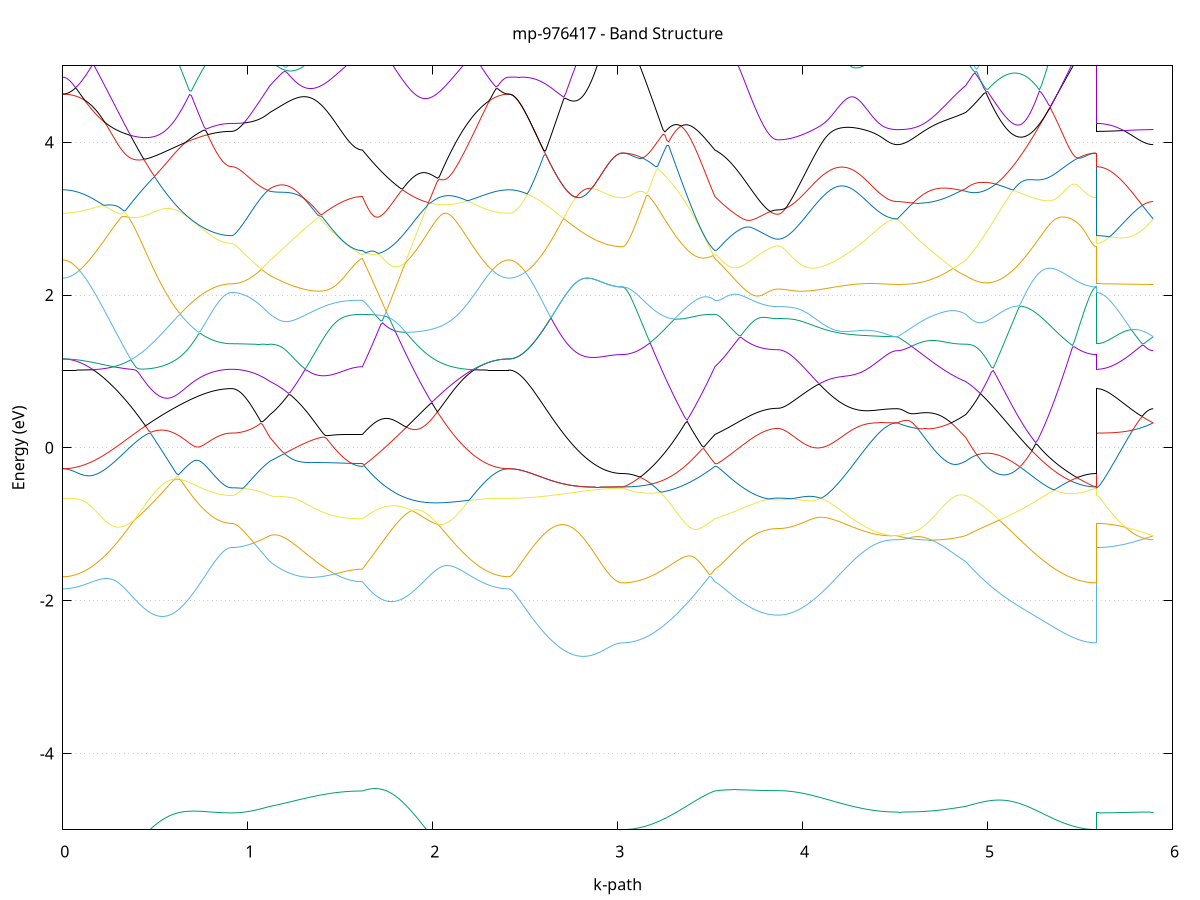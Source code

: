 set title 'mp-976417 - Band Structure'
set xlabel 'k-path'
set ylabel 'Energy (eV)'
set grid y
set yrange [-5:5]
set terminal png size 800,600
set output 'mp-976417_bands_gnuplot.png'
plot '-' using 1:2 with lines notitle, '-' using 1:2 with lines notitle, '-' using 1:2 with lines notitle, '-' using 1:2 with lines notitle, '-' using 1:2 with lines notitle, '-' using 1:2 with lines notitle, '-' using 1:2 with lines notitle, '-' using 1:2 with lines notitle, '-' using 1:2 with lines notitle, '-' using 1:2 with lines notitle, '-' using 1:2 with lines notitle, '-' using 1:2 with lines notitle, '-' using 1:2 with lines notitle, '-' using 1:2 with lines notitle, '-' using 1:2 with lines notitle, '-' using 1:2 with lines notitle, '-' using 1:2 with lines notitle, '-' using 1:2 with lines notitle, '-' using 1:2 with lines notitle, '-' using 1:2 with lines notitle, '-' using 1:2 with lines notitle, '-' using 1:2 with lines notitle, '-' using 1:2 with lines notitle, '-' using 1:2 with lines notitle, '-' using 1:2 with lines notitle, '-' using 1:2 with lines notitle, '-' using 1:2 with lines notitle, '-' using 1:2 with lines notitle, '-' using 1:2 with lines notitle, '-' using 1:2 with lines notitle, '-' using 1:2 with lines notitle, '-' using 1:2 with lines notitle, '-' using 1:2 with lines notitle, '-' using 1:2 with lines notitle, '-' using 1:2 with lines notitle, '-' using 1:2 with lines notitle, '-' using 1:2 with lines notitle, '-' using 1:2 with lines notitle, '-' using 1:2 with lines notitle, '-' using 1:2 with lines notitle, '-' using 1:2 with lines notitle, '-' using 1:2 with lines notitle, '-' using 1:2 with lines notitle, '-' using 1:2 with lines notitle, '-' using 1:2 with lines notitle, '-' using 1:2 with lines notitle, '-' using 1:2 with lines notitle, '-' using 1:2 with lines notitle
0.000000 -37.790373
0.009929 -37.790373
0.019858 -37.790273
0.029787 -37.790173
0.039716 -37.789973
0.049646 -37.789673
0.059575 -37.789373
0.069504 -37.788973
0.079433 -37.788473
0.089362 -37.787973
0.099291 -37.787373
0.109220 -37.786773
0.119149 -37.786073
0.129079 -37.785373
0.139008 -37.784573
0.148937 -37.783673
0.158866 -37.782773
0.168795 -37.781873
0.178724 -37.780773
0.188653 -37.779773
0.198582 -37.778673
0.208512 -37.777473
0.218441 -37.776273
0.228370 -37.774973
0.238299 -37.773673
0.248228 -37.772273
0.258157 -37.770873
0.268086 -37.769473
0.278015 -37.767973
0.287945 -37.766373
0.297874 -37.764773
0.307803 -37.763173
0.317732 -37.761573
0.327661 -37.759873
0.337590 -37.758173
0.347519 -37.756373
0.357448 -37.754573
0.367377 -37.752773
0.377307 -37.750873
0.387236 -37.748973
0.397165 -37.747073
0.407094 -37.745173
0.417023 -37.743173
0.426952 -37.741173
0.436881 -37.739173
0.446810 -37.737173
0.456740 -37.735173
0.466669 -37.733073
0.476598 -37.730973
0.486527 -37.728873
0.496456 -37.726773
0.506385 -37.724673
0.516314 -37.722573
0.526243 -37.720473
0.536173 -37.718273
0.546102 -37.716173
0.556031 -37.714073
0.565960 -37.711873
0.575889 -37.709773
0.585818 -37.707573
0.595747 -37.705473
0.605676 -37.703273
0.615605 -37.701173
0.625535 -37.699073
0.635464 -37.696973
0.645393 -37.694873
0.655322 -37.692773
0.665251 -37.690673
0.675180 -37.688573
0.685109 -37.686473
0.695038 -37.684473
0.704968 -37.682373
0.714897 -37.680373
0.724826 -37.678373
0.734755 -37.676373
0.744684 -37.674473
0.754613 -37.672473
0.764542 -37.670573
0.774471 -37.668673
0.784401 -37.666873
0.794330 -37.664973
0.804259 -37.663173
0.814188 -37.661473
0.824117 -37.659673
0.834046 -37.657973
0.843975 -37.656373
0.853904 -37.654773
0.863834 -37.653273
0.873763 -37.651873
0.883692 -37.650573
0.893621 -37.649573
0.903550 -37.648873
0.913479 -37.648573
0.913479 -37.648573
0.923310 -37.648573
0.933140 -37.648573
0.942971 -37.648573
0.952801 -37.648573
0.962632 -37.648573
0.972463 -37.648573
0.982293 -37.648573
0.992124 -37.648573
1.001954 -37.648573
1.011785 -37.648573
1.021616 -37.648673
1.031446 -37.648673
1.041277 -37.648673
1.051107 -37.648673
1.060938 -37.648673
1.070769 -37.648673
1.080599 -37.648673
1.090430 -37.648773
1.100260 -37.648773
1.110091 -37.648773
1.119921 -37.649373
1.119921 -37.649373
1.129920 -37.650073
1.139919 -37.650773
1.149918 -37.651473
1.159917 -37.652173
1.169916 -37.652873
1.179915 -37.653573
1.189914 -37.654273
1.199913 -37.654973
1.209913 -37.655573
1.219912 -37.656273
1.229911 -37.656873
1.239910 -37.657573
1.249909 -37.658173
1.259908 -37.658773
1.269907 -37.659373
1.279906 -37.659973
1.289905 -37.660573
1.299904 -37.661073
1.309903 -37.661673
1.319902 -37.662173
1.329901 -37.662673
1.339900 -37.663173
1.349899 -37.663673
1.359898 -37.664173
1.369897 -37.664673
1.379896 -37.665073
1.389895 -37.665573
1.399894 -37.665973
1.409893 -37.666373
1.419892 -37.666773
1.429891 -37.667073
1.439890 -37.667473
1.449889 -37.667773
1.459888 -37.668073
1.469887 -37.668373
1.479886 -37.668673
1.489885 -37.668973
1.499884 -37.669173
1.509883 -37.669373
1.519882 -37.669573
1.529881 -37.669773
1.539880 -37.669973
1.549879 -37.670073
1.559878 -37.670273
1.569877 -37.670373
1.579876 -37.670473
1.589875 -37.670473
1.599874 -37.670573
1.609873 -37.670573
1.619872 -37.670573
1.619872 -37.670573
1.629771 -37.668573
1.639670 -37.668973
1.649568 -37.670473
1.659467 -37.672073
1.669366 -37.673673
1.679265 -37.675273
1.689164 -37.677073
1.699062 -37.678773
1.708961 -37.680673
1.718860 -37.682473
1.728759 -37.684473
1.738658 -37.686373
1.748556 -37.688373
1.758455 -37.690473
1.768354 -37.692473
1.778253 -37.694573
1.788152 -37.696673
1.798050 -37.698873
1.807949 -37.701073
1.817848 -37.703173
1.827747 -37.705373
1.837646 -37.707573
1.847544 -37.709773
1.857443 -37.712073
1.867342 -37.714273
1.877241 -37.716473
1.887140 -37.718673
1.897038 -37.720873
1.906937 -37.723073
1.916836 -37.725273
1.926735 -37.727473
1.936634 -37.729673
1.946532 -37.731873
1.956431 -37.733973
1.966330 -37.736073
1.976229 -37.738173
1.986128 -37.740273
1.996026 -37.742373
2.005925 -37.744373
2.015824 -37.746373
2.025723 -37.748373
2.035622 -37.750373
2.045520 -37.752273
2.055419 -37.754173
2.065318 -37.755973
2.075217 -37.757773
2.085116 -37.759573
2.095014 -37.761273
2.104913 -37.762973
2.114812 -37.764673
2.124711 -37.766273
2.134610 -37.767773
2.144508 -37.769373
2.154407 -37.770773
2.164306 -37.772273
2.174205 -37.773573
2.184104 -37.774973
2.194002 -37.776173
2.203901 -37.777473
2.213800 -37.778673
2.223699 -37.779773
2.233598 -37.780873
2.243496 -37.781873
2.253395 -37.782773
2.263294 -37.783673
2.273193 -37.784573
2.283092 -37.785373
2.292990 -37.786073
2.302889 -37.786773
2.312788 -37.787373
2.322687 -37.787973
2.332586 -37.788473
2.342484 -37.788973
2.352383 -37.789373
2.362282 -37.789673
2.372181 -37.789973
2.382080 -37.790173
2.391978 -37.790273
2.401877 -37.790373
2.411776 -37.790373
2.411776 -37.790373
2.421681 -37.790373
2.431587 -37.790273
2.441492 -37.790173
2.451398 -37.789973
2.461303 -37.789773
2.471208 -37.789473
2.481114 -37.789073
2.491019 -37.788673
2.500925 -37.788173
2.510830 -37.787673
2.520735 -37.787173
2.530641 -37.786573
2.540546 -37.785873
2.550452 -37.785173
2.560357 -37.784373
2.570262 -37.783573
2.580168 -37.782673
2.590073 -37.781773
2.599979 -37.780873
2.609884 -37.779873
2.619789 -37.778773
2.629695 -37.777673
2.639600 -37.776573
2.649506 -37.775473
2.659411 -37.774173
2.669316 -37.772973
2.679222 -37.771673
2.689127 -37.770373
2.699033 -37.768973
2.708938 -37.767673
2.718843 -37.766273
2.728749 -37.764773
2.738654 -37.763373
2.748560 -37.761873
2.758465 -37.760373
2.768370 -37.758773
2.778276 -37.757273
2.788181 -37.755673
2.798087 -37.754173
2.807992 -37.752573
2.817897 -37.751073
2.827803 -37.749473
2.837708 -37.747973
2.847614 -37.746373
2.857519 -37.744873
2.867424 -37.743373
2.877330 -37.741873
2.887235 -37.740473
2.897141 -37.739073
2.907046 -37.737773
2.916951 -37.736473
2.926857 -37.735273
2.936762 -37.734073
2.946668 -37.733073
2.956573 -37.732073
2.966478 -37.731273
2.976384 -37.730573
2.986289 -37.729873
2.996195 -37.729473
3.006100 -37.729073
3.016005 -37.728873
3.025911 -37.728773
3.025911 -37.728773
3.035910 -37.728773
3.045909 -37.728673
3.055908 -37.728573
3.065907 -37.728373
3.075906 -37.728173
3.085905 -37.727873
3.095904 -37.727473
3.105903 -37.727073
3.115902 -37.726673
3.125901 -37.726173
3.135900 -37.725573
3.145899 -37.724973
3.155898 -37.724373
3.165897 -37.723673
3.175896 -37.722873
3.185895 -37.722173
3.195894 -37.721273
3.205893 -37.720373
3.215892 -37.719473
3.225891 -37.718473
3.235890 -37.717373
3.245889 -37.716373
3.255888 -37.715173
3.265887 -37.714073
3.275886 -37.712773
3.285885 -37.711573
3.295884 -37.710273
3.305883 -37.708873
3.315882 -37.707473
3.325881 -37.706073
3.335880 -37.704573
3.345879 -37.703073
3.355878 -37.701573
3.365877 -37.699973
3.375876 -37.698373
3.385875 -37.696773
3.395874 -37.695073
3.405873 -37.693373
3.415872 -37.691573
3.425871 -37.689773
3.435870 -37.687973
3.445869 -37.686173
3.455868 -37.684273
3.465867 -37.682373
3.475866 -37.680473
3.485865 -37.678573
3.495864 -37.676573
3.505863 -37.674673
3.515862 -37.672573
3.525861 -37.670573
3.525861 -37.670573
3.535861 -37.670173
3.545861 -37.670773
3.555861 -37.671673
3.565861 -37.672773
3.575861 -37.673873
3.585861 -37.674973
3.595861 -37.676073
3.605861 -37.677173
3.615861 -37.678173
3.625861 -37.679273
3.635861 -37.680173
3.645861 -37.681173
3.655861 -37.682073
3.665861 -37.682973
3.675861 -37.683773
3.685861 -37.684573
3.695861 -37.685373
3.705861 -37.686073
3.715861 -37.686773
3.725861 -37.687373
3.735861 -37.687973
3.745861 -37.688573
3.755861 -37.689073
3.765861 -37.689573
3.775861 -37.689973
3.785861 -37.690373
3.795861 -37.690673
3.805861 -37.690973
3.815861 -37.691273
3.825861 -37.691473
3.835861 -37.691673
3.845861 -37.691773
3.855861 -37.691773
3.865861 -37.691873
3.865861 -37.691873
3.875798 -37.691773
3.885735 -37.691773
3.895673 -37.691673
3.905610 -37.691573
3.915547 -37.691473
3.925485 -37.691273
3.935422 -37.691173
3.945359 -37.690973
3.955297 -37.690673
3.965234 -37.690373
3.975171 -37.690173
3.985109 -37.689773
3.995046 -37.689473
4.004983 -37.689073
4.014921 -37.688673
4.024858 -37.688273
4.034795 -37.687773
4.044733 -37.687273
4.054670 -37.686773
4.064607 -37.686273
4.074545 -37.685773
4.084482 -37.685173
4.094420 -37.684573
4.104357 -37.683873
4.114294 -37.683273
4.124232 -37.682573
4.134169 -37.681873
4.144106 -37.681173
4.154044 -37.680473
4.163981 -37.679673
4.173918 -37.678873
4.183856 -37.678073
4.193793 -37.677273
4.203730 -37.676473
4.213668 -37.675573
4.223605 -37.674773
4.233542 -37.673873
4.243480 -37.672973
4.253417 -37.672073
4.263354 -37.671073
4.273292 -37.670173
4.283229 -37.669173
4.293166 -37.668173
4.303104 -37.667173
4.313041 -37.666273
4.322978 -37.665173
4.332916 -37.664173
4.342853 -37.663173
4.352790 -37.662173
4.362728 -37.661073
4.372665 -37.660073
4.382602 -37.659073
4.392540 -37.657973
4.402477 -37.656973
4.412414 -37.655973
4.422352 -37.654973
4.432289 -37.653973
4.442226 -37.652973
4.452164 -37.652073
4.462101 -37.651173
4.472039 -37.650373
4.481976 -37.649573
4.491913 -37.649073
4.501851 -37.648673
4.511788 -37.648573
4.511788 -37.648573
4.521525 -37.648573
4.531262 -37.648673
4.540999 -37.648873
4.550737 -37.649073
4.560474 -37.649273
4.570211 -37.649573
4.579948 -37.649773
4.589685 -37.650073
4.599422 -37.650373
4.609159 -37.650573
4.618897 -37.650873
4.628634 -37.651073
4.638371 -37.651373
4.648108 -37.651573
4.657845 -37.651773
4.667582 -37.651873
4.677320 -37.652073
4.687057 -37.652173
4.696794 -37.652273
4.706531 -37.652373
4.716268 -37.652373
4.726005 -37.652473
4.735742 -37.652473
4.745480 -37.652373
4.755217 -37.652373
4.764954 -37.652273
4.774691 -37.652173
4.784428 -37.651973
4.794165 -37.651873
4.803903 -37.651573
4.813640 -37.651373
4.823377 -37.651173
4.833114 -37.650873
4.842851 -37.650573
4.852588 -37.650173
4.862325 -37.649773
4.872063 -37.649473
4.881800 -37.649373
4.881800 -37.649373
4.891758 -37.650373
4.901716 -37.651473
4.911675 -37.652573
4.921633 -37.653773
4.931591 -37.654873
4.941549 -37.656173
4.951508 -37.657373
4.961466 -37.658673
4.971424 -37.659973
4.981382 -37.661373
4.991341 -37.662673
5.001299 -37.664073
5.011257 -37.665473
5.021215 -37.666973
5.031174 -37.668373
5.041132 -37.669873
5.051090 -37.671373
5.061049 -37.672873
5.071007 -37.674373
5.080965 -37.675873
5.090923 -37.677473
5.100882 -37.678973
5.110840 -37.680573
5.120798 -37.682073
5.130756 -37.683673
5.140715 -37.685173
5.150673 -37.686773
5.160631 -37.688273
5.170589 -37.689773
5.180548 -37.691373
5.190506 -37.692873
5.200464 -37.694373
5.210423 -37.695873
5.220381 -37.697373
5.230339 -37.698773
5.240297 -37.700273
5.250256 -37.701673
5.260214 -37.703073
5.270172 -37.704473
5.280130 -37.705873
5.290089 -37.707173
5.300047 -37.708473
5.310005 -37.709773
5.319963 -37.710973
5.329922 -37.712173
5.339880 -37.713373
5.349838 -37.714473
5.359797 -37.715573
5.369755 -37.716673
5.379713 -37.717673
5.389671 -37.718673
5.399630 -37.719673
5.409588 -37.720573
5.419546 -37.721473
5.429504 -37.722273
5.439463 -37.723073
5.449421 -37.723773
5.459379 -37.724473
5.469337 -37.725073
5.479296 -37.725673
5.489254 -37.726173
5.499212 -37.726673
5.509170 -37.727173
5.519129 -37.727473
5.529087 -37.727873
5.539045 -37.728173
5.549004 -37.728373
5.558962 -37.728573
5.568920 -37.728673
5.578878 -37.728773
5.588837 -37.728773
5.588837 -37.648573
5.598742 -37.648573
5.608647 -37.648573
5.618553 -37.648573
5.628458 -37.648573
5.638364 -37.648573
5.648269 -37.648573
5.658174 -37.648573
5.668080 -37.648573
5.677985 -37.648573
5.687891 -37.648573
5.697796 -37.648573
5.707701 -37.648573
5.717607 -37.648573
5.727512 -37.648573
5.737418 -37.648573
5.747323 -37.648573
5.757228 -37.648573
5.767134 -37.648573
5.777039 -37.648573
5.786945 -37.648573
5.796850 -37.648573
5.806755 -37.648573
5.816661 -37.648573
5.826566 -37.648573
5.836472 -37.648573
5.846377 -37.648573
5.856282 -37.648573
5.866188 -37.648573
5.876093 -37.648573
5.885999 -37.648573
5.895904 -37.648573
e
0.000000 -37.587473
0.009929 -37.587473
0.019858 -37.587473
0.029787 -37.587473
0.039716 -37.587473
0.049646 -37.587573
0.059575 -37.587573
0.069504 -37.587673
0.079433 -37.587673
0.089362 -37.587773
0.099291 -37.587873
0.109220 -37.587973
0.119149 -37.588073
0.129079 -37.588173
0.139008 -37.588273
0.148937 -37.588373
0.158866 -37.588573
0.168795 -37.588673
0.178724 -37.588873
0.188653 -37.588973
0.198582 -37.589173
0.208512 -37.589373
0.218441 -37.589573
0.228370 -37.589773
0.238299 -37.589973
0.248228 -37.590173
0.258157 -37.590473
0.268086 -37.590673
0.278015 -37.590973
0.287945 -37.591173
0.297874 -37.591473
0.307803 -37.591773
0.317732 -37.592073
0.327661 -37.592373
0.337590 -37.592673
0.347519 -37.593073
0.357448 -37.593373
0.367377 -37.593773
0.377307 -37.594173
0.387236 -37.594573
0.397165 -37.594973
0.407094 -37.595373
0.417023 -37.595773
0.426952 -37.596273
0.436881 -37.596773
0.446810 -37.597173
0.456740 -37.597673
0.466669 -37.598273
0.476598 -37.598773
0.486527 -37.599273
0.496456 -37.600773
0.506385 -37.602173
0.516314 -37.603673
0.526243 -37.605173
0.536173 -37.606573
0.546102 -37.607973
0.556031 -37.609373
0.565960 -37.610773
0.575889 -37.612173
0.585818 -37.613473
0.595747 -37.614873
0.605676 -37.616173
0.615605 -37.617473
0.625535 -37.618673
0.635464 -37.619873
0.645393 -37.621073
0.655322 -37.622273
0.665251 -37.623373
0.675180 -37.624473
0.685109 -37.625573
0.695038 -37.626573
0.704968 -37.627573
0.714897 -37.628573
0.724826 -37.629473
0.734755 -37.630373
0.744684 -37.631173
0.754613 -37.631973
0.764542 -37.632673
0.774471 -37.633373
0.784401 -37.634073
0.794330 -37.634673
0.804259 -37.635273
0.814188 -37.635773
0.824117 -37.636273
0.834046 -37.636673
0.843975 -37.637073
0.853904 -37.637373
0.863834 -37.637673
0.873763 -37.637873
0.883692 -37.638073
0.893621 -37.638173
0.903550 -37.638573
0.913479 -37.638773
0.913479 -37.638773
0.923310 -37.638773
0.933140 -37.638673
0.942971 -37.638573
0.952801 -37.638673
0.962632 -37.638873
0.972463 -37.639173
0.982293 -37.639573
0.992124 -37.639873
1.001954 -37.640373
1.011785 -37.640873
1.021616 -37.641373
1.031446 -37.641973
1.041277 -37.642573
1.051107 -37.643273
1.060938 -37.644073
1.070769 -37.644773
1.080599 -37.645673
1.090430 -37.646473
1.100260 -37.647373
1.110091 -37.648373
1.119921 -37.648773
1.119921 -37.648773
1.129920 -37.648873
1.139919 -37.649073
1.149918 -37.649273
1.159917 -37.649573
1.169916 -37.649973
1.179915 -37.650373
1.189914 -37.650873
1.199913 -37.651373
1.209913 -37.651873
1.219912 -37.652373
1.229911 -37.652873
1.239910 -37.653473
1.249909 -37.653973
1.259908 -37.654573
1.269907 -37.655073
1.279906 -37.655673
1.289905 -37.656173
1.299904 -37.656673
1.309903 -37.657273
1.319902 -37.657773
1.329901 -37.658273
1.339900 -37.658773
1.349899 -37.659273
1.359898 -37.659773
1.369897 -37.660173
1.379896 -37.660673
1.389895 -37.661073
1.399894 -37.661473
1.409893 -37.661873
1.419892 -37.662273
1.429891 -37.662673
1.439890 -37.662973
1.449889 -37.663373
1.459888 -37.663673
1.469887 -37.663973
1.479886 -37.664273
1.489885 -37.664573
1.499884 -37.664773
1.509883 -37.664973
1.519882 -37.665173
1.529881 -37.665373
1.539880 -37.665573
1.549879 -37.665773
1.559878 -37.665873
1.569877 -37.665973
1.579876 -37.666073
1.589875 -37.666173
1.599874 -37.666173
1.609873 -37.666173
1.619872 -37.666273
1.619872 -37.666273
1.629771 -37.667573
1.639670 -37.666573
1.649568 -37.664473
1.659467 -37.662373
1.669366 -37.660373
1.679265 -37.658273
1.689164 -37.656173
1.699062 -37.654073
1.708961 -37.651873
1.718860 -37.649773
1.728759 -37.647673
1.738658 -37.645473
1.748556 -37.643373
1.758455 -37.641273
1.768354 -37.639073
1.778253 -37.636973
1.788152 -37.634773
1.798050 -37.632673
1.807949 -37.630573
1.817848 -37.628373
1.827747 -37.626273
1.837646 -37.624173
1.847544 -37.622073
1.857443 -37.619973
1.867342 -37.617873
1.877241 -37.615773
1.887140 -37.613773
1.897038 -37.611673
1.906937 -37.609673
1.916836 -37.607673
1.926735 -37.605673
1.936634 -37.603673
1.946532 -37.601773
1.956431 -37.599873
1.966330 -37.597973
1.976229 -37.596073
1.986128 -37.594173
1.996026 -37.593673
2.005925 -37.593473
2.015824 -37.593173
2.025723 -37.592973
2.035622 -37.592773
2.045520 -37.592473
2.055419 -37.592273
2.065318 -37.592073
2.075217 -37.591773
2.085116 -37.591573
2.095014 -37.591373
2.104913 -37.591173
2.114812 -37.590873
2.124711 -37.590673
2.134610 -37.590473
2.144508 -37.590273
2.154407 -37.590073
2.164306 -37.589873
2.174205 -37.589773
2.184104 -37.589573
2.194002 -37.589373
2.203901 -37.589173
2.213800 -37.589073
2.223699 -37.588873
2.233598 -37.588773
2.243496 -37.588573
2.253395 -37.588473
2.263294 -37.588373
2.273193 -37.588273
2.283092 -37.588173
2.292990 -37.588073
2.302889 -37.587973
2.312788 -37.587873
2.322687 -37.587773
2.332586 -37.587673
2.342484 -37.587673
2.352383 -37.587573
2.362282 -37.587573
2.372181 -37.587473
2.382080 -37.587473
2.391978 -37.587473
2.401877 -37.587473
2.411776 -37.587473
2.411776 -37.587473
2.421681 -37.587473
2.431587 -37.587573
2.441492 -37.587673
2.451398 -37.587873
2.461303 -37.588173
2.471208 -37.588473
2.481114 -37.588773
2.491019 -37.589273
2.500925 -37.589673
2.510830 -37.590273
2.520735 -37.590873
2.530641 -37.591473
2.540546 -37.592173
2.550452 -37.592873
2.560357 -37.593673
2.570262 -37.594573
2.580168 -37.595473
2.590073 -37.596373
2.599979 -37.597373
2.609884 -37.598373
2.619789 -37.599473
2.629695 -37.600573
2.639600 -37.601773
2.649506 -37.602973
2.659411 -37.604173
2.669316 -37.605473
2.679222 -37.606873
2.689127 -37.608173
2.699033 -37.609573
2.708938 -37.610973
2.718843 -37.612473
2.728749 -37.613973
2.738654 -37.615473
2.748560 -37.616973
2.758465 -37.618473
2.768370 -37.620073
2.778276 -37.621673
2.788181 -37.623273
2.798087 -37.624873
2.807992 -37.626473
2.817897 -37.628073
2.827803 -37.629673
2.837708 -37.631273
2.847614 -37.632773
2.857519 -37.634373
2.867424 -37.635873
2.877330 -37.637373
2.887235 -37.638873
2.897141 -37.640273
2.907046 -37.641573
2.916951 -37.642873
2.926857 -37.644173
2.936762 -37.645273
2.946668 -37.646373
2.956573 -37.647373
2.966478 -37.648173
2.976384 -37.648973
2.986289 -37.649573
2.996195 -37.650073
3.006100 -37.650473
3.016005 -37.650673
3.025911 -37.650673
3.025911 -37.650673
3.035910 -37.650673
3.045909 -37.650673
3.055908 -37.650673
3.065907 -37.650673
3.075906 -37.650673
3.085905 -37.650673
3.095904 -37.650673
3.105903 -37.650673
3.115902 -37.650673
3.125901 -37.650673
3.135900 -37.650673
3.145899 -37.650673
3.155898 -37.650673
3.165897 -37.650673
3.175896 -37.650673
3.185895 -37.650673
3.195894 -37.650673
3.205893 -37.650673
3.215892 -37.650773
3.225891 -37.650773
3.235890 -37.650873
3.245889 -37.650873
3.255888 -37.650973
3.265887 -37.651073
3.275886 -37.651173
3.285885 -37.651273
3.295884 -37.651473
3.305883 -37.651573
3.315882 -37.651773
3.325881 -37.652073
3.335880 -37.652273
3.345879 -37.652573
3.355878 -37.652873
3.365877 -37.653273
3.375876 -37.653673
3.385875 -37.654073
3.395874 -37.654573
3.405873 -37.655073
3.415872 -37.655673
3.425871 -37.656273
3.435870 -37.656973
3.445869 -37.657773
3.455868 -37.658573
3.465867 -37.659473
3.475866 -37.660473
3.485865 -37.661473
3.495864 -37.662573
3.505863 -37.663673
3.515862 -37.664973
3.525861 -37.666273
3.525861 -37.666273
3.535861 -37.666373
3.545861 -37.665473
3.555861 -37.664273
3.565861 -37.662873
3.575861 -37.661573
3.585861 -37.660173
3.595861 -37.658873
3.605861 -37.657573
3.615861 -37.656273
3.625861 -37.654973
3.635861 -37.653873
3.645861 -37.652673
3.655861 -37.651573
3.665861 -37.650473
3.675861 -37.649473
3.685861 -37.648573
3.695861 -37.647673
3.705861 -37.646773
3.715861 -37.645973
3.725861 -37.645173
3.735861 -37.644473
3.745861 -37.643773
3.755861 -37.643173
3.765861 -37.642673
3.775861 -37.642173
3.785861 -37.641673
3.795861 -37.641273
3.805861 -37.640873
3.815861 -37.640673
3.825861 -37.640373
3.835861 -37.640173
3.845861 -37.640073
3.855861 -37.639973
3.865861 -37.639973
3.865861 -37.639973
3.875798 -37.639973
3.885735 -37.639973
3.895673 -37.639973
3.905610 -37.639973
3.915547 -37.639973
3.925485 -37.639973
3.935422 -37.639873
3.945359 -37.639873
3.955297 -37.639873
3.965234 -37.639873
3.975171 -37.639873
3.985109 -37.639873
3.995046 -37.639773
4.004983 -37.639773
4.014921 -37.639773
4.024858 -37.639773
4.034795 -37.639773
4.044733 -37.639673
4.054670 -37.639673
4.064607 -37.639673
4.074545 -37.639573
4.084482 -37.639573
4.094420 -37.639573
4.104357 -37.639573
4.114294 -37.639473
4.124232 -37.639473
4.134169 -37.639473
4.144106 -37.639373
4.154044 -37.639373
4.163981 -37.639373
4.173918 -37.639273
4.183856 -37.639273
4.193793 -37.639173
4.203730 -37.639173
4.213668 -37.639173
4.223605 -37.639073
4.233542 -37.639073
4.243480 -37.639073
4.253417 -37.638973
4.263354 -37.638973
4.273292 -37.638973
4.283229 -37.638873
4.293166 -37.638873
4.303104 -37.638873
4.313041 -37.638873
4.322978 -37.638773
4.332916 -37.638773
4.342853 -37.638773
4.352790 -37.638673
4.362728 -37.638673
4.372665 -37.638673
4.382602 -37.638673
4.392540 -37.638673
4.402477 -37.638573
4.412414 -37.638573
4.422352 -37.638573
4.432289 -37.638573
4.442226 -37.638573
4.452164 -37.638573
4.462101 -37.638573
4.472039 -37.638573
4.481976 -37.638573
4.491913 -37.638473
4.501851 -37.638473
4.511788 -37.638473
4.511788 -37.638473
4.521525 -37.638473
4.531262 -37.638473
4.540999 -37.638473
4.550737 -37.638473
4.560474 -37.638373
4.570211 -37.638273
4.579948 -37.638173
4.589685 -37.638073
4.599422 -37.637973
4.609159 -37.637873
4.618897 -37.637673
4.628634 -37.637573
4.638371 -37.637373
4.648108 -37.637173
4.657845 -37.636973
4.667582 -37.637073
4.677320 -37.637173
4.687057 -37.637373
4.696794 -37.637473
4.706531 -37.637773
4.716268 -37.637973
4.726005 -37.638373
4.735742 -37.638673
4.745480 -37.639073
4.755217 -37.639473
4.764954 -37.639973
4.774691 -37.640573
4.784428 -37.641073
4.794165 -37.641673
4.803903 -37.642373
4.813640 -37.643073
4.823377 -37.643773
4.833114 -37.644573
4.842851 -37.645373
4.852588 -37.646273
4.862325 -37.647173
4.872063 -37.648073
4.881800 -37.648773
4.881800 -37.648773
4.891758 -37.648773
4.901716 -37.648873
4.911675 -37.648873
4.921633 -37.648873
4.931591 -37.648873
4.941549 -37.648973
4.951508 -37.648973
4.961466 -37.648973
4.971424 -37.649073
4.981382 -37.649073
4.991341 -37.649073
5.001299 -37.649073
5.011257 -37.649173
5.021215 -37.649173
5.031174 -37.649173
5.041132 -37.649273
5.051090 -37.649273
5.061049 -37.649273
5.071007 -37.649373
5.080965 -37.649373
5.090923 -37.649473
5.100882 -37.649473
5.110840 -37.649473
5.120798 -37.649573
5.130756 -37.649573
5.140715 -37.649573
5.150673 -37.649673
5.160631 -37.649673
5.170589 -37.649673
5.180548 -37.649773
5.190506 -37.649773
5.200464 -37.649873
5.210423 -37.649873
5.220381 -37.649873
5.230339 -37.649973
5.240297 -37.649973
5.250256 -37.649973
5.260214 -37.650073
5.270172 -37.650073
5.280130 -37.650073
5.290089 -37.650173
5.300047 -37.650173
5.310005 -37.650173
5.319963 -37.650273
5.329922 -37.650273
5.339880 -37.650273
5.349838 -37.650373
5.359797 -37.650373
5.369755 -37.650373
5.379713 -37.650373
5.389671 -37.650473
5.399630 -37.650473
5.409588 -37.650473
5.419546 -37.650473
5.429504 -37.650573
5.439463 -37.650573
5.449421 -37.650573
5.459379 -37.650573
5.469337 -37.650573
5.479296 -37.650673
5.489254 -37.650673
5.499212 -37.650673
5.509170 -37.650673
5.519129 -37.650673
5.529087 -37.650673
5.539045 -37.650673
5.549004 -37.650673
5.558962 -37.650673
5.568920 -37.650673
5.578878 -37.650673
5.588837 -37.650673
5.588837 -37.638773
5.598742 -37.638773
5.608647 -37.638773
5.618553 -37.638773
5.628458 -37.638773
5.638364 -37.638773
5.648269 -37.638773
5.658174 -37.638773
5.668080 -37.638773
5.677985 -37.638773
5.687891 -37.638773
5.697796 -37.638773
5.707701 -37.638773
5.717607 -37.638773
5.727512 -37.638673
5.737418 -37.638673
5.747323 -37.638673
5.757228 -37.638673
5.767134 -37.638673
5.777039 -37.638673
5.786945 -37.638673
5.796850 -37.638673
5.806755 -37.638673
5.816661 -37.638573
5.826566 -37.638573
5.836472 -37.638573
5.846377 -37.638573
5.856282 -37.638573
5.866188 -37.638573
5.876093 -37.638573
5.885999 -37.638573
5.895904 -37.638473
e
0.000000 -37.550673
0.009929 -37.550673
0.019858 -37.550773
0.029787 -37.550973
0.039716 -37.551073
0.049646 -37.551373
0.059575 -37.551673
0.069504 -37.551973
0.079433 -37.552373
0.089362 -37.552773
0.099291 -37.553273
0.109220 -37.553773
0.119149 -37.554373
0.129079 -37.554973
0.139008 -37.555673
0.148937 -37.556373
0.158866 -37.557173
0.168795 -37.557973
0.178724 -37.558773
0.188653 -37.559673
0.198582 -37.560673
0.208512 -37.561573
0.218441 -37.562573
0.228370 -37.563673
0.238299 -37.564773
0.248228 -37.565873
0.258157 -37.567073
0.268086 -37.568173
0.278015 -37.569473
0.287945 -37.570673
0.297874 -37.571973
0.307803 -37.573273
0.317732 -37.574573
0.327661 -37.575873
0.337590 -37.577273
0.347519 -37.578673
0.357448 -37.580073
0.367377 -37.581473
0.377307 -37.582973
0.387236 -37.584373
0.397165 -37.585873
0.407094 -37.587373
0.417023 -37.588773
0.426952 -37.590273
0.436881 -37.591773
0.446810 -37.593273
0.456740 -37.594773
0.466669 -37.596273
0.476598 -37.597773
0.486527 -37.599273
0.496456 -37.599873
0.506385 -37.600473
0.516314 -37.601073
0.526243 -37.601673
0.536173 -37.602273
0.546102 -37.602973
0.556031 -37.603673
0.565960 -37.604373
0.575889 -37.605073
0.585818 -37.605773
0.595747 -37.606473
0.605676 -37.607273
0.615605 -37.608073
0.625535 -37.608873
0.635464 -37.609773
0.645393 -37.610573
0.655322 -37.611473
0.665251 -37.612373
0.675180 -37.613273
0.685109 -37.614273
0.695038 -37.615173
0.704968 -37.616173
0.714897 -37.617173
0.724826 -37.618273
0.734755 -37.619273
0.744684 -37.620373
0.754613 -37.621473
0.764542 -37.622573
0.774471 -37.623773
0.784401 -37.624973
0.794330 -37.626073
0.804259 -37.627373
0.814188 -37.628573
0.824117 -37.629773
0.834046 -37.631073
0.843975 -37.632273
0.853904 -37.633573
0.863834 -37.634773
0.873763 -37.635873
0.883692 -37.636973
0.893621 -37.637873
0.903550 -37.638273
0.913479 -37.638273
0.913479 -37.638273
0.923310 -37.638273
0.933140 -37.638373
0.942971 -37.638473
0.952801 -37.638373
0.962632 -37.638173
0.972463 -37.637873
0.982293 -37.637573
0.992124 -37.637173
1.001954 -37.636773
1.011785 -37.636373
1.021616 -37.635873
1.031446 -37.635273
1.041277 -37.634673
1.051107 -37.634073
1.060938 -37.633373
1.070769 -37.632573
1.080599 -37.631873
1.090430 -37.630973
1.100260 -37.630173
1.110091 -37.629273
1.119921 -37.628273
1.119921 -37.628273
1.129920 -37.627573
1.139919 -37.626773
1.149918 -37.625873
1.159917 -37.624873
1.169916 -37.623873
1.179915 -37.622873
1.189914 -37.621773
1.199913 -37.620673
1.209913 -37.619573
1.219912 -37.618473
1.229911 -37.617373
1.239910 -37.616273
1.249909 -37.615173
1.259908 -37.614073
1.269907 -37.612973
1.279906 -37.611973
1.289905 -37.610873
1.299904 -37.609873
1.309903 -37.608873
1.319902 -37.607873
1.329901 -37.606973
1.339900 -37.605973
1.349899 -37.605073
1.359898 -37.604173
1.369897 -37.603373
1.379896 -37.602473
1.389895 -37.601673
1.399894 -37.600973
1.409893 -37.600173
1.419892 -37.599473
1.429891 -37.598773
1.439890 -37.598173
1.449889 -37.597573
1.459888 -37.596973
1.469887 -37.596373
1.479886 -37.595873
1.489885 -37.595373
1.499884 -37.594973
1.509883 -37.594573
1.519882 -37.594173
1.529881 -37.593873
1.539880 -37.593573
1.549879 -37.593273
1.559878 -37.592973
1.569877 -37.592773
1.579876 -37.592673
1.589875 -37.592573
1.599874 -37.592473
1.609873 -37.592373
1.619872 -37.592373
1.619872 -37.592373
1.629771 -37.592973
1.639670 -37.593573
1.649568 -37.594073
1.659467 -37.594573
1.669366 -37.595073
1.679265 -37.595373
1.689164 -37.595773
1.699062 -37.596073
1.708961 -37.596273
1.718860 -37.596573
1.728759 -37.596773
1.738658 -37.596873
1.748556 -37.596973
1.758455 -37.597073
1.768354 -37.597073
1.778253 -37.597173
1.788152 -37.597173
1.798050 -37.597073
1.807949 -37.597073
1.817848 -37.596973
1.827747 -37.596873
1.837646 -37.596773
1.847544 -37.596673
1.857443 -37.596573
1.867342 -37.596373
1.877241 -37.596173
1.887140 -37.596073
1.897038 -37.595873
1.906937 -37.595673
1.916836 -37.595473
1.926735 -37.595273
1.936634 -37.595073
1.946532 -37.594773
1.956431 -37.594573
1.966330 -37.594373
1.976229 -37.594173
1.986128 -37.593873
1.996026 -37.592373
2.005925 -37.590573
2.015824 -37.588773
2.025723 -37.587073
2.035622 -37.585373
2.045520 -37.583673
2.055419 -37.581973
2.065318 -37.580373
2.075217 -37.578873
2.085116 -37.577273
2.095014 -37.575773
2.104913 -37.574273
2.114812 -37.572873
2.124711 -37.571473
2.134610 -37.570073
2.144508 -37.568773
2.154407 -37.567573
2.164306 -37.566273
2.174205 -37.565073
2.184104 -37.563973
2.194002 -37.562873
2.203901 -37.561773
2.213800 -37.560773
2.223699 -37.559873
2.233598 -37.558873
2.243496 -37.558073
2.253395 -37.557173
2.263294 -37.556373
2.273193 -37.555673
2.283092 -37.554973
2.292990 -37.554373
2.302889 -37.553773
2.312788 -37.553273
2.322687 -37.552773
2.332586 -37.552373
2.342484 -37.551973
2.352383 -37.551573
2.362282 -37.551373
2.372181 -37.551073
2.382080 -37.550973
2.391978 -37.550773
2.401877 -37.550673
2.411776 -37.550673
2.411776 -37.550673
2.421681 -37.550673
2.431587 -37.550673
2.441492 -37.550673
2.451398 -37.550673
2.461303 -37.550673
2.471208 -37.550673
2.481114 -37.550673
2.491019 -37.550673
2.500925 -37.550673
2.510830 -37.550773
2.520735 -37.550773
2.530641 -37.550773
2.540546 -37.550773
2.550452 -37.550773
2.560357 -37.550773
2.570262 -37.550773
2.580168 -37.550773
2.590073 -37.550773
2.599979 -37.550773
2.609884 -37.550773
2.619789 -37.550773
2.629695 -37.550773
2.639600 -37.550873
2.649506 -37.550873
2.659411 -37.550873
2.669316 -37.550873
2.679222 -37.550873
2.689127 -37.550873
2.699033 -37.550873
2.708938 -37.550873
2.718843 -37.550873
2.728749 -37.550973
2.738654 -37.550973
2.748560 -37.550973
2.758465 -37.550973
2.768370 -37.550973
2.778276 -37.550973
2.788181 -37.550973
2.798087 -37.550973
2.807992 -37.550973
2.817897 -37.551073
2.827803 -37.551073
2.837708 -37.551073
2.847614 -37.551073
2.857519 -37.551073
2.867424 -37.551073
2.877330 -37.551073
2.887235 -37.551073
2.897141 -37.551073
2.907046 -37.551073
2.916951 -37.551073
2.926857 -37.551073
2.936762 -37.551073
2.946668 -37.551173
2.956573 -37.551173
2.966478 -37.551173
2.976384 -37.551173
2.986289 -37.551173
2.996195 -37.551173
3.006100 -37.551173
3.016005 -37.551173
3.025911 -37.551173
3.025911 -37.551173
3.035910 -37.551173
3.045909 -37.551273
3.055908 -37.551373
3.065907 -37.551573
3.075906 -37.551773
3.085905 -37.552073
3.095904 -37.552473
3.105903 -37.552773
3.115902 -37.553273
3.125901 -37.553773
3.135900 -37.554273
3.145899 -37.554873
3.155898 -37.555473
3.165897 -37.556173
3.175896 -37.556873
3.185895 -37.557673
3.195894 -37.558473
3.205893 -37.559273
3.215892 -37.560173
3.225891 -37.561073
3.235890 -37.562073
3.245889 -37.563073
3.255888 -37.564073
3.265887 -37.565073
3.275886 -37.566173
3.285885 -37.567273
3.295884 -37.568373
3.305883 -37.569573
3.315882 -37.570673
3.325881 -37.571873
3.335880 -37.573073
3.345879 -37.574273
3.355878 -37.575473
3.365877 -37.576573
3.375876 -37.577773
3.385875 -37.578973
3.395874 -37.580073
3.405873 -37.581273
3.415872 -37.582373
3.425871 -37.583473
3.435870 -37.584573
3.445869 -37.585573
3.455868 -37.586573
3.465867 -37.587573
3.475866 -37.588473
3.485865 -37.589373
3.495864 -37.590173
3.505863 -37.590973
3.515862 -37.591673
3.525861 -37.592373
3.525861 -37.592373
3.535861 -37.592673
3.545861 -37.592873
3.555861 -37.593173
3.565861 -37.593473
3.575861 -37.593673
3.585861 -37.593873
3.595861 -37.594173
3.605861 -37.594373
3.615861 -37.594573
3.625861 -37.594773
3.635861 -37.594973
3.645861 -37.595173
3.655861 -37.595273
3.665861 -37.595473
3.675861 -37.595573
3.685861 -37.595773
3.695861 -37.595873
3.705861 -37.595973
3.715861 -37.596173
3.725861 -37.596273
3.735861 -37.596373
3.745861 -37.596473
3.755861 -37.596473
3.765861 -37.596573
3.775861 -37.596673
3.785861 -37.596673
3.795861 -37.596773
3.805861 -37.596773
3.815861 -37.596873
3.825861 -37.596873
3.835861 -37.596873
3.845861 -37.596873
3.855861 -37.596873
3.865861 -37.596873
3.865861 -37.596873
3.875798 -37.596973
3.885735 -37.596973
3.895673 -37.597073
3.905610 -37.597173
3.915547 -37.597273
3.925485 -37.597373
3.935422 -37.597573
3.945359 -37.597773
3.955297 -37.597973
3.965234 -37.598273
3.975171 -37.598473
3.985109 -37.598773
3.995046 -37.599173
4.004983 -37.599473
4.014921 -37.599873
4.024858 -37.600273
4.034795 -37.600673
4.044733 -37.601173
4.054670 -37.601573
4.064607 -37.602073
4.074545 -37.602673
4.084482 -37.603173
4.094420 -37.603773
4.104357 -37.604373
4.114294 -37.604973
4.124232 -37.605573
4.134169 -37.606273
4.144106 -37.606873
4.154044 -37.607573
4.163981 -37.608373
4.173918 -37.609073
4.183856 -37.609873
4.193793 -37.610573
4.203730 -37.611373
4.213668 -37.612173
4.223605 -37.613073
4.233542 -37.613873
4.243480 -37.614773
4.253417 -37.615673
4.263354 -37.616573
4.273292 -37.617473
4.283229 -37.618373
4.293166 -37.619273
4.303104 -37.620273
4.313041 -37.621173
4.322978 -37.622173
4.332916 -37.623173
4.342853 -37.624173
4.352790 -37.625173
4.362728 -37.626173
4.372665 -37.627173
4.382602 -37.628173
4.392540 -37.629173
4.402477 -37.630173
4.412414 -37.631273
4.422352 -37.632173
4.432289 -37.633173
4.442226 -37.634173
4.452164 -37.635073
4.462101 -37.635973
4.472039 -37.636773
4.481976 -37.637473
4.491913 -37.638073
4.501851 -37.638373
4.511788 -37.638473
4.511788 -37.638473
4.521525 -37.638473
4.531262 -37.638373
4.540999 -37.638273
4.550737 -37.638073
4.560474 -37.637973
4.570211 -37.637773
4.579948 -37.637573
4.589685 -37.637473
4.599422 -37.637273
4.609159 -37.637173
4.618897 -37.637073
4.628634 -37.636973
4.638371 -37.636973
4.648108 -37.636973
4.657845 -37.636973
4.667582 -37.636773
4.677320 -37.636573
4.687057 -37.636273
4.696794 -37.635973
4.706531 -37.635773
4.716268 -37.635473
4.726005 -37.635173
4.735742 -37.634773
4.745480 -37.634473
4.755217 -37.634073
4.764954 -37.633773
4.774691 -37.633373
4.784428 -37.632973
4.794165 -37.632573
4.803903 -37.632173
4.813640 -37.631673
4.823377 -37.631273
4.833114 -37.630773
4.842851 -37.630373
4.852588 -37.629873
4.862325 -37.629373
4.872063 -37.628873
4.881800 -37.628273
4.881800 -37.628273
4.891758 -37.627373
4.901716 -37.626273
4.911675 -37.625273
4.921633 -37.624173
4.931591 -37.622973
4.941549 -37.621873
4.951508 -37.620673
4.961466 -37.619473
4.971424 -37.618173
4.981382 -37.616873
4.991341 -37.615573
5.001299 -37.614273
5.011257 -37.612873
5.021215 -37.611573
5.031174 -37.610173
5.041132 -37.608673
5.051090 -37.607273
5.061049 -37.605873
5.071007 -37.604373
5.080965 -37.602873
5.090923 -37.601473
5.100882 -37.599973
5.110840 -37.598473
5.120798 -37.596973
5.130756 -37.595473
5.140715 -37.593973
5.150673 -37.592473
5.160631 -37.590973
5.170589 -37.589473
5.180548 -37.587973
5.190506 -37.586473
5.200464 -37.585073
5.210423 -37.583573
5.220381 -37.582173
5.230339 -37.580673
5.240297 -37.579273
5.250256 -37.577873
5.260214 -37.576473
5.270172 -37.575173
5.280130 -37.573873
5.290089 -37.572573
5.300047 -37.571273
5.310005 -37.569973
5.319963 -37.568773
5.329922 -37.567573
5.339880 -37.566373
5.349838 -37.565273
5.359797 -37.564173
5.369755 -37.563173
5.379713 -37.562173
5.389671 -37.561173
5.399630 -37.560173
5.409588 -37.559273
5.419546 -37.558473
5.429504 -37.557673
5.439463 -37.556873
5.449421 -37.556173
5.459379 -37.555473
5.469337 -37.554873
5.479296 -37.554273
5.489254 -37.553773
5.499212 -37.553273
5.509170 -37.552773
5.519129 -37.552373
5.529087 -37.552073
5.539045 -37.551773
5.549004 -37.551573
5.558962 -37.551373
5.568920 -37.551273
5.578878 -37.551173
5.588837 -37.551173
5.588837 -37.638273
5.598742 -37.638273
5.608647 -37.638273
5.618553 -37.638273
5.628458 -37.638273
5.638364 -37.638273
5.648269 -37.638273
5.658174 -37.638273
5.668080 -37.638273
5.677985 -37.638273
5.687891 -37.638273
5.697796 -37.638273
5.707701 -37.638273
5.717607 -37.638273
5.727512 -37.638273
5.737418 -37.638373
5.747323 -37.638373
5.757228 -37.638373
5.767134 -37.638373
5.777039 -37.638373
5.786945 -37.638373
5.796850 -37.638373
5.806755 -37.638373
5.816661 -37.638373
5.826566 -37.638473
5.836472 -37.638473
5.846377 -37.638473
5.856282 -37.638473
5.866188 -37.638473
5.876093 -37.638473
5.885999 -37.638473
5.895904 -37.638473
e
0.000000 -19.516273
0.009929 -19.516373
0.019858 -19.516573
0.029787 -19.516973
0.039716 -19.517473
0.049646 -19.518073
0.059575 -19.518773
0.069504 -19.519773
0.079433 -19.520773
0.089362 -19.521973
0.099291 -19.523273
0.109220 -19.524673
0.119149 -19.526173
0.129079 -19.527873
0.139008 -19.529673
0.148937 -19.531573
0.158866 -19.533673
0.168795 -19.535773
0.178724 -19.537973
0.188653 -19.540373
0.198582 -19.542773
0.208512 -19.545373
0.218441 -19.547973
0.228370 -19.550673
0.238299 -19.553573
0.248228 -19.556473
0.258157 -19.559373
0.268086 -19.562473
0.278015 -19.565573
0.287945 -19.568773
0.297874 -19.571973
0.307803 -19.575273
0.317732 -19.578673
0.327661 -19.582073
0.337590 -19.585473
0.347519 -19.588973
0.357448 -19.592473
0.367377 -19.596073
0.377307 -19.599673
0.387236 -19.603273
0.397165 -19.606873
0.407094 -19.610473
0.417023 -19.614073
0.426952 -19.617773
0.436881 -19.621373
0.446810 -19.625073
0.456740 -19.628673
0.466669 -19.632273
0.476598 -19.635973
0.486527 -19.639573
0.496456 -19.643073
0.506385 -19.646673
0.516314 -19.650173
0.526243 -19.653573
0.536173 -19.657073
0.546102 -19.660473
0.556031 -19.663773
0.565960 -19.667073
0.575889 -19.670373
0.585818 -19.673573
0.595747 -19.676673
0.605676 -19.679773
0.615605 -19.682773
0.625535 -19.685673
0.635464 -19.688573
0.645393 -19.691373
0.655322 -19.694073
0.665251 -19.696673
0.675180 -19.699273
0.685109 -19.701673
0.695038 -19.704073
0.704968 -19.706373
0.714897 -19.708573
0.724826 -19.710673
0.734755 -19.712673
0.744684 -19.714573
0.754613 -19.716373
0.764542 -19.718073
0.774471 -19.719673
0.784401 -19.721173
0.794330 -19.722573
0.804259 -19.723873
0.814188 -19.725073
0.824117 -19.726173
0.834046 -19.727073
0.843975 -19.727973
0.853904 -19.728673
0.863834 -19.729373
0.873763 -19.729873
0.883692 -19.730273
0.893621 -19.730573
0.903550 -19.730673
0.913479 -19.730773
0.913479 -19.730773
0.923310 -19.730573
0.933140 -19.729873
0.942971 -19.728673
0.952801 -19.726973
0.962632 -19.724873
0.972463 -19.722273
0.982293 -19.719273
0.992124 -19.715773
1.001954 -19.711773
1.011785 -19.707373
1.021616 -19.702473
1.031446 -19.697173
1.041277 -19.691473
1.051107 -19.685273
1.060938 -19.678673
1.070769 -19.671673
1.080599 -19.664273
1.090430 -19.656473
1.100260 -19.648273
1.110091 -19.639673
1.119921 -19.630673
1.119921 -19.630673
1.129920 -19.623973
1.139919 -19.617073
1.149918 -19.609973
1.159917 -19.602573
1.169916 -19.594973
1.179915 -19.587173
1.189914 -19.579173
1.199913 -19.571073
1.209913 -19.562673
1.219912 -19.554173
1.229911 -19.545473
1.239910 -19.536673
1.249909 -19.527673
1.259908 -19.518573
1.269907 -19.509373
1.279906 -19.503473
1.289905 -19.500173
1.299904 -19.496573
1.309903 -19.492773
1.319902 -19.488673
1.329901 -19.484473
1.339900 -19.480073
1.349899 -19.475373
1.359898 -19.470573
1.369897 -19.465573
1.379896 -19.460373
1.389895 -19.454973
1.399894 -19.449373
1.409893 -19.443673
1.419892 -19.437873
1.429891 -19.431873
1.439890 -19.425673
1.449889 -19.419373
1.459888 -19.412973
1.469887 -19.406473
1.479886 -19.399873
1.489885 -19.393273
1.499884 -19.386473
1.509883 -19.379673
1.519882 -19.372873
1.529881 -19.366073
1.539880 -19.359273
1.549879 -19.352573
1.559878 -19.346073
1.569877 -19.339673
1.579876 -19.333773
1.589875 -19.328373
1.599874 -19.323873
1.609873 -19.320873
1.619872 -19.319673
1.619872 -19.319673
1.629771 -19.315673
1.639670 -19.311773
1.649568 -19.307973
1.659467 -19.304273
1.669366 -19.303673
1.679265 -19.311473
1.689164 -19.319173
1.699062 -19.326873
1.708961 -19.334473
1.718860 -19.341973
1.728759 -19.349373
1.738658 -19.356573
1.748556 -19.363773
1.758455 -19.370873
1.768354 -19.377873
1.778253 -19.384673
1.788152 -19.391373
1.798050 -19.397973
1.807949 -19.404473
1.817848 -19.410773
1.827747 -19.416973
1.837646 -19.422973
1.847544 -19.428873
1.857443 -19.434573
1.867342 -19.440173
1.877241 -19.445573
1.887140 -19.450873
1.897038 -19.455973
1.906937 -19.460873
1.916836 -19.465673
1.926735 -19.470273
1.936634 -19.474673
1.946532 -19.478973
1.956431 -19.482973
1.966330 -19.486973
1.976229 -19.490673
1.986128 -19.494273
1.996026 -19.497573
2.005925 -19.500773
2.015824 -19.503873
2.025723 -19.506673
2.035622 -19.509373
2.045520 -19.511873
2.055419 -19.514173
2.065318 -19.516273
2.075217 -19.518273
2.085116 -19.520073
2.095014 -19.521673
2.104913 -19.523173
2.114812 -19.524373
2.124711 -19.525573
2.134610 -19.526473
2.144508 -19.527273
2.154407 -19.527873
2.164306 -19.528373
2.174205 -19.528773
2.184104 -19.528873
2.194002 -19.528973
2.203901 -19.528873
2.213800 -19.528673
2.223699 -19.528373
2.233598 -19.527973
2.243496 -19.527473
2.253395 -19.526773
2.263294 -19.526073
2.273193 -19.525373
2.283092 -19.524573
2.292990 -19.523673
2.302889 -19.522773
2.312788 -19.521873
2.322687 -19.521073
2.332586 -19.520173
2.342484 -19.519373
2.352383 -19.518573
2.362282 -19.517973
2.372181 -19.517373
2.382080 -19.516873
2.391978 -19.516573
2.401877 -19.516373
2.411776 -19.516273
2.411776 -19.516273
2.421681 -19.516173
2.431587 -19.515673
2.441492 -19.514973
2.451398 -19.513973
2.461303 -19.512673
2.471208 -19.511073
2.481114 -19.509173
2.491019 -19.507073
2.500925 -19.504573
2.510830 -19.501873
2.520735 -19.498873
2.530641 -19.495573
2.540546 -19.491973
2.550452 -19.488073
2.560357 -19.483973
2.570262 -19.479573
2.580168 -19.474873
2.590073 -19.469873
2.599979 -19.464673
2.609884 -19.459173
2.619789 -19.453473
2.629695 -19.447373
2.639600 -19.441173
2.649506 -19.434573
2.659411 -19.427873
2.669316 -19.424173
2.679222 -19.427473
2.689127 -19.430773
2.699033 -19.434073
2.708938 -19.437273
2.718843 -19.440573
2.728749 -19.443673
2.738654 -19.446773
2.748560 -19.449873
2.758465 -19.452873
2.768370 -19.455773
2.778276 -19.458573
2.788181 -19.461373
2.798087 -19.464073
2.807992 -19.466673
2.817897 -19.469173
2.827803 -19.471573
2.837708 -19.473873
2.847614 -19.476073
2.857519 -19.478173
2.867424 -19.480173
2.877330 -19.482073
2.887235 -19.483873
2.897141 -19.485573
2.907046 -19.487073
2.916951 -19.488573
2.926857 -19.489873
2.936762 -19.491073
2.946668 -19.492073
2.956573 -19.493073
2.966478 -19.493873
2.976384 -19.494573
2.986289 -19.495173
2.996195 -19.495573
3.006100 -19.495873
3.016005 -19.496073
3.025911 -19.496173
3.025911 -19.496173
3.035910 -19.496073
3.045909 -19.495773
3.055908 -19.495373
3.065907 -19.494673
3.075906 -19.493873
3.085905 -19.492773
3.095904 -19.491573
3.105903 -19.490173
3.115902 -19.488673
3.125901 -19.486873
3.135900 -19.484973
3.145899 -19.482873
3.155898 -19.480573
3.165897 -19.478073
3.175896 -19.475473
3.185895 -19.472673
3.195894 -19.469673
3.205893 -19.466573
3.215892 -19.463273
3.225891 -19.459773
3.235890 -19.456173
3.245889 -19.452473
3.255888 -19.448573
3.265887 -19.444473
3.275886 -19.440273
3.285885 -19.435973
3.295884 -19.431573
3.305883 -19.427073
3.315882 -19.422373
3.325881 -19.417673
3.335880 -19.412773
3.345879 -19.407873
3.355878 -19.402873
3.365877 -19.397773
3.375876 -19.392673
3.385875 -19.387573
3.395874 -19.382373
3.405873 -19.377273
3.415872 -19.372073
3.425871 -19.366973
3.435870 -19.361873
3.445869 -19.356773
3.455868 -19.351773
3.465867 -19.346873
3.475866 -19.342073
3.485865 -19.337373
3.495864 -19.332773
3.505863 -19.328273
3.515862 -19.323973
3.525861 -19.319673
3.525861 -19.319673
3.535861 -19.317973
3.545861 -19.316473
3.555861 -19.315373
3.565861 -19.314873
3.575861 -19.315273
3.585861 -19.316773
3.595861 -19.319373
3.605861 -19.322873
3.615861 -19.327173
3.625861 -19.331773
3.635861 -19.336673
3.645861 -19.341673
3.655861 -19.346673
3.665861 -19.351573
3.675861 -19.356373
3.685861 -19.361073
3.695861 -19.365673
3.705861 -19.369973
3.715861 -19.374073
3.725861 -19.378073
3.735861 -19.381673
3.745861 -19.385173
3.755861 -19.388373
3.765861 -19.391273
3.775861 -19.393973
3.785861 -19.396373
3.795861 -19.398573
3.805861 -19.400373
3.815861 -19.401973
3.825861 -19.403273
3.835861 -19.404273
3.845861 -19.404973
3.855861 -19.405473
3.865861 -19.405573
3.865861 -19.405573
3.875798 -19.405773
3.885735 -19.406273
3.895673 -19.407173
3.905610 -19.408373
3.915547 -19.409973
3.925485 -19.411973
3.935422 -19.414373
3.945359 -19.417173
3.955297 -19.420473
3.965234 -19.424273
3.975171 -19.428373
3.985109 -19.433073
3.995046 -19.438173
4.004983 -19.443773
4.014921 -19.449673
4.024858 -19.456073
4.034795 -19.462873
4.044733 -19.469973
4.054670 -19.477373
4.064607 -19.484973
4.074545 -19.492873
4.084482 -19.500873
4.094420 -19.509073
4.104357 -19.517373
4.114294 -19.525773
4.124232 -19.534273
4.134169 -19.542673
4.144106 -19.551173
4.154044 -19.559573
4.163981 -19.567873
4.173918 -19.576173
4.183856 -19.584373
4.193793 -19.592473
4.203730 -19.600473
4.213668 -19.608273
4.223605 -19.615873
4.233542 -19.623373
4.243480 -19.630673
4.253417 -19.637873
4.263354 -19.644773
4.273292 -19.651473
4.283229 -19.657973
4.293166 -19.664273
4.303104 -19.670273
4.313041 -19.676173
4.322978 -19.681673
4.332916 -19.686973
4.342853 -19.692073
4.352790 -19.696873
4.362728 -19.701373
4.372665 -19.705573
4.382602 -19.709573
4.392540 -19.713273
4.402477 -19.716673
4.412414 -19.719773
4.422352 -19.722673
4.432289 -19.725173
4.442226 -19.727473
4.452164 -19.729373
4.462101 -19.731073
4.472039 -19.732373
4.481976 -19.733473
4.491913 -19.734173
4.501851 -19.734673
4.511788 -19.734773
4.511788 -19.734773
4.521525 -19.734773
4.531262 -19.734573
4.540999 -19.734273
4.550737 -19.733873
4.560474 -19.733373
4.570211 -19.732673
4.579948 -19.731873
4.589685 -19.730973
4.599422 -19.729873
4.609159 -19.728673
4.618897 -19.727273
4.628634 -19.725673
4.638371 -19.723973
4.648108 -19.722073
4.657845 -19.720073
4.667582 -19.717873
4.677320 -19.715473
4.687057 -19.712973
4.696794 -19.710173
4.706531 -19.707373
4.716268 -19.704273
4.726005 -19.701073
4.735742 -19.697673
4.745480 -19.694173
4.755217 -19.690473
4.764954 -19.686573
4.774691 -19.682573
4.784428 -19.678373
4.794165 -19.674073
4.803903 -19.669673
4.813640 -19.665073
4.823377 -19.660473
4.833114 -19.655673
4.842851 -19.650773
4.852588 -19.645873
4.862325 -19.640773
4.872063 -19.635773
4.881800 -19.630673
4.881800 -19.630673
4.891758 -19.621273
4.901716 -19.611473
4.911675 -19.601273
4.921633 -19.590773
4.931591 -19.579973
4.941549 -19.568873
4.951508 -19.557473
4.961466 -19.545773
4.971424 -19.533773
4.981382 -19.532073
4.991341 -19.532473
5.001299 -19.532873
5.011257 -19.533173
5.021215 -19.533373
5.031174 -19.533573
5.041132 -19.533673
5.051090 -19.533673
5.061049 -19.533673
5.071007 -19.533573
5.080965 -19.533473
5.090923 -19.533273
5.100882 -19.532973
5.110840 -19.532673
5.120798 -19.532273
5.130756 -19.531873
5.140715 -19.531373
5.150673 -19.530873
5.160631 -19.530273
5.170589 -19.529573
5.180548 -19.528873
5.190506 -19.528173
5.200464 -19.527373
5.210423 -19.526473
5.220381 -19.525673
5.230339 -19.524773
5.240297 -19.523773
5.250256 -19.522773
5.260214 -19.521873
5.270172 -19.520773
5.280130 -19.519773
5.290089 -19.518673
5.300047 -19.517673
5.310005 -19.516573
5.319963 -19.515473
5.329922 -19.514373
5.339880 -19.513273
5.349838 -19.512173
5.359797 -19.511073
5.369755 -19.510073
5.379713 -19.508973
5.389671 -19.507973
5.399630 -19.506973
5.409588 -19.505973
5.419546 -19.504973
5.429504 -19.504073
5.439463 -19.503173
5.449421 -19.502373
5.459379 -19.501573
5.469337 -19.500773
5.479296 -19.500073
5.489254 -19.499373
5.499212 -19.498773
5.509170 -19.498273
5.519129 -19.497773
5.529087 -19.497373
5.539045 -19.496973
5.549004 -19.496673
5.558962 -19.496473
5.568920 -19.496273
5.578878 -19.496173
5.588837 -19.496173
5.588837 -19.730773
5.598742 -19.730773
5.608647 -19.730773
5.618553 -19.730873
5.628458 -19.730973
5.638364 -19.731073
5.648269 -19.731173
5.658174 -19.731273
5.668080 -19.731373
5.677985 -19.731573
5.687891 -19.731773
5.697796 -19.731873
5.707701 -19.732073
5.717607 -19.732273
5.727512 -19.732473
5.737418 -19.732673
5.747323 -19.732873
5.757228 -19.733073
5.767134 -19.733273
5.777039 -19.733473
5.786945 -19.733673
5.796850 -19.733873
5.806755 -19.734073
5.816661 -19.734173
5.826566 -19.734373
5.836472 -19.734473
5.846377 -19.734573
5.856282 -19.734673
5.866188 -19.734673
5.876093 -19.734773
5.885999 -19.734773
5.895904 -19.734773
e
0.000000 -19.364673
0.009929 -19.364573
0.019858 -19.364373
0.029787 -19.363973
0.039716 -19.363373
0.049646 -19.362573
0.059575 -19.361673
0.069504 -19.360573
0.079433 -19.359273
0.089362 -19.357873
0.099291 -19.356273
0.109220 -19.354573
0.119149 -19.352573
0.129079 -19.350573
0.139008 -19.348273
0.148937 -19.345873
0.158866 -19.343373
0.168795 -19.340673
0.178724 -19.337773
0.188653 -19.334773
0.198582 -19.331673
0.208512 -19.328373
0.218441 -19.324873
0.228370 -19.321273
0.238299 -19.317573
0.248228 -19.313673
0.258157 -19.309673
0.268086 -19.305473
0.278015 -19.301173
0.287945 -19.296773
0.297874 -19.292273
0.307803 -19.287573
0.317732 -19.282673
0.327661 -19.277773
0.337590 -19.272673
0.347519 -19.267573
0.357448 -19.262273
0.367377 -19.256773
0.377307 -19.251273
0.387236 -19.245673
0.397165 -19.239873
0.407094 -19.234073
0.417023 -19.228073
0.426952 -19.222073
0.436881 -19.215873
0.446810 -19.218373
0.456740 -19.224073
0.466669 -19.229673
0.476598 -19.235173
0.486527 -19.240573
0.496456 -19.245973
0.506385 -19.251273
0.516314 -19.256373
0.526243 -19.261473
0.536173 -19.266473
0.546102 -19.271373
0.556031 -19.276173
0.565960 -19.280873
0.575889 -19.285473
0.585818 -19.289973
0.595747 -19.294273
0.605676 -19.298573
0.615605 -19.304573
0.625535 -19.316773
0.635464 -19.328573
0.645393 -19.340273
0.655322 -19.351673
0.665251 -19.362773
0.675180 -19.373573
0.685109 -19.384073
0.695038 -19.394273
0.704968 -19.404073
0.714897 -19.413573
0.724826 -19.422673
0.734755 -19.431273
0.744684 -19.439573
0.754613 -19.447473
0.764542 -19.454873
0.774471 -19.461873
0.784401 -19.468473
0.794330 -19.474573
0.804259 -19.480173
0.814188 -19.485373
0.824117 -19.490073
0.834046 -19.494273
0.843975 -19.497973
0.853904 -19.501173
0.863834 -19.503973
0.873763 -19.506273
0.883692 -19.507973
0.893621 -19.509273
0.903550 -19.509973
0.913479 -19.510273
0.913479 -19.510273
0.923310 -19.510273
0.933140 -19.510473
0.942971 -19.510673
0.952801 -19.511073
0.962632 -19.511473
0.972463 -19.511973
0.982293 -19.512673
0.992124 -19.513273
1.001954 -19.514073
1.011785 -19.514873
1.021616 -19.515673
1.031446 -19.516573
1.041277 -19.517473
1.051107 -19.518473
1.060938 -19.519373
1.070769 -19.520373
1.080599 -19.521273
1.090430 -19.522273
1.100260 -19.523173
1.110091 -19.524173
1.119921 -19.525073
1.119921 -19.525073
1.129920 -19.525573
1.139919 -19.525873
1.149918 -19.525873
1.159917 -19.525573
1.169916 -19.525073
1.179915 -19.524373
1.189914 -19.523373
1.199913 -19.522173
1.209913 -19.520673
1.219912 -19.518873
1.229911 -19.516973
1.239910 -19.514673
1.249909 -19.512273
1.259908 -19.509573
1.269907 -19.506673
1.279906 -19.499973
1.289905 -19.490573
1.299904 -19.481073
1.309903 -19.471473
1.319902 -19.461873
1.329901 -19.452273
1.339900 -19.442573
1.349899 -19.432973
1.359898 -19.423373
1.369897 -19.413773
1.379896 -19.404273
1.389895 -19.394873
1.399894 -19.385573
1.409893 -19.376373
1.419892 -19.367373
1.429891 -19.358573
1.439890 -19.349973
1.449889 -19.341673
1.459888 -19.333573
1.469887 -19.325773
1.479886 -19.318373
1.489885 -19.311373
1.499884 -19.304673
1.509883 -19.298473
1.519882 -19.292673
1.529881 -19.287273
1.539880 -19.282473
1.549879 -19.278173
1.559878 -19.274373
1.569877 -19.271173
1.579876 -19.268573
1.589875 -19.267273
1.599874 -19.271173
1.609873 -19.273873
1.619872 -19.274873
1.619872 -19.274873
1.629771 -19.271873
1.639670 -19.279873
1.649568 -19.287873
1.659467 -19.295773
1.669366 -19.300773
1.679265 -19.297273
1.689164 -19.293973
1.699062 -19.290673
1.708961 -19.287473
1.718860 -19.284273
1.728759 -19.281173
1.738658 -19.278173
1.748556 -19.275073
1.758455 -19.272073
1.768354 -19.268973
1.778253 -19.265973
1.788152 -19.262873
1.798050 -19.259773
1.807949 -19.256673
1.817848 -19.253473
1.827747 -19.250173
1.837646 -19.246873
1.847544 -19.243573
1.857443 -19.240073
1.867342 -19.236573
1.877241 -19.232973
1.887140 -19.229273
1.897038 -19.225573
1.906937 -19.221673
1.916836 -19.217773
1.926735 -19.213673
1.936634 -19.209573
1.946532 -19.205373
1.956431 -19.201073
1.966330 -19.196673
1.976229 -19.192073
1.986128 -19.187473
1.996026 -19.182873
2.005925 -19.188573
2.015824 -19.196573
2.025723 -19.204373
2.035622 -19.212073
2.045520 -19.219573
2.055419 -19.226973
2.065318 -19.234173
2.075217 -19.241173
2.085116 -19.248073
2.095014 -19.254773
2.104913 -19.261273
2.114812 -19.267573
2.124711 -19.273773
2.134610 -19.279773
2.144508 -19.285573
2.154407 -19.291173
2.164306 -19.296573
2.174205 -19.301773
2.184104 -19.306873
2.194002 -19.311673
2.203901 -19.316273
2.213800 -19.320773
2.223699 -19.324973
2.233598 -19.328973
2.243496 -19.332773
2.253395 -19.336373
2.263294 -19.339773
2.273193 -19.342973
2.283092 -19.345973
2.292990 -19.348673
2.302889 -19.351273
2.312788 -19.353573
2.322687 -19.355673
2.332586 -19.357573
2.342484 -19.359273
2.352383 -19.360673
2.362282 -19.361873
2.372181 -19.362873
2.382080 -19.363673
2.391978 -19.364273
2.401877 -19.364573
2.411776 -19.364673
2.411776 -19.364673
2.421681 -19.364773
2.431587 -19.365173
2.441492 -19.365773
2.451398 -19.366573
2.461303 -19.367673
2.471208 -19.368973
2.481114 -19.370473
2.491019 -19.372173
2.500925 -19.374073
2.510830 -19.376173
2.520735 -19.378373
2.530641 -19.380773
2.540546 -19.383373
2.550452 -19.386073
2.560357 -19.388873
2.570262 -19.391773
2.580168 -19.394773
2.590073 -19.397873
2.599979 -19.400973
2.609884 -19.404273
2.619789 -19.407473
2.629695 -19.410773
2.639600 -19.414073
2.649506 -19.417473
2.659411 -19.420773
2.669316 -19.424173
2.679222 -19.427473
2.689127 -19.430773
2.699033 -19.434073
2.708938 -19.437273
2.718843 -19.440573
2.728749 -19.443673
2.738654 -19.446773
2.748560 -19.449873
2.758465 -19.452873
2.768370 -19.455773
2.778276 -19.458573
2.788181 -19.461373
2.798087 -19.464073
2.807992 -19.466673
2.817897 -19.469173
2.827803 -19.471573
2.837708 -19.473873
2.847614 -19.476073
2.857519 -19.478173
2.867424 -19.480173
2.877330 -19.482073
2.887235 -19.483873
2.897141 -19.485573
2.907046 -19.487073
2.916951 -19.488573
2.926857 -19.489873
2.936762 -19.491073
2.946668 -19.492073
2.956573 -19.493073
2.966478 -19.493873
2.976384 -19.494573
2.986289 -19.495173
2.996195 -19.495573
3.006100 -19.495873
3.016005 -19.496073
3.025911 -19.496173
3.025911 -19.496173
3.035910 -19.496073
3.045909 -19.495773
3.055908 -19.495273
3.065907 -19.494573
3.075906 -19.493573
3.085905 -19.492473
3.095904 -19.491173
3.105903 -19.489573
3.115902 -19.487873
3.125901 -19.485973
3.135900 -19.483773
3.145899 -19.481473
3.155898 -19.478973
3.165897 -19.476273
3.175896 -19.473273
3.185895 -19.470173
3.195894 -19.466873
3.205893 -19.463473
3.215892 -19.459773
3.225891 -19.455873
3.235890 -19.451873
3.245889 -19.447673
3.255888 -19.443273
3.265887 -19.438773
3.275886 -19.434073
3.285885 -19.429173
3.295884 -19.424173
3.305883 -19.418973
3.315882 -19.413573
3.325881 -19.408173
3.335880 -19.402473
3.345879 -19.396673
3.355878 -19.390773
3.365877 -19.384773
3.375876 -19.378573
3.385875 -19.372273
3.395874 -19.365873
3.405873 -19.359373
3.415872 -19.352773
3.425871 -19.346073
3.435870 -19.339273
3.445869 -19.332373
3.455868 -19.325373
3.465867 -19.318373
3.475866 -19.311173
3.485865 -19.304073
3.495864 -19.296773
3.505863 -19.289473
3.515862 -19.282173
3.525861 -19.274873
3.525861 -19.274873
3.535861 -19.271573
3.545861 -19.271273
3.555861 -19.274973
3.565861 -19.278273
3.575861 -19.280773
3.585861 -19.282173
3.595861 -19.282473
3.605861 -19.281873
3.615861 -19.280373
3.625861 -19.278373
3.635861 -19.276073
3.645861 -19.273473
3.655861 -19.270773
3.665861 -19.267873
3.675861 -19.264973
3.685861 -19.261973
3.695861 -19.259073
3.705861 -19.256073
3.715861 -19.253173
3.725861 -19.250373
3.735861 -19.247573
3.745861 -19.244873
3.755861 -19.242373
3.765861 -19.239973
3.775861 -19.237773
3.785861 -19.235673
3.795861 -19.233773
3.805861 -19.232173
3.815861 -19.230673
3.825861 -19.229573
3.835861 -19.228573
3.845861 -19.227873
3.855861 -19.227473
3.865861 -19.227373
3.865861 -19.227373
3.875798 -19.227673
3.885735 -19.228673
3.895673 -19.230373
3.905610 -19.232473
3.915547 -19.235173
3.925485 -19.238173
3.935422 -19.241473
3.945359 -19.244973
3.955297 -19.248573
3.965234 -19.252073
3.975171 -19.255573
3.985109 -19.258873
3.995046 -19.261973
4.004983 -19.264873
4.014921 -19.267473
4.024858 -19.269673
4.034795 -19.271673
4.044733 -19.275673
4.054670 -19.283873
4.064607 -19.291973
4.074545 -19.300173
4.084482 -19.308173
4.094420 -19.316173
4.104357 -19.324073
4.114294 -19.331873
4.124232 -19.339673
4.134169 -19.347273
4.144106 -19.354773
4.154044 -19.362173
4.163981 -19.369373
4.173918 -19.376573
4.183856 -19.383473
4.193793 -19.390273
4.203730 -19.396973
4.213668 -19.403473
4.223605 -19.409773
4.233542 -19.415973
4.243480 -19.421873
4.253417 -19.427673
4.263354 -19.433273
4.273292 -19.438773
4.283229 -19.443973
4.293166 -19.448973
4.303104 -19.453773
4.313041 -19.458473
4.322978 -19.462873
4.332916 -19.467073
4.342853 -19.471073
4.352790 -19.474773
4.362728 -19.478373
4.372665 -19.481673
4.382602 -19.484773
4.392540 -19.487673
4.402477 -19.490373
4.412414 -19.492773
4.422352 -19.495073
4.432289 -19.496973
4.442226 -19.498773
4.452164 -19.500273
4.462101 -19.501573
4.472039 -19.502673
4.481976 -19.503473
4.491913 -19.504073
4.501851 -19.504373
4.511788 -19.504473
4.511788 -19.504473
4.521525 -19.504473
4.531262 -19.504373
4.540999 -19.504373
4.550737 -19.504173
4.560474 -19.504073
4.570211 -19.503973
4.579948 -19.503873
4.589685 -19.503773
4.599422 -19.503673
4.609159 -19.503673
4.618897 -19.503773
4.628634 -19.503873
4.638371 -19.503973
4.648108 -19.504173
4.657845 -19.504473
4.667582 -19.504873
4.677320 -19.505373
4.687057 -19.505873
4.696794 -19.506573
4.706531 -19.507273
4.716268 -19.508073
4.726005 -19.508873
4.735742 -19.509873
4.745480 -19.510873
4.755217 -19.511873
4.764954 -19.512973
4.774691 -19.514173
4.784428 -19.515273
4.794165 -19.516473
4.803903 -19.517673
4.813640 -19.518773
4.823377 -19.519873
4.833114 -19.520973
4.842851 -19.521973
4.852588 -19.522873
4.862325 -19.523773
4.872063 -19.524473
4.881800 -19.525073
4.881800 -19.525073
4.891758 -19.525973
4.901716 -19.526773
4.911675 -19.527673
4.921633 -19.528373
4.931591 -19.529173
4.941549 -19.529873
4.951508 -19.530473
4.961466 -19.531073
4.971424 -19.531573
4.981382 -19.521573
4.991341 -19.509173
5.001299 -19.496473
5.011257 -19.483573
5.021215 -19.470573
5.031174 -19.457373
5.041132 -19.443973
5.051090 -19.430573
5.061049 -19.416973
5.071007 -19.403273
5.080965 -19.389573
5.090923 -19.375873
5.100882 -19.362073
5.110840 -19.348273
5.120798 -19.334573
5.130756 -19.320873
5.140715 -19.307173
5.150673 -19.293673
5.160631 -19.280273
5.170589 -19.266973
5.180548 -19.253873
5.190506 -19.240973
5.200464 -19.228273
5.210423 -19.220473
5.220381 -19.231973
5.230339 -19.243473
5.240297 -19.254973
5.250256 -19.266473
5.260214 -19.277873
5.270172 -19.289073
5.280130 -19.300273
5.290089 -19.311273
5.300047 -19.322073
5.310005 -19.332773
5.319963 -19.343173
5.329922 -19.353373
5.339880 -19.363373
5.349838 -19.373073
5.359797 -19.382473
5.369755 -19.391573
5.379713 -19.400373
5.389671 -19.408873
5.399630 -19.417073
5.409588 -19.424873
5.419546 -19.432273
5.429504 -19.439373
5.439463 -19.446073
5.449421 -19.452373
5.459379 -19.458373
5.469337 -19.463873
5.479296 -19.468973
5.489254 -19.473573
5.499212 -19.477873
5.509170 -19.481673
5.519129 -19.485073
5.529087 -19.487973
5.539045 -19.490473
5.549004 -19.492573
5.558962 -19.494073
5.568920 -19.495273
5.578878 -19.495973
5.588837 -19.496173
5.588837 -19.510273
5.598742 -19.510273
5.608647 -19.510173
5.618553 -19.510073
5.628458 -19.509973
5.638364 -19.509873
5.648269 -19.509673
5.658174 -19.509573
5.668080 -19.509373
5.677985 -19.509073
5.687891 -19.508873
5.697796 -19.508573
5.707701 -19.508373
5.717607 -19.508073
5.727512 -19.507773
5.737418 -19.507473
5.747323 -19.507173
5.757228 -19.506873
5.767134 -19.506673
5.777039 -19.506373
5.786945 -19.506073
5.796850 -19.505873
5.806755 -19.505573
5.816661 -19.505373
5.826566 -19.505173
5.836472 -19.504973
5.846377 -19.504873
5.856282 -19.504773
5.866188 -19.504673
5.876093 -19.504573
5.885999 -19.504473
5.895904 -19.504473
e
0.000000 -19.364673
0.009929 -19.364473
0.019858 -19.363673
0.029787 -19.362473
0.039716 -19.360673
0.049646 -19.358373
0.059575 -19.355673
0.069504 -19.352373
0.079433 -19.348673
0.089362 -19.344473
0.099291 -19.339773
0.109220 -19.334573
0.119149 -19.328873
0.129079 -19.322773
0.139008 -19.316073
0.148937 -19.309073
0.158866 -19.301573
0.168795 -19.293573
0.178724 -19.285173
0.188653 -19.276373
0.198582 -19.267073
0.208512 -19.257373
0.218441 -19.247373
0.228370 -19.236873
0.238299 -19.226073
0.248228 -19.214773
0.258157 -19.203173
0.268086 -19.191273
0.278015 -19.178973
0.287945 -19.166373
0.297874 -19.153373
0.307803 -19.140173
0.317732 -19.139573
0.327661 -19.145873
0.337590 -19.152173
0.347519 -19.158373
0.357448 -19.164573
0.367377 -19.170773
0.377307 -19.176973
0.387236 -19.182973
0.397165 -19.189073
0.407094 -19.195073
0.417023 -19.200973
0.426952 -19.206873
0.436881 -19.212673
0.446810 -19.209673
0.456740 -19.203373
0.466669 -19.196973
0.476598 -19.190473
0.486527 -19.183873
0.496456 -19.177273
0.506385 -19.170573
0.516314 -19.179173
0.526243 -19.191473
0.536173 -19.203973
0.546102 -19.216573
0.556031 -19.229273
0.565960 -19.241973
0.575889 -19.254673
0.585818 -19.267373
0.595747 -19.279873
0.605676 -19.292373
0.615605 -19.302773
0.625535 -19.306773
0.635464 -19.310673
0.645393 -19.314473
0.655322 -19.318173
0.665251 -19.321673
0.675180 -19.325173
0.685109 -19.328473
0.695038 -19.331573
0.704968 -19.334673
0.714897 -19.337573
0.724826 -19.340373
0.734755 -19.342973
0.744684 -19.345473
0.754613 -19.347873
0.764542 -19.350073
0.774471 -19.352173
0.784401 -19.354173
0.794330 -19.355973
0.804259 -19.357673
0.814188 -19.359173
0.824117 -19.360573
0.834046 -19.361773
0.843975 -19.362873
0.853904 -19.363873
0.863834 -19.364673
0.873763 -19.365273
0.883692 -19.365873
0.893621 -19.366173
0.903550 -19.366373
0.913479 -19.366473
0.913479 -19.366473
0.923310 -19.366373
0.933140 -19.365973
0.942971 -19.365373
0.952801 -19.364573
0.962632 -19.363473
0.972463 -19.362173
0.982293 -19.360673
0.992124 -19.358973
1.001954 -19.357073
1.011785 -19.354973
1.021616 -19.352673
1.031446 -19.350173
1.041277 -19.347573
1.051107 -19.344773
1.060938 -19.341773
1.070769 -19.338773
1.080599 -19.335473
1.090430 -19.332173
1.100260 -19.328773
1.110091 -19.325173
1.119921 -19.321573
1.119921 -19.321573
1.129920 -19.318773
1.139919 -19.315973
1.149918 -19.313073
1.159917 -19.309973
1.169916 -19.306773
1.179915 -19.303573
1.189914 -19.300273
1.199913 -19.296873
1.209913 -19.293373
1.219912 -19.289773
1.229911 -19.286173
1.239910 -19.282573
1.249909 -19.278873
1.259908 -19.275173
1.269907 -19.271473
1.279906 -19.267673
1.289905 -19.263973
1.299904 -19.260273
1.309903 -19.256673
1.319902 -19.253073
1.329901 -19.249573
1.339900 -19.246073
1.349899 -19.242873
1.359898 -19.239673
1.369897 -19.236673
1.379896 -19.233973
1.389895 -19.231373
1.399894 -19.229173
1.409893 -19.227173
1.419892 -19.225573
1.429891 -19.224373
1.439890 -19.223573
1.449889 -19.223273
1.459888 -19.223473
1.469887 -19.224173
1.479886 -19.225473
1.489885 -19.227273
1.499884 -19.229673
1.509883 -19.232573
1.519882 -19.235973
1.529881 -19.239773
1.539880 -19.243973
1.549879 -19.248473
1.559878 -19.253173
1.569877 -19.258073
1.579876 -19.262873
1.589875 -19.266473
1.599874 -19.264973
1.609873 -19.264073
1.619872 -19.263773
1.619872 -19.263773
1.629771 -19.267573
1.639670 -19.260173
1.649568 -19.252873
1.659467 -19.245573
1.669366 -19.238173
1.679265 -19.230873
1.689164 -19.223573
1.699062 -19.216373
1.708961 -19.209073
1.718860 -19.201973
1.728759 -19.194773
1.738658 -19.187773
1.748556 -19.180773
1.758455 -19.173873
1.768354 -19.166973
1.778253 -19.160273
1.788152 -19.153573
1.798050 -19.147073
1.807949 -19.140573
1.817848 -19.134273
1.827747 -19.128073
1.837646 -19.122073
1.847544 -19.116073
1.857443 -19.110273
1.867342 -19.104573
1.877241 -19.099073
1.887140 -19.093673
1.897038 -19.092473
1.906937 -19.101773
1.916836 -19.110973
1.926735 -19.120073
1.936634 -19.129073
1.946532 -19.137973
1.956431 -19.146673
1.966330 -19.155373
1.976229 -19.163873
1.986128 -19.172273
1.996026 -19.180473
2.005925 -19.178073
2.015824 -19.173173
2.025723 -19.168173
2.035622 -19.163173
2.045520 -19.169273
2.055419 -19.177073
2.065318 -19.184973
2.075217 -19.192673
2.085116 -19.200373
2.095014 -19.208073
2.104913 -19.215573
2.114812 -19.223073
2.124711 -19.230473
2.134610 -19.237773
2.144508 -19.244973
2.154407 -19.252073
2.164306 -19.259073
2.174205 -19.265973
2.184104 -19.272673
2.194002 -19.279273
2.203901 -19.285673
2.213800 -19.291973
2.223699 -19.298173
2.233598 -19.304073
2.243496 -19.309873
2.253395 -19.315473
2.263294 -19.320773
2.273193 -19.325873
2.283092 -19.330773
2.292990 -19.335473
2.302889 -19.339773
2.312788 -19.343873
2.322687 -19.347673
2.332586 -19.351073
2.342484 -19.354173
2.352383 -19.356873
2.362282 -19.359273
2.372181 -19.361173
2.382080 -19.362673
2.391978 -19.363773
2.401877 -19.364473
2.411776 -19.364673
2.411776 -19.364673
2.421681 -19.364773
2.431587 -19.365173
2.441492 -19.365773
2.451398 -19.366573
2.461303 -19.367673
2.471208 -19.368973
2.481114 -19.370473
2.491019 -19.372173
2.500925 -19.374073
2.510830 -19.376173
2.520735 -19.378373
2.530641 -19.380773
2.540546 -19.383373
2.550452 -19.386073
2.560357 -19.388873
2.570262 -19.391773
2.580168 -19.394773
2.590073 -19.397873
2.599979 -19.400973
2.609884 -19.404273
2.619789 -19.407473
2.629695 -19.410773
2.639600 -19.414073
2.649506 -19.417473
2.659411 -19.420773
2.669316 -19.420873
2.679222 -19.413573
2.689127 -19.406073
2.699033 -19.398273
2.708938 -19.390373
2.718843 -19.382173
2.728749 -19.373673
2.738654 -19.365073
2.748560 -19.356173
2.758465 -19.347173
2.768370 -19.337873
2.778276 -19.328373
2.788181 -19.318773
2.798087 -19.308873
2.807992 -19.298873
2.817897 -19.288673
2.827803 -19.278273
2.837708 -19.267773
2.847614 -19.257073
2.857519 -19.246273
2.867424 -19.235273
2.877330 -19.224273
2.887235 -19.213073
2.897141 -19.201773
2.907046 -19.190473
2.916951 -19.179073
2.926857 -19.167573
2.936762 -19.156173
2.946668 -19.144873
2.956573 -19.133573
2.966478 -19.122573
2.976384 -19.111873
2.986289 -19.101873
2.996195 -19.092773
3.006100 -19.085173
3.016005 -19.079973
3.025911 -19.078173
3.025911 -19.078173
3.035910 -19.078273
3.045909 -19.078473
3.055908 -19.078873
3.065907 -19.079473
3.075906 -19.080173
3.085905 -19.081073
3.095904 -19.082073
3.105903 -19.083173
3.115902 -19.084473
3.125901 -19.085873
3.135900 -19.087373
3.145899 -19.088973
3.155898 -19.090673
3.165897 -19.092473
3.175896 -19.094273
3.185895 -19.096173
3.195894 -19.098073
3.205893 -19.100073
3.215892 -19.101973
3.225891 -19.103973
3.235890 -19.105973
3.245889 -19.107873
3.255888 -19.109773
3.265887 -19.111673
3.275886 -19.113473
3.285885 -19.115173
3.295884 -19.116873
3.305883 -19.118373
3.315882 -19.119773
3.325881 -19.121073
3.335880 -19.122273
3.345879 -19.123273
3.355878 -19.127173
3.365877 -19.134673
3.375876 -19.142373
3.385875 -19.150073
3.395874 -19.157873
3.405873 -19.165773
3.415872 -19.173773
3.425871 -19.181873
3.435870 -19.189973
3.445869 -19.198073
3.455868 -19.206273
3.465867 -19.214473
3.475866 -19.222673
3.485865 -19.230973
3.495864 -19.239173
3.505863 -19.247373
3.515862 -19.255573
3.525861 -19.263773
3.525861 -19.263773
3.535861 -19.267473
3.545861 -19.268273
3.555861 -19.264973
3.565861 -19.261473
3.575861 -19.257973
3.585861 -19.254273
3.595861 -19.250673
3.605861 -19.246873
3.615861 -19.243073
3.625861 -19.239273
3.635861 -19.235373
3.645861 -19.231473
3.655861 -19.227473
3.665861 -19.223573
3.675861 -19.219573
3.685861 -19.215673
3.695861 -19.211773
3.705861 -19.207873
3.715861 -19.204073
3.725861 -19.200373
3.735861 -19.196673
3.745861 -19.193173
3.755861 -19.189773
3.765861 -19.186573
3.775861 -19.183473
3.785861 -19.180673
3.795861 -19.178073
3.805861 -19.175773
3.815861 -19.173773
3.825861 -19.172073
3.835861 -19.170773
3.845861 -19.169773
3.855861 -19.169173
3.865861 -19.168973
3.865861 -19.168973
3.875798 -19.169573
3.885735 -19.171173
3.895673 -19.173773
3.905610 -19.177373
3.915547 -19.181773
3.925485 -19.186873
3.935422 -19.192573
3.945359 -19.198873
3.955297 -19.205573
3.965234 -19.212673
3.975171 -19.219973
3.985109 -19.227573
3.995046 -19.235373
4.004983 -19.243273
4.014921 -19.251273
4.024858 -19.259373
4.034795 -19.267573
4.044733 -19.273373
4.054670 -19.274773
4.064607 -19.275873
4.074545 -19.276773
4.084482 -19.277373
4.094420 -19.277773
4.104357 -19.277873
4.114294 -19.277873
4.124232 -19.277773
4.134169 -19.277373
4.144106 -19.276973
4.154044 -19.276373
4.163981 -19.275673
4.173918 -19.274873
4.183856 -19.273973
4.193793 -19.272973
4.203730 -19.271973
4.213668 -19.270873
4.223605 -19.269673
4.233542 -19.268573
4.243480 -19.267373
4.253417 -19.266073
4.263354 -19.264873
4.273292 -19.263673
4.283229 -19.262373
4.293166 -19.261173
4.303104 -19.259873
4.313041 -19.258673
4.322978 -19.257473
4.332916 -19.256373
4.342853 -19.255173
4.352790 -19.254073
4.362728 -19.253073
4.372665 -19.252073
4.382602 -19.251073
4.392540 -19.250173
4.402477 -19.249373
4.412414 -19.248573
4.422352 -19.247873
4.432289 -19.247273
4.442226 -19.246673
4.452164 -19.246173
4.462101 -19.245673
4.472039 -19.245373
4.481976 -19.245073
4.491913 -19.244873
4.501851 -19.244773
4.511788 -19.244773
4.511788 -19.244773
4.521525 -19.250773
4.531262 -19.256673
4.540999 -19.262373
4.550737 -19.267973
4.560474 -19.273373
4.570211 -19.278573
4.579948 -19.283573
4.589685 -19.288373
4.599422 -19.292973
4.609159 -19.297373
4.618897 -19.301473
4.628634 -19.305373
4.638371 -19.309073
4.648108 -19.312473
4.657845 -19.315573
4.667582 -19.318473
4.677320 -19.321173
4.687057 -19.323473
4.696794 -19.325673
4.706531 -19.327473
4.716268 -19.329073
4.726005 -19.330373
4.735742 -19.331473
4.745480 -19.332273
4.755217 -19.332873
4.764954 -19.333273
4.774691 -19.333373
4.784428 -19.333273
4.794165 -19.332973
4.803903 -19.332373
4.813640 -19.331673
4.823377 -19.330773
4.833114 -19.329673
4.842851 -19.328373
4.852588 -19.326973
4.862325 -19.325273
4.872063 -19.323473
4.881800 -19.321573
4.881800 -19.321573
4.891758 -19.317773
4.901716 -19.313873
4.911675 -19.309873
4.921633 -19.305773
4.931591 -19.301673
4.941549 -19.297473
4.951508 -19.293273
4.961466 -19.288973
4.971424 -19.284573
4.981382 -19.280173
4.991341 -19.275773
5.001299 -19.271273
5.011257 -19.266773
5.021215 -19.262173
5.031174 -19.257573
5.041132 -19.252973
5.051090 -19.248373
5.061049 -19.243773
5.071007 -19.239173
5.080965 -19.234473
5.090923 -19.229873
5.100882 -19.225273
5.110840 -19.220673
5.120798 -19.215973
5.130756 -19.211373
5.140715 -19.206873
5.150673 -19.202273
5.160631 -19.197773
5.170589 -19.193273
5.180548 -19.188773
5.190506 -19.197473
5.200464 -19.208973
5.210423 -19.215773
5.220381 -19.203573
5.230339 -19.191573
5.240297 -19.179973
5.250256 -19.168573
5.260214 -19.157573
5.270172 -19.150573
5.280130 -19.146673
5.290089 -19.142773
5.300047 -19.138973
5.310005 -19.135273
5.319963 -19.131673
5.329922 -19.128073
5.339880 -19.124673
5.349838 -19.121273
5.359797 -19.117973
5.369755 -19.114873
5.379713 -19.111773
5.389671 -19.108873
5.399630 -19.105973
5.409588 -19.103273
5.419546 -19.100673
5.429504 -19.098273
5.439463 -19.095873
5.449421 -19.093673
5.459379 -19.091573
5.469337 -19.089673
5.479296 -19.087873
5.489254 -19.086173
5.499212 -19.084673
5.509170 -19.083373
5.519129 -19.082173
5.529087 -19.081073
5.539045 -19.080173
5.549004 -19.079473
5.558962 -19.078873
5.568920 -19.078473
5.578878 -19.078273
5.588837 -19.078173
5.588837 -19.366473
5.598742 -19.366373
5.608647 -19.365973
5.618553 -19.365273
5.628458 -19.364373
5.638364 -19.363173
5.648269 -19.361773
5.658174 -19.359973
5.668080 -19.358073
5.677985 -19.355773
5.687891 -19.353273
5.697796 -19.350573
5.707701 -19.347573
5.717607 -19.344273
5.727512 -19.340773
5.737418 -19.336973
5.747323 -19.332973
5.757228 -19.328673
5.767134 -19.324173
5.777039 -19.319473
5.786945 -19.314473
5.796850 -19.309273
5.806755 -19.303773
5.816661 -19.298073
5.826566 -19.292173
5.836472 -19.286073
5.846377 -19.279673
5.856282 -19.273073
5.866188 -19.266273
5.876093 -19.259373
5.885999 -19.252173
5.895904 -19.244773
e
0.000000 -18.981673
0.009929 -18.981973
0.019858 -18.982873
0.029787 -18.984373
0.039716 -18.986473
0.049646 -18.989073
0.059575 -18.992073
0.069504 -18.995573
0.079433 -18.999473
0.089362 -19.003673
0.099291 -19.008173
0.109220 -19.012973
0.119149 -19.017973
0.129079 -19.023273
0.139008 -19.028673
0.148937 -19.034273
0.158866 -19.039973
0.168795 -19.045773
0.178724 -19.051773
0.188653 -19.057773
0.198582 -19.063873
0.208512 -19.069973
0.218441 -19.076273
0.228370 -19.082473
0.238299 -19.088773
0.248228 -19.095073
0.258157 -19.101473
0.268086 -19.107773
0.278015 -19.114173
0.287945 -19.120473
0.297874 -19.126873
0.307803 -19.133173
0.317732 -19.126673
0.327661 -19.112873
0.337590 -19.098773
0.347519 -19.084473
0.357448 -19.069873
0.367377 -19.055073
0.377307 -19.049873
0.387236 -19.055773
0.397165 -19.062073
0.407094 -19.068973
0.417023 -19.076473
0.426952 -19.084473
0.436881 -19.092973
0.446810 -19.102073
0.456740 -19.111773
0.466669 -19.121973
0.476598 -19.132673
0.486527 -19.143773
0.496456 -19.155173
0.506385 -19.167073
0.516314 -19.163773
0.526243 -19.156873
0.536173 -19.149973
0.546102 -19.143073
0.556031 -19.136073
0.565960 -19.128973
0.575889 -19.121973
0.585818 -19.114773
0.595747 -19.107673
0.605676 -19.100473
0.615605 -19.093273
0.625535 -19.086073
0.635464 -19.078873
0.645393 -19.071673
0.655322 -19.064473
0.665251 -19.057273
0.675180 -19.050073
0.685109 -19.042973
0.695038 -19.035873
0.704968 -19.028773
0.714897 -19.021773
0.724826 -19.014873
0.734755 -19.008073
0.744684 -19.001373
0.754613 -18.994873
0.764542 -18.988373
0.774471 -18.982173
0.784401 -18.976073
0.794330 -18.970173
0.804259 -18.964573
0.814188 -18.959173
0.824117 -18.955273
0.834046 -18.955473
0.843975 -18.955673
0.853904 -18.955873
0.863834 -18.955973
0.873763 -18.956073
0.883692 -18.956173
0.893621 -18.956273
0.903550 -18.956273
0.913479 -18.956373
0.913479 -18.956373
0.923310 -18.956373
0.933140 -18.956473
0.942971 -18.956673
0.952801 -18.956973
0.962632 -18.957273
0.972463 -18.957773
0.982293 -18.958273
0.992124 -18.958873
1.001954 -18.959573
1.011785 -18.960373
1.021616 -18.961373
1.031446 -18.962373
1.041277 -18.963473
1.051107 -18.964673
1.060938 -18.966073
1.070769 -18.967573
1.080599 -18.969173
1.090430 -18.970973
1.100260 -18.972973
1.110091 -18.975073
1.119921 -18.977373
1.119921 -18.977373
1.129920 -18.979173
1.139919 -18.980973
1.149918 -18.982873
1.159917 -18.984973
1.169916 -18.987073
1.179915 -18.989273
1.189914 -18.991573
1.199913 -18.993973
1.209913 -18.996473
1.219912 -18.999173
1.229911 -19.001873
1.239910 -19.004673
1.249909 -19.007673
1.259908 -19.010673
1.269907 -19.013873
1.279906 -19.017173
1.289905 -19.020573
1.299904 -19.024073
1.309903 -19.027673
1.319902 -19.031373
1.329901 -19.035173
1.339900 -19.038973
1.349899 -19.042873
1.359898 -19.046873
1.369897 -19.050873
1.379896 -19.054873
1.389895 -19.058773
1.399894 -19.062673
1.409893 -19.066573
1.419892 -19.070273
1.429891 -19.073773
1.439890 -19.077173
1.449889 -19.080273
1.459888 -19.083173
1.469887 -19.085773
1.479886 -19.088073
1.489885 -19.089973
1.499884 -19.091673
1.509883 -19.092973
1.519882 -19.094073
1.529881 -19.094873
1.539880 -19.095473
1.549879 -19.095973
1.559878 -19.096273
1.569877 -19.096473
1.579876 -19.096573
1.589875 -19.096573
1.599874 -19.096673
1.609873 -19.096673
1.619872 -19.096673
1.619872 -19.096673
1.629771 -19.091873
1.639670 -19.086673
1.649568 -19.081073
1.659467 -19.075073
1.669366 -19.068773
1.679265 -19.062073
1.689164 -19.055073
1.699062 -19.047673
1.708961 -19.039973
1.718860 -19.031973
1.728759 -19.023773
1.738658 -19.015273
1.748556 -19.006473
1.758455 -18.997473
1.768354 -18.988273
1.778253 -18.978873
1.788152 -18.985073
1.798050 -18.995073
1.807949 -19.005073
1.817848 -19.015073
1.827747 -19.024973
1.837646 -19.034873
1.847544 -19.044673
1.857443 -19.054373
1.867342 -19.063973
1.877241 -19.073573
1.887140 -19.083073
1.897038 -19.088473
1.906937 -19.083373
1.916836 -19.078473
1.926735 -19.073773
1.936634 -19.081273
1.946532 -19.089273
1.956431 -19.097273
1.966330 -19.105273
1.976229 -19.113373
1.986128 -19.121373
1.996026 -19.129373
2.005925 -19.137473
2.015824 -19.145473
2.025723 -19.153373
2.035622 -19.161373
2.045520 -19.158073
2.055419 -19.152873
2.065318 -19.147573
2.075217 -19.142173
2.085116 -19.136773
2.095014 -19.131273
2.104913 -19.125773
2.114812 -19.120173
2.124711 -19.114473
2.134610 -19.108773
2.144508 -19.102973
2.154407 -19.097273
2.164306 -19.091373
2.174205 -19.085573
2.184104 -19.079773
2.194002 -19.073873
2.203901 -19.068073
2.213800 -19.062273
2.223699 -19.056473
2.233598 -19.050673
2.243496 -19.044973
2.253395 -19.039373
2.263294 -19.033773
2.273193 -19.028373
2.283092 -19.023073
2.292990 -19.017973
2.302889 -19.012973
2.312788 -19.008273
2.322687 -19.003773
2.332586 -18.999573
2.342484 -18.995673
2.352383 -18.992173
2.362282 -18.989073
2.372181 -18.986473
2.382080 -18.984473
2.391978 -18.982873
2.401877 -18.981973
2.411776 -18.981673
2.411776 -18.981673
2.421681 -18.981573
2.431587 -18.981073
2.441492 -18.980273
2.451398 -18.979173
2.461303 -18.977773
2.471208 -18.976073
2.481114 -18.974073
2.491019 -18.971773
2.500925 -18.969273
2.510830 -18.966473
2.520735 -18.963473
2.530641 -18.960173
2.540546 -18.956773
2.550452 -18.953073
2.560357 -18.949273
2.570262 -18.945173
2.580168 -18.941073
2.590073 -18.936673
2.599979 -18.932273
2.609884 -18.927673
2.619789 -18.922973
2.629695 -18.918173
2.639600 -18.913373
2.649506 -18.908473
2.659411 -18.903473
2.669316 -18.898473
2.679222 -18.893373
2.689127 -18.888373
2.699033 -18.883273
2.708938 -18.878173
2.718843 -18.873073
2.728749 -18.868073
2.738654 -18.862973
2.748560 -18.857973
2.758465 -18.853073
2.768370 -18.848173
2.778276 -18.843373
2.788181 -18.838673
2.798087 -18.833973
2.807992 -18.829373
2.817897 -18.824973
2.827803 -18.820573
2.837708 -18.816373
2.847614 -18.812373
2.857519 -18.812673
2.867424 -18.824873
2.877330 -18.837073
2.887235 -18.849373
2.897141 -18.861673
2.907046 -18.873973
2.916951 -18.886273
2.926857 -18.898573
2.936762 -18.910773
2.946668 -18.922773
2.956573 -18.934673
2.966478 -18.946273
2.976384 -18.957373
2.986289 -18.967773
2.996195 -18.977173
3.006100 -18.984973
3.016005 -18.990273
3.025911 -18.992173
3.025911 -18.992173
3.035910 -18.992273
3.045909 -18.992673
3.055908 -18.993273
3.065907 -18.994173
3.075906 -18.995373
3.085905 -18.996773
3.095904 -18.998473
3.105903 -19.000373
3.115902 -19.002573
3.125901 -19.004973
3.135900 -19.007673
3.145899 -19.010673
3.155898 -19.013873
3.165897 -19.017373
3.175896 -19.021173
3.185895 -19.025173
3.195894 -19.029473
3.205893 -19.033973
3.215892 -19.038673
3.225891 -19.043673
3.235890 -19.048973
3.245889 -19.054373
3.255888 -19.060073
3.265887 -19.065973
3.275886 -19.072073
3.285885 -19.078373
3.295884 -19.084873
3.305883 -19.091473
3.315882 -19.098373
3.325881 -19.105273
3.335880 -19.112473
3.345879 -19.119773
3.355878 -19.124073
3.365877 -19.124773
3.375876 -19.125173
3.385875 -19.125473
3.395874 -19.125473
3.405873 -19.125173
3.415872 -19.124673
3.425871 -19.123873
3.435870 -19.122673
3.445869 -19.121273
3.455868 -19.119473
3.465867 -19.117373
3.475866 -19.114873
3.485865 -19.112073
3.495864 -19.108773
3.505863 -19.105173
3.515862 -19.101073
3.525861 -19.096673
3.525861 -19.096673
3.535861 -19.094273
3.545861 -19.091373
3.555861 -19.087973
3.565861 -19.084073
3.575861 -19.079973
3.585861 -19.075573
3.595861 -19.070973
3.605861 -19.066273
3.615861 -19.061573
3.625861 -19.056673
3.635861 -19.051873
3.645861 -19.047073
3.655861 -19.042273
3.665861 -19.037573
3.675861 -19.032973
3.685861 -19.028573
3.695861 -19.024273
3.705861 -19.020173
3.715861 -19.016273
3.725861 -19.012573
3.735861 -19.009173
3.745861 -19.005973
3.755861 -19.003073
3.765861 -19.000573
3.775861 -18.998273
3.785861 -18.996373
3.795861 -18.994773
3.805861 -18.993373
3.815861 -18.992373
3.825861 -18.991573
3.835861 -18.990973
3.845861 -18.990573
3.855861 -18.990273
3.865861 -18.990173
3.865861 -18.990173
3.875798 -18.989973
3.885735 -18.989473
3.895673 -18.988673
3.905610 -18.987873
3.915547 -18.987373
3.925485 -18.987573
3.935422 -18.988673
3.945359 -18.990573
3.955297 -18.993373
3.965234 -18.997073
3.975171 -19.001273
3.985109 -19.006173
3.995046 -19.011373
4.004983 -19.016973
4.014921 -19.022873
4.024858 -19.029073
4.034795 -19.035373
4.044733 -19.041773
4.054670 -19.048373
4.064607 -19.054973
4.074545 -19.061673
4.084482 -19.068373
4.094420 -19.075073
4.104357 -19.081773
4.114294 -19.088473
4.124232 -19.095073
4.134169 -19.101673
4.144106 -19.108273
4.154044 -19.114673
4.163981 -19.121073
4.173918 -19.127373
4.183856 -19.133573
4.193793 -19.139673
4.203730 -19.145573
4.213668 -19.151473
4.223605 -19.157173
4.233542 -19.162773
4.243480 -19.168173
4.253417 -19.173473
4.263354 -19.178573
4.273292 -19.183473
4.283229 -19.188273
4.293166 -19.192973
4.303104 -19.197373
4.313041 -19.201673
4.322978 -19.205773
4.332916 -19.209673
4.342853 -19.213373
4.352790 -19.216873
4.362728 -19.220173
4.372665 -19.223273
4.382602 -19.226173
4.392540 -19.228973
4.402477 -19.231473
4.412414 -19.233673
4.422352 -19.235773
4.432289 -19.237673
4.442226 -19.239273
4.452164 -19.240773
4.462101 -19.241973
4.472039 -19.242973
4.481976 -19.243773
4.491913 -19.244273
4.501851 -19.244573
4.511788 -19.244773
4.511788 -19.244773
4.521525 -19.238573
4.531262 -19.232173
4.540999 -19.225673
4.550737 -19.218973
4.560474 -19.212173
4.570211 -19.205273
4.579948 -19.198173
4.589685 -19.190973
4.599422 -19.183673
4.609159 -19.176273
4.618897 -19.168773
4.628634 -19.161073
4.638371 -19.153373
4.648108 -19.145473
4.657845 -19.137573
4.667582 -19.129573
4.677320 -19.121573
4.687057 -19.113473
4.696794 -19.105273
4.706531 -19.097073
4.716268 -19.088773
4.726005 -19.080573
4.735742 -19.072273
4.745480 -19.063973
4.755217 -19.055773
4.764954 -19.047573
4.774691 -19.039473
4.784428 -19.031373
4.794165 -19.023473
4.803903 -19.015673
4.813640 -19.008173
4.823377 -19.000973
4.833114 -18.994173
4.842851 -18.988073
4.852588 -18.982873
4.862325 -18.979073
4.872063 -18.977173
4.881800 -18.977373
4.881800 -18.977373
4.891758 -18.979873
4.901716 -18.982673
4.911675 -18.985573
4.921633 -18.988773
4.931591 -18.992273
4.941549 -18.995973
4.951508 -18.999973
4.961466 -19.004273
4.971424 -19.008873
4.981382 -19.013873
4.991341 -19.019173
5.001299 -19.024773
5.011257 -19.030773
5.021215 -19.037173
5.031174 -19.043873
5.041132 -19.051073
5.051090 -19.058573
5.061049 -19.066473
5.071007 -19.074773
5.080965 -19.083373
5.090923 -19.092373
5.100882 -19.101773
5.110840 -19.111373
5.120798 -19.121373
5.130756 -19.131673
5.140715 -19.142173
5.150673 -19.152873
5.160631 -19.163773
5.170589 -19.174873
5.180548 -19.186173
5.190506 -19.184373
5.200464 -19.179973
5.210423 -19.175573
5.220381 -19.171273
5.230339 -19.166973
5.240297 -19.162773
5.250256 -19.158673
5.260214 -19.154573
5.270172 -19.146873
5.280130 -19.136473
5.290089 -19.126473
5.300047 -19.116873
5.310005 -19.107573
5.319963 -19.098773
5.329922 -19.090273
5.339880 -19.082173
5.349838 -19.074473
5.359797 -19.067173
5.369755 -19.060273
5.379713 -19.053773
5.389671 -19.047573
5.399630 -19.041773
5.409588 -19.036373
5.419546 -19.031373
5.429504 -19.026573
5.439463 -19.022273
5.449421 -19.018173
5.459379 -19.014473
5.469337 -19.011073
5.479296 -19.007973
5.489254 -19.005173
5.499212 -19.002573
5.509170 -19.000373
5.519129 -18.998473
5.529087 -18.996773
5.539045 -18.995373
5.549004 -18.994173
5.558962 -18.993273
5.568920 -18.992673
5.578878 -18.992273
5.588837 -18.992173
5.588837 -18.956373
5.598742 -18.960273
5.608647 -18.968773
5.618553 -18.978573
5.628458 -18.988873
5.638364 -18.999273
5.648269 -19.009873
5.658174 -19.020473
5.668080 -19.030973
5.677985 -19.041473
5.687891 -19.051973
5.697796 -19.062373
5.707701 -19.072673
5.717607 -19.082873
5.727512 -19.092973
5.737418 -19.103073
5.747323 -19.112973
5.757228 -19.122773
5.767134 -19.132473
5.777039 -19.142073
5.786945 -19.151473
5.796850 -19.160773
5.806755 -19.169873
5.816661 -19.178873
5.826566 -19.187673
5.836472 -19.196373
5.846377 -19.204873
5.856282 -19.213273
5.866188 -19.221373
5.876093 -19.229373
5.885999 -19.237173
5.895904 -19.244773
e
0.000000 -18.981673
0.009929 -18.981673
0.019858 -18.981773
0.029787 -18.981973
0.039716 -18.982173
0.049646 -18.982473
0.059575 -18.982873
0.069504 -18.983273
0.079433 -18.983773
0.089362 -18.984373
0.099291 -18.985073
0.109220 -18.985773
0.119149 -18.986573
0.129079 -18.987373
0.139008 -18.988273
0.148937 -18.989373
0.158866 -18.990373
0.168795 -18.991573
0.178724 -18.992873
0.188653 -18.994173
0.198582 -18.995673
0.208512 -18.997173
0.218441 -18.998873
0.228370 -19.000573
0.238299 -19.002473
0.248228 -19.004473
0.258157 -19.006573
0.268086 -19.008873
0.278015 -19.011373
0.287945 -19.014073
0.297874 -19.016873
0.307803 -19.019973
0.317732 -19.023273
0.327661 -19.026873
0.337590 -19.030773
0.347519 -19.034973
0.357448 -19.039473
0.367377 -19.044473
0.377307 -19.040173
0.387236 -19.024973
0.397165 -19.009673
0.407094 -18.994173
0.417023 -18.978473
0.426952 -18.962773
0.436881 -18.946873
0.446810 -18.930973
0.456740 -18.914973
0.466669 -18.898873
0.476598 -18.887073
0.486527 -18.893173
0.496456 -18.898773
0.506385 -18.903973
0.516314 -18.908573
0.526243 -18.912873
0.536173 -18.916773
0.546102 -18.920273
0.556031 -18.923473
0.565960 -18.926473
0.575889 -18.929173
0.585818 -18.931573
0.595747 -18.933873
0.605676 -18.935873
0.615605 -18.937773
0.625535 -18.939573
0.635464 -18.941073
0.645393 -18.942573
0.655322 -18.943873
0.665251 -18.945173
0.675180 -18.946273
0.685109 -18.947273
0.695038 -18.948273
0.704968 -18.949173
0.714897 -18.949973
0.724826 -18.950673
0.734755 -18.951373
0.744684 -18.951973
0.754613 -18.952573
0.764542 -18.953073
0.774471 -18.953473
0.784401 -18.953973
0.794330 -18.954273
0.804259 -18.954673
0.814188 -18.954973
0.824117 -18.954173
0.834046 -18.949473
0.843975 -18.945173
0.853904 -18.941373
0.863834 -18.937973
0.873763 -18.935173
0.883692 -18.932973
0.893621 -18.931273
0.903550 -18.930373
0.913479 -18.929973
0.913479 -18.929973
0.923310 -18.929973
0.933140 -18.929873
0.942971 -18.929673
0.952801 -18.929373
0.962632 -18.929073
0.972463 -18.928673
0.982293 -18.928173
0.992124 -18.927673
1.001954 -18.927073
1.011785 -18.926373
1.021616 -18.925673
1.031446 -18.924773
1.041277 -18.923973
1.051107 -18.922973
1.060938 -18.921973
1.070769 -18.920873
1.080599 -18.919773
1.090430 -18.918573
1.100260 -18.917273
1.110091 -18.915973
1.119921 -18.914573
1.119921 -18.914573
1.129920 -18.913673
1.139919 -18.913073
1.149918 -18.912673
1.159917 -18.912573
1.169916 -18.912573
1.179915 -18.912873
1.189914 -18.913273
1.199913 -18.913873
1.209913 -18.914673
1.219912 -18.915473
1.229911 -18.916373
1.239910 -18.917373
1.249909 -18.918473
1.259908 -18.919473
1.269907 -18.920573
1.279906 -18.921673
1.289905 -18.922773
1.299904 -18.923773
1.309903 -18.924773
1.319902 -18.925573
1.329901 -18.926373
1.339900 -18.927073
1.349899 -18.927673
1.359898 -18.928173
1.369897 -18.928473
1.379896 -18.928573
1.389895 -18.928573
1.399894 -18.928273
1.409893 -18.927873
1.419892 -18.927273
1.429891 -18.926373
1.439890 -18.925173
1.449889 -18.923773
1.459888 -18.922073
1.469887 -18.920173
1.479886 -18.917873
1.489885 -18.915373
1.499884 -18.912573
1.509883 -18.909373
1.519882 -18.905973
1.529881 -18.902273
1.539880 -18.898373
1.549879 -18.894273
1.559878 -18.890073
1.569877 -18.885873
1.579876 -18.881673
1.589875 -18.877973
1.599874 -18.874873
1.609873 -18.872673
1.619872 -18.871973
1.619872 -18.871973
1.629771 -18.876173
1.639670 -18.880573
1.649568 -18.885173
1.659467 -18.889873
1.669366 -18.894873
1.679265 -18.899973
1.689164 -18.905273
1.699062 -18.910773
1.708961 -18.916473
1.718860 -18.922273
1.728759 -18.928273
1.738658 -18.934473
1.748556 -18.944473
1.758455 -18.954673
1.768354 -18.964773
1.778253 -18.974973
1.788152 -18.969273
1.798050 -18.974473
1.807949 -18.981573
1.817848 -18.988773
1.827747 -18.996073
1.837646 -19.003473
1.847544 -19.010973
1.857443 -19.018473
1.867342 -19.026173
1.877241 -19.033873
1.887140 -19.041673
1.897038 -19.049473
1.906937 -19.057373
1.916836 -19.065273
1.926735 -19.073273
1.936634 -19.069073
1.946532 -19.064673
1.956431 -19.060273
1.966330 -19.056173
1.976229 -19.052173
1.986128 -19.048273
1.996026 -19.044573
2.005925 -19.040973
2.015824 -19.037573
2.025723 -19.034273
2.035622 -19.031073
2.045520 -19.027973
2.055419 -19.025073
2.065318 -19.022373
2.075217 -19.019673
2.085116 -19.017173
2.095014 -19.014673
2.104913 -19.012373
2.114812 -19.010173
2.124711 -19.008073
2.134610 -19.006073
2.144508 -19.004173
2.154407 -19.002373
2.164306 -19.000673
2.174205 -18.999073
2.184104 -18.997573
2.194002 -18.996073
2.203901 -18.994773
2.213800 -18.993473
2.223699 -18.992273
2.233598 -18.991073
2.243496 -18.990073
2.253395 -18.989073
2.263294 -18.988073
2.273193 -18.987273
2.283092 -18.986473
2.292990 -18.985773
2.302889 -18.985073
2.312788 -18.984473
2.322687 -18.983973
2.332586 -18.983473
2.342484 -18.983073
2.352383 -18.982673
2.362282 -18.982373
2.372181 -18.982173
2.382080 -18.981973
2.391978 -18.981773
2.401877 -18.981673
2.411776 -18.981673
2.411776 -18.981673
2.421681 -18.981573
2.431587 -18.981073
2.441492 -18.980273
2.451398 -18.979173
2.461303 -18.977773
2.471208 -18.976073
2.481114 -18.974073
2.491019 -18.971773
2.500925 -18.969273
2.510830 -18.966473
2.520735 -18.963473
2.530641 -18.960173
2.540546 -18.956773
2.550452 -18.953073
2.560357 -18.949273
2.570262 -18.945173
2.580168 -18.941073
2.590073 -18.936673
2.599979 -18.932273
2.609884 -18.927673
2.619789 -18.922973
2.629695 -18.918173
2.639600 -18.913373
2.649506 -18.908473
2.659411 -18.903473
2.669316 -18.898473
2.679222 -18.893373
2.689127 -18.888373
2.699033 -18.883273
2.708938 -18.878173
2.718843 -18.873073
2.728749 -18.868073
2.738654 -18.862973
2.748560 -18.857973
2.758465 -18.853073
2.768370 -18.848173
2.778276 -18.843373
2.788181 -18.838673
2.798087 -18.833973
2.807992 -18.829373
2.817897 -18.824973
2.827803 -18.820573
2.837708 -18.816373
2.847614 -18.812373
2.857519 -18.808373
2.867424 -18.804573
2.877330 -18.803073
2.887235 -18.802673
2.897141 -18.802273
2.907046 -18.801873
2.916951 -18.801573
2.926857 -18.801273
2.936762 -18.800973
2.946668 -18.800673
2.956573 -18.800473
2.966478 -18.800273
2.976384 -18.800073
2.986289 -18.799873
2.996195 -18.799773
3.006100 -18.799773
3.016005 -18.799673
3.025911 -18.799673
3.025911 -18.799673
3.035910 -18.799673
3.045909 -18.799773
3.055908 -18.799973
3.065907 -18.800273
3.075906 -18.800673
3.085905 -18.801073
3.095904 -18.801473
3.105903 -18.802073
3.115902 -18.802673
3.125901 -18.803273
3.135900 -18.803973
3.145899 -18.804673
3.155898 -18.805473
3.165897 -18.806273
3.175896 -18.807073
3.185895 -18.807873
3.195894 -18.808773
3.205893 -18.809673
3.215892 -18.810573
3.225891 -18.811473
3.235890 -18.812373
3.245889 -18.813373
3.255888 -18.814373
3.265887 -18.815373
3.275886 -18.816373
3.285885 -18.817473
3.295884 -18.818573
3.305883 -18.819673
3.315882 -18.820873
3.325881 -18.822173
3.335880 -18.823473
3.345879 -18.824873
3.355878 -18.826373
3.365877 -18.827973
3.375876 -18.829673
3.385875 -18.831373
3.395874 -18.833273
3.405873 -18.835373
3.415872 -18.837473
3.425871 -18.839773
3.435870 -18.842273
3.445869 -18.844873
3.455868 -18.847573
3.465867 -18.850573
3.475866 -18.853673
3.485865 -18.856973
3.495864 -18.860373
3.505863 -18.864073
3.515862 -18.867873
3.525861 -18.871973
3.525861 -18.871973
3.535861 -18.873873
3.545861 -18.875873
3.555861 -18.878073
3.565861 -18.880373
3.575861 -18.882773
3.585861 -18.885273
3.595861 -18.887973
3.605861 -18.890673
3.615861 -18.893473
3.625861 -18.896273
3.635861 -18.899173
3.645861 -18.902073
3.655861 -18.904973
3.665861 -18.907873
3.675861 -18.910673
3.685861 -18.913473
3.695861 -18.916173
3.705861 -18.918873
3.715861 -18.921373
3.725861 -18.923673
3.735861 -18.926373
3.745861 -18.931073
3.755861 -18.935473
3.765861 -18.939573
3.775861 -18.943473
3.785861 -18.947073
3.795861 -18.950373
3.805861 -18.953273
3.815861 -18.955773
3.825861 -18.957873
3.835861 -18.959473
3.845861 -18.960673
3.855861 -18.961473
3.865861 -18.961673
3.865861 -18.961673
3.875798 -18.961173
3.885735 -18.959773
3.895673 -18.957573
3.905610 -18.954373
3.915547 -18.950573
3.925485 -18.945973
3.935422 -18.940873
3.945359 -18.935273
3.955297 -18.929373
3.965234 -18.923073
3.975171 -18.916573
3.985109 -18.909873
3.995046 -18.903173
4.004983 -18.896473
4.014921 -18.889773
4.024858 -18.883173
4.034795 -18.876673
4.044733 -18.870373
4.054670 -18.864273
4.064607 -18.858473
4.074545 -18.852773
4.084482 -18.847373
4.094420 -18.842173
4.104357 -18.837273
4.114294 -18.832573
4.124232 -18.828173
4.134169 -18.823873
4.144106 -18.819773
4.154044 -18.815973
4.163981 -18.812273
4.173918 -18.808673
4.183856 -18.805273
4.193793 -18.802073
4.203730 -18.798873
4.213668 -18.795873
4.223605 -18.792873
4.233542 -18.790073
4.243480 -18.787273
4.253417 -18.784573
4.263354 -18.781873
4.273292 -18.779373
4.283229 -18.776773
4.293166 -18.774373
4.303104 -18.771973
4.313041 -18.769573
4.322978 -18.767273
4.332916 -18.764973
4.342853 -18.762773
4.352790 -18.760573
4.362728 -18.758473
4.372665 -18.756473
4.382602 -18.754573
4.392540 -18.752673
4.402477 -18.750873
4.412414 -18.749173
4.422352 -18.747573
4.432289 -18.746073
4.442226 -18.744773
4.452164 -18.743573
4.462101 -18.742573
4.472039 -18.741673
4.481976 -18.740973
4.491913 -18.740473
4.501851 -18.740173
4.511788 -18.740073
4.511788 -18.740073
4.521525 -18.740073
4.531262 -18.740173
4.540999 -18.740273
4.550737 -18.740373
4.560474 -18.740473
4.570211 -18.740473
4.579948 -18.740573
4.589685 -18.740573
4.599422 -18.740673
4.609159 -18.740673
4.618897 -18.740573
4.628634 -18.740573
4.638371 -18.740473
4.648108 -18.740373
4.657845 -18.744773
4.667582 -18.753173
4.677320 -18.761673
4.687057 -18.770273
4.696794 -18.778773
4.706531 -18.787473
4.716268 -18.796073
4.726005 -18.804773
4.735742 -18.813373
4.745480 -18.822073
4.755217 -18.830673
4.764954 -18.839273
4.774691 -18.847773
4.784428 -18.856173
4.794165 -18.864573
4.803903 -18.872673
4.813640 -18.880573
4.823377 -18.888273
4.833114 -18.895373
4.842851 -18.901973
4.852588 -18.907573
4.862325 -18.911773
4.872063 -18.914273
4.881800 -18.914573
4.881800 -18.914573
4.891758 -18.913073
4.901716 -18.911573
4.911675 -18.910073
4.921633 -18.908373
4.931591 -18.906773
4.941549 -18.904973
4.951508 -18.903273
4.961466 -18.901473
4.971424 -18.899573
4.981382 -18.897673
4.991341 -18.895773
5.001299 -18.893773
5.011257 -18.891773
5.021215 -18.889773
5.031174 -18.887673
5.041132 -18.885573
5.051090 -18.883473
5.061049 -18.881273
5.071007 -18.879173
5.080965 -18.876973
5.090923 -18.874773
5.100882 -18.872573
5.110840 -18.870373
5.120798 -18.868173
5.130756 -18.865873
5.140715 -18.863673
5.150673 -18.861473
5.160631 -18.859173
5.170589 -18.856973
5.180548 -18.854773
5.190506 -18.852573
5.200464 -18.850373
5.210423 -18.848173
5.220381 -18.846073
5.230339 -18.843873
5.240297 -18.841773
5.250256 -18.839773
5.260214 -18.837673
5.270172 -18.835673
5.280130 -18.833673
5.290089 -18.831673
5.300047 -18.829773
5.310005 -18.827873
5.319963 -18.826073
5.329922 -18.824273
5.339880 -18.822573
5.349838 -18.820873
5.359797 -18.819273
5.369755 -18.817673
5.379713 -18.816173
5.389671 -18.814673
5.399630 -18.813273
5.409588 -18.811873
5.419546 -18.810673
5.429504 -18.809373
5.439463 -18.808273
5.449421 -18.807173
5.459379 -18.806173
5.469337 -18.805173
5.479296 -18.804373
5.489254 -18.803573
5.499212 -18.802773
5.509170 -18.802173
5.519129 -18.801573
5.529087 -18.801073
5.539045 -18.800673
5.549004 -18.800273
5.558962 -18.799973
5.568920 -18.799773
5.578878 -18.799673
5.588837 -18.799673
5.588837 -18.929973
5.598742 -18.925973
5.608647 -18.917573
5.618553 -18.907673
5.628458 -18.897273
5.638364 -18.886673
5.648269 -18.875973
5.658174 -18.865173
5.668080 -18.854473
5.677985 -18.843673
5.687891 -18.832973
5.697796 -18.822273
5.707701 -18.811673
5.717607 -18.801173
5.727512 -18.790673
5.737418 -18.780273
5.747323 -18.769973
5.757228 -18.759673
5.767134 -18.749573
5.777039 -18.739573
5.786945 -18.739573
5.796850 -18.739673
5.806755 -18.739773
5.816661 -18.739773
5.826566 -18.739873
5.836472 -18.739973
5.846377 -18.739973
5.856282 -18.739973
5.866188 -18.740073
5.876093 -18.740073
5.885999 -18.740073
5.895904 -18.740073
e
0.000000 -18.824673
0.009929 -18.824373
0.019858 -18.823573
0.029787 -18.822273
0.039716 -18.820473
0.049646 -18.818173
0.059575 -18.815473
0.069504 -18.812473
0.079433 -18.809073
0.089362 -18.805373
0.099291 -18.801473
0.109220 -18.797373
0.119149 -18.793073
0.129079 -18.788673
0.139008 -18.784073
0.148937 -18.779473
0.158866 -18.774673
0.168795 -18.769873
0.178724 -18.764973
0.188653 -18.760073
0.198582 -18.755073
0.208512 -18.750073
0.218441 -18.745073
0.228370 -18.740073
0.238299 -18.735073
0.248228 -18.730073
0.258157 -18.725073
0.268086 -18.720073
0.278015 -18.715073
0.287945 -18.710073
0.297874 -18.705073
0.307803 -18.706173
0.317732 -18.719173
0.327661 -18.732173
0.337590 -18.745073
0.347519 -18.757873
0.357448 -18.770373
0.367377 -18.782673
0.377307 -18.794573
0.387236 -18.806173
0.397165 -18.817373
0.407094 -18.828073
0.417023 -18.838273
0.426952 -18.847873
0.436881 -18.856873
0.446810 -18.865273
0.456740 -18.873173
0.466669 -18.880373
0.476598 -18.882773
0.486527 -18.866673
0.496456 -18.850573
0.506385 -18.834473
0.516314 -18.818473
0.526243 -18.802473
0.536173 -18.786573
0.546102 -18.770773
0.556031 -18.755173
0.565960 -18.739573
0.575889 -18.724273
0.585818 -18.709073
0.595747 -18.694073
0.605676 -18.679273
0.615605 -18.664773
0.625535 -18.650473
0.635464 -18.636473
0.645393 -18.630473
0.655322 -18.635373
0.665251 -18.640273
0.675180 -18.645273
0.685109 -18.650273
0.695038 -18.655373
0.704968 -18.660373
0.714897 -18.665473
0.724826 -18.670573
0.734755 -18.675673
0.744684 -18.680773
0.754613 -18.685773
0.764542 -18.690773
0.774471 -18.695673
0.784401 -18.700473
0.794330 -18.705073
0.804259 -18.709573
0.814188 -18.713973
0.824117 -18.718073
0.834046 -18.721873
0.843975 -18.725473
0.853904 -18.728673
0.863834 -18.731473
0.873763 -18.733873
0.883692 -18.735773
0.893621 -18.737173
0.903550 -18.737973
0.913479 -18.738273
0.913479 -18.738273
0.923310 -18.738273
0.933140 -18.738273
0.942971 -18.738173
0.952801 -18.738073
0.962632 -18.737973
0.972463 -18.737773
0.982293 -18.737573
0.992124 -18.737373
1.001954 -18.737173
1.011785 -18.736873
1.021616 -18.736573
1.031446 -18.736273
1.041277 -18.735873
1.051107 -18.735473
1.060938 -18.735073
1.070769 -18.734573
1.080599 -18.734073
1.090430 -18.733573
1.100260 -18.732973
1.110091 -18.732373
1.119921 -18.731673
1.119921 -18.731673
1.129920 -18.731073
1.139919 -18.730173
1.149918 -18.729073
1.159917 -18.727773
1.169916 -18.726273
1.179915 -18.724673
1.189914 -18.722873
1.199913 -18.720873
1.209913 -18.718873
1.219912 -18.716773
1.229911 -18.714673
1.239910 -18.712473
1.249909 -18.710373
1.259908 -18.708273
1.269907 -18.706273
1.279906 -18.704373
1.289905 -18.702573
1.299904 -18.700973
1.309903 -18.699473
1.319902 -18.698273
1.329901 -18.697373
1.339900 -18.696673
1.349899 -18.696373
1.359898 -18.696473
1.369897 -18.696873
1.379896 -18.697773
1.389895 -18.699173
1.399894 -18.701073
1.409893 -18.703473
1.419892 -18.706373
1.429891 -18.709873
1.439890 -18.713873
1.449889 -18.718373
1.459888 -18.723373
1.469887 -18.728773
1.479886 -18.734573
1.489885 -18.740673
1.499884 -18.747173
1.509883 -18.753773
1.519882 -18.760573
1.529881 -18.767473
1.539880 -18.774373
1.549879 -18.781273
1.559878 -18.787973
1.569877 -18.794373
1.579876 -18.800273
1.589875 -18.805373
1.599874 -18.809573
1.609873 -18.812273
1.619872 -18.813273
1.619872 -18.813273
1.629771 -18.823073
1.639670 -18.833073
1.649568 -18.843073
1.659467 -18.853073
1.669366 -18.863173
1.679265 -18.873273
1.689164 -18.883373
1.699062 -18.893573
1.708961 -18.903773
1.718860 -18.913973
1.728759 -18.924073
1.738658 -18.934273
1.748556 -18.940773
1.758455 -18.947273
1.768354 -18.953873
1.778253 -18.960573
1.788152 -18.967473
1.798050 -18.959573
1.807949 -18.949773
1.817848 -18.939773
1.827747 -18.929673
1.837646 -18.919473
1.847544 -18.909173
1.857443 -18.898873
1.867342 -18.888573
1.877241 -18.878173
1.887140 -18.867873
1.897038 -18.857573
1.906937 -18.847273
1.916836 -18.837073
1.926735 -18.826973
1.936634 -18.816973
1.946532 -18.807173
1.956431 -18.797673
1.966330 -18.788373
1.976229 -18.779373
1.986128 -18.770873
1.996026 -18.762773
2.005925 -18.755273
2.015824 -18.748473
2.025723 -18.742473
2.035622 -18.737273
2.045520 -18.733073
2.055419 -18.729873
2.065318 -18.727673
2.075217 -18.726373
2.085116 -18.725873
2.095014 -18.726173
2.104913 -18.727073
2.114812 -18.728573
2.124711 -18.730573
2.134610 -18.732873
2.144508 -18.735573
2.154407 -18.738473
2.164306 -18.741773
2.174205 -18.745173
2.184104 -18.748773
2.194002 -18.752573
2.203901 -18.756473
2.213800 -18.760473
2.223699 -18.764573
2.233598 -18.768773
2.243496 -18.772973
2.253395 -18.777273
2.263294 -18.781573
2.273193 -18.785773
2.283092 -18.789973
2.292990 -18.794173
2.302889 -18.798173
2.312788 -18.802073
2.322687 -18.805873
2.332586 -18.809373
2.342484 -18.812673
2.352383 -18.815573
2.362282 -18.818273
2.372181 -18.820473
2.382080 -18.822273
2.391978 -18.823573
2.401877 -18.824373
2.411776 -18.824673
2.411776 -18.824673
2.421681 -18.824673
2.431587 -18.824673
2.441492 -18.824573
2.451398 -18.824473
2.461303 -18.824273
2.471208 -18.824173
2.481114 -18.823873
2.491019 -18.823673
2.500925 -18.823473
2.510830 -18.823173
2.520735 -18.822773
2.530641 -18.822473
2.540546 -18.822073
2.550452 -18.821673
2.560357 -18.821273
2.570262 -18.820773
2.580168 -18.820373
2.590073 -18.819873
2.599979 -18.819373
2.609884 -18.818773
2.619789 -18.818273
2.629695 -18.817673
2.639600 -18.817173
2.649506 -18.816573
2.659411 -18.815973
2.669316 -18.815373
2.679222 -18.814773
2.689127 -18.814073
2.699033 -18.813473
2.708938 -18.812873
2.718843 -18.812173
2.728749 -18.811573
2.738654 -18.810973
2.748560 -18.810273
2.758465 -18.809673
2.768370 -18.809073
2.778276 -18.808473
2.788181 -18.807873
2.798087 -18.807273
2.807992 -18.806673
2.817897 -18.806173
2.827803 -18.805573
2.837708 -18.805073
2.847614 -18.804573
2.857519 -18.808373
2.867424 -18.804573
2.877330 -18.800973
2.887235 -18.797573
2.897141 -18.794273
2.907046 -18.791173
2.916951 -18.788373
2.926857 -18.785673
2.936762 -18.783273
2.946668 -18.781073
2.956573 -18.779073
2.966478 -18.777373
2.976384 -18.775873
2.986289 -18.774673
2.996195 -18.773773
3.006100 -18.773073
3.016005 -18.772673
3.025911 -18.772473
3.025911 -18.772473
3.035910 -18.772473
3.045909 -18.772473
3.055908 -18.772473
3.065907 -18.772373
3.075906 -18.772373
3.085905 -18.772273
3.095904 -18.772173
3.105903 -18.772073
3.115902 -18.771873
3.125901 -18.771773
3.135900 -18.771673
3.145899 -18.771473
3.155898 -18.771273
3.165897 -18.771073
3.175896 -18.770873
3.185895 -18.770573
3.195894 -18.770373
3.205893 -18.770073
3.215892 -18.769773
3.225891 -18.769373
3.235890 -18.769073
3.245889 -18.768673
3.255888 -18.768273
3.265887 -18.767873
3.275886 -18.767473
3.285885 -18.766973
3.295884 -18.766473
3.305883 -18.765973
3.315882 -18.765373
3.325881 -18.764773
3.335880 -18.764173
3.345879 -18.763473
3.355878 -18.762773
3.365877 -18.761973
3.375876 -18.761173
3.385875 -18.760373
3.395874 -18.759473
3.405873 -18.758573
3.415872 -18.757673
3.425871 -18.756573
3.435870 -18.755573
3.445869 -18.754373
3.455868 -18.753173
3.465867 -18.754973
3.475866 -18.764473
3.485865 -18.774073
3.495864 -18.783673
3.505863 -18.793473
3.515862 -18.803273
3.525861 -18.813273
3.525861 -18.813273
3.535861 -18.817673
3.545861 -18.822473
3.555861 -18.827573
3.565861 -18.832873
3.575861 -18.838273
3.585861 -18.843873
3.595861 -18.849473
3.605861 -18.855273
3.615861 -18.860973
3.625861 -18.866673
3.635861 -18.872473
3.645861 -18.878173
3.655861 -18.883973
3.665861 -18.889573
3.675861 -18.895173
3.685861 -18.900673
3.695861 -18.906073
3.705861 -18.911373
3.715861 -18.916573
3.725861 -18.921573
3.735861 -18.925973
3.745861 -18.927973
3.755861 -18.929773
3.765861 -18.931473
3.775861 -18.932873
3.785861 -18.933973
3.795861 -18.934973
3.805861 -18.935773
3.815861 -18.936273
3.825861 -18.936773
3.835861 -18.936973
3.845861 -18.937173
3.855861 -18.937273
3.865861 -18.937373
3.865861 -18.937373
3.875798 -18.937373
3.885735 -18.937373
3.895673 -18.937173
3.905610 -18.936773
3.915547 -18.935773
3.925485 -18.933873
3.935422 -18.931173
3.945359 -18.927373
3.955297 -18.922673
3.965234 -18.917173
3.975171 -18.911073
3.985109 -18.904373
3.995046 -18.897373
4.004983 -18.889973
4.014921 -18.882373
4.024858 -18.874673
4.034795 -18.866773
4.044733 -18.858873
4.054670 -18.850873
4.064607 -18.842873
4.074545 -18.834873
4.084482 -18.826873
4.094420 -18.818973
4.104357 -18.811073
4.114294 -18.803273
4.124232 -18.795573
4.134169 -18.787873
4.144106 -18.780373
4.154044 -18.773073
4.163981 -18.765773
4.173918 -18.758673
4.183856 -18.751673
4.193793 -18.744873
4.203730 -18.738173
4.213668 -18.731673
4.223605 -18.725273
4.233542 -18.719173
4.243480 -18.713173
4.253417 -18.707373
4.263354 -18.701773
4.273292 -18.696273
4.283229 -18.691073
4.293166 -18.686073
4.303104 -18.681273
4.313041 -18.676573
4.322978 -18.672173
4.332916 -18.667973
4.342853 -18.663973
4.352790 -18.660273
4.362728 -18.656673
4.372665 -18.653373
4.382602 -18.650273
4.392540 -18.647373
4.402477 -18.644673
4.412414 -18.642273
4.422352 -18.640073
4.432289 -18.638073
4.442226 -18.636373
4.452164 -18.634873
4.462101 -18.633573
4.472039 -18.632473
4.481976 -18.631673
4.491913 -18.631073
4.501851 -18.630773
4.511788 -18.630573
4.511788 -18.630573
4.521525 -18.637273
4.531262 -18.644073
4.540999 -18.651073
4.550737 -18.658173
4.560474 -18.665473
4.570211 -18.672873
4.579948 -18.680473
4.589685 -18.688073
4.599422 -18.695873
4.609159 -18.703773
4.618897 -18.711773
4.628634 -18.719873
4.638371 -18.728073
4.648108 -18.736373
4.657845 -18.740273
4.667582 -18.740073
4.677320 -18.739873
4.687057 -18.739673
4.696794 -18.739473
4.706531 -18.739173
4.716268 -18.738873
4.726005 -18.738573
4.735742 -18.738173
4.745480 -18.737773
4.755217 -18.737473
4.764954 -18.736973
4.774691 -18.736573
4.784428 -18.736173
4.794165 -18.735673
4.803903 -18.735273
4.813640 -18.734773
4.823377 -18.734273
4.833114 -18.733873
4.842851 -18.733373
4.852588 -18.732973
4.862325 -18.732473
4.872063 -18.732073
4.881800 -18.731673
4.881800 -18.731673
4.891758 -18.730973
4.901716 -18.730173
4.911675 -18.729373
4.921633 -18.728573
4.931591 -18.727673
4.941549 -18.726673
4.951508 -18.725673
4.961466 -18.724573
4.971424 -18.723473
4.981382 -18.722273
4.991341 -18.720973
5.001299 -18.719673
5.011257 -18.718273
5.021215 -18.716773
5.031174 -18.715173
5.041132 -18.713473
5.051090 -18.711773
5.061049 -18.709973
5.071007 -18.707973
5.080965 -18.705973
5.090923 -18.703873
5.100882 -18.701573
5.110840 -18.701273
5.120798 -18.706573
5.130756 -18.711473
5.140715 -18.716173
5.150673 -18.720473
5.160631 -18.724573
5.170589 -18.728373
5.180548 -18.731873
5.190506 -18.735173
5.200464 -18.738273
5.210423 -18.741073
5.220381 -18.743773
5.230339 -18.746173
5.240297 -18.748473
5.250256 -18.750573
5.260214 -18.752473
5.270172 -18.754273
5.280130 -18.755973
5.290089 -18.757473
5.300047 -18.758873
5.310005 -18.760173
5.319963 -18.761373
5.329922 -18.762473
5.339880 -18.763473
5.349838 -18.764473
5.359797 -18.765273
5.369755 -18.766073
5.379713 -18.766773
5.389671 -18.767473
5.399630 -18.768073
5.409588 -18.768573
5.419546 -18.769073
5.429504 -18.769473
5.439463 -18.769973
5.449421 -18.770273
5.459379 -18.770673
5.469337 -18.770973
5.479296 -18.771173
5.489254 -18.771473
5.499212 -18.771673
5.509170 -18.771873
5.519129 -18.771973
5.529087 -18.772173
5.539045 -18.772273
5.549004 -18.772373
5.558962 -18.772373
5.568920 -18.772473
5.578878 -18.772473
5.588837 -18.772473
5.588837 -18.738273
5.598742 -18.738273
5.608647 -18.738273
5.618553 -18.738373
5.628458 -18.738373
5.638364 -18.738373
5.648269 -18.738473
5.658174 -18.738473
5.668080 -18.738573
5.677985 -18.738673
5.687891 -18.738673
5.697796 -18.738773
5.707701 -18.738873
5.717607 -18.738973
5.727512 -18.739073
5.737418 -18.739173
5.747323 -18.739273
5.757228 -18.739373
5.767134 -18.739373
5.777039 -18.739473
5.786945 -18.729673
5.796850 -18.719973
5.806755 -18.710273
5.816661 -18.700773
5.826566 -18.691473
5.836472 -18.682273
5.846377 -18.673173
5.856282 -18.664373
5.866188 -18.655673
5.876093 -18.647073
5.885999 -18.638773
5.895904 -18.630573
e
0.000000 -18.487473
0.009929 -18.487473
0.019858 -18.487573
0.029787 -18.487673
0.039716 -18.487873
0.049646 -18.488073
0.059575 -18.488373
0.069504 -18.488673
0.079433 -18.488973
0.089362 -18.489473
0.099291 -18.489873
0.109220 -18.493173
0.119149 -18.499973
0.129079 -18.507273
0.139008 -18.515073
0.148937 -18.523373
0.158866 -18.532173
0.168795 -18.541473
0.178724 -18.551173
0.188653 -18.561273
0.198582 -18.571773
0.208512 -18.582673
0.218441 -18.593973
0.228370 -18.605573
0.238299 -18.617373
0.248228 -18.629573
0.258157 -18.641973
0.268086 -18.654573
0.278015 -18.667273
0.287945 -18.680173
0.297874 -18.693173
0.307803 -18.700173
0.317732 -18.695273
0.327661 -18.690373
0.337590 -18.685473
0.347519 -18.680673
0.357448 -18.675873
0.367377 -18.671073
0.377307 -18.666373
0.387236 -18.661673
0.397165 -18.656973
0.407094 -18.652273
0.417023 -18.647673
0.426952 -18.643173
0.436881 -18.638573
0.446810 -18.634073
0.456740 -18.629673
0.466669 -18.625273
0.476598 -18.620873
0.486527 -18.616573
0.496456 -18.612273
0.506385 -18.607973
0.516314 -18.603773
0.526243 -18.599673
0.536173 -18.595573
0.546102 -18.591473
0.556031 -18.589573
0.565960 -18.593873
0.575889 -18.598173
0.585818 -18.602573
0.595747 -18.606973
0.605676 -18.611573
0.615605 -18.616173
0.625535 -18.620873
0.635464 -18.625673
0.645393 -18.622773
0.655322 -18.609373
0.665251 -18.596373
0.675180 -18.583573
0.685109 -18.571273
0.695038 -18.559273
0.704968 -18.547773
0.714897 -18.536573
0.724826 -18.528473
0.734755 -18.525673
0.744684 -18.522973
0.754613 -18.520373
0.764542 -18.517873
0.774471 -18.515573
0.784401 -18.513273
0.794330 -18.511173
0.804259 -18.509173
0.814188 -18.507273
0.824117 -18.505573
0.834046 -18.503973
0.843975 -18.502573
0.853904 -18.501373
0.863834 -18.500273
0.873763 -18.499473
0.883692 -18.498773
0.893621 -18.498273
0.903550 -18.497973
0.913479 -18.497873
0.913479 -18.497873
0.923310 -18.497973
0.933140 -18.498173
0.942971 -18.498473
0.952801 -18.498973
0.962632 -18.499673
0.972463 -18.500373
0.982293 -18.501273
0.992124 -18.502373
1.001954 -18.503573
1.011785 -18.504873
1.021616 -18.506373
1.031446 -18.507973
1.041277 -18.509673
1.051107 -18.511573
1.060938 -18.513473
1.070769 -18.515673
1.080599 -18.517873
1.090430 -18.520273
1.100260 -18.522673
1.110091 -18.525273
1.119921 -18.528073
1.119921 -18.528073
1.129920 -18.530273
1.139919 -18.533873
1.149918 -18.539273
1.159917 -18.545373
1.169916 -18.551773
1.179915 -18.558173
1.189914 -18.564673
1.199913 -18.571273
1.209913 -18.577873
1.219912 -18.584473
1.229911 -18.591073
1.239910 -18.597573
1.249909 -18.604073
1.259908 -18.610573
1.269907 -18.617073
1.279906 -18.623373
1.289905 -18.629673
1.299904 -18.635873
1.309903 -18.641973
1.319902 -18.647973
1.329901 -18.653873
1.339900 -18.659573
1.349899 -18.665173
1.359898 -18.670573
1.369897 -18.675873
1.379896 -18.680973
1.389895 -18.685873
1.399894 -18.690573
1.409893 -18.695173
1.419892 -18.699573
1.429891 -18.703773
1.439890 -18.707673
1.449889 -18.711473
1.459888 -18.715073
1.469887 -18.718373
1.479886 -18.721573
1.489885 -18.724473
1.499884 -18.727273
1.509883 -18.729773
1.519882 -18.732073
1.529881 -18.734173
1.539880 -18.735973
1.549879 -18.737673
1.559878 -18.739073
1.569877 -18.740273
1.579876 -18.741273
1.589875 -18.742073
1.599874 -18.742673
1.609873 -18.742973
1.619872 -18.743073
1.619872 -18.743073
1.629771 -18.741373
1.639670 -18.739573
1.649568 -18.737673
1.659467 -18.735673
1.669366 -18.733573
1.679265 -18.731473
1.689164 -18.729173
1.699062 -18.726873
1.708961 -18.724373
1.718860 -18.721873
1.728759 -18.719173
1.738658 -18.716473
1.748556 -18.713573
1.758455 -18.710573
1.768354 -18.707473
1.778253 -18.704273
1.788152 -18.700873
1.798050 -18.697473
1.807949 -18.693873
1.817848 -18.690173
1.827747 -18.686373
1.837646 -18.682373
1.847544 -18.678373
1.857443 -18.674173
1.867342 -18.669973
1.877241 -18.665573
1.887140 -18.661073
1.897038 -18.656473
1.906937 -18.651773
1.916836 -18.646973
1.926735 -18.642073
1.936634 -18.637173
1.946532 -18.634873
1.956431 -18.635473
1.966330 -18.635973
1.976229 -18.636273
1.986128 -18.636373
1.996026 -18.636273
2.005925 -18.635673
2.015824 -18.634673
2.025723 -18.633073
2.035622 -18.630873
2.045520 -18.627873
2.055419 -18.624173
2.065318 -18.619773
2.075217 -18.614673
2.085116 -18.609073
2.095014 -18.602973
2.104913 -18.596473
2.114812 -18.589773
2.124711 -18.582873
2.134610 -18.575873
2.144508 -18.568773
2.154407 -18.561773
2.164306 -18.554773
2.174205 -18.547873
2.184104 -18.541173
2.194002 -18.534573
2.203901 -18.528173
2.213800 -18.521873
2.223699 -18.515873
2.233598 -18.510173
2.243496 -18.504573
2.253395 -18.499373
2.263294 -18.494373
2.273193 -18.492073
2.283092 -18.491473
2.292990 -18.490873
2.302889 -18.490373
2.312788 -18.489873
2.322687 -18.489373
2.332586 -18.488973
2.342484 -18.488673
2.352383 -18.488373
2.362282 -18.488073
2.372181 -18.487873
2.382080 -18.487673
2.391978 -18.487573
2.401877 -18.487473
2.411776 -18.487473
2.411776 -18.487473
2.421681 -18.487673
2.431587 -18.488273
2.441492 -18.489173
2.451398 -18.490473
2.461303 -18.492173
2.471208 -18.494273
2.481114 -18.496673
2.491019 -18.499473
2.500925 -18.502673
2.510830 -18.506173
2.520735 -18.510073
2.530641 -18.514273
2.540546 -18.518873
2.550452 -18.523873
2.560357 -18.529173
2.570262 -18.534773
2.580168 -18.540673
2.590073 -18.546973
2.599979 -18.553573
2.609884 -18.560473
2.619789 -18.567773
2.629695 -18.575273
2.639600 -18.583073
2.649506 -18.591173
2.659411 -18.599573
2.669316 -18.608173
2.679222 -18.617073
2.689127 -18.626273
2.699033 -18.635673
2.708938 -18.645373
2.718843 -18.655273
2.728749 -18.665373
2.738654 -18.675673
2.748560 -18.686173
2.758465 -18.696873
2.768370 -18.707873
2.778276 -18.718873
2.788181 -18.730173
2.798087 -18.741573
2.807992 -18.753073
2.817897 -18.764773
2.827803 -18.776573
2.837708 -18.788473
2.847614 -18.800573
2.857519 -18.804073
2.867424 -18.803573
2.877330 -18.800973
2.887235 -18.797573
2.897141 -18.794273
2.907046 -18.791173
2.916951 -18.788373
2.926857 -18.785673
2.936762 -18.783273
2.946668 -18.781073
2.956573 -18.779073
2.966478 -18.777373
2.976384 -18.775873
2.986289 -18.774673
2.996195 -18.773773
3.006100 -18.773073
3.016005 -18.772673
3.025911 -18.772473
3.025911 -18.772473
3.035910 -18.772373
3.045909 -18.772073
3.055908 -18.771573
3.065907 -18.770873
3.075906 -18.769973
3.085905 -18.768873
3.095904 -18.767673
3.105903 -18.766173
3.115902 -18.764573
3.125901 -18.762773
3.135900 -18.760873
3.145899 -18.758773
3.155898 -18.756573
3.165897 -18.754173
3.175896 -18.751773
3.185895 -18.749173
3.195894 -18.746473
3.205893 -18.743773
3.215892 -18.740873
3.225891 -18.737973
3.235890 -18.734973
3.245889 -18.731973
3.255888 -18.728873
3.265887 -18.725773
3.275886 -18.722573
3.285885 -18.719473
3.295884 -18.716273
3.305883 -18.713073
3.315882 -18.709873
3.325881 -18.706573
3.335880 -18.703373
3.345879 -18.700273
3.355878 -18.697073
3.365877 -18.693973
3.375876 -18.690873
3.385875 -18.687773
3.395874 -18.691873
3.405873 -18.700473
3.415872 -18.709273
3.425871 -18.718173
3.435870 -18.727173
3.445869 -18.736373
3.455868 -18.745573
3.465867 -18.751973
3.475866 -18.750673
3.485865 -18.749273
3.495864 -18.747873
3.505863 -18.746373
3.515862 -18.744773
3.525861 -18.743073
3.525861 -18.743073
3.535861 -18.742173
3.545861 -18.741073
3.555861 -18.739773
3.565861 -18.738273
3.575861 -18.736773
3.585861 -18.735173
3.595861 -18.733573
3.605861 -18.731973
3.615861 -18.730373
3.625861 -18.728773
3.635861 -18.727273
3.645861 -18.725673
3.655861 -18.724273
3.665861 -18.722873
3.675861 -18.721473
3.685861 -18.720173
3.695861 -18.718973
3.705861 -18.717773
3.715861 -18.716673
3.725861 -18.715673
3.735861 -18.714673
3.745861 -18.713773
3.755861 -18.712973
3.765861 -18.712173
3.775861 -18.711473
3.785861 -18.710873
3.795861 -18.710373
3.805861 -18.709873
3.815861 -18.709473
3.825861 -18.710373
3.835861 -18.711373
3.845861 -18.711973
3.855861 -18.712373
3.865861 -18.712573
3.865861 -18.712573
3.875798 -18.712473
3.885735 -18.712073
3.895673 -18.711473
3.905610 -18.710673
3.915547 -18.709573
3.925485 -18.708273
3.935422 -18.706673
3.945359 -18.704873
3.955297 -18.702673
3.965234 -18.700273
3.975171 -18.697573
3.985109 -18.694573
3.995046 -18.691273
4.004983 -18.687673
4.014921 -18.683673
4.024858 -18.679473
4.034795 -18.674873
4.044733 -18.669873
4.054670 -18.664673
4.064607 -18.659073
4.074545 -18.653273
4.084482 -18.647073
4.094420 -18.640773
4.104357 -18.634173
4.114294 -18.627373
4.124232 -18.620373
4.134169 -18.613273
4.144106 -18.606073
4.154044 -18.598873
4.163981 -18.591673
4.173918 -18.584573
4.183856 -18.577873
4.193793 -18.572173
4.203730 -18.568373
4.213668 -18.567473
4.223605 -18.568573
4.233542 -18.570573
4.243480 -18.573073
4.253417 -18.575673
4.263354 -18.578473
4.273292 -18.581273
4.283229 -18.584173
4.293166 -18.587073
4.303104 -18.589973
4.313041 -18.592873
4.322978 -18.595773
4.332916 -18.598673
4.342853 -18.601473
4.352790 -18.604273
4.362728 -18.606973
4.372665 -18.609573
4.382602 -18.612073
4.392540 -18.614473
4.402477 -18.616873
4.412414 -18.618973
4.422352 -18.621073
4.432289 -18.622973
4.442226 -18.624673
4.452164 -18.626173
4.462101 -18.627473
4.472039 -18.628573
4.481976 -18.629473
4.491913 -18.630073
4.501851 -18.630473
4.511788 -18.630573
4.511788 -18.630573
4.521525 -18.624073
4.531262 -18.617673
4.540999 -18.611373
4.550737 -18.605273
4.560474 -18.599273
4.570211 -18.593473
4.579948 -18.587873
4.589685 -18.582473
4.599422 -18.577273
4.609159 -18.572273
4.618897 -18.567473
4.628634 -18.562873
4.638371 -18.558573
4.648108 -18.554473
4.657845 -18.550573
4.667582 -18.546973
4.677320 -18.543573
4.687057 -18.540473
4.696794 -18.537573
4.706531 -18.534973
4.716268 -18.532573
4.726005 -18.530373
4.735742 -18.528473
4.745480 -18.526773
4.755217 -18.525373
4.764954 -18.524273
4.774691 -18.523373
4.784428 -18.522673
4.794165 -18.522173
4.803903 -18.521973
4.813640 -18.521973
4.823377 -18.522273
4.833114 -18.522673
4.842851 -18.523373
4.852588 -18.524273
4.862325 -18.525273
4.872063 -18.526573
4.881800 -18.528073
4.881800 -18.528073
4.891758 -18.530873
4.901716 -18.536073
4.911675 -18.544773
4.921633 -18.553473
4.931591 -18.562373
4.941549 -18.571273
4.951508 -18.580173
4.961466 -18.589073
4.971424 -18.597873
4.981382 -18.606673
4.991341 -18.615273
5.001299 -18.623773
5.011257 -18.632173
5.021215 -18.640273
5.031174 -18.648173
5.041132 -18.655873
5.051090 -18.663273
5.061049 -18.670373
5.071007 -18.677173
5.080965 -18.683673
5.090923 -18.689873
5.100882 -18.695773
5.110840 -18.699173
5.120798 -18.696773
5.130756 -18.694173
5.140715 -18.691373
5.150673 -18.688573
5.160631 -18.685473
5.170589 -18.682373
5.180548 -18.679073
5.190506 -18.675673
5.200464 -18.672073
5.210423 -18.668373
5.220381 -18.666873
5.230339 -18.671473
5.240297 -18.675973
5.250256 -18.680473
5.260214 -18.684873
5.270172 -18.689273
5.280130 -18.693573
5.290089 -18.697873
5.300047 -18.702073
5.310005 -18.706273
5.319963 -18.710373
5.329922 -18.714373
5.339880 -18.718273
5.349838 -18.722073
5.359797 -18.725773
5.369755 -18.729473
5.379713 -18.732973
5.389671 -18.736373
5.399630 -18.739673
5.409588 -18.742773
5.419546 -18.745873
5.429504 -18.748773
5.439463 -18.751473
5.449421 -18.754073
5.459379 -18.756573
5.469337 -18.758773
5.479296 -18.760973
5.489254 -18.762873
5.499212 -18.764673
5.509170 -18.766273
5.519129 -18.767773
5.529087 -18.768973
5.539045 -18.770073
5.549004 -18.770973
5.558962 -18.771573
5.568920 -18.772073
5.578878 -18.772373
5.588837 -18.772473
5.588837 -18.497873
5.598742 -18.497973
5.608647 -18.498473
5.618553 -18.499173
5.628458 -18.500173
5.638364 -18.501473
5.648269 -18.503173
5.658174 -18.504973
5.668080 -18.507173
5.677985 -18.509673
5.687891 -18.512473
5.697796 -18.515473
5.707701 -18.518773
5.717607 -18.522373
5.727512 -18.526273
5.737418 -18.530373
5.747323 -18.534773
5.757228 -18.539473
5.767134 -18.544473
5.777039 -18.549673
5.786945 -18.555073
5.796850 -18.560773
5.806755 -18.566773
5.816661 -18.572973
5.826566 -18.579373
5.836472 -18.586073
5.846377 -18.592873
5.856282 -18.600073
5.866188 -18.607373
5.876093 -18.614873
5.885999 -18.622673
5.895904 -18.630573
e
0.000000 -18.456673
0.009929 -18.456973
0.019858 -18.457873
0.029787 -18.459473
0.039716 -18.461573
0.049646 -18.464373
0.059575 -18.467673
0.069504 -18.471673
0.079433 -18.476173
0.089362 -18.481273
0.099291 -18.486973
0.109220 -18.490473
0.119149 -18.490973
0.129079 -18.491673
0.139008 -18.492273
0.148937 -18.493073
0.158866 -18.493873
0.168795 -18.494773
0.178724 -18.495673
0.188653 -18.496673
0.198582 -18.497673
0.208512 -18.498773
0.218441 -18.499973
0.228370 -18.501273
0.238299 -18.502573
0.248228 -18.503973
0.258157 -18.505473
0.268086 -18.506973
0.278015 -18.508573
0.287945 -18.510273
0.297874 -18.512073
0.307803 -18.513973
0.317732 -18.515873
0.327661 -18.517873
0.337590 -18.520073
0.347519 -18.522273
0.357448 -18.524473
0.367377 -18.526873
0.377307 -18.529373
0.387236 -18.531873
0.397165 -18.534573
0.407094 -18.537273
0.417023 -18.540073
0.426952 -18.543073
0.436881 -18.546073
0.446810 -18.549173
0.456740 -18.552373
0.466669 -18.555673
0.476598 -18.559073
0.486527 -18.562573
0.496456 -18.566173
0.506385 -18.569873
0.516314 -18.573573
0.526243 -18.577473
0.536173 -18.581473
0.546102 -18.585473
0.556031 -18.587473
0.565960 -18.583473
0.575889 -18.579573
0.585818 -18.575773
0.595747 -18.571973
0.605676 -18.568173
0.615605 -18.564473
0.625535 -18.560873
0.635464 -18.557273
0.645393 -18.553773
0.655322 -18.550373
0.665251 -18.546973
0.675180 -18.543773
0.685109 -18.540473
0.695038 -18.537373
0.704968 -18.534273
0.714897 -18.531373
0.724826 -18.525873
0.734755 -18.515673
0.744684 -18.505873
0.754613 -18.496573
0.764542 -18.487673
0.774471 -18.479373
0.784401 -18.471573
0.794330 -18.464373
0.804259 -18.457573
0.814188 -18.451373
0.824117 -18.445773
0.834046 -18.440773
0.843975 -18.436273
0.853904 -18.432373
0.863834 -18.429073
0.873763 -18.426373
0.883692 -18.424273
0.893621 -18.423273
0.903550 -18.423373
0.913479 -18.423373
0.913479 -18.423373
0.923310 -18.423673
0.933140 -18.424373
0.942971 -18.425573
0.952801 -18.427273
0.962632 -18.429373
0.972463 -18.432073
0.982293 -18.435073
0.992124 -18.438673
1.001954 -18.442573
1.011785 -18.446973
1.021616 -18.451773
1.031446 -18.456973
1.041277 -18.462573
1.051107 -18.468573
1.060938 -18.474973
1.070769 -18.481573
1.080599 -18.488573
1.090430 -18.495873
1.100260 -18.503473
1.110091 -18.511273
1.119921 -18.519273
1.119921 -18.519273
1.129920 -18.524973
1.139919 -18.529473
1.149918 -18.532473
1.159917 -18.534873
1.169916 -18.537273
1.179915 -18.539673
1.189914 -18.542173
1.199913 -18.544673
1.209913 -18.547373
1.219912 -18.550073
1.229911 -18.552873
1.239910 -18.555773
1.249909 -18.558773
1.259908 -18.561773
1.269907 -18.564873
1.279906 -18.568073
1.289905 -18.571273
1.299904 -18.574473
1.309903 -18.577773
1.319902 -18.581073
1.329901 -18.584473
1.339900 -18.587773
1.349899 -18.591173
1.359898 -18.594573
1.369897 -18.597873
1.379896 -18.601273
1.389895 -18.604573
1.399894 -18.607773
1.409893 -18.611073
1.419892 -18.614173
1.429891 -18.617273
1.439890 -18.620373
1.449889 -18.623273
1.459888 -18.626073
1.469887 -18.628873
1.479886 -18.631473
1.489885 -18.633973
1.499884 -18.636273
1.509883 -18.638473
1.519882 -18.640573
1.529881 -18.642473
1.539880 -18.644173
1.549879 -18.645673
1.559878 -18.646973
1.569877 -18.648173
1.579876 -18.649073
1.589875 -18.649873
1.599874 -18.650373
1.609873 -18.650673
1.619872 -18.650773
1.619872 -18.650773
1.629771 -18.648773
1.639670 -18.646773
1.649568 -18.644973
1.659467 -18.643173
1.669366 -18.641473
1.679265 -18.639973
1.689164 -18.638473
1.699062 -18.637073
1.708961 -18.635873
1.718860 -18.634673
1.728759 -18.633573
1.738658 -18.632673
1.748556 -18.631873
1.758455 -18.631073
1.768354 -18.630473
1.778253 -18.629973
1.788152 -18.629573
1.798050 -18.629273
1.807949 -18.629073
1.817848 -18.628973
1.827747 -18.628973
1.837646 -18.629073
1.847544 -18.629273
1.857443 -18.629573
1.867342 -18.629873
1.877241 -18.630373
1.887140 -18.630873
1.897038 -18.631473
1.906937 -18.632173
1.916836 -18.632773
1.926735 -18.633473
1.936634 -18.634173
1.946532 -18.632073
1.956431 -18.626973
1.966330 -18.621873
1.976229 -18.616673
1.986128 -18.611373
1.996026 -18.606073
2.005925 -18.600773
2.015824 -18.595373
2.025723 -18.590073
2.035622 -18.584673
2.045520 -18.579273
2.055419 -18.573973
2.065318 -18.568673
2.075217 -18.563373
2.085116 -18.558073
2.095014 -18.552873
2.104913 -18.547773
2.114812 -18.542673
2.124711 -18.537673
2.134610 -18.532773
2.144508 -18.527973
2.154407 -18.523273
2.164306 -18.518673
2.174205 -18.514173
2.184104 -18.509773
2.194002 -18.505573
2.203901 -18.501473
2.213800 -18.497473
2.223699 -18.495873
2.233598 -18.495073
2.243496 -18.494273
2.253395 -18.493473
2.263294 -18.492773
2.273193 -18.489673
2.283092 -18.485173
2.292990 -18.481073
2.302889 -18.477273
2.312788 -18.473773
2.322687 -18.470573
2.332586 -18.467673
2.342484 -18.465073
2.352383 -18.462873
2.362282 -18.460973
2.372181 -18.459473
2.382080 -18.458273
2.391978 -18.457373
2.401877 -18.456873
2.411776 -18.456673
2.411776 -18.456673
2.421681 -18.456673
2.431587 -18.456773
2.441492 -18.456973
2.451398 -18.457173
2.461303 -18.457373
2.471208 -18.457673
2.481114 -18.458073
2.491019 -18.458473
2.500925 -18.458873
2.510830 -18.459473
2.520735 -18.459973
2.530641 -18.460673
2.540546 -18.461273
2.550452 -18.462073
2.560357 -18.462773
2.570262 -18.463673
2.580168 -18.464573
2.590073 -18.465473
2.599979 -18.466473
2.609884 -18.467473
2.619789 -18.468573
2.629695 -18.469673
2.639600 -18.470873
2.649506 -18.472073
2.659411 -18.473273
2.669316 -18.474573
2.679222 -18.475873
2.689127 -18.477273
2.699033 -18.478673
2.708938 -18.480073
2.718843 -18.481573
2.728749 -18.483073
2.738654 -18.484573
2.748560 -18.486173
2.758465 -18.487673
2.768370 -18.489273
2.778276 -18.490873
2.788181 -18.492473
2.798087 -18.494073
2.807992 -18.495673
2.817897 -18.497273
2.827803 -18.498873
2.837708 -18.500373
2.847614 -18.501973
2.857519 -18.503473
2.867424 -18.504973
2.877330 -18.506373
2.887235 -18.507773
2.897141 -18.509173
2.907046 -18.510373
2.916951 -18.511673
2.926857 -18.512773
2.936762 -18.513773
2.946668 -18.514773
2.956573 -18.515673
2.966478 -18.516473
2.976384 -18.517073
2.986289 -18.517673
2.996195 -18.518073
3.006100 -18.518373
3.016005 -18.518573
3.025911 -18.518573
3.025911 -18.518573
3.035910 -18.518773
3.045909 -18.519173
3.055908 -18.519873
3.065907 -18.520873
3.075906 -18.522073
3.085905 -18.523573
3.095904 -18.525373
3.105903 -18.527473
3.115902 -18.529773
3.125901 -18.532373
3.135900 -18.535173
3.145899 -18.538373
3.155898 -18.541773
3.165897 -18.545373
3.175896 -18.549273
3.185895 -18.553473
3.195894 -18.557873
3.205893 -18.562473
3.215892 -18.567373
3.225891 -18.572473
3.235890 -18.577873
3.245889 -18.583473
3.255888 -18.589273
3.265887 -18.595373
3.275886 -18.601573
3.285885 -18.608073
3.295884 -18.614773
3.305883 -18.621673
3.315882 -18.628673
3.325881 -18.635973
3.335880 -18.643473
3.345879 -18.651073
3.355878 -18.658973
3.365877 -18.666973
3.375876 -18.675073
3.385875 -18.683373
3.395874 -18.684673
3.405873 -18.681773
3.415872 -18.678773
3.425871 -18.675873
3.435870 -18.673073
3.445869 -18.670273
3.455868 -18.667573
3.465867 -18.664973
3.475866 -18.662373
3.485865 -18.659973
3.495864 -18.657473
3.505863 -18.655173
3.515862 -18.652973
3.525861 -18.650773
3.525861 -18.650773
3.535861 -18.650073
3.545861 -18.649873
3.555861 -18.649973
3.565861 -18.650573
3.575861 -18.651573
3.585861 -18.652873
3.595861 -18.654573
3.605861 -18.656473
3.615861 -18.658673
3.625861 -18.661173
3.635861 -18.663673
3.645861 -18.666473
3.655861 -18.669273
3.665861 -18.672173
3.675861 -18.675073
3.685861 -18.678073
3.695861 -18.680973
3.705861 -18.683973
3.715861 -18.686873
3.725861 -18.689673
3.735861 -18.692473
3.745861 -18.695073
3.755861 -18.697673
3.765861 -18.699973
3.775861 -18.702273
3.785861 -18.704273
3.795861 -18.706173
3.805861 -18.707773
3.815861 -18.709173
3.825861 -18.709173
3.835861 -18.708873
3.845861 -18.708673
3.855861 -18.708573
3.865861 -18.708573
3.865861 -18.708573
3.875798 -18.708173
3.885735 -18.707173
3.895673 -18.705473
3.905610 -18.703073
3.915547 -18.700173
3.925485 -18.696673
3.935422 -18.692673
3.945359 -18.688173
3.955297 -18.683373
3.965234 -18.678073
3.975171 -18.672573
3.985109 -18.666773
3.995046 -18.660773
4.004983 -18.654473
4.014921 -18.648073
4.024858 -18.641573
4.034795 -18.634973
4.044733 -18.628273
4.054670 -18.621473
4.064607 -18.614673
4.074545 -18.607873
4.084482 -18.600973
4.094420 -18.594173
4.104357 -18.587373
4.114294 -18.580573
4.124232 -18.573873
4.134169 -18.567173
4.144106 -18.560573
4.154044 -18.554073
4.163981 -18.547573
4.173918 -18.548573
4.183856 -18.550473
4.193793 -18.551473
4.203730 -18.550573
4.213668 -18.546873
4.223605 -18.541273
4.233542 -18.534873
4.243480 -18.528173
4.253417 -18.521473
4.263354 -18.514773
4.273292 -18.508173
4.283229 -18.501773
4.293166 -18.495473
4.303104 -18.489373
4.313041 -18.483473
4.322978 -18.477873
4.332916 -18.472373
4.342853 -18.467173
4.352790 -18.462273
4.362728 -18.457573
4.372665 -18.453173
4.382602 -18.448973
4.392540 -18.445173
4.402477 -18.441573
4.412414 -18.438273
4.422352 -18.435273
4.432289 -18.432673
4.442226 -18.430273
4.452164 -18.428173
4.462101 -18.426473
4.472039 -18.424973
4.481976 -18.423873
4.491913 -18.423073
4.501851 -18.422573
4.511788 -18.422473
4.511788 -18.422473
4.521525 -18.422573
4.531262 -18.422873
4.540999 -18.423273
4.550737 -18.423873
4.560474 -18.424573
4.570211 -18.425473
4.579948 -18.426473
4.589685 -18.427573
4.599422 -18.428873
4.609159 -18.430373
4.618897 -18.431873
4.628634 -18.433673
4.638371 -18.435473
4.648108 -18.437473
4.657845 -18.439573
4.667582 -18.441773
4.677320 -18.444173
4.687057 -18.446673
4.696794 -18.449273
4.706531 -18.452073
4.716268 -18.454873
4.726005 -18.457873
4.735742 -18.460973
4.745480 -18.464173
4.755217 -18.467473
4.764954 -18.470873
4.774691 -18.474473
4.784428 -18.478073
4.794165 -18.481773
4.803903 -18.485573
4.813640 -18.489573
4.823377 -18.493573
4.833114 -18.497673
4.842851 -18.501773
4.852588 -18.506073
4.862325 -18.510373
4.872063 -18.514773
4.881800 -18.519273
4.881800 -18.519273
4.891758 -18.527573
4.901716 -18.533873
4.911675 -18.536973
4.921633 -18.540173
4.931591 -18.543473
4.941549 -18.546873
4.951508 -18.550373
4.961466 -18.553873
4.971424 -18.557573
4.981382 -18.561373
4.991341 -18.565173
5.001299 -18.569073
5.011257 -18.573073
5.021215 -18.577173
5.031174 -18.581373
5.041132 -18.585573
5.051090 -18.589773
5.061049 -18.594073
5.071007 -18.598473
5.080965 -18.602873
5.090923 -18.607373
5.100882 -18.611773
5.110840 -18.616373
5.120798 -18.620873
5.130756 -18.625473
5.140715 -18.630073
5.150673 -18.634673
5.160631 -18.639273
5.170589 -18.643873
5.180548 -18.648573
5.190506 -18.653173
5.200464 -18.657773
5.210423 -18.662373
5.220381 -18.664473
5.230339 -18.660373
5.240297 -18.656273
5.250256 -18.651873
5.260214 -18.647473
5.270172 -18.642873
5.280130 -18.638073
5.290089 -18.633273
5.300047 -18.628273
5.310005 -18.623173
5.319963 -18.618073
5.329922 -18.612773
5.339880 -18.607573
5.349838 -18.602273
5.359797 -18.596873
5.369755 -18.591573
5.379713 -18.586273
5.389671 -18.581073
5.399630 -18.575873
5.409588 -18.570773
5.419546 -18.565873
5.429504 -18.560973
5.439463 -18.556373
5.449421 -18.551873
5.459379 -18.547573
5.469337 -18.543573
5.479296 -18.539773
5.489254 -18.536273
5.499212 -18.533073
5.509170 -18.530073
5.519129 -18.527473
5.529087 -18.525173
5.539045 -18.523173
5.549004 -18.521573
5.558962 -18.520273
5.568920 -18.519373
5.578878 -18.518773
5.588837 -18.518573
5.588837 -18.423373
5.598742 -18.423373
5.608647 -18.423373
5.618553 -18.423373
5.628458 -18.423373
5.638364 -18.423373
5.648269 -18.423373
5.658174 -18.423373
5.668080 -18.423373
5.677985 -18.423273
5.687891 -18.423273
5.697796 -18.423273
5.707701 -18.423273
5.717607 -18.423173
5.727512 -18.423173
5.737418 -18.423173
5.747323 -18.423173
5.757228 -18.423073
5.767134 -18.423073
5.777039 -18.422973
5.786945 -18.422973
5.796850 -18.422973
5.806755 -18.422873
5.816661 -18.422873
5.826566 -18.422773
5.836472 -18.422773
5.846377 -18.422673
5.856282 -18.422673
5.866188 -18.422573
5.876093 -18.422573
5.885999 -18.422473
5.895904 -18.422473
e
0.000000 -18.456673
0.009929 -18.456673
0.019858 -18.456573
0.029787 -18.456473
0.039716 -18.456273
0.049646 -18.456073
0.059575 -18.455773
0.069504 -18.455473
0.079433 -18.455073
0.089362 -18.454573
0.099291 -18.454173
0.109220 -18.453673
0.119149 -18.453073
0.129079 -18.452473
0.139008 -18.451773
0.148937 -18.451173
0.158866 -18.450373
0.168795 -18.449673
0.178724 -18.448873
0.188653 -18.448073
0.198582 -18.447173
0.208512 -18.446273
0.218441 -18.445373
0.228370 -18.444473
0.238299 -18.443473
0.248228 -18.442573
0.258157 -18.441573
0.268086 -18.440573
0.278015 -18.439573
0.287945 -18.438573
0.297874 -18.437473
0.307803 -18.436473
0.317732 -18.435473
0.327661 -18.434473
0.337590 -18.433373
0.347519 -18.432373
0.357448 -18.431373
0.367377 -18.430373
0.377307 -18.429473
0.387236 -18.428473
0.397165 -18.427573
0.407094 -18.426573
0.417023 -18.425673
0.426952 -18.424873
0.436881 -18.423973
0.446810 -18.423173
0.456740 -18.422373
0.466669 -18.421673
0.476598 -18.420873
0.486527 -18.420173
0.496456 -18.419573
0.506385 -18.418973
0.516314 -18.418373
0.526243 -18.417873
0.536173 -18.417373
0.546102 -18.416973
0.556031 -18.416573
0.565960 -18.416173
0.575889 -18.415873
0.585818 -18.415573
0.595747 -18.415373
0.605676 -18.415273
0.615605 -18.415073
0.625535 -18.415073
0.635464 -18.414973
0.645393 -18.414973
0.655322 -18.415073
0.665251 -18.415173
0.675180 -18.415373
0.685109 -18.415573
0.695038 -18.415773
0.704968 -18.416073
0.714897 -18.416373
0.724826 -18.416673
0.734755 -18.417073
0.744684 -18.417473
0.754613 -18.417873
0.764542 -18.418373
0.774471 -18.418773
0.784401 -18.419273
0.794330 -18.419773
0.804259 -18.420173
0.814188 -18.420673
0.824117 -18.421173
0.834046 -18.421573
0.843975 -18.421973
0.853904 -18.422273
0.863834 -18.422673
0.873763 -18.422873
0.883692 -18.423173
0.893621 -18.422773
0.903550 -18.421773
0.913479 -18.421473
0.913479 -18.421473
0.923310 -18.421573
0.933140 -18.421673
0.942971 -18.421773
0.952801 -18.421973
0.962632 -18.422173
0.972463 -18.422573
0.982293 -18.422873
0.992124 -18.423273
1.001954 -18.423773
1.011785 -18.424273
1.021616 -18.424873
1.031446 -18.425473
1.041277 -18.426173
1.051107 -18.426973
1.060938 -18.427673
1.070769 -18.428573
1.080599 -18.429473
1.090430 -18.430373
1.100260 -18.431373
1.110091 -18.432373
1.119921 -18.433373
1.119921 -18.433373
1.129920 -18.434373
1.139919 -18.435573
1.149918 -18.437173
1.159917 -18.438973
1.169916 -18.441073
1.179915 -18.443473
1.189914 -18.446173
1.199913 -18.449173
1.209913 -18.452373
1.219912 -18.455773
1.229911 -18.459473
1.239910 -18.463373
1.249909 -18.467473
1.259908 -18.471773
1.269907 -18.476273
1.279906 -18.480873
1.289905 -18.485573
1.299904 -18.490373
1.309903 -18.495273
1.319902 -18.500273
1.329901 -18.505173
1.339900 -18.510073
1.349899 -18.514873
1.359898 -18.519573
1.369897 -18.524173
1.379896 -18.528473
1.389895 -18.532673
1.399894 -18.536473
1.409893 -18.540073
1.419892 -18.543373
1.429891 -18.546273
1.439890 -18.548873
1.449889 -18.551173
1.459888 -18.553073
1.469887 -18.554773
1.479886 -18.556173
1.489885 -18.557273
1.499884 -18.558273
1.509883 -18.558973
1.519882 -18.559573
1.529881 -18.560073
1.539880 -18.560373
1.549879 -18.560673
1.559878 -18.560873
1.569877 -18.560973
1.579876 -18.561073
1.589875 -18.561073
1.599874 -18.561173
1.609873 -18.561173
1.619872 -18.561173
1.619872 -18.561173
1.629771 -18.561573
1.639670 -18.561773
1.649568 -18.561973
1.659467 -18.562073
1.669366 -18.561973
1.679265 -18.561873
1.689164 -18.561673
1.699062 -18.561373
1.708961 -18.560873
1.718860 -18.560373
1.728759 -18.559873
1.738658 -18.559173
1.748556 -18.558373
1.758455 -18.557573
1.768354 -18.556673
1.778253 -18.555673
1.788152 -18.554673
1.798050 -18.553573
1.807949 -18.552373
1.817848 -18.551173
1.827747 -18.549973
1.837646 -18.548673
1.847544 -18.547273
1.857443 -18.545973
1.867342 -18.544573
1.877241 -18.543073
1.887140 -18.541673
1.897038 -18.540173
1.906937 -18.538673
1.916836 -18.537173
1.926735 -18.535573
1.936634 -18.534073
1.946532 -18.532573
1.956431 -18.530973
1.966330 -18.529473
1.976229 -18.527873
1.986128 -18.526373
1.996026 -18.524773
2.005925 -18.523273
2.015824 -18.521773
2.025723 -18.520273
2.035622 -18.518773
2.045520 -18.517373
2.055419 -18.515873
2.065318 -18.514473
2.075217 -18.513073
2.085116 -18.511673
2.095014 -18.510373
2.104913 -18.509073
2.114812 -18.507773
2.124711 -18.506473
2.134610 -18.505273
2.144508 -18.504073
2.154407 -18.502973
2.164306 -18.501773
2.174205 -18.500773
2.184104 -18.499673
2.194002 -18.498673
2.203901 -18.497673
2.213800 -18.496773
2.223699 -18.493773
2.233598 -18.490073
2.243496 -18.486573
2.253395 -18.483273
2.263294 -18.480173
2.273193 -18.477273
2.283092 -18.474473
2.292990 -18.471873
2.302889 -18.469473
2.312788 -18.467273
2.322687 -18.465273
2.332586 -18.463473
2.342484 -18.461873
2.352383 -18.460573
2.362282 -18.459373
2.372181 -18.458373
2.382080 -18.457673
2.391978 -18.457073
2.401877 -18.456773
2.411776 -18.456673
2.411776 -18.456673
2.421681 -18.456673
2.431587 -18.456773
2.441492 -18.456973
2.451398 -18.457173
2.461303 -18.457373
2.471208 -18.457673
2.481114 -18.458073
2.491019 -18.458473
2.500925 -18.458873
2.510830 -18.459473
2.520735 -18.459973
2.530641 -18.460673
2.540546 -18.461273
2.550452 -18.462073
2.560357 -18.462773
2.570262 -18.463673
2.580168 -18.464573
2.590073 -18.465473
2.599979 -18.466473
2.609884 -18.467473
2.619789 -18.468573
2.629695 -18.469673
2.639600 -18.470873
2.649506 -18.472073
2.659411 -18.473273
2.669316 -18.474573
2.679222 -18.475873
2.689127 -18.477273
2.699033 -18.478673
2.708938 -18.480073
2.718843 -18.481573
2.728749 -18.483073
2.738654 -18.484573
2.748560 -18.486173
2.758465 -18.487673
2.768370 -18.489273
2.778276 -18.490873
2.788181 -18.492473
2.798087 -18.494073
2.807992 -18.495673
2.817897 -18.497273
2.827803 -18.498873
2.837708 -18.500373
2.847614 -18.501973
2.857519 -18.503473
2.867424 -18.504973
2.877330 -18.506373
2.887235 -18.507773
2.897141 -18.509173
2.907046 -18.510373
2.916951 -18.511673
2.926857 -18.512773
2.936762 -18.513773
2.946668 -18.514773
2.956573 -18.515673
2.966478 -18.516473
2.976384 -18.517073
2.986289 -18.517673
2.996195 -18.518073
3.006100 -18.518373
3.016005 -18.518573
3.025911 -18.518573
3.025911 -18.518573
3.035910 -18.518673
3.045909 -18.518673
3.055908 -18.518773
3.065907 -18.518973
3.075906 -18.519073
3.085905 -18.519273
3.095904 -18.519573
3.105903 -18.519873
3.115902 -18.520173
3.125901 -18.520573
3.135900 -18.521073
3.145899 -18.521573
3.155898 -18.522073
3.165897 -18.522673
3.175896 -18.523273
3.185895 -18.523973
3.195894 -18.524773
3.205893 -18.525573
3.215892 -18.526473
3.225891 -18.527373
3.235890 -18.528373
3.245889 -18.529373
3.255888 -18.530473
3.265887 -18.531573
3.275886 -18.532773
3.285885 -18.533973
3.295884 -18.535173
3.305883 -18.536473
3.315882 -18.537873
3.325881 -18.539173
3.335880 -18.540573
3.345879 -18.541973
3.355878 -18.543273
3.365877 -18.544673
3.375876 -18.546073
3.385875 -18.547473
3.395874 -18.548773
3.405873 -18.550073
3.415872 -18.551373
3.425871 -18.552673
3.435870 -18.553773
3.445869 -18.554973
3.455868 -18.555973
3.465867 -18.556973
3.475866 -18.557873
3.485865 -18.558773
3.495864 -18.559473
3.505863 -18.560173
3.515862 -18.560673
3.525861 -18.561173
3.525861 -18.561173
3.535861 -18.561173
3.545861 -18.560773
3.555861 -18.559973
3.565861 -18.558773
3.575861 -18.557373
3.585861 -18.555473
3.595861 -18.553473
3.605861 -18.551173
3.615861 -18.548773
3.625861 -18.546173
3.635861 -18.543473
3.645861 -18.540773
3.655861 -18.537973
3.665861 -18.535273
3.675861 -18.532573
3.685861 -18.529873
3.695861 -18.527273
3.705861 -18.524773
3.715861 -18.522273
3.725861 -18.519973
3.735861 -18.517773
3.745861 -18.515673
3.755861 -18.513773
3.765861 -18.511973
3.775861 -18.510373
3.785861 -18.508873
3.795861 -18.507573
3.805861 -18.506373
3.815861 -18.505373
3.825861 -18.504573
3.835861 -18.503973
3.845861 -18.503473
3.855861 -18.503273
3.865861 -18.503173
3.865861 -18.503173
3.875798 -18.503173
3.885735 -18.503373
3.895673 -18.503673
3.905610 -18.503973
3.915547 -18.504473
3.925485 -18.505073
3.935422 -18.505773
3.945359 -18.506573
3.955297 -18.507473
3.965234 -18.508473
3.975171 -18.509573
3.985109 -18.510773
3.995046 -18.512073
4.004983 -18.513473
4.014921 -18.514973
4.024858 -18.516573
4.034795 -18.518273
4.044733 -18.519973
4.054670 -18.521873
4.064607 -18.523773
4.074545 -18.525773
4.084482 -18.527873
4.094420 -18.530073
4.104357 -18.532273
4.114294 -18.534573
4.124232 -18.536873
4.134169 -18.539273
4.144106 -18.541673
4.154044 -18.544073
4.163981 -18.546373
4.173918 -18.541273
4.183856 -18.535073
4.193793 -18.528873
4.203730 -18.522873
4.213668 -18.516973
4.223605 -18.511273
4.233542 -18.505573
4.243480 -18.500173
4.253417 -18.494773
4.263354 -18.489673
4.273292 -18.484573
4.283229 -18.479773
4.293166 -18.475073
4.303104 -18.470573
4.313041 -18.466273
4.322978 -18.462073
4.332916 -18.458173
4.342853 -18.454373
4.352790 -18.450873
4.362728 -18.447473
4.372665 -18.444273
4.382602 -18.441373
4.392540 -18.438573
4.402477 -18.436073
4.412414 -18.433673
4.422352 -18.431573
4.432289 -18.429673
4.442226 -18.427973
4.452164 -18.426573
4.462101 -18.425273
4.472039 -18.424273
4.481976 -18.423473
4.491913 -18.422973
4.501851 -18.422573
4.511788 -18.422473
4.511788 -18.422473
4.521525 -18.422473
4.531262 -18.422373
4.540999 -18.422373
4.550737 -18.422373
4.560474 -18.422373
4.570211 -18.422473
4.579948 -18.422473
4.589685 -18.422573
4.599422 -18.422673
4.609159 -18.422773
4.618897 -18.422873
4.628634 -18.422973
4.638371 -18.423173
4.648108 -18.423373
4.657845 -18.423473
4.667582 -18.423773
4.677320 -18.423973
4.687057 -18.424273
4.696794 -18.424573
4.706531 -18.424873
4.716268 -18.425173
4.726005 -18.425473
4.735742 -18.425873
4.745480 -18.426273
4.755217 -18.426673
4.764954 -18.427073
4.774691 -18.427573
4.784428 -18.427973
4.794165 -18.428473
4.803903 -18.428973
4.813640 -18.429473
4.823377 -18.429973
4.833114 -18.430573
4.842851 -18.431073
4.852588 -18.431673
4.862325 -18.432273
4.872063 -18.432773
4.881800 -18.433373
4.881800 -18.433373
4.891758 -18.434573
4.901716 -18.435673
4.911675 -18.436873
4.921633 -18.438173
4.931591 -18.439373
4.941549 -18.440773
4.951508 -18.442073
4.961466 -18.443473
4.971424 -18.444873
4.981382 -18.446273
4.991341 -18.447773
5.001299 -18.449273
5.011257 -18.450773
5.021215 -18.452373
5.031174 -18.453873
5.041132 -18.455473
5.051090 -18.457073
5.061049 -18.458673
5.071007 -18.460273
5.080965 -18.461973
5.090923 -18.463573
5.100882 -18.465273
5.110840 -18.466873
5.120798 -18.468573
5.130756 -18.470273
5.140715 -18.471873
5.150673 -18.473573
5.160631 -18.475173
5.170589 -18.476873
5.180548 -18.478473
5.190506 -18.480173
5.200464 -18.481773
5.210423 -18.483373
5.220381 -18.484973
5.230339 -18.486473
5.240297 -18.488073
5.250256 -18.489573
5.260214 -18.491073
5.270172 -18.492573
5.280130 -18.494073
5.290089 -18.495473
5.300047 -18.496873
5.310005 -18.498173
5.319963 -18.499573
5.329922 -18.500873
5.339880 -18.502073
5.349838 -18.503373
5.359797 -18.504473
5.369755 -18.505673
5.379713 -18.506773
5.389671 -18.507873
5.399630 -18.508873
5.409588 -18.509773
5.419546 -18.510773
5.429504 -18.511573
5.439463 -18.512473
5.449421 -18.513273
5.459379 -18.513973
5.469337 -18.514673
5.479296 -18.515273
5.489254 -18.515873
5.499212 -18.516373
5.509170 -18.516873
5.519129 -18.517273
5.529087 -18.517573
5.539045 -18.517873
5.549004 -18.518173
5.558962 -18.518373
5.568920 -18.518473
5.578878 -18.518573
5.588837 -18.518573
5.588837 -18.421473
5.598742 -18.421473
5.608647 -18.421573
5.618553 -18.421573
5.628458 -18.421573
5.638364 -18.421573
5.648269 -18.421573
5.658174 -18.421573
5.668080 -18.421573
5.677985 -18.421573
5.687891 -18.421673
5.697796 -18.421673
5.707701 -18.421673
5.717607 -18.421673
5.727512 -18.421773
5.737418 -18.421773
5.747323 -18.421773
5.757228 -18.421873
5.767134 -18.421873
5.777039 -18.421973
5.786945 -18.421973
5.796850 -18.421973
5.806755 -18.422073
5.816661 -18.422073
5.826566 -18.422173
5.836472 -18.422173
5.846377 -18.422273
5.856282 -18.422273
5.866188 -18.422373
5.876093 -18.422373
5.885999 -18.422373
5.895904 -18.422473
e
0.000000 -6.839473
0.009929 -6.839373
0.019858 -6.839173
0.029787 -6.838773
0.039716 -6.838273
0.049646 -6.837673
0.059575 -6.836873
0.069504 -6.836073
0.079433 -6.835173
0.089362 -6.834173
0.099291 -6.833073
0.109220 -6.832073
0.119149 -6.830973
0.129079 -6.829873
0.139008 -6.828773
0.148937 -6.827673
0.158866 -6.826673
0.168795 -6.825573
0.178724 -6.824573
0.188653 -6.823573
0.198582 -6.822573
0.208512 -6.821673
0.218441 -6.820673
0.228370 -6.819773
0.238299 -6.818873
0.248228 -6.817973
0.258157 -6.817073
0.268086 -6.816173
0.278015 -6.815273
0.287945 -6.814473
0.297874 -6.813573
0.307803 -6.812773
0.317732 -6.811973
0.327661 -6.811173
0.337590 -6.810373
0.347519 -6.809573
0.357448 -6.808873
0.367377 -6.808073
0.377307 -6.807373
0.387236 -6.806673
0.397165 -6.806073
0.407094 -6.805373
0.417023 -6.804773
0.426952 -6.804273
0.436881 -6.803773
0.446810 -6.803273
0.456740 -6.802873
0.466669 -6.802473
0.476598 -6.802073
0.486527 -6.801873
0.496456 -6.801573
0.506385 -6.801473
0.516314 -6.801373
0.526243 -6.801373
0.536173 -6.801373
0.546102 -6.801573
0.556031 -6.801773
0.565960 -6.802073
0.575889 -6.802373
0.585818 -6.802873
0.595747 -6.803373
0.605676 -6.804073
0.615605 -6.804773
0.625535 -6.805573
0.635464 -6.806473
0.645393 -6.807373
0.655322 -6.808473
0.665251 -6.809573
0.675180 -6.810773
0.685109 -6.812073
0.695038 -6.813373
0.704968 -6.814673
0.714897 -6.816073
0.724826 -6.817473
0.734755 -6.818973
0.744684 -6.820373
0.754613 -6.821873
0.764542 -6.823273
0.774471 -6.824673
0.784401 -6.826073
0.794330 -6.827373
0.804259 -6.828573
0.814188 -6.829773
0.824117 -6.830873
0.834046 -6.831973
0.843975 -6.832873
0.853904 -6.833673
0.863834 -6.834373
0.873763 -6.834973
0.883692 -6.835373
0.893621 -6.835673
0.903550 -6.835873
0.913479 -6.835973
0.913479 -6.835973
0.923310 -6.835873
0.933140 -6.835673
0.942971 -6.835373
0.952801 -6.834873
0.962632 -6.834173
0.972463 -6.833473
0.982293 -6.832573
0.992124 -6.831473
1.001954 -6.830373
1.011785 -6.829073
1.021616 -6.827773
1.031446 -6.826373
1.041277 -6.824773
1.051107 -6.823173
1.060938 -6.821573
1.070769 -6.819873
1.080599 -6.818073
1.090430 -6.816273
1.100260 -6.814573
1.110091 -6.813573
1.119921 -6.812573
1.119921 -6.812573
1.129920 -6.811873
1.139919 -6.811073
1.149918 -6.810173
1.159917 -6.809373
1.169916 -6.808373
1.179915 -6.807473
1.189914 -6.806473
1.199913 -6.805473
1.209913 -6.804473
1.219912 -6.803373
1.229911 -6.802373
1.239910 -6.801273
1.249909 -6.800173
1.259908 -6.798973
1.269907 -6.797873
1.279906 -6.796773
1.289905 -6.795573
1.299904 -6.794473
1.309903 -6.793273
1.319902 -6.792173
1.329901 -6.790973
1.339900 -6.789873
1.349899 -6.788673
1.359898 -6.787573
1.369897 -6.786473
1.379896 -6.785373
1.389895 -6.784273
1.399894 -6.783173
1.409893 -6.782073
1.419892 -6.781073
1.429891 -6.779973
1.439890 -6.778973
1.449889 -6.777973
1.459888 -6.777073
1.469887 -6.776073
1.479886 -6.775173
1.489885 -6.774273
1.499884 -6.773373
1.509883 -6.772473
1.519882 -6.771673
1.529881 -6.770773
1.539880 -6.770073
1.549879 -6.769273
1.559878 -6.768573
1.569877 -6.767873
1.579876 -6.767273
1.589875 -6.766673
1.599874 -6.766273
1.609873 -6.765973
1.619872 -6.765873
1.619872 -6.765873
1.629771 -6.764773
1.639670 -6.763773
1.649568 -6.762773
1.659467 -6.761673
1.669366 -6.760673
1.679265 -6.759673
1.689164 -6.758673
1.699062 -6.757673
1.708961 -6.756673
1.718860 -6.755673
1.728759 -6.754773
1.738658 -6.753773
1.748556 -6.752873
1.758455 -6.751873
1.768354 -6.750973
1.778253 -6.750273
1.788152 -6.749773
1.798050 -6.749173
1.807949 -6.748673
1.817848 -6.748173
1.827747 -6.747673
1.837646 -6.747073
1.847544 -6.746573
1.857443 -6.746073
1.867342 -6.745573
1.877241 -6.745073
1.887140 -6.744573
1.897038 -6.744073
1.906937 -6.743573
1.916836 -6.743773
1.926735 -6.744773
1.936634 -6.745673
1.946532 -6.746773
1.956431 -6.747873
1.966330 -6.748973
1.976229 -6.750173
1.986128 -6.751373
1.996026 -6.752673
2.005925 -6.753973
2.015824 -6.755373
2.025723 -6.756773
2.035622 -6.758173
2.045520 -6.760073
2.055419 -6.763273
2.065318 -6.766473
2.075217 -6.769673
2.085116 -6.772873
2.095014 -6.775973
2.104913 -6.779173
2.114812 -6.782373
2.124711 -6.785573
2.134610 -6.788673
2.144508 -6.791673
2.154407 -6.794773
2.164306 -6.797773
2.174205 -6.800673
2.184104 -6.803473
2.194002 -6.806273
2.203901 -6.808973
2.213800 -6.811673
2.223699 -6.814173
2.233598 -6.816573
2.243496 -6.818973
2.253395 -6.821173
2.263294 -6.823273
2.273193 -6.825273
2.283092 -6.827173
2.292990 -6.828973
2.302889 -6.830573
2.312788 -6.832073
2.322687 -6.833473
2.332586 -6.834773
2.342484 -6.835873
2.352383 -6.836773
2.362282 -6.837573
2.372181 -6.838273
2.382080 -6.838773
2.391978 -6.839173
2.401877 -6.839373
2.411776 -6.839473
2.411776 -6.839473
2.421681 -6.839473
2.431587 -6.839373
2.441492 -6.839373
2.451398 -6.839273
2.461303 -6.839173
2.471208 -6.839073
2.481114 -6.838973
2.491019 -6.838773
2.500925 -6.838673
2.510830 -6.838473
2.520735 -6.838273
2.530641 -6.838073
2.540546 -6.837773
2.550452 -6.837573
2.560357 -6.837273
2.570262 -6.837073
2.580168 -6.836773
2.590073 -6.836373
2.599979 -6.836073
2.609884 -6.835773
2.619789 -6.835473
2.629695 -6.835073
2.639600 -6.834673
2.649506 -6.834373
2.659411 -6.833973
2.669316 -6.833573
2.679222 -6.833173
2.689127 -6.832773
2.699033 -6.832373
2.708938 -6.831973
2.718843 -6.831573
2.728749 -6.831173
2.738654 -6.830873
2.748560 -6.830773
2.758465 -6.832973
2.768370 -6.835273
2.778276 -6.837473
2.788181 -6.839573
2.798087 -6.841773
2.807992 -6.843773
2.817897 -6.845873
2.827803 -6.847873
2.837708 -6.849773
2.847614 -6.851573
2.857519 -6.853373
2.867424 -6.855073
2.877330 -6.856773
2.887235 -6.858273
2.897141 -6.859773
2.907046 -6.861173
2.916951 -6.862373
2.926857 -6.863573
2.936762 -6.864673
2.946668 -6.865573
2.956573 -6.866473
2.966478 -6.867173
2.976384 -6.867873
2.986289 -6.868373
2.996195 -6.868773
3.006100 -6.869073
3.016005 -6.869273
3.025911 -6.869273
3.025911 -6.869273
3.035910 -6.869273
3.045909 -6.868973
3.055908 -6.868573
3.065907 -6.868073
3.075906 -6.867273
3.085905 -6.866373
3.095904 -6.865373
3.105903 -6.864173
3.115902 -6.862873
3.125901 -6.861373
3.135900 -6.859773
3.145899 -6.857973
3.155898 -6.856073
3.165897 -6.853973
3.175896 -6.851873
3.185895 -6.849573
3.195894 -6.847173
3.205893 -6.844673
3.215892 -6.842073
3.225891 -6.839373
3.235890 -6.836573
3.245889 -6.833773
3.255888 -6.830873
3.265887 -6.827873
3.275886 -6.824773
3.285885 -6.821673
3.295884 -6.818573
3.305883 -6.815373
3.315882 -6.812173
3.325881 -6.808973
3.335880 -6.805773
3.345879 -6.802573
3.355878 -6.799373
3.365877 -6.796273
3.375876 -6.793073
3.385875 -6.789973
3.395874 -6.786973
3.405873 -6.783973
3.415872 -6.780973
3.425871 -6.778173
3.435870 -6.775373
3.445869 -6.774173
3.455868 -6.773173
3.465867 -6.772173
3.475866 -6.771073
3.485865 -6.770073
3.495864 -6.768973
3.505863 -6.767973
3.515862 -6.766873
3.525861 -6.765873
3.525861 -6.765873
3.535861 -6.765373
3.545861 -6.764873
3.555861 -6.764373
3.565861 -6.763873
3.575861 -6.763373
3.585861 -6.763173
3.595861 -6.763773
3.605861 -6.764373
3.615861 -6.764973
3.625861 -6.765573
3.635861 -6.766173
3.645861 -6.766673
3.655861 -6.767273
3.665861 -6.767773
3.675861 -6.768273
3.685861 -6.768773
3.695861 -6.769273
3.705861 -6.769673
3.715861 -6.770073
3.725861 -6.770473
3.735861 -6.770873
3.745861 -6.771273
3.755861 -6.771573
3.765861 -6.771873
3.775861 -6.772073
3.785861 -6.772373
3.795861 -6.772573
3.805861 -6.772773
3.815861 -6.772873
3.825861 -6.773073
3.835861 -6.773173
3.845861 -6.773273
3.855861 -6.773273
3.865861 -6.773273
3.865861 -6.773273
3.875798 -6.773273
3.885735 -6.773273
3.895673 -6.773173
3.905610 -6.773073
3.915547 -6.772873
3.925485 -6.772773
3.935422 -6.772573
3.945359 -6.772373
3.955297 -6.772173
3.965234 -6.771973
3.975171 -6.771673
3.985109 -6.771473
3.995046 -6.771173
4.004983 -6.770973
4.014921 -6.770673
4.024858 -6.770473
4.034795 -6.770173
4.044733 -6.769973
4.054670 -6.769773
4.064607 -6.769573
4.074545 -6.769373
4.084482 -6.769273
4.094420 -6.769173
4.104357 -6.769073
4.114294 -6.769173
4.124232 -6.770573
4.134169 -6.772173
4.144106 -6.773773
4.154044 -6.775473
4.163981 -6.777373
4.173918 -6.779273
4.183856 -6.781273
4.193793 -6.783373
4.203730 -6.785473
4.213668 -6.787673
4.223605 -6.789973
4.233542 -6.792273
4.243480 -6.794573
4.253417 -6.796873
4.263354 -6.799073
4.273292 -6.801373
4.283229 -6.803673
4.293166 -6.805873
4.303104 -6.807973
4.313041 -6.810073
4.322978 -6.812173
4.332916 -6.814173
4.342853 -6.816073
4.352790 -6.817873
4.362728 -6.819573
4.372665 -6.821273
4.382602 -6.822773
4.392540 -6.824273
4.402477 -6.825573
4.412414 -6.826873
4.422352 -6.827973
4.432289 -6.828973
4.442226 -6.829873
4.452164 -6.830673
4.462101 -6.831373
4.472039 -6.831873
4.481976 -6.832273
4.491913 -6.832673
4.501851 -6.832773
4.511788 -6.832873
4.511788 -6.832873
4.521525 -6.832873
4.531262 -6.832773
4.540999 -6.832773
4.550737 -6.832673
4.560474 -6.832573
4.570211 -6.832373
4.579948 -6.832273
4.589685 -6.832073
4.599422 -6.831873
4.609159 -6.831573
4.618897 -6.831273
4.628634 -6.830973
4.638371 -6.830673
4.648108 -6.830373
4.657845 -6.829973
4.667582 -6.829573
4.677320 -6.829073
4.687057 -6.828673
4.696794 -6.828173
4.706531 -6.827573
4.716268 -6.827073
4.726005 -6.826473
4.735742 -6.825773
4.745480 -6.825173
4.755217 -6.824473
4.764954 -6.823673
4.774691 -6.822873
4.784428 -6.822073
4.794165 -6.821173
4.803903 -6.820273
4.813640 -6.819373
4.823377 -6.818373
4.833114 -6.817373
4.842851 -6.816273
4.852588 -6.815273
4.862325 -6.814173
4.872063 -6.813273
4.881800 -6.812573
4.881800 -6.812573
4.891758 -6.811573
4.901716 -6.810473
4.911675 -6.809473
4.921633 -6.808373
4.931591 -6.807273
4.941549 -6.806173
4.951508 -6.805173
4.961466 -6.804073
4.971424 -6.803073
4.981382 -6.801973
4.991341 -6.800973
5.001299 -6.799973
5.011257 -6.798973
5.021215 -6.798073
5.031174 -6.797173
5.041132 -6.796273
5.051090 -6.795473
5.061049 -6.794673
5.071007 -6.793873
5.080965 -6.793173
5.090923 -6.792573
5.100882 -6.791873
5.110840 -6.791373
5.120798 -6.790873
5.130756 -6.790373
5.140715 -6.790173
5.150673 -6.790673
5.160631 -6.791073
5.170589 -6.791673
5.180548 -6.792173
5.190506 -6.792873
5.200464 -6.793473
5.210423 -6.794173
5.220381 -6.794873
5.230339 -6.795673
5.240297 -6.796373
5.250256 -6.797173
5.260214 -6.798073
5.270172 -6.798873
5.280130 -6.801573
5.290089 -6.805373
5.300047 -6.809073
5.310005 -6.812673
5.319963 -6.816273
5.329922 -6.819773
5.339880 -6.823173
5.349838 -6.826473
5.359797 -6.829773
5.369755 -6.832873
5.379713 -6.835873
5.389671 -6.838873
5.399630 -6.841673
5.409588 -6.844373
5.419546 -6.846973
5.429504 -6.849373
5.439463 -6.851773
5.449421 -6.853973
5.459379 -6.855973
5.469337 -6.857973
5.479296 -6.859773
5.489254 -6.861373
5.499212 -6.862873
5.509170 -6.864173
5.519129 -6.865373
5.529087 -6.866473
5.539045 -6.867273
5.549004 -6.868073
5.558962 -6.868573
5.568920 -6.868973
5.578878 -6.869273
5.588837 -6.869273
5.588837 -6.835973
5.598742 -6.835973
5.608647 -6.835973
5.618553 -6.835873
5.628458 -6.835873
5.638364 -6.835773
5.648269 -6.835673
5.658174 -6.835573
5.668080 -6.835473
5.677985 -6.835373
5.687891 -6.835273
5.697796 -6.835073
5.707701 -6.834973
5.717607 -6.834873
5.727512 -6.834673
5.737418 -6.834473
5.747323 -6.834373
5.757228 -6.834173
5.767134 -6.834073
5.777039 -6.833873
5.786945 -6.833773
5.796850 -6.833573
5.806755 -6.833473
5.816661 -6.833373
5.826566 -6.833273
5.836472 -6.833173
5.846377 -6.833073
5.856282 -6.832973
5.866188 -6.832973
5.876093 -6.832873
5.885999 -6.832873
5.895904 -6.832873
e
0.000000 -6.809873
0.009929 -6.809773
0.019858 -6.809573
0.029787 -6.809273
0.039716 -6.808773
0.049646 -6.808073
0.059575 -6.807373
0.069504 -6.806373
0.079433 -6.805273
0.089362 -6.803973
0.099291 -6.802473
0.109220 -6.800773
0.119149 -6.798973
0.129079 -6.796873
0.139008 -6.794573
0.148937 -6.792173
0.158866 -6.789573
0.168795 -6.786773
0.178724 -6.783873
0.188653 -6.780873
0.198582 -6.777773
0.208512 -6.774473
0.218441 -6.771173
0.228370 -6.767773
0.238299 -6.764373
0.248228 -6.760973
0.258157 -6.757473
0.268086 -6.754073
0.278015 -6.750673
0.287945 -6.747273
0.297874 -6.743873
0.307803 -6.744973
0.317732 -6.746273
0.327661 -6.747673
0.337590 -6.748973
0.347519 -6.750373
0.357448 -6.751773
0.367377 -6.753273
0.377307 -6.754773
0.387236 -6.756273
0.397165 -6.757773
0.407094 -6.759373
0.417023 -6.760873
0.426952 -6.762473
0.436881 -6.764173
0.446810 -6.765773
0.456740 -6.767473
0.466669 -6.769173
0.476598 -6.770873
0.486527 -6.772573
0.496456 -6.774273
0.506385 -6.775973
0.516314 -6.777673
0.526243 -6.779473
0.536173 -6.781173
0.546102 -6.782873
0.556031 -6.784673
0.565960 -6.786373
0.575889 -6.788173
0.585818 -6.789873
0.595747 -6.791573
0.605676 -6.793273
0.615605 -6.794973
0.625535 -6.796573
0.635464 -6.798273
0.645393 -6.799873
0.655322 -6.801473
0.665251 -6.802973
0.675180 -6.804573
0.685109 -6.805973
0.695038 -6.807473
0.704968 -6.808873
0.714897 -6.810273
0.724826 -6.811573
0.734755 -6.812873
0.744684 -6.814073
0.754613 -6.815273
0.764542 -6.816373
0.774471 -6.817473
0.784401 -6.818373
0.794330 -6.819373
0.804259 -6.820173
0.814188 -6.820973
0.824117 -6.821773
0.834046 -6.822373
0.843975 -6.822973
0.853904 -6.823473
0.863834 -6.823873
0.873763 -6.824273
0.883692 -6.824573
0.893621 -6.824773
0.903550 -6.824873
0.913479 -6.824873
0.913479 -6.824873
0.923310 -6.824873
0.933140 -6.824773
0.942971 -6.824573
0.952801 -6.824373
0.962632 -6.824073
0.972463 -6.823773
0.982293 -6.823373
0.992124 -6.822873
1.001954 -6.822373
1.011785 -6.821773
1.021616 -6.821173
1.031446 -6.820473
1.041277 -6.819773
1.051107 -6.818973
1.060938 -6.818173
1.070769 -6.817273
1.080599 -6.816373
1.090430 -6.815473
1.100260 -6.814473
1.110091 -6.812673
1.119921 -6.810873
1.119921 -6.810873
1.129920 -6.809473
1.139919 -6.808073
1.149918 -6.806673
1.159917 -6.805073
1.169916 -6.803473
1.179915 -6.801773
1.189914 -6.799973
1.199913 -6.798173
1.209913 -6.796373
1.219912 -6.794373
1.229911 -6.792473
1.239910 -6.790373
1.249909 -6.788373
1.259908 -6.786173
1.269907 -6.784073
1.279906 -6.781873
1.289905 -6.779673
1.299904 -6.777473
1.309903 -6.775173
1.319902 -6.772973
1.329901 -6.770673
1.339900 -6.768373
1.349899 -6.766073
1.359898 -6.763873
1.369897 -6.761673
1.379896 -6.759473
1.389895 -6.757273
1.399894 -6.755273
1.409893 -6.753273
1.419892 -6.751373
1.429891 -6.750973
1.439890 -6.751573
1.449889 -6.752173
1.459888 -6.752773
1.469887 -6.753373
1.479886 -6.753973
1.489885 -6.754573
1.499884 -6.755173
1.509883 -6.755773
1.519882 -6.756373
1.529881 -6.756973
1.539880 -6.757573
1.549879 -6.758173
1.559878 -6.758673
1.569877 -6.759273
1.579876 -6.759773
1.589875 -6.760273
1.599874 -6.760673
1.609873 -6.760873
1.619872 -6.760973
1.619872 -6.760973
1.629771 -6.760173
1.639670 -6.759473
1.649568 -6.758673
1.659467 -6.757973
1.669366 -6.757173
1.679265 -6.756473
1.689164 -6.755873
1.699062 -6.755173
1.708961 -6.754473
1.718860 -6.753873
1.728759 -6.753273
1.738658 -6.752673
1.748556 -6.752073
1.758455 -6.751473
1.768354 -6.750873
1.778253 -6.750073
1.788152 -6.749173
1.798050 -6.748273
1.807949 -6.747473
1.817848 -6.746573
1.827747 -6.745773
1.837646 -6.744973
1.847544 -6.744173
1.857443 -6.743373
1.867342 -6.742573
1.877241 -6.741873
1.887140 -6.741473
1.897038 -6.742173
1.906937 -6.742973
1.916836 -6.743073
1.926735 -6.742573
1.936634 -6.742073
1.946532 -6.741573
1.956431 -6.741073
1.966330 -6.740573
1.976229 -6.740173
1.986128 -6.741973
1.996026 -6.744873
2.005925 -6.747773
2.015824 -6.750773
2.025723 -6.753873
2.035622 -6.756973
2.045520 -6.759673
2.055419 -6.761173
2.065318 -6.762673
2.075217 -6.764273
2.085116 -6.765873
2.095014 -6.767473
2.104913 -6.769073
2.114812 -6.770773
2.124711 -6.772473
2.134610 -6.774173
2.144508 -6.775873
2.154407 -6.777573
2.164306 -6.779273
2.174205 -6.781073
2.184104 -6.782773
2.194002 -6.784573
2.203901 -6.786273
2.213800 -6.788073
2.223699 -6.789773
2.233598 -6.791473
2.243496 -6.793173
2.253395 -6.794873
2.263294 -6.796473
2.273193 -6.797973
2.283092 -6.799473
2.292990 -6.800873
2.302889 -6.802273
2.312788 -6.803473
2.322687 -6.804673
2.332586 -6.805673
2.342484 -6.806673
2.352383 -6.807473
2.362282 -6.808173
2.372181 -6.808773
2.382080 -6.809273
2.391978 -6.809573
2.401877 -6.809773
2.411776 -6.809873
2.411776 -6.809873
2.421681 -6.809873
2.431587 -6.809773
2.441492 -6.809773
2.451398 -6.809673
2.461303 -6.809673
2.471208 -6.809573
2.481114 -6.809473
2.491019 -6.809273
2.500925 -6.809173
2.510830 -6.809073
2.520735 -6.808873
2.530641 -6.808673
2.540546 -6.808473
2.550452 -6.808373
2.560357 -6.808173
2.570262 -6.807873
2.580168 -6.807673
2.590073 -6.807473
2.599979 -6.807273
2.609884 -6.807073
2.619789 -6.806873
2.629695 -6.806673
2.639600 -6.806373
2.649506 -6.808373
2.659411 -6.810573
2.669316 -6.812673
2.679222 -6.814873
2.689127 -6.817173
2.699033 -6.819373
2.708938 -6.821673
2.718843 -6.823973
2.728749 -6.826173
2.738654 -6.828473
2.748560 -6.830473
2.758465 -6.830073
2.768370 -6.829673
2.778276 -6.829273
2.788181 -6.828873
2.798087 -6.828473
2.807992 -6.828173
2.817897 -6.827773
2.827803 -6.827473
2.837708 -6.827073
2.847614 -6.826773
2.857519 -6.826473
2.867424 -6.826173
2.877330 -6.825873
2.887235 -6.825673
2.897141 -6.825373
2.907046 -6.825173
2.916951 -6.824873
2.926857 -6.824673
2.936762 -6.824573
2.946668 -6.824373
2.956573 -6.824173
2.966478 -6.824073
2.976384 -6.823973
2.986289 -6.823873
2.996195 -6.823773
3.006100 -6.823773
3.016005 -6.823773
3.025911 -6.823773
3.025911 -6.823773
3.035910 -6.823673
3.045909 -6.823473
3.055908 -6.823173
3.065907 -6.822673
3.075906 -6.822073
3.085905 -6.821373
3.095904 -6.820473
3.105903 -6.819573
3.115902 -6.818473
3.125901 -6.817173
3.135900 -6.815873
3.145899 -6.814373
3.155898 -6.812873
3.165897 -6.811173
3.175896 -6.809373
3.185895 -6.807473
3.195894 -6.805473
3.205893 -6.803373
3.215892 -6.801173
3.225891 -6.798973
3.235890 -6.796573
3.245889 -6.794173
3.255888 -6.791673
3.265887 -6.790873
3.275886 -6.790173
3.285885 -6.789373
3.295884 -6.788473
3.305883 -6.787673
3.315882 -6.786773
3.325881 -6.785973
3.335880 -6.785073
3.345879 -6.784073
3.355878 -6.783173
3.365877 -6.782273
3.375876 -6.781273
3.385875 -6.780273
3.395874 -6.779273
3.405873 -6.778273
3.415872 -6.777273
3.425871 -6.776273
3.435870 -6.775273
3.445869 -6.772673
3.455868 -6.770073
3.465867 -6.767473
3.475866 -6.765273
3.485865 -6.764373
3.495864 -6.763573
3.505863 -6.762673
3.515862 -6.761873
3.525861 -6.760973
3.525861 -6.760973
3.535861 -6.760873
3.545861 -6.761073
3.555861 -6.761573
3.565861 -6.762073
3.575861 -6.762573
3.585861 -6.762873
3.595861 -6.762373
3.605861 -6.761773
3.615861 -6.761273
3.625861 -6.760773
3.635861 -6.760173
3.645861 -6.759673
3.655861 -6.759173
3.665861 -6.758673
3.675861 -6.758173
3.685861 -6.757773
3.695861 -6.757273
3.705861 -6.756873
3.715861 -6.756473
3.725861 -6.756073
3.735861 -6.755673
3.745861 -6.755373
3.755861 -6.755073
3.765861 -6.754773
3.775861 -6.754473
3.785861 -6.754273
3.795861 -6.754073
3.805861 -6.753873
3.815861 -6.753673
3.825861 -6.753573
3.835861 -6.753473
3.845861 -6.753373
3.855861 -6.753373
3.865861 -6.753373
3.865861 -6.753373
3.875798 -6.753373
3.885735 -6.753473
3.895673 -6.753573
3.905610 -6.753673
3.915547 -6.753973
3.925485 -6.754173
3.935422 -6.754473
3.945359 -6.754873
3.955297 -6.755273
3.965234 -6.755773
3.975171 -6.756273
3.985109 -6.756773
3.995046 -6.757373
4.004983 -6.758073
4.014921 -6.758773
4.024858 -6.759473
4.034795 -6.760373
4.044733 -6.761173
4.054670 -6.762173
4.064607 -6.763073
4.074545 -6.764173
4.084482 -6.765273
4.094420 -6.766473
4.104357 -6.767773
4.114294 -6.768973
4.124232 -6.768873
4.134169 -6.768873
4.144106 -6.768873
4.154044 -6.768973
4.163981 -6.769073
4.173918 -6.769073
4.183856 -6.769273
4.193793 -6.769373
4.203730 -6.769573
4.213668 -6.769673
4.223605 -6.769873
4.233542 -6.770173
4.243480 -6.770373
4.253417 -6.770573
4.263354 -6.770873
4.273292 -6.771073
4.283229 -6.771373
4.293166 -6.771573
4.303104 -6.771873
4.313041 -6.772173
4.322978 -6.772373
4.332916 -6.772673
4.342853 -6.772873
4.352790 -6.773173
4.362728 -6.773373
4.372665 -6.773673
4.382602 -6.773873
4.392540 -6.774073
4.402477 -6.774273
4.412414 -6.774473
4.422352 -6.774573
4.432289 -6.774773
4.442226 -6.774873
4.452164 -6.774973
4.462101 -6.775073
4.472039 -6.775173
4.481976 -6.775273
4.491913 -6.775273
4.501851 -6.775273
4.511788 -6.775373
4.511788 -6.775373
4.521525 -6.777373
4.531262 -6.779373
4.540999 -6.781473
4.550737 -6.783373
4.560474 -6.785373
4.570211 -6.787273
4.579948 -6.789073
4.589685 -6.790973
4.599422 -6.792673
4.609159 -6.794373
4.618897 -6.796073
4.628634 -6.797573
4.638371 -6.799173
4.648108 -6.800573
4.657845 -6.801973
4.667582 -6.803173
4.677320 -6.804473
4.687057 -6.805573
4.696794 -6.806573
4.706531 -6.807573
4.716268 -6.808473
4.726005 -6.809273
4.735742 -6.809973
4.745480 -6.810573
4.755217 -6.811073
4.764954 -6.811573
4.774691 -6.811973
4.784428 -6.812273
4.794165 -6.812473
4.803903 -6.812673
4.813640 -6.812773
4.823377 -6.812773
4.833114 -6.812773
4.842851 -6.812673
4.852588 -6.812473
4.862325 -6.812173
4.872063 -6.811673
4.881800 -6.810873
4.881800 -6.810873
4.891758 -6.809073
4.901716 -6.807273
4.911675 -6.805473
4.921633 -6.803773
4.931591 -6.802173
4.941549 -6.800573
4.951508 -6.799073
4.961466 -6.797773
4.971424 -6.796473
4.981382 -6.795273
4.991341 -6.794173
5.001299 -6.793173
5.011257 -6.792273
5.021215 -6.791473
5.031174 -6.790873
5.041132 -6.790273
5.051090 -6.789873
5.061049 -6.789573
5.071007 -6.789373
5.080965 -6.789173
5.090923 -6.789173
5.100882 -6.789173
5.110840 -6.789373
5.120798 -6.789573
5.130756 -6.789873
5.140715 -6.789973
5.150673 -6.789673
5.160631 -6.789373
5.170589 -6.789073
5.180548 -6.788873
5.190506 -6.788773
5.200464 -6.788673
5.210423 -6.788673
5.220381 -6.788673
5.230339 -6.788673
5.240297 -6.788773
5.250256 -6.790073
5.260214 -6.793973
5.270172 -6.797773
5.280130 -6.799673
5.290089 -6.800573
5.300047 -6.801373
5.310005 -6.802273
5.319963 -6.803173
5.329922 -6.803973
5.339880 -6.804873
5.349838 -6.805773
5.359797 -6.806673
5.369755 -6.807473
5.379713 -6.808373
5.389671 -6.809273
5.399630 -6.810173
5.409588 -6.811073
5.419546 -6.811973
5.429504 -6.812873
5.439463 -6.813773
5.449421 -6.814673
5.459379 -6.815573
5.469337 -6.816473
5.479296 -6.817373
5.489254 -6.818273
5.499212 -6.819173
5.509170 -6.819973
5.519129 -6.820773
5.529087 -6.821473
5.539045 -6.822173
5.549004 -6.822673
5.558962 -6.823173
5.568920 -6.823473
5.578878 -6.823673
5.588837 -6.823773
5.588837 -6.824873
5.598742 -6.824773
5.608647 -6.824673
5.618553 -6.824273
5.628458 -6.823873
5.638364 -6.823273
5.648269 -6.822673
5.658174 -6.821773
5.668080 -6.820873
5.677985 -6.819873
5.687891 -6.818673
5.697796 -6.817473
5.707701 -6.816073
5.717607 -6.814573
5.727512 -6.812973
5.737418 -6.811273
5.747323 -6.809573
5.757228 -6.807673
5.767134 -6.805773
5.777039 -6.803673
5.786945 -6.801673
5.796850 -6.799473
5.806755 -6.797273
5.816661 -6.794973
5.826566 -6.792573
5.836472 -6.790273
5.846377 -6.787773
5.856282 -6.785373
5.866188 -6.782873
5.876093 -6.780373
5.885999 -6.777873
5.895904 -6.775373
e
0.000000 -6.779473
0.009929 -6.779373
0.019858 -6.779273
0.029787 -6.778973
0.039716 -6.778673
0.049646 -6.778173
0.059575 -6.777673
0.069504 -6.777073
0.079433 -6.776273
0.089362 -6.775473
0.099291 -6.774573
0.109220 -6.773573
0.119149 -6.772473
0.129079 -6.771373
0.139008 -6.770073
0.148937 -6.768773
0.158866 -6.767373
0.168795 -6.765873
0.178724 -6.764273
0.188653 -6.762673
0.198582 -6.760873
0.208512 -6.759173
0.218441 -6.757273
0.228370 -6.755373
0.238299 -6.753373
0.248228 -6.751373
0.258157 -6.749373
0.268086 -6.747173
0.278015 -6.745073
0.287945 -6.742873
0.297874 -6.743773
0.307803 -6.740673
0.317732 -6.737373
0.327661 -6.734273
0.337590 -6.731273
0.347519 -6.728973
0.357448 -6.726573
0.367377 -6.724173
0.377307 -6.721673
0.387236 -6.719673
0.397165 -6.719673
0.407094 -6.719573
0.417023 -6.719573
0.426952 -6.719473
0.436881 -6.719473
0.446810 -6.719473
0.456740 -6.719473
0.466669 -6.719473
0.476598 -6.719473
0.486527 -6.719573
0.496456 -6.719573
0.506385 -6.719673
0.516314 -6.719773
0.526243 -6.719873
0.536173 -6.719973
0.546102 -6.720073
0.556031 -6.720173
0.565960 -6.720273
0.575889 -6.720473
0.585818 -6.720573
0.595747 -6.720673
0.605676 -6.720873
0.615605 -6.721073
0.625535 -6.721173
0.635464 -6.721373
0.645393 -6.721573
0.655322 -6.721773
0.665251 -6.721973
0.675180 -6.722073
0.685109 -6.722273
0.695038 -6.722473
0.704968 -6.722673
0.714897 -6.722873
0.724826 -6.723073
0.734755 -6.723173
0.744684 -6.723373
0.754613 -6.723573
0.764542 -6.723673
0.774471 -6.723873
0.784401 -6.723973
0.794330 -6.724173
0.804259 -6.724273
0.814188 -6.724373
0.824117 -6.724473
0.834046 -6.724573
0.843975 -6.724673
0.853904 -6.724773
0.863834 -6.724873
0.873763 -6.724873
0.883692 -6.724973
0.893621 -6.724973
0.903550 -6.724973
0.913479 -6.724973
0.913479 -6.724973
0.923310 -6.724973
0.933140 -6.725073
0.942971 -6.725173
0.952801 -6.725273
0.962632 -6.725473
0.972463 -6.725673
0.982293 -6.725873
0.992124 -6.726173
1.001954 -6.726473
1.011785 -6.726773
1.021616 -6.727173
1.031446 -6.727573
1.041277 -6.727973
1.051107 -6.728473
1.060938 -6.728973
1.070769 -6.729473
1.080599 -6.730073
1.090430 -6.730673
1.100260 -6.731373
1.110091 -6.732073
1.119921 -6.732773
1.119921 -6.732773
1.129920 -6.733273
1.139919 -6.733773
1.149918 -6.734373
1.159917 -6.734873
1.169916 -6.735473
1.179915 -6.735973
1.189914 -6.736573
1.199913 -6.737173
1.209913 -6.737773
1.219912 -6.738273
1.229911 -6.738873
1.239910 -6.739473
1.249909 -6.740073
1.259908 -6.740673
1.269907 -6.741273
1.279906 -6.741873
1.289905 -6.742473
1.299904 -6.743073
1.309903 -6.743673
1.319902 -6.744373
1.329901 -6.744973
1.339900 -6.745573
1.349899 -6.746173
1.359898 -6.746773
1.369897 -6.747373
1.379896 -6.747973
1.389895 -6.748573
1.399894 -6.749173
1.409893 -6.749773
1.419892 -6.750373
1.429891 -6.749673
1.439890 -6.748273
1.449889 -6.747273
1.459888 -6.746673
1.469887 -6.746673
1.479886 -6.747073
1.489885 -6.747673
1.499884 -6.748473
1.509883 -6.749273
1.519882 -6.750073
1.529881 -6.750873
1.539880 -6.751573
1.549879 -6.752173
1.559878 -6.752773
1.569877 -6.753273
1.579876 -6.753673
1.589875 -6.754073
1.599874 -6.754273
1.609873 -6.754373
1.619872 -6.754473
1.619872 -6.754473
1.629771 -6.752673
1.639670 -6.750973
1.649568 -6.749473
1.659467 -6.747973
1.669366 -6.746573
1.679265 -6.745373
1.689164 -6.744173
1.699062 -6.743173
1.708961 -6.742273
1.718860 -6.741373
1.728759 -6.740673
1.738658 -6.740073
1.748556 -6.739473
1.758455 -6.739073
1.768354 -6.738773
1.778253 -6.738473
1.788152 -6.738373
1.798050 -6.738273
1.807949 -6.738273
1.817848 -6.738473
1.827747 -6.738673
1.837646 -6.738873
1.847544 -6.739273
1.857443 -6.739673
1.867342 -6.740173
1.877241 -6.740773
1.887140 -6.741073
1.897038 -6.740373
1.906937 -6.739673
1.916836 -6.738973
1.926735 -6.738373
1.936634 -6.737673
1.946532 -6.737073
1.956431 -6.736473
1.966330 -6.736473
1.976229 -6.739173
1.986128 -6.739673
1.996026 -6.739173
2.005925 -6.738673
2.015824 -6.738173
2.025723 -6.737673
2.035622 -6.737173
2.045520 -6.736673
2.055419 -6.736073
2.065318 -6.735573
2.075217 -6.735173
2.085116 -6.734673
2.095014 -6.734173
2.104913 -6.733673
2.114812 -6.735273
2.124711 -6.737973
2.134610 -6.740573
2.144508 -6.743173
2.154407 -6.745673
2.164306 -6.748173
2.174205 -6.750573
2.184104 -6.752873
2.194002 -6.755173
2.203901 -6.757273
2.213800 -6.759373
2.223699 -6.761373
2.233598 -6.763273
2.243496 -6.764973
2.253395 -6.766673
2.263294 -6.768273
2.273193 -6.769673
2.283092 -6.771073
2.292990 -6.772373
2.302889 -6.773473
2.312788 -6.774573
2.322687 -6.775473
2.332586 -6.776273
2.342484 -6.777073
2.352383 -6.777673
2.362282 -6.778173
2.372181 -6.778673
2.382080 -6.778973
2.391978 -6.779273
2.401877 -6.779373
2.411776 -6.779473
2.411776 -6.779473
2.421681 -6.779473
2.431587 -6.779673
2.441492 -6.779973
2.451398 -6.780373
2.461303 -6.780873
2.471208 -6.781473
2.481114 -6.782173
2.491019 -6.782973
2.500925 -6.783973
2.510830 -6.784973
2.520735 -6.786073
2.530641 -6.787373
2.540546 -6.788673
2.550452 -6.790073
2.560357 -6.791573
2.570262 -6.793173
2.580168 -6.794873
2.590073 -6.796573
2.599979 -6.798373
2.609884 -6.800273
2.619789 -6.802273
2.629695 -6.804273
2.639600 -6.806273
2.649506 -6.806173
2.659411 -6.805973
2.669316 -6.805773
2.679222 -6.805573
2.689127 -6.805373
2.699033 -6.805273
2.708938 -6.805073
2.718843 -6.804973
2.728749 -6.804773
2.738654 -6.804673
2.748560 -6.804473
2.758465 -6.804373
2.768370 -6.804273
2.778276 -6.804273
2.788181 -6.804173
2.798087 -6.804073
2.807992 -6.804073
2.817897 -6.803973
2.827803 -6.803973
2.837708 -6.803973
2.847614 -6.803873
2.857519 -6.803873
2.867424 -6.803873
2.877330 -6.803873
2.887235 -6.803873
2.897141 -6.803873
2.907046 -6.803873
2.916951 -6.803973
2.926857 -6.803973
2.936762 -6.803973
2.946668 -6.803973
2.956573 -6.803973
2.966478 -6.803973
2.976384 -6.804073
2.986289 -6.804073
2.996195 -6.804073
3.006100 -6.804073
3.016005 -6.804073
3.025911 -6.804073
3.025911 -6.804073
3.035910 -6.803973
3.045909 -6.803873
3.055908 -6.803473
3.065907 -6.803073
3.075906 -6.802473
3.085905 -6.801873
3.095904 -6.800973
3.105903 -6.800073
3.115902 -6.799173
3.125901 -6.798873
3.135900 -6.798473
3.145899 -6.798073
3.155898 -6.797673
3.165897 -6.797173
3.175896 -6.796673
3.185895 -6.796173
3.195894 -6.795573
3.205893 -6.794973
3.215892 -6.794373
3.225891 -6.793773
3.235890 -6.793073
3.245889 -6.792373
3.255888 -6.791673
3.265887 -6.789173
3.275886 -6.786473
3.285885 -6.784673
3.295884 -6.783573
3.305883 -6.782573
3.315882 -6.781473
3.325881 -6.780473
3.335880 -6.779373
3.345879 -6.778373
3.355878 -6.777273
3.365877 -6.776273
3.375876 -6.775173
3.385875 -6.774173
3.395874 -6.773173
3.405873 -6.772073
3.415872 -6.771073
3.425871 -6.770073
3.435870 -6.769073
3.445869 -6.768173
3.455868 -6.767173
3.465867 -6.766273
3.475866 -6.765073
3.485865 -6.762773
3.495864 -6.760473
3.505863 -6.758373
3.515862 -6.756373
3.525861 -6.754473
3.525861 -6.754473
3.535861 -6.753473
3.545861 -6.752073
3.555861 -6.750473
3.565861 -6.748873
3.575861 -6.747173
3.585861 -6.745473
3.595861 -6.743773
3.605861 -6.742073
3.615861 -6.740473
3.625861 -6.738873
3.635861 -6.737273
3.645861 -6.735773
3.655861 -6.734373
3.665861 -6.732973
3.675861 -6.731673
3.685861 -6.730473
3.695861 -6.729273
3.705861 -6.728173
3.715861 -6.727173
3.725861 -6.726173
3.735861 -6.725273
3.745861 -6.724473
3.755861 -6.723773
3.765861 -6.723073
3.775861 -6.722473
3.785861 -6.721873
3.795861 -6.721473
3.805861 -6.720973
3.815861 -6.720673
3.825861 -6.720373
3.835861 -6.720173
3.845861 -6.719973
3.855861 -6.719873
3.865861 -6.719873
3.865861 -6.719873
3.875798 -6.719873
3.885735 -6.719873
3.895673 -6.719873
3.905610 -6.719773
3.915547 -6.719773
3.925485 -6.719673
3.935422 -6.719573
3.945359 -6.719473
3.955297 -6.719373
3.965234 -6.719273
3.975171 -6.719073
3.985109 -6.718873
3.995046 -6.718673
4.004983 -6.718473
4.014921 -6.718473
4.024858 -6.720373
4.034795 -6.722373
4.044733 -6.724473
4.054670 -6.726573
4.064607 -6.728673
4.074545 -6.730873
4.084482 -6.733073
4.094420 -6.735273
4.104357 -6.737473
4.114294 -6.739573
4.124232 -6.741673
4.134169 -6.743773
4.144106 -6.745773
4.154044 -6.747673
4.163981 -6.749473
4.173918 -6.751273
4.183856 -6.752873
4.193793 -6.754473
4.203730 -6.755973
4.213668 -6.757373
4.223605 -6.758673
4.233542 -6.759973
4.243480 -6.761073
4.253417 -6.762173
4.263354 -6.763273
4.273292 -6.764273
4.283229 -6.765173
4.293166 -6.766073
4.303104 -6.766973
4.313041 -6.767773
4.322978 -6.768473
4.332916 -6.769173
4.342853 -6.769873
4.352790 -6.770473
4.362728 -6.771073
4.372665 -6.771673
4.382602 -6.772173
4.392540 -6.772573
4.402477 -6.773073
4.412414 -6.773473
4.422352 -6.773773
4.432289 -6.774073
4.442226 -6.774373
4.452164 -6.774673
4.462101 -6.774873
4.472039 -6.775073
4.481976 -6.775173
4.491913 -6.775273
4.501851 -6.775273
4.511788 -6.775373
4.511788 -6.775373
4.521525 -6.773273
4.531262 -6.771173
4.540999 -6.769173
4.550737 -6.767073
4.560474 -6.765073
4.570211 -6.763073
4.579948 -6.761073
4.589685 -6.759173
4.599422 -6.757273
4.609159 -6.755373
4.618897 -6.753573
4.628634 -6.751873
4.638371 -6.750173
4.648108 -6.748473
4.657845 -6.746873
4.667582 -6.745373
4.677320 -6.743973
4.687057 -6.742573
4.696794 -6.741273
4.706531 -6.740073
4.716268 -6.738873
4.726005 -6.737873
4.735742 -6.736873
4.745480 -6.735973
4.755217 -6.735173
4.764954 -6.734473
4.774691 -6.733773
4.784428 -6.733273
4.794165 -6.732773
4.803903 -6.732473
4.813640 -6.732173
4.823377 -6.731973
4.833114 -6.731873
4.842851 -6.731873
4.852588 -6.731973
4.862325 -6.732073
4.872063 -6.732373
4.881800 -6.732773
4.881800 -6.732773
4.891758 -6.733473
4.901716 -6.734273
4.911675 -6.735073
4.921633 -6.735873
4.931591 -6.736773
4.941549 -6.737673
4.951508 -6.738673
4.961466 -6.739573
4.971424 -6.740573
4.981382 -6.741573
4.991341 -6.742673
5.001299 -6.743673
5.011257 -6.744773
5.021215 -6.745873
5.031174 -6.746973
5.041132 -6.748173
5.051090 -6.749373
5.061049 -6.750573
5.071007 -6.751773
5.080965 -6.752973
5.090923 -6.754173
5.100882 -6.755473
5.110840 -6.756673
5.120798 -6.757973
5.130756 -6.759273
5.140715 -6.760573
5.150673 -6.761873
5.160631 -6.763173
5.170589 -6.764473
5.180548 -6.765773
5.190506 -6.767073
5.200464 -6.770173
5.210423 -6.774173
5.220381 -6.778173
5.230339 -6.782173
5.240297 -6.786073
5.250256 -6.788973
5.260214 -6.789173
5.270172 -6.789373
5.280130 -6.789673
5.290089 -6.789973
5.300047 -6.790373
5.310005 -6.790673
5.319963 -6.791073
5.329922 -6.791473
5.339880 -6.791973
5.349838 -6.792373
5.359797 -6.792873
5.369755 -6.793373
5.379713 -6.793873
5.389671 -6.794373
5.399630 -6.794873
5.409588 -6.795373
5.419546 -6.795873
5.429504 -6.796273
5.439463 -6.796773
5.449421 -6.797173
5.459379 -6.797673
5.469337 -6.798073
5.479296 -6.798373
5.489254 -6.798773
5.499212 -6.799073
5.509170 -6.799773
5.519129 -6.800873
5.529087 -6.801773
5.539045 -6.802473
5.549004 -6.803073
5.558962 -6.803473
5.568920 -6.803873
5.578878 -6.803973
5.588837 -6.804073
5.588837 -6.724973
5.598742 -6.725073
5.608647 -6.725273
5.618553 -6.725573
5.628458 -6.726073
5.638364 -6.726573
5.648269 -6.727273
5.658174 -6.728173
5.668080 -6.729073
5.677985 -6.730173
5.687891 -6.731373
5.697796 -6.732673
5.707701 -6.734073
5.717607 -6.735573
5.727512 -6.737173
5.737418 -6.738873
5.747323 -6.740673
5.757228 -6.742673
5.767134 -6.744573
5.777039 -6.746673
5.786945 -6.748773
5.796850 -6.750973
5.806755 -6.753273
5.816661 -6.755573
5.826566 -6.757973
5.836472 -6.760373
5.846377 -6.762773
5.856282 -6.765273
5.866188 -6.767773
5.876093 -6.770273
5.885999 -6.772773
5.895904 -6.775373
e
0.000000 -6.724373
0.009929 -6.724373
0.019858 -6.724473
0.029787 -6.724573
0.039716 -6.724773
0.049646 -6.724973
0.059575 -6.725173
0.069504 -6.725473
0.079433 -6.725773
0.089362 -6.726173
0.099291 -6.726573
0.109220 -6.727073
0.119149 -6.727573
0.129079 -6.728173
0.139008 -6.728673
0.148937 -6.729373
0.158866 -6.730073
0.168795 -6.730773
0.178724 -6.731473
0.188653 -6.732373
0.198582 -6.733173
0.208512 -6.734073
0.218441 -6.734973
0.228370 -6.735973
0.238299 -6.736973
0.248228 -6.737973
0.258157 -6.739073
0.268086 -6.740173
0.278015 -6.741373
0.287945 -6.742473
0.297874 -6.740573
0.307803 -6.738273
0.317732 -6.735973
0.327661 -6.733673
0.337590 -6.731273
0.347519 -6.728373
0.357448 -6.725473
0.367377 -6.722773
0.377307 -6.720273
0.387236 -6.719273
0.397165 -6.716873
0.407094 -6.714473
0.417023 -6.711973
0.426952 -6.709573
0.436881 -6.707573
0.446810 -6.705973
0.456740 -6.704573
0.466669 -6.703273
0.476598 -6.702073
0.486527 -6.701073
0.496456 -6.700173
0.506385 -6.699473
0.516314 -6.698873
0.526243 -6.698373
0.536173 -6.697973
0.546102 -6.697773
0.556031 -6.697573
0.565960 -6.697573
0.575889 -6.697573
0.585818 -6.697673
0.595747 -6.697873
0.605676 -6.698173
0.615605 -6.698473
0.625535 -6.698773
0.635464 -6.699173
0.645393 -6.699573
0.655322 -6.699973
0.665251 -6.700473
0.675180 -6.700873
0.685109 -6.701373
0.695038 -6.701773
0.704968 -6.702173
0.714897 -6.702673
0.724826 -6.703073
0.734755 -6.703473
0.744684 -6.703773
0.754613 -6.704173
0.764542 -6.704473
0.774471 -6.704773
0.784401 -6.705073
0.794330 -6.705273
0.804259 -6.705573
0.814188 -6.705773
0.824117 -6.705973
0.834046 -6.706073
0.843975 -6.706273
0.853904 -6.706373
0.863834 -6.706473
0.873763 -6.706573
0.883692 -6.706673
0.893621 -6.706673
0.903550 -6.706673
0.913479 -6.706673
0.913479 -6.706673
0.923310 -6.706673
0.933140 -6.706773
0.942971 -6.706773
0.952801 -6.706773
0.962632 -6.706873
0.972463 -6.706973
0.982293 -6.706973
0.992124 -6.707073
1.001954 -6.707173
1.011785 -6.707273
1.021616 -6.707373
1.031446 -6.707473
1.041277 -6.707573
1.051107 -6.707773
1.060938 -6.707873
1.070769 -6.707973
1.080599 -6.708073
1.090430 -6.708173
1.100260 -6.708273
1.110091 -6.708373
1.119921 -6.708473
1.119921 -6.708473
1.129920 -6.708473
1.139919 -6.708573
1.149918 -6.708673
1.159917 -6.708773
1.169916 -6.708873
1.179915 -6.708973
1.189914 -6.709073
1.199913 -6.709273
1.209913 -6.709573
1.219912 -6.709873
1.229911 -6.710273
1.239910 -6.710673
1.249909 -6.711173
1.259908 -6.711873
1.269907 -6.712573
1.279906 -6.713473
1.289905 -6.714373
1.299904 -6.715473
1.309903 -6.716773
1.319902 -6.718073
1.329901 -6.719473
1.339900 -6.720973
1.349899 -6.722473
1.359898 -6.724073
1.369897 -6.725573
1.379896 -6.727173
1.389895 -6.728773
1.399894 -6.730273
1.409893 -6.731673
1.419892 -6.732973
1.429891 -6.734173
1.439890 -6.734973
1.449889 -6.735473
1.459888 -6.735473
1.469887 -6.734873
1.479886 -6.733973
1.489885 -6.732773
1.499884 -6.731473
1.509883 -6.730073
1.519882 -6.728673
1.529881 -6.727373
1.539880 -6.726073
1.549879 -6.724873
1.559878 -6.723773
1.569877 -6.722873
1.579876 -6.722073
1.589875 -6.721373
1.599874 -6.720873
1.609873 -6.720573
1.619872 -6.720473
1.619872 -6.720473
1.629771 -6.718573
1.639670 -6.716873
1.649568 -6.715173
1.659467 -6.713673
1.669366 -6.712273
1.679265 -6.710973
1.689164 -6.709873
1.699062 -6.708873
1.708961 -6.708073
1.718860 -6.707373
1.728759 -6.706773
1.738658 -6.706373
1.748556 -6.706073
1.758455 -6.705973
1.768354 -6.705973
1.778253 -6.706173
1.788152 -6.706573
1.798050 -6.707073
1.807949 -6.707673
1.817848 -6.708473
1.827747 -6.709373
1.837646 -6.710473
1.847544 -6.711773
1.857443 -6.713073
1.867342 -6.714573
1.877241 -6.716273
1.887140 -6.718073
1.897038 -6.719973
1.906937 -6.721973
1.916836 -6.724073
1.926735 -6.726373
1.936634 -6.728773
1.946532 -6.731173
1.956431 -6.733773
1.966330 -6.735873
1.976229 -6.735273
1.986128 -6.734673
1.996026 -6.734173
2.005925 -6.733673
2.015824 -6.733173
2.025723 -6.732673
2.035622 -6.732173
2.045520 -6.731773
2.055419 -6.731273
2.065318 -6.730873
2.075217 -6.730473
2.085116 -6.730073
2.095014 -6.729973
2.104913 -6.732673
2.114812 -6.733173
2.124711 -6.732673
2.134610 -6.732173
2.144508 -6.731773
2.154407 -6.731273
2.164306 -6.730773
2.174205 -6.730373
2.184104 -6.729973
2.194002 -6.729473
2.203901 -6.729073
2.213800 -6.728673
2.223699 -6.728273
2.233598 -6.727973
2.243496 -6.727573
2.253395 -6.727273
2.263294 -6.726873
2.273193 -6.726573
2.283092 -6.726273
2.292990 -6.726073
2.302889 -6.725773
2.312788 -6.725573
2.322687 -6.725373
2.332586 -6.725173
2.342484 -6.724973
2.352383 -6.724773
2.362282 -6.724673
2.372181 -6.724573
2.382080 -6.724473
2.391978 -6.724473
2.401877 -6.724373
2.411776 -6.724373
2.411776 -6.724373
2.421681 -6.724473
2.431587 -6.724573
2.441492 -6.724773
2.451398 -6.725173
2.461303 -6.725573
2.471208 -6.726073
2.481114 -6.726673
2.491019 -6.727373
2.500925 -6.728173
2.510830 -6.729073
2.520735 -6.730073
2.530641 -6.731073
2.540546 -6.732173
2.550452 -6.733373
2.560357 -6.734673
2.570262 -6.736073
2.580168 -6.737473
2.590073 -6.738873
2.599979 -6.740473
2.609884 -6.742073
2.619789 -6.743673
2.629695 -6.745373
2.639600 -6.747173
2.649506 -6.748873
2.659411 -6.750773
2.669316 -6.752573
2.679222 -6.754473
2.689127 -6.756373
2.699033 -6.758273
2.708938 -6.760173
2.718843 -6.762073
2.728749 -6.764073
2.738654 -6.765973
2.748560 -6.767873
2.758465 -6.769773
2.768370 -6.771673
2.778276 -6.773573
2.788181 -6.775373
2.798087 -6.777173
2.807992 -6.778973
2.817897 -6.780673
2.827803 -6.782373
2.837708 -6.783973
2.847614 -6.785573
2.857519 -6.787073
2.867424 -6.788573
2.877330 -6.789973
2.887235 -6.791273
2.897141 -6.792473
2.907046 -6.793673
2.916951 -6.794773
2.926857 -6.795773
2.936762 -6.796673
2.946668 -6.797473
2.956573 -6.798173
2.966478 -6.798873
2.976384 -6.799373
2.986289 -6.799773
2.996195 -6.800173
3.006100 -6.800373
3.016005 -6.800573
3.025911 -6.800573
3.025911 -6.800573
3.035910 -6.800573
3.045909 -6.800573
3.055908 -6.800473
3.065907 -6.800373
3.075906 -6.800173
3.085905 -6.799973
3.095904 -6.799773
3.105903 -6.799473
3.115902 -6.799073
3.125901 -6.797873
3.135900 -6.797373
3.145899 -6.796773
3.155898 -6.796073
3.165897 -6.795373
3.175896 -6.794673
3.185895 -6.793873
3.195894 -6.793073
3.205893 -6.792273
3.215892 -6.791373
3.225891 -6.790473
3.235890 -6.789573
3.245889 -6.788673
3.255888 -6.787673
3.265887 -6.786673
3.275886 -6.785673
3.285885 -6.783873
3.295884 -6.781073
3.305883 -6.778373
3.315882 -6.775573
3.325881 -6.772673
3.335880 -6.769873
3.345879 -6.766973
3.355878 -6.764173
3.365877 -6.761273
3.375876 -6.758373
3.385875 -6.755573
3.395874 -6.752673
3.405873 -6.749873
3.415872 -6.747073
3.425871 -6.744373
3.435870 -6.741673
3.445869 -6.738973
3.455868 -6.736373
3.465867 -6.733873
3.475866 -6.731373
3.485865 -6.729073
3.495864 -6.726773
3.505863 -6.724573
3.515862 -6.722473
3.525861 -6.720473
3.525861 -6.720473
3.535861 -6.719673
3.545861 -6.718773
3.555861 -6.717973
3.565861 -6.717273
3.575861 -6.716473
3.585861 -6.715673
3.595861 -6.714973
3.605861 -6.714173
3.615861 -6.713473
3.625861 -6.712773
3.635861 -6.712073
3.645861 -6.711373
3.655861 -6.710773
3.665861 -6.710073
3.675861 -6.709473
3.685861 -6.708873
3.695861 -6.708273
3.705861 -6.707773
3.715861 -6.707273
3.725861 -6.706773
3.735861 -6.706273
3.745861 -6.705773
3.755861 -6.705373
3.765861 -6.704973
3.775861 -6.704673
3.785861 -6.704373
3.795861 -6.704073
3.805861 -6.703773
3.815861 -6.703573
3.825861 -6.703373
3.835861 -6.703273
3.845861 -6.703173
3.855861 -6.703173
3.865861 -6.703073
3.865861 -6.703073
3.875798 -6.703173
3.885735 -6.703373
3.895673 -6.703773
3.905610 -6.704273
3.915547 -6.704973
3.925485 -6.705773
3.935422 -6.706673
3.945359 -6.707773
3.955297 -6.708873
3.965234 -6.710273
3.975171 -6.711673
3.985109 -6.713273
3.995046 -6.714873
4.004983 -6.716673
4.014921 -6.718273
4.024858 -6.717973
4.034795 -6.717773
4.044733 -6.717373
4.054670 -6.717073
4.064607 -6.716773
4.074545 -6.716373
4.084482 -6.715973
4.094420 -6.715573
4.104357 -6.715173
4.114294 -6.714773
4.124232 -6.714373
4.134169 -6.713973
4.144106 -6.713473
4.154044 -6.713073
4.163981 -6.712673
4.173918 -6.712273
4.183856 -6.711873
4.193793 -6.711473
4.203730 -6.711073
4.213668 -6.710773
4.223605 -6.710473
4.233542 -6.710173
4.243480 -6.709873
4.253417 -6.709573
4.263354 -6.709373
4.273292 -6.709173
4.283229 -6.708973
4.293166 -6.708873
4.303104 -6.708673
4.313041 -6.708573
4.322978 -6.708473
4.332916 -6.708473
4.342853 -6.708373
4.352790 -6.708273
4.362728 -6.708273
4.372665 -6.708273
4.382602 -6.708173
4.392540 -6.708173
4.402477 -6.708173
4.412414 -6.708173
4.422352 -6.708173
4.432289 -6.708173
4.442226 -6.708173
4.452164 -6.708173
4.462101 -6.708273
4.472039 -6.708273
4.481976 -6.708273
4.491913 -6.708273
4.501851 -6.708273
4.511788 -6.708273
4.511788 -6.708273
4.521525 -6.708273
4.531262 -6.708273
4.540999 -6.708273
4.550737 -6.708173
4.560474 -6.708173
4.570211 -6.708173
4.579948 -6.708173
4.589685 -6.708073
4.599422 -6.708073
4.609159 -6.708073
4.618897 -6.708073
4.628634 -6.707973
4.638371 -6.707973
4.648108 -6.707973
4.657845 -6.707973
4.667582 -6.707873
4.677320 -6.707873
4.687057 -6.707873
4.696794 -6.707873
4.706531 -6.707873
4.716268 -6.707873
4.726005 -6.707873
4.735742 -6.707873
4.745480 -6.707873
4.755217 -6.707873
4.764954 -6.707973
4.774691 -6.707973
4.784428 -6.707973
4.794165 -6.708073
4.803903 -6.708073
4.813640 -6.708173
4.823377 -6.708173
4.833114 -6.708173
4.842851 -6.708273
4.852588 -6.708273
4.862325 -6.708373
4.872063 -6.708373
4.881800 -6.708473
4.881800 -6.708473
4.891758 -6.708573
4.901716 -6.708573
4.911675 -6.708673
4.921633 -6.708673
4.931591 -6.708673
4.941549 -6.708673
4.951508 -6.708673
4.961466 -6.708673
4.971424 -6.708673
4.981382 -6.708673
4.991341 -6.708673
5.001299 -6.708673
5.011257 -6.708773
5.021215 -6.708773
5.031174 -6.708873
5.041132 -6.708973
5.051090 -6.712073
5.061049 -6.715673
5.071007 -6.719273
5.080965 -6.722973
5.090923 -6.726773
5.100882 -6.730573
5.110840 -6.734373
5.120798 -6.738273
5.130756 -6.742173
5.140715 -6.746073
5.150673 -6.750073
5.160631 -6.754073
5.170589 -6.758073
5.180548 -6.762073
5.190506 -6.766073
5.200464 -6.768373
5.210423 -6.769673
5.220381 -6.770973
5.230339 -6.772273
5.240297 -6.773573
5.250256 -6.774873
5.260214 -6.776173
5.270172 -6.777373
5.280130 -6.778673
5.290089 -6.779873
5.300047 -6.781073
5.310005 -6.782273
5.319963 -6.783373
5.329922 -6.784473
5.339880 -6.785573
5.349838 -6.786673
5.359797 -6.787773
5.369755 -6.788773
5.379713 -6.789773
5.389671 -6.790673
5.399630 -6.791573
5.409588 -6.792473
5.419546 -6.793373
5.429504 -6.794173
5.439463 -6.794873
5.449421 -6.795573
5.459379 -6.796273
5.469337 -6.796873
5.479296 -6.797473
5.489254 -6.798073
5.499212 -6.798573
5.509170 -6.799373
5.519129 -6.799673
5.529087 -6.799973
5.539045 -6.800173
5.549004 -6.800273
5.558962 -6.800473
5.568920 -6.800573
5.578878 -6.800573
5.588837 -6.800573
5.588837 -6.706673
5.598742 -6.706673
5.608647 -6.706673
5.618553 -6.706773
5.628458 -6.706773
5.638364 -6.706773
5.648269 -6.706873
5.658174 -6.706873
5.668080 -6.706973
5.677985 -6.706973
5.687891 -6.707073
5.697796 -6.707173
5.707701 -6.707173
5.717607 -6.707273
5.727512 -6.707373
5.737418 -6.707473
5.747323 -6.707473
5.757228 -6.707573
5.767134 -6.707673
5.777039 -6.707773
5.786945 -6.707773
5.796850 -6.707873
5.806755 -6.707973
5.816661 -6.707973
5.826566 -6.708073
5.836472 -6.708073
5.846377 -6.708173
5.856282 -6.708173
5.866188 -6.708173
5.876093 -6.708273
5.885999 -6.708273
5.895904 -6.708273
e
0.000000 -6.724373
0.009929 -6.724373
0.019858 -6.724373
0.029787 -6.724373
0.039716 -6.724273
0.049646 -6.724273
0.059575 -6.724173
0.069504 -6.724073
0.079433 -6.724073
0.089362 -6.723973
0.099291 -6.723873
0.109220 -6.723673
0.119149 -6.723573
0.129079 -6.723473
0.139008 -6.723373
0.148937 -6.723173
0.158866 -6.723073
0.168795 -6.722873
0.178724 -6.722773
0.188653 -6.722573
0.198582 -6.722373
0.208512 -6.722273
0.218441 -6.722073
0.228370 -6.721873
0.238299 -6.721673
0.248228 -6.721573
0.258157 -6.721373
0.268086 -6.721173
0.278015 -6.721073
0.287945 -6.720873
0.297874 -6.720773
0.307803 -6.720573
0.317732 -6.720473
0.327661 -6.720273
0.337590 -6.720173
0.347519 -6.720073
0.357448 -6.719973
0.367377 -6.719873
0.377307 -6.719773
0.387236 -6.717773
0.397165 -6.715473
0.407094 -6.713273
0.417023 -6.711273
0.426952 -6.709373
0.436881 -6.707173
0.446810 -6.704773
0.456740 -6.702373
0.466669 -6.700073
0.476598 -6.697673
0.486527 -6.695373
0.496456 -6.693073
0.506385 -6.690873
0.516314 -6.688573
0.526243 -6.686473
0.536173 -6.684273
0.546102 -6.682173
0.556031 -6.680073
0.565960 -6.677973
0.575889 -6.676073
0.585818 -6.674073
0.595747 -6.672173
0.605676 -6.670373
0.615605 -6.668473
0.625535 -6.666773
0.635464 -6.665073
0.645393 -6.663473
0.655322 -6.661873
0.665251 -6.660273
0.675180 -6.658873
0.685109 -6.657373
0.695038 -6.656073
0.704968 -6.654773
0.714897 -6.653473
0.724826 -6.652273
0.734755 -6.651173
0.744684 -6.650073
0.754613 -6.649073
0.764542 -6.648173
0.774471 -6.647273
0.784401 -6.646473
0.794330 -6.645673
0.804259 -6.644973
0.814188 -6.644373
0.824117 -6.643773
0.834046 -6.643273
0.843975 -6.642773
0.853904 -6.642373
0.863834 -6.642073
0.873763 -6.641773
0.883692 -6.641573
0.893621 -6.641373
0.903550 -6.641273
0.913479 -6.641273
0.913479 -6.641273
0.923310 -6.641373
0.933140 -6.641473
0.942971 -6.641773
0.952801 -6.642073
0.962632 -6.642573
0.972463 -6.643073
0.982293 -6.643773
0.992124 -6.644473
1.001954 -6.645373
1.011785 -6.646273
1.021616 -6.647273
1.031446 -6.648473
1.041277 -6.649673
1.051107 -6.651073
1.060938 -6.652473
1.070769 -6.654073
1.080599 -6.655673
1.090430 -6.657373
1.100260 -6.659273
1.110091 -6.661173
1.119921 -6.663173
1.119921 -6.663173
1.129920 -6.664773
1.139919 -6.666273
1.149918 -6.667973
1.159917 -6.669573
1.169916 -6.671273
1.179915 -6.672973
1.189914 -6.674673
1.199913 -6.676473
1.209913 -6.678173
1.219912 -6.679873
1.229911 -6.681573
1.239910 -6.683173
1.249909 -6.684673
1.259908 -6.686173
1.269907 -6.687573
1.279906 -6.688773
1.289905 -6.689973
1.299904 -6.690973
1.309903 -6.691973
1.319902 -6.692773
1.329901 -6.693473
1.339900 -6.694173
1.349899 -6.694773
1.359898 -6.695273
1.369897 -6.695673
1.379896 -6.696073
1.389895 -6.696473
1.399894 -6.696873
1.409893 -6.697173
1.419892 -6.697473
1.429891 -6.697773
1.439890 -6.698173
1.449889 -6.698473
1.459888 -6.698773
1.469887 -6.699173
1.479886 -6.699473
1.489885 -6.699873
1.499884 -6.700173
1.509883 -6.700573
1.519882 -6.700973
1.529881 -6.701373
1.539880 -6.701773
1.549879 -6.702173
1.559878 -6.702573
1.569877 -6.702873
1.579876 -6.703273
1.589875 -6.703473
1.599874 -6.703673
1.609873 -6.703873
1.619872 -6.703873
1.619872 -6.703873
1.629771 -6.701673
1.639670 -6.699573
1.649568 -6.697473
1.659467 -6.695573
1.669366 -6.693673
1.679265 -6.691973
1.689164 -6.690273
1.699062 -6.688773
1.708961 -6.687373
1.718860 -6.686073
1.728759 -6.684873
1.738658 -6.683873
1.748556 -6.682973
1.758455 -6.682173
1.768354 -6.681573
1.778253 -6.681073
1.788152 -6.680773
1.798050 -6.680573
1.807949 -6.680473
1.817848 -6.680573
1.827747 -6.680773
1.837646 -6.681173
1.847544 -6.681673
1.857443 -6.682373
1.867342 -6.683073
1.877241 -6.684073
1.887140 -6.685073
1.897038 -6.686273
1.906937 -6.687573
1.916836 -6.689073
1.926735 -6.690573
1.936634 -6.692273
1.946532 -6.694073
1.956431 -6.695973
1.966330 -6.697973
1.976229 -6.699973
1.986128 -6.702173
1.996026 -6.704473
2.005925 -6.706773
2.015824 -6.709173
2.025723 -6.711673
2.035622 -6.714173
2.045520 -6.716673
2.055419 -6.719273
2.065318 -6.721973
2.075217 -6.724573
2.085116 -6.727273
2.095014 -6.729673
2.104913 -6.729373
2.114812 -6.728973
2.124711 -6.728673
2.134610 -6.728373
2.144508 -6.728073
2.154407 -6.727773
2.164306 -6.727473
2.174205 -6.727273
2.184104 -6.726973
2.194002 -6.726773
2.203901 -6.726573
2.213800 -6.726273
2.223699 -6.726073
2.233598 -6.725973
2.243496 -6.725773
2.253395 -6.725573
2.263294 -6.725473
2.273193 -6.725273
2.283092 -6.725173
2.292990 -6.725073
2.302889 -6.724973
2.312788 -6.724873
2.322687 -6.724773
2.332586 -6.724673
2.342484 -6.724573
2.352383 -6.724573
2.362282 -6.724473
2.372181 -6.724473
2.382080 -6.724473
2.391978 -6.724373
2.401877 -6.724373
2.411776 -6.724373
2.411776 -6.724373
2.421681 -6.724473
2.431587 -6.724573
2.441492 -6.724773
2.451398 -6.725173
2.461303 -6.725573
2.471208 -6.726073
2.481114 -6.726673
2.491019 -6.727373
2.500925 -6.728173
2.510830 -6.729073
2.520735 -6.730073
2.530641 -6.731073
2.540546 -6.732173
2.550452 -6.733373
2.560357 -6.734673
2.570262 -6.736073
2.580168 -6.737473
2.590073 -6.738873
2.599979 -6.740473
2.609884 -6.742073
2.619789 -6.743673
2.629695 -6.745373
2.639600 -6.747173
2.649506 -6.748873
2.659411 -6.750773
2.669316 -6.752573
2.679222 -6.754473
2.689127 -6.756373
2.699033 -6.758273
2.708938 -6.760173
2.718843 -6.762073
2.728749 -6.764073
2.738654 -6.765973
2.748560 -6.767873
2.758465 -6.769773
2.768370 -6.771673
2.778276 -6.773573
2.788181 -6.775373
2.798087 -6.777173
2.807992 -6.778973
2.817897 -6.780673
2.827803 -6.782373
2.837708 -6.783973
2.847614 -6.785573
2.857519 -6.787073
2.867424 -6.788573
2.877330 -6.789973
2.887235 -6.791273
2.897141 -6.792473
2.907046 -6.793673
2.916951 -6.794773
2.926857 -6.795773
2.936762 -6.796673
2.946668 -6.797473
2.956573 -6.798173
2.966478 -6.798873
2.976384 -6.799373
2.986289 -6.799773
2.996195 -6.800173
3.006100 -6.800373
3.016005 -6.800573
3.025911 -6.800573
3.025911 -6.800573
3.035910 -6.800573
3.045909 -6.800473
3.055908 -6.800373
3.065907 -6.800173
3.075906 -6.799973
3.085905 -6.799573
3.095904 -6.799273
3.105903 -6.798873
3.115902 -6.798373
3.125901 -6.797873
3.135900 -6.796673
3.145899 -6.795273
3.155898 -6.793773
3.165897 -6.792173
3.175896 -6.790473
3.185895 -6.788773
3.195894 -6.786873
3.205893 -6.784973
3.215892 -6.782973
3.225891 -6.780773
3.235890 -6.778673
3.245889 -6.776373
3.255888 -6.774073
3.265887 -6.771773
3.275886 -6.769273
3.285885 -6.766873
3.295884 -6.764373
3.305883 -6.761773
3.315882 -6.759173
3.325881 -6.756573
3.335880 -6.753873
3.345879 -6.751173
3.355878 -6.748473
3.365877 -6.745773
3.375876 -6.743073
3.385875 -6.740273
3.395874 -6.737573
3.405873 -6.734873
3.415872 -6.732073
3.425871 -6.729373
3.435870 -6.726673
3.445869 -6.723973
3.455868 -6.721273
3.465867 -6.718673
3.475866 -6.716073
3.485865 -6.713573
3.495864 -6.711073
3.505863 -6.708573
3.515862 -6.706173
3.525861 -6.703873
3.525861 -6.703873
3.535861 -6.702873
3.545861 -6.701973
3.555861 -6.700873
3.565861 -6.699873
3.575861 -6.698873
3.585861 -6.697873
3.595861 -6.696773
3.605861 -6.695773
3.615861 -6.694673
3.625861 -6.693673
3.635861 -6.692573
3.645861 -6.691473
3.655861 -6.690473
3.665861 -6.689373
3.675861 -6.688273
3.685861 -6.687273
3.695861 -6.686273
3.705861 -6.685173
3.715861 -6.684273
3.725861 -6.683273
3.735861 -6.682373
3.745861 -6.681473
3.755861 -6.680573
3.765861 -6.679873
3.775861 -6.679073
3.785861 -6.678473
3.795861 -6.677873
3.805861 -6.677373
3.815861 -6.676873
3.825861 -6.676473
3.835861 -6.676173
3.845861 -6.675973
3.855861 -6.675873
3.865861 -6.675873
3.865861 -6.675873
3.875798 -6.675873
3.885735 -6.675773
3.895673 -6.675773
3.905610 -6.675773
3.915547 -6.675673
3.925485 -6.675673
3.935422 -6.675573
3.945359 -6.675473
3.955297 -6.675373
3.965234 -6.675273
3.975171 -6.675073
3.985109 -6.674973
3.995046 -6.674773
4.004983 -6.674573
4.014921 -6.674373
4.024858 -6.674173
4.034795 -6.673873
4.044733 -6.673673
4.054670 -6.673373
4.064607 -6.672973
4.074545 -6.672673
4.084482 -6.672273
4.094420 -6.671773
4.104357 -6.671373
4.114294 -6.670873
4.124232 -6.670273
4.134169 -6.669673
4.144106 -6.669073
4.154044 -6.668373
4.163981 -6.667673
4.173918 -6.666973
4.183856 -6.666173
4.193793 -6.665373
4.203730 -6.664473
4.213668 -6.663573
4.223605 -6.662673
4.233542 -6.661673
4.243480 -6.660673
4.253417 -6.659673
4.263354 -6.658673
4.273292 -6.657573
4.283229 -6.656573
4.293166 -6.655473
4.303104 -6.654473
4.313041 -6.653473
4.322978 -6.652473
4.332916 -6.651473
4.342853 -6.650473
4.352790 -6.649473
4.362728 -6.648573
4.372665 -6.647773
4.382602 -6.646873
4.392540 -6.646073
4.402477 -6.645373
4.412414 -6.644673
4.422352 -6.644073
4.432289 -6.643473
4.442226 -6.642973
4.452164 -6.642473
4.462101 -6.642073
4.472039 -6.641773
4.481976 -6.641573
4.491913 -6.641373
4.501851 -6.641273
4.511788 -6.641273
4.511788 -6.641273
4.521525 -6.641273
4.531262 -6.641273
4.540999 -6.641373
4.550737 -6.641373
4.560474 -6.641473
4.570211 -6.641673
4.579948 -6.641773
4.589685 -6.641973
4.599422 -6.642173
4.609159 -6.642473
4.618897 -6.642673
4.628634 -6.642973
4.638371 -6.643373
4.648108 -6.643673
4.657845 -6.644073
4.667582 -6.644573
4.677320 -6.644973
4.687057 -6.645473
4.696794 -6.646073
4.706531 -6.646673
4.716268 -6.647273
4.726005 -6.647873
4.735742 -6.648573
4.745480 -6.649373
4.755217 -6.650173
4.764954 -6.650973
4.774691 -6.651773
4.784428 -6.652673
4.794165 -6.653673
4.803903 -6.654573
4.813640 -6.655573
4.823377 -6.656573
4.833114 -6.657673
4.842851 -6.658673
4.852588 -6.659773
4.862325 -6.660973
4.872063 -6.662073
4.881800 -6.663173
4.881800 -6.663173
4.891758 -6.665373
4.901716 -6.667573
4.911675 -6.669973
4.921633 -6.672373
4.931591 -6.674973
4.941549 -6.677573
4.951508 -6.680273
4.961466 -6.683073
4.971424 -6.685973
4.981382 -6.688973
4.991341 -6.692073
5.001299 -6.695173
5.011257 -6.698473
5.021215 -6.701773
5.031174 -6.705073
5.041132 -6.708573
5.051090 -6.709173
5.061049 -6.709473
5.071007 -6.709773
5.080965 -6.710073
5.090923 -6.710573
5.100882 -6.711173
5.110840 -6.711773
5.120798 -6.712573
5.130756 -6.713473
5.140715 -6.714473
5.150673 -6.715573
5.160631 -6.716873
5.170589 -6.718273
5.180548 -6.719773
5.190506 -6.721473
5.200464 -6.723173
5.210423 -6.725173
5.220381 -6.727173
5.230339 -6.729373
5.240297 -6.731673
5.250256 -6.734073
5.260214 -6.736573
5.270172 -6.739173
5.280130 -6.741873
5.290089 -6.744673
5.300047 -6.747473
5.310005 -6.750373
5.319963 -6.753373
5.329922 -6.756373
5.339880 -6.759373
5.349838 -6.762373
5.359797 -6.765373
5.369755 -6.768373
5.379713 -6.771373
5.389671 -6.774273
5.399630 -6.777173
5.409588 -6.779873
5.419546 -6.782573
5.429504 -6.785073
5.439463 -6.787473
5.449421 -6.789773
5.459379 -6.791873
5.469337 -6.793773
5.479296 -6.795573
5.489254 -6.797173
5.499212 -6.798473
5.509170 -6.798973
5.519129 -6.799373
5.529087 -6.799673
5.539045 -6.799973
5.549004 -6.800173
5.558962 -6.800373
5.568920 -6.800473
5.578878 -6.800573
5.588837 -6.800573
5.588837 -6.641273
5.598742 -6.641273
5.608647 -6.641273
5.618553 -6.641273
5.628458 -6.641273
5.638364 -6.641273
5.648269 -6.641273
5.658174 -6.641273
5.668080 -6.641273
5.677985 -6.641273
5.687891 -6.641273
5.697796 -6.641273
5.707701 -6.641273
5.717607 -6.641273
5.727512 -6.641273
5.737418 -6.641273
5.747323 -6.641273
5.757228 -6.641273
5.767134 -6.641273
5.777039 -6.641273
5.786945 -6.641273
5.796850 -6.641273
5.806755 -6.641273
5.816661 -6.641273
5.826566 -6.641273
5.836472 -6.641273
5.846377 -6.641273
5.856282 -6.641273
5.866188 -6.641273
5.876093 -6.641273
5.885999 -6.641273
5.895904 -6.641273
e
0.000000 -5.850273
0.009929 -5.849873
0.019858 -5.848373
0.029787 -5.845873
0.039716 -5.842373
0.049646 -5.837973
0.059575 -5.832573
0.069504 -5.826173
0.079433 -5.818773
0.089362 -5.810473
0.099291 -5.801173
0.109220 -5.790973
0.119149 -5.779773
0.129079 -5.767673
0.139008 -5.754673
0.148937 -5.740773
0.158866 -5.725973
0.168795 -5.710273
0.178724 -5.693773
0.188653 -5.676373
0.198582 -5.658273
0.208512 -5.639273
0.218441 -5.619573
0.228370 -5.599173
0.238299 -5.577973
0.248228 -5.556173
0.258157 -5.533773
0.268086 -5.510773
0.278015 -5.487173
0.287945 -5.463073
0.297874 -5.438473
0.307803 -5.413573
0.317732 -5.388173
0.327661 -5.362573
0.337590 -5.336673
0.347519 -5.310573
0.357448 -5.284373
0.367377 -5.258073
0.377307 -5.231773
0.387236 -5.205573
0.397165 -5.179573
0.407094 -5.153673
0.417023 -5.128173
0.426952 -5.103073
0.436881 -5.078373
0.446810 -5.054173
0.456740 -5.030673
0.466669 -5.007773
0.476598 -4.985673
0.486527 -4.964373
0.496456 -4.943973
0.506385 -4.924573
0.516314 -4.906173
0.526243 -4.888773
0.536173 -4.872473
0.546102 -4.857373
0.556031 -4.843273
0.565960 -4.830473
0.575889 -4.818673
0.585818 -4.808173
0.595747 -4.798673
0.605676 -4.790273
0.615605 -4.782973
0.625535 -4.776673
0.635464 -4.771373
0.645393 -4.766873
0.655322 -4.763273
0.665251 -4.760473
0.675180 -4.758373
0.685109 -4.756973
0.695038 -4.756073
0.704968 -4.755773
0.714897 -4.755873
0.724826 -4.756373
0.734755 -4.757173
0.744684 -4.758273
0.754613 -4.759573
0.764542 -4.761073
0.774471 -4.762673
0.784401 -4.764373
0.794330 -4.766073
0.804259 -4.767873
0.814188 -4.769473
0.824117 -4.771073
0.834046 -4.772673
0.843975 -4.773973
0.853904 -4.775273
0.863834 -4.776373
0.873763 -4.777273
0.883692 -4.777973
0.893621 -4.778473
0.903550 -4.778773
0.913479 -4.778873
0.913479 -4.778873
0.923310 -4.778673
0.933140 -4.777973
0.942971 -4.776873
0.952801 -4.775273
0.962632 -4.773273
0.972463 -4.770773
0.982293 -4.767973
0.992124 -4.764673
1.001954 -4.760973
1.011785 -4.756873
1.021616 -4.752473
1.031446 -4.747673
1.041277 -4.742673
1.051107 -4.737273
1.060938 -4.731573
1.070769 -4.725673
1.080599 -4.719573
1.090430 -4.713273
1.100260 -4.706873
1.110091 -4.700273
1.119921 -4.693673
1.119921 -4.693673
1.129920 -4.688773
1.139919 -4.683773
1.149918 -4.678673
1.159917 -4.673373
1.169916 -4.668073
1.179915 -4.662573
1.189914 -4.656973
1.199913 -4.651373
1.209913 -4.645673
1.219912 -4.639973
1.229911 -4.634173
1.239910 -4.628373
1.249909 -4.622573
1.259908 -4.616773
1.269907 -4.610973
1.279906 -4.605273
1.289905 -4.599573
1.299904 -4.593873
1.309903 -4.588273
1.319902 -4.582773
1.329901 -4.577373
1.339900 -4.572073
1.349899 -4.566873
1.359898 -4.561773
1.369897 -4.556773
1.379896 -4.551973
1.389895 -4.547273
1.399894 -4.542773
1.409893 -4.538373
1.419892 -4.534173
1.429891 -4.530173
1.439890 -4.526373
1.449889 -4.522773
1.459888 -4.519273
1.469887 -4.516073
1.479886 -4.512973
1.489885 -4.510073
1.499884 -4.507473
1.509883 -4.505073
1.519882 -4.502773
1.529881 -4.500773
1.539880 -4.498973
1.549879 -4.497373
1.559878 -4.495973
1.569877 -4.494773
1.579876 -4.493773
1.589875 -4.493073
1.599874 -4.492473
1.609873 -4.492173
1.619872 -4.492073
1.619872 -4.492073
1.629771 -4.484073
1.639670 -4.477173
1.649568 -4.471273
1.659467 -4.466673
1.669366 -4.463273
1.679265 -4.461273
1.689164 -4.460673
1.699062 -4.461473
1.708961 -4.463873
1.718860 -4.467873
1.728759 -4.473373
1.738658 -4.480573
1.748556 -4.489273
1.758455 -4.499773
1.768354 -4.511773
1.778253 -4.525373
1.788152 -4.540473
1.798050 -4.557173
1.807949 -4.575273
1.817848 -4.594773
1.827747 -4.615573
1.837646 -4.637573
1.847544 -4.660773
1.857443 -4.684973
1.867342 -4.710173
1.877241 -4.736273
1.887140 -4.763173
1.897038 -4.790873
1.906937 -4.819073
1.916836 -4.847873
1.926735 -4.877173
1.936634 -4.906773
1.946532 -4.936773
1.956431 -4.966973
1.966330 -4.997273
1.976229 -5.027773
1.986128 -5.058273
1.996026 -5.088673
2.005925 -5.119073
2.015824 -5.149273
2.025723 -5.179273
2.035622 -5.209073
2.045520 -5.238573
2.055419 -5.267673
2.065318 -5.296473
2.075217 -5.324773
2.085116 -5.352673
2.095014 -5.379973
2.104913 -5.406873
2.114812 -5.433073
2.124711 -5.458773
2.134610 -5.483773
2.144508 -5.508173
2.154407 -5.531873
2.164306 -5.554873
2.174205 -5.577073
2.184104 -5.598573
2.194002 -5.619273
2.203901 -5.639273
2.213800 -5.658373
2.223699 -5.676673
2.233598 -5.694073
2.243496 -5.710673
2.253395 -5.726373
2.263294 -5.741173
2.273193 -5.755073
2.283092 -5.768073
2.292990 -5.780073
2.302889 -5.791273
2.312788 -5.801473
2.322687 -5.810673
2.332586 -5.818973
2.342484 -5.826273
2.352383 -5.832673
2.362282 -5.838073
2.372181 -5.842473
2.382080 -5.845873
2.391978 -5.848373
2.401877 -5.849873
2.411776 -5.850273
2.411776 -5.850273
2.421681 -5.849873
2.431587 -5.848373
2.441492 -5.845973
2.451398 -5.842673
2.461303 -5.838273
2.471208 -5.833073
2.481114 -5.826873
2.491019 -5.819773
2.500925 -5.811673
2.510830 -5.802773
2.520735 -5.792973
2.530641 -5.782273
2.540546 -5.770773
2.550452 -5.758373
2.560357 -5.745173
2.570262 -5.731173
2.580168 -5.716473
2.590073 -5.700973
2.599979 -5.684873
2.609884 -5.667973
2.619789 -5.650473
2.629695 -5.632373
2.639600 -5.613773
2.649506 -5.594573
2.659411 -5.574873
2.669316 -5.554773
2.679222 -5.534173
2.689127 -5.513373
2.699033 -5.492173
2.708938 -5.470673
2.718843 -5.449073
2.728749 -5.427273
2.738654 -5.405473
2.748560 -5.383573
2.758465 -5.361673
2.768370 -5.339973
2.778276 -5.318373
2.788181 -5.296973
2.798087 -5.275873
2.807992 -5.255173
2.817897 -5.234873
2.827803 -5.214973
2.837708 -5.195673
2.847614 -5.177073
2.857519 -5.158973
2.867424 -5.141673
2.877330 -5.125173
2.887235 -5.109473
2.897141 -5.094573
2.907046 -5.080673
2.916951 -5.067773
2.926857 -5.055773
2.936762 -5.044873
2.946668 -5.034973
2.956573 -5.026273
2.966478 -5.018673
2.976384 -5.012173
2.986289 -5.006873
2.996195 -5.002673
3.006100 -4.999673
3.016005 -4.997873
3.025911 -4.997273
3.025911 -4.997273
3.035910 -4.996973
3.045909 -4.996173
3.055908 -4.994673
3.065907 -4.992673
3.075906 -4.990073
3.085905 -4.986873
3.095904 -4.983173
3.105903 -4.978873
3.115902 -4.973973
3.125901 -4.968573
3.135900 -4.962573
3.145899 -4.956073
3.155898 -4.949073
3.165897 -4.941473
3.175896 -4.933373
3.185895 -4.924773
3.195894 -4.915673
3.205893 -4.906073
3.215892 -4.896073
3.225891 -4.885473
3.235890 -4.874573
3.245889 -4.863173
3.255888 -4.851373
3.265887 -4.839173
3.275886 -4.826673
3.285885 -4.813773
3.295884 -4.800573
3.305883 -4.786973
3.315882 -4.773173
3.325881 -4.759173
3.335880 -4.744873
3.345879 -4.730473
3.355878 -4.715773
3.365877 -4.701073
3.375876 -4.686273
3.385875 -4.671473
3.395874 -4.656673
3.405873 -4.641973
3.415872 -4.627373
3.425871 -4.612873
3.435870 -4.598673
3.445869 -4.584773
3.455868 -4.571173
3.465867 -4.557973
3.475866 -4.545373
3.485865 -4.533273
3.495864 -4.521773
3.505863 -4.511073
3.515862 -4.501073
3.525861 -4.492073
3.525861 -4.492073
3.535861 -4.488673
3.545861 -4.485673
3.555861 -4.483273
3.565861 -4.481173
3.575861 -4.479473
3.585861 -4.478173
3.595861 -4.477173
3.605861 -4.476473
3.615861 -4.475973
3.625861 -4.475773
3.635861 -4.475773
3.645861 -4.475973
3.655861 -4.476273
3.665861 -4.476673
3.675861 -4.477273
3.685861 -4.477873
3.695861 -4.478573
3.705861 -4.479373
3.715861 -4.480173
3.725861 -4.480973
3.735861 -4.481773
3.745861 -4.482473
3.755861 -4.483273
3.765861 -4.483973
3.775861 -4.484673
3.785861 -4.485273
3.795861 -4.485873
3.805861 -4.486373
3.815861 -4.486873
3.825861 -4.487173
3.835861 -4.487473
3.845861 -4.487673
3.855861 -4.487773
3.865861 -4.487873
3.865861 -4.487873
3.875798 -4.488073
3.885735 -4.488673
3.895673 -4.489573
3.905610 -4.490973
3.915547 -4.492773
3.925485 -4.494873
3.935422 -4.497373
3.945359 -4.500173
3.955297 -4.503373
3.965234 -4.506973
3.975171 -4.510773
3.985109 -4.514973
3.995046 -4.519473
4.004983 -4.524173
4.014921 -4.529173
4.024858 -4.534473
4.034795 -4.539873
4.044733 -4.545573
4.054670 -4.551473
4.064607 -4.557573
4.074545 -4.563773
4.084482 -4.570173
4.094420 -4.576673
4.104357 -4.583173
4.114294 -4.589873
4.124232 -4.596573
4.134169 -4.603373
4.144106 -4.610173
4.154044 -4.617073
4.163981 -4.623873
4.173918 -4.630673
4.183856 -4.637373
4.193793 -4.644073
4.203730 -4.650773
4.213668 -4.657273
4.223605 -4.663773
4.233542 -4.670073
4.243480 -4.676373
4.253417 -4.682473
4.263354 -4.688373
4.273292 -4.694173
4.283229 -4.699873
4.293166 -4.705273
4.303104 -4.710573
4.313041 -4.715673
4.322978 -4.720573
4.332916 -4.725173
4.342853 -4.729673
4.352790 -4.733873
4.362728 -4.737873
4.372665 -4.741673
4.382602 -4.745173
4.392540 -4.748473
4.402477 -4.751573
4.412414 -4.754273
4.422352 -4.756873
4.432289 -4.759073
4.442226 -4.761173
4.452164 -4.762873
4.462101 -4.764373
4.472039 -4.765573
4.481976 -4.766473
4.491913 -4.767173
4.501851 -4.767573
4.511788 -4.767773
4.511788 -4.767773
4.521525 -4.767673
4.531262 -4.767673
4.540999 -4.767573
4.550737 -4.767373
4.560474 -4.767073
4.570211 -4.766773
4.579948 -4.766373
4.589685 -4.765873
4.599422 -4.765273
4.609159 -4.764673
4.618897 -4.763873
4.628634 -4.762973
4.638371 -4.761973
4.648108 -4.760773
4.657845 -4.759473
4.667582 -4.758073
4.677320 -4.756573
4.687057 -4.754873
4.696794 -4.752973
4.706531 -4.750973
4.716268 -4.748773
4.726005 -4.746473
4.735742 -4.743973
4.745480 -4.741373
4.755217 -4.738673
4.764954 -4.735773
4.774691 -4.732673
4.784428 -4.729573
4.794165 -4.726273
4.803903 -4.722873
4.813640 -4.719373
4.823377 -4.715873
4.833114 -4.712173
4.842851 -4.708473
4.852588 -4.704773
4.862325 -4.701073
4.872063 -4.697373
4.881800 -4.693673
4.881800 -4.693673
4.891758 -4.686873
4.901716 -4.680173
4.911675 -4.673473
4.921633 -4.666873
4.931591 -4.660373
4.941549 -4.654173
4.951508 -4.648073
4.961466 -4.642373
4.971424 -4.636973
4.981382 -4.631973
4.991341 -4.627373
5.001299 -4.623273
5.011257 -4.619673
5.021215 -4.616673
5.031174 -4.614273
5.041132 -4.612473
5.051090 -4.611373
5.061049 -4.610873
5.071007 -4.611173
5.080965 -4.612173
5.090923 -4.613973
5.100882 -4.616473
5.110840 -4.619673
5.120798 -4.623673
5.130756 -4.628373
5.140715 -4.633773
5.150673 -4.639873
5.160631 -4.646673
5.170589 -4.654073
5.180548 -4.662173
5.190506 -4.670673
5.200464 -4.679873
5.210423 -4.689373
5.220381 -4.699373
5.230339 -4.709773
5.240297 -4.720573
5.250256 -4.731573
5.260214 -4.742773
5.270172 -4.754273
5.280130 -4.765873
5.290089 -4.777473
5.300047 -4.789173
5.310005 -4.800873
5.319963 -4.812573
5.329922 -4.824073
5.339880 -4.835473
5.349838 -4.846773
5.359797 -4.857773
5.369755 -4.868573
5.379713 -4.879073
5.389671 -4.889273
5.399630 -4.899173
5.409588 -4.908673
5.419546 -4.917773
5.429504 -4.926473
5.439463 -4.934673
5.449421 -4.942573
5.459379 -4.949873
5.469337 -4.956773
5.479296 -4.963073
5.489254 -4.968973
5.499212 -4.974273
5.509170 -4.979073
5.519129 -4.983273
5.529087 -4.986973
5.539045 -4.990173
5.549004 -4.992673
5.558962 -4.994673
5.568920 -4.996173
5.578878 -4.996973
5.588837 -4.997273
5.588837 -4.778873
5.598742 -4.778873
5.608647 -4.778773
5.618553 -4.778673
5.628458 -4.778473
5.638364 -4.778173
5.648269 -4.777873
5.658174 -4.777573
5.668080 -4.777173
5.677985 -4.776773
5.687891 -4.776273
5.697796 -4.775773
5.707701 -4.775273
5.717607 -4.774773
5.727512 -4.774173
5.737418 -4.773673
5.747323 -4.773073
5.757228 -4.772473
5.767134 -4.771973
5.777039 -4.771373
5.786945 -4.770873
5.796850 -4.770373
5.806755 -4.769973
5.816661 -4.769473
5.826566 -4.769073
5.836472 -4.768773
5.846377 -4.768473
5.856282 -4.768173
5.866188 -4.767973
5.876093 -4.767873
5.885999 -4.767773
5.895904 -4.767773
e
0.000000 -1.846073
0.009929 -1.845673
0.019858 -1.844373
0.029787 -1.842273
0.039716 -1.839273
0.049646 -1.835473
0.059575 -1.830973
0.069504 -1.825673
0.079433 -1.819673
0.089362 -1.812973
0.099291 -1.805773
0.109220 -1.797973
0.119149 -1.789773
0.129079 -1.781173
0.139008 -1.772373
0.148937 -1.763473
0.158866 -1.754573
0.168795 -1.745873
0.178724 -1.737573
0.188653 -1.729873
0.198582 -1.723073
0.208512 -1.717173
0.218441 -1.712873
0.228370 -1.710273
0.238299 -1.709773
0.248228 -1.711573
0.258157 -1.715973
0.268086 -1.723173
0.278015 -1.733373
0.287945 -1.746373
0.297874 -1.762073
0.307803 -1.780373
0.317732 -1.800973
0.327661 -1.823273
0.337590 -1.847073
0.347519 -1.872073
0.357448 -1.897673
0.367377 -1.923773
0.377307 -1.949873
0.387236 -1.975773
0.397165 -2.001173
0.407094 -2.025973
0.417023 -2.049773
0.426952 -2.072473
0.436881 -2.093773
0.446810 -2.113773
0.456740 -2.132073
0.466669 -2.148673
0.476598 -2.163373
0.486527 -2.176073
0.496456 -2.186773
0.506385 -2.195273
0.516314 -2.201573
0.526243 -2.205673
0.536173 -2.207373
0.546102 -2.206673
0.556031 -2.203673
0.565960 -2.198273
0.575889 -2.190573
0.585818 -2.180473
0.595747 -2.168073
0.605676 -2.153473
0.615605 -2.136673
0.625535 -2.117873
0.635464 -2.096973
0.645393 -2.074073
0.655322 -2.049473
0.665251 -2.023073
0.675180 -1.995173
0.685109 -1.965773
0.695038 -1.934973
0.704968 -1.902973
0.714897 -1.869973
0.724826 -1.835973
0.734755 -1.801173
0.744684 -1.765773
0.754613 -1.729873
0.764542 -1.693773
0.774471 -1.657473
0.784401 -1.621273
0.794330 -1.585373
0.804259 -1.549973
0.814188 -1.515473
0.824117 -1.482073
0.834046 -1.450173
0.843975 -1.420073
0.853904 -1.392473
0.863834 -1.367573
0.873763 -1.346173
0.883692 -1.328673
0.893621 -1.315773
0.903550 -1.307773
0.913479 -1.305073
0.913479 -1.305073
0.923310 -1.304673
0.933140 -1.303373
0.942971 -1.301173
0.952801 -1.298073
0.962632 -1.294173
0.972463 -1.289473
0.982293 -1.283973
0.992124 -1.277673
1.001954 -1.270773
1.011785 -1.263073
1.021616 -1.254873
1.031446 -1.245973
1.041277 -1.267873
1.051107 -1.296173
1.060938 -1.324373
1.070769 -1.352373
1.080599 -1.380173
1.090430 -1.407773
1.100260 -1.434973
1.110091 -1.461973
1.119921 -1.488473
1.119921 -1.488473
1.129920 -1.506973
1.139919 -1.524673
1.149918 -1.541473
1.159917 -1.557373
1.169916 -1.572373
1.179915 -1.586473
1.189914 -1.599773
1.199913 -1.612173
1.209913 -1.623673
1.219912 -1.634273
1.229911 -1.643973
1.239910 -1.652873
1.249909 -1.660773
1.259908 -1.667973
1.269907 -1.674273
1.279906 -1.679673
1.289905 -1.684273
1.299904 -1.688073
1.309903 -1.691073
1.319902 -1.693273
1.329901 -1.694673
1.339900 -1.695373
1.349899 -1.695373
1.359898 -1.694673
1.369897 -1.693273
1.379896 -1.691273
1.389895 -1.688573
1.399894 -1.685373
1.409893 -1.681673
1.419892 -1.677473
1.429891 -1.672873
1.439890 -1.667773
1.449889 -1.662473
1.459888 -1.656873
1.469887 -1.651073
1.479886 -1.662173
1.489885 -1.674073
1.499884 -1.685273
1.509883 -1.695673
1.519882 -1.705273
1.529881 -1.713973
1.539880 -1.721873
1.549879 -1.728773
1.559878 -1.734873
1.569877 -1.739973
1.579876 -1.744273
1.589875 -1.747573
1.599874 -1.749873
1.609873 -1.751373
1.619872 -1.751773
1.619872 -1.751773
1.629771 -1.781073
1.639670 -1.809073
1.649568 -1.835773
1.659467 -1.861073
1.669366 -1.884673
1.679265 -1.906573
1.689164 -1.926673
1.699062 -1.944773
1.708961 -1.960873
1.718860 -1.974873
1.728759 -1.986773
1.738658 -1.996473
1.748556 -2.003973
1.758455 -2.009173
1.768354 -2.012173
1.778253 -2.013073
1.788152 -2.011673
1.798050 -2.008273
1.807949 -2.002773
1.817848 -1.995173
1.827747 -1.985773
1.837646 -1.974473
1.847544 -1.961473
1.857443 -1.946873
1.867342 -1.930673
1.877241 -1.913073
1.887140 -1.894173
1.897038 -1.874173
1.906937 -1.853073
1.916836 -1.831073
1.926735 -1.808373
1.936634 -1.785073
1.946532 -1.761373
1.956431 -1.737473
1.966330 -1.713573
1.976229 -1.689973
1.986128 -1.666873
1.996026 -1.644673
2.005925 -1.623573
2.015824 -1.604073
2.025723 -1.586673
2.035622 -1.571473
2.045520 -1.559173
2.055419 -1.549873
2.065318 -1.543773
2.075217 -1.540873
2.085116 -1.541173
2.095014 -1.544373
2.104913 -1.550073
2.114812 -1.558073
2.124711 -1.567773
2.134610 -1.578973
2.144508 -1.591273
2.154407 -1.604473
2.164306 -1.618173
2.174205 -1.632373
2.184104 -1.646673
2.194002 -1.661073
2.203901 -1.675373
2.213800 -1.689473
2.223699 -1.703273
2.233598 -1.716773
2.243496 -1.729773
2.253395 -1.742273
2.263294 -1.754173
2.273193 -1.765573
2.283092 -1.776273
2.292990 -1.786273
2.302889 -1.795573
2.312788 -1.804173
2.322687 -1.812073
2.332586 -1.819073
2.342484 -1.825373
2.352383 -1.830773
2.362282 -1.835473
2.372181 -1.839273
2.382080 -1.842273
2.391978 -1.844373
2.401877 -1.845673
2.411776 -1.846073
2.411776 -1.846073
2.421681 -1.854373
2.431587 -1.875473
2.441492 -1.903373
2.451398 -1.934673
2.461303 -1.967573
2.471208 -2.001273
2.481114 -2.035173
2.491019 -2.069173
2.500925 -2.103073
2.510830 -2.136573
2.520735 -2.169673
2.530641 -2.202273
2.540546 -2.234373
2.550452 -2.265873
2.560357 -2.296673
2.570262 -2.326773
2.580168 -2.356073
2.590073 -2.384573
2.599979 -2.412173
2.609884 -2.438873
2.619789 -2.464673
2.629695 -2.489473
2.639600 -2.513273
2.649506 -2.536073
2.659411 -2.557673
2.669316 -2.578173
2.679222 -2.597573
2.689127 -2.615673
2.699033 -2.632673
2.708938 -2.648373
2.718843 -2.662673
2.728749 -2.675773
2.738654 -2.687473
2.748560 -2.697773
2.758465 -2.706773
2.768370 -2.714273
2.778276 -2.720273
2.788181 -2.724973
2.798087 -2.728073
2.807992 -2.729773
2.817897 -2.729973
2.827803 -2.728673
2.837708 -2.725973
2.847614 -2.721773
2.857519 -2.716273
2.867424 -2.709473
2.877330 -2.701273
2.887235 -2.691973
2.897141 -2.681673
2.907046 -2.670373
2.916951 -2.658273
2.926857 -2.645673
2.936762 -2.632673
2.946668 -2.619473
2.956573 -2.606573
2.966478 -2.594273
2.976384 -2.582873
2.986289 -2.572773
2.996195 -2.564373
3.006100 -2.558173
3.016005 -2.554173
3.025911 -2.552873
3.025911 -2.552873
3.035910 -2.552473
3.045909 -2.550973
3.055908 -2.548673
3.065907 -2.545273
3.075906 -2.541073
3.085905 -2.535873
3.095904 -2.529773
3.105903 -2.522673
3.115902 -2.514773
3.125901 -2.505873
3.135900 -2.496173
3.145899 -2.485473
3.155898 -2.473973
3.165897 -2.461673
3.175896 -2.448373
3.185895 -2.434373
3.195894 -2.419473
3.205893 -2.403873
3.215892 -2.387373
3.225891 -2.370173
3.235890 -2.352273
3.245889 -2.333573
3.255888 -2.314173
3.265887 -2.294073
3.275886 -2.273273
3.285885 -2.251873
3.295884 -2.229873
3.305883 -2.207173
3.315882 -2.183873
3.325881 -2.160073
3.335880 -2.135673
3.345879 -2.110773
3.355878 -2.085273
3.365877 -2.059373
3.375876 -2.032873
3.385875 -2.005973
3.395874 -1.978673
3.405873 -1.950873
3.415872 -1.922573
3.425871 -1.893973
3.435870 -1.864973
3.445869 -1.835573
3.455868 -1.805773
3.465867 -1.775673
3.475866 -1.745273
3.485865 -1.714473
3.495864 -1.683373
3.505863 -1.690073
3.515862 -1.721273
3.525861 -1.751773
3.525861 -1.751773
3.535861 -1.766573
3.545861 -1.783773
3.555861 -1.802473
3.565861 -1.821973
3.575861 -1.841673
3.585861 -1.861573
3.595861 -1.881373
3.605861 -1.900973
3.615861 -1.920373
3.625861 -1.939273
3.635861 -1.957873
3.645861 -1.975873
3.655861 -1.993473
3.665861 -2.010473
3.675861 -2.026873
3.685861 -2.042673
3.695861 -2.057773
3.705861 -2.072173
3.715861 -2.085873
3.725861 -2.098873
3.735861 -2.111073
3.745861 -2.122373
3.755861 -2.132973
3.765861 -2.142673
3.775861 -2.151573
3.785861 -2.159473
3.795861 -2.166573
3.805861 -2.172673
3.815861 -2.177973
3.825861 -2.182273
3.835861 -2.185573
3.845861 -2.187973
3.855861 -2.189473
3.865861 -2.189873
3.865861 -2.189873
3.875798 -2.189373
3.885735 -2.187673
3.895673 -2.184873
3.905610 -2.180973
3.915547 -2.175973
3.925485 -2.169873
3.935422 -2.162673
3.945359 -2.154373
3.955297 -2.144973
3.965234 -2.134673
3.975171 -2.123173
3.985109 -2.110773
3.995046 -2.097373
4.004983 -2.083073
4.014921 -2.067773
4.024858 -2.051473
4.034795 -2.034373
4.044733 -2.016473
4.054670 -1.997773
4.064607 -1.978173
4.074545 -1.957973
4.084482 -1.936973
4.094420 -1.915373
4.104357 -1.893173
4.114294 -1.870373
4.124232 -1.847073
4.134169 -1.823373
4.144106 -1.799273
4.154044 -1.774773
4.163981 -1.750073
4.173918 -1.725073
4.183856 -1.699973
4.193793 -1.674873
4.203730 -1.649673
4.213668 -1.624473
4.223605 -1.599573
4.233542 -1.574773
4.243480 -1.550273
4.253417 -1.526073
4.263354 -1.502373
4.273292 -1.479173
4.283229 -1.456573
4.293166 -1.434573
4.303104 -1.413273
4.313041 -1.392773
4.322978 -1.373173
4.332916 -1.354373
4.342853 -1.336573
4.352790 -1.319773
4.362728 -1.303973
4.372665 -1.289273
4.382602 -1.275673
4.392540 -1.263173
4.402477 -1.251873
4.412414 -1.241773
4.422352 -1.232873
4.432289 -1.225273
4.442226 -1.218873
4.452164 -1.213773
4.462101 -1.209773
4.472039 -1.206773
4.481976 -1.204673
4.491913 -1.203273
4.501851 -1.202573
4.511788 -1.202373
4.511788 -1.202373
4.521525 -1.201873
4.531262 -1.200373
4.540999 -1.197673
4.550737 -1.193973
4.560474 -1.189173
4.570211 -1.183673
4.579948 -1.187073
4.589685 -1.190673
4.599422 -1.193873
4.609159 -1.196673
4.618897 -1.199173
4.628634 -1.201273
4.638371 -1.203073
4.648108 -1.204573
4.657845 -1.205673
4.667582 -1.206573
4.677320 -1.207073
4.687057 -1.207373
4.696794 -1.207373
4.706531 -1.216573
4.716268 -1.228073
4.726005 -1.240373
4.735742 -1.253473
4.745480 -1.267173
4.755217 -1.281573
4.764954 -1.296573
4.774691 -1.312073
4.784428 -1.327873
4.794165 -1.344073
4.803903 -1.360473
4.813640 -1.376973
4.823377 -1.393473
4.833114 -1.409973
4.842851 -1.426373
4.852588 -1.442473
4.862325 -1.458273
4.872063 -1.473673
4.881800 -1.488473
4.881800 -1.488473
4.891758 -1.514973
4.901716 -1.541073
4.911675 -1.566773
4.921633 -1.591973
4.931591 -1.616673
4.941549 -1.640973
4.951508 -1.664773
4.961466 -1.688073
4.971424 -1.710873
4.981382 -1.733173
4.991341 -1.754973
5.001299 -1.776373
5.011257 -1.797273
5.021215 -1.817573
5.031174 -1.837573
5.041132 -1.856973
5.051090 -1.875973
5.061049 -1.894573
5.071007 -1.912673
5.080965 -1.930473
5.090923 -1.947773
5.100882 -1.964773
5.110840 -1.981373
5.120798 -1.997773
5.130756 -2.013773
5.140715 -2.029473
5.150673 -2.044973
5.160631 -2.060173
5.170589 -2.075173
5.180548 -2.090073
5.190506 -2.104773
5.200464 -2.119473
5.210423 -2.133973
5.220381 -2.148373
5.230339 -2.162773
5.240297 -2.177173
5.250256 -2.191473
5.260214 -2.205873
5.270172 -2.220273
5.280130 -2.234573
5.290089 -2.249073
5.300047 -2.263473
5.310005 -2.277973
5.319963 -2.292473
5.329922 -2.306873
5.339880 -2.321273
5.349838 -2.335673
5.359797 -2.349973
5.369755 -2.364073
5.379713 -2.378073
5.389671 -2.391873
5.399630 -2.405373
5.409588 -2.418573
5.419546 -2.431473
5.429504 -2.443973
5.439463 -2.455973
5.449421 -2.467473
5.459379 -2.478473
5.469337 -2.488873
5.479296 -2.498573
5.489254 -2.507673
5.499212 -2.515973
5.509170 -2.523573
5.519129 -2.530273
5.529087 -2.536173
5.539045 -2.541273
5.549004 -2.545373
5.558962 -2.548673
5.568920 -2.550973
5.578878 -2.552473
5.588837 -2.552873
5.588837 -1.305073
5.598742 -1.304973
5.608647 -1.304373
5.618553 -1.303373
5.628458 -1.302073
5.638364 -1.300373
5.648269 -1.298273
5.658174 -1.295773
5.668080 -1.292973
5.677985 -1.289773
5.687891 -1.286273
5.697796 -1.282373
5.707701 -1.278173
5.717607 -1.273573
5.727512 -1.268773
5.737418 -1.263573
5.747323 -1.258173
5.757228 -1.252473
5.767134 -1.246473
5.777039 -1.240173
5.786945 -1.233673
5.796850 -1.226973
5.806755 -1.220073
5.816661 -1.212973
5.826566 -1.205673
5.836472 -1.198273
5.846377 -1.190673
5.856282 -1.190873
5.866188 -1.195873
5.876093 -1.199473
5.885999 -1.201573
5.895904 -1.202373
e
0.000000 -1.687573
0.009929 -1.687073
0.019858 -1.685473
0.029787 -1.682773
0.039716 -1.679073
0.049646 -1.674273
0.059575 -1.668373
0.069504 -1.661373
0.079433 -1.653373
0.089362 -1.644373
0.099291 -1.634273
0.109220 -1.623173
0.119149 -1.610973
0.129079 -1.597773
0.139008 -1.583573
0.148937 -1.568273
0.158866 -1.552073
0.168795 -1.534873
0.178724 -1.516573
0.188653 -1.497473
0.198582 -1.477273
0.208512 -1.456273
0.218441 -1.434173
0.228370 -1.411273
0.238299 -1.387473
0.248228 -1.362873
0.258157 -1.337273
0.268086 -1.310973
0.278015 -1.283773
0.287945 -1.255873
0.297874 -1.227173
0.307803 -1.197773
0.317732 -1.167673
0.327661 -1.136973
0.337590 -1.105673
0.347519 -1.073873
0.357448 -1.041473
0.367377 -1.008673
0.377307 -0.975573
0.387236 -0.942673
0.397165 -0.923473
0.407094 -0.903273
0.417023 -0.882273
0.426952 -0.860473
0.436881 -0.837973
0.446810 -0.814873
0.456740 -0.791173
0.466669 -0.767073
0.476598 -0.742573
0.486527 -0.717773
0.496456 -0.692573
0.506385 -0.667073
0.516314 -0.641373
0.526243 -0.615473
0.536173 -0.589373
0.546102 -0.563173
0.556031 -0.536773
0.565960 -0.510373
0.575889 -0.483973
0.585818 -0.457473
0.595747 -0.431173
0.605676 -0.410273
0.615605 -0.409973
0.625535 -0.411873
0.635464 -0.415673
0.645393 -0.447873
0.655322 -0.482973
0.665251 -0.517273
0.675180 -0.550873
0.685109 -0.583673
0.695038 -0.615573
0.704968 -0.646473
0.714897 -0.676373
0.724826 -0.705173
0.734755 -0.732873
0.744684 -0.759373
0.754613 -0.784673
0.764542 -0.808673
0.774471 -0.831273
0.784401 -0.852573
0.794330 -0.872373
0.804259 -0.890773
0.814188 -0.907673
0.824117 -0.923073
0.834046 -0.936873
0.843975 -0.949073
0.853904 -0.959773
0.863834 -0.968873
0.873763 -0.976273
0.883692 -0.982073
0.893621 -0.986273
0.903550 -0.988673
0.913479 -0.989573
0.913479 -0.989573
0.923310 -0.992573
0.933140 -1.001373
0.942971 -1.015273
0.952801 -1.033173
0.962632 -1.054173
0.972463 -1.077473
0.982293 -1.102473
0.992124 -1.128673
1.001954 -1.155773
1.011785 -1.183373
1.021616 -1.211373
1.031446 -1.239573
1.041277 -1.236673
1.051107 -1.226873
1.060938 -1.216673
1.070769 -1.206073
1.080599 -1.195173
1.090430 -1.184073
1.100260 -1.172773
1.110091 -1.161373
1.119921 -1.149873
1.119921 -1.149873
1.129920 -1.143173
1.139919 -1.139673
1.149918 -1.139373
1.159917 -1.142173
1.169916 -1.147773
1.179915 -1.155873
1.189914 -1.166273
1.199913 -1.178473
1.209913 -1.192273
1.219912 -1.207473
1.229911 -1.223673
1.239910 -1.240873
1.249909 -1.258673
1.259908 -1.277073
1.269907 -1.295873
1.279906 -1.314973
1.289905 -1.334373
1.299904 -1.353773
1.309903 -1.373373
1.319902 -1.392873
1.329901 -1.412373
1.339900 -1.431673
1.349899 -1.450873
1.359898 -1.469773
1.369897 -1.488373
1.379896 -1.506673
1.389895 -1.524573
1.399894 -1.542073
1.409893 -1.559173
1.419892 -1.575673
1.429891 -1.591673
1.439890 -1.607073
1.449889 -1.621873
1.459888 -1.635973
1.469887 -1.649473
1.479886 -1.645073
1.489885 -1.639073
1.499884 -1.633073
1.509883 -1.627073
1.519882 -1.621373
1.529881 -1.615773
1.539880 -1.610573
1.549879 -1.605773
1.559878 -1.601373
1.569877 -1.597573
1.579876 -1.594373
1.589875 -1.591773
1.599874 -1.589973
1.609873 -1.588873
1.619872 -1.588473
1.619872 -1.588473
1.629771 -1.556573
1.639670 -1.524573
1.649568 -1.492273
1.659467 -1.459873
1.669366 -1.427273
1.679265 -1.394473
1.689164 -1.361673
1.699062 -1.328873
1.708961 -1.295973
1.718860 -1.263173
1.728759 -1.230473
1.738658 -1.197873
1.748556 -1.165573
1.758455 -1.133673
1.768354 -1.102073
1.778253 -1.071173
1.788152 -1.040873
1.798050 -1.011473
1.807949 -0.983073
1.817848 -0.955973
1.827747 -0.930273
1.837646 -0.906273
1.847544 -0.884373
1.857443 -0.864673
1.867342 -0.847573
1.877241 -0.833373
1.887140 -0.822373
1.897038 -0.833973
1.906937 -0.847073
1.916836 -0.860773
1.926735 -0.875073
1.936634 -0.889573
1.946532 -0.904373
1.956431 -0.919073
1.966330 -0.933473
1.976229 -0.947473
1.986128 -0.960673
1.996026 -0.972873
2.005925 -0.983473
2.015824 -0.992373
2.025723 -0.998973
2.035622 -1.021373
2.045520 -1.048673
2.055419 -1.076373
2.065318 -1.104173
2.075217 -1.132173
2.085116 -1.159973
2.095014 -1.187673
2.104913 -1.215173
2.114812 -1.242273
2.124711 -1.268873
2.134610 -1.295073
2.144508 -1.320673
2.154407 -1.345673
2.164306 -1.370073
2.174205 -1.393673
2.184104 -1.416573
2.194002 -1.438673
2.203901 -1.460073
2.213800 -1.480573
2.223699 -1.500173
2.233598 -1.518873
2.243496 -1.536773
2.253395 -1.553673
2.263294 -1.569573
2.273193 -1.584573
2.283092 -1.598573
2.292990 -1.611673
2.302889 -1.623673
2.312788 -1.634673
2.322687 -1.644673
2.332586 -1.653673
2.342484 -1.661573
2.352383 -1.668473
2.362282 -1.674273
2.372181 -1.679073
2.382080 -1.682773
2.391978 -1.685473
2.401877 -1.687073
2.411776 -1.687573
2.411776 -1.687573
2.421681 -1.679273
2.431587 -1.658173
2.441492 -1.630073
2.451398 -1.598573
2.461303 -1.565473
2.471208 -1.531673
2.481114 -1.497573
2.491019 -1.463473
2.500925 -1.429573
2.510830 -1.396173
2.520735 -1.363273
2.530641 -1.331073
2.540546 -1.299773
2.550452 -1.269373
2.560357 -1.239973
2.570262 -1.211773
2.580168 -1.184873
2.590073 -1.159273
2.599979 -1.135273
2.609884 -1.112973
2.619789 -1.092373
2.629695 -1.073673
2.639600 -1.056973
2.649506 -1.042373
2.659411 -1.030073
2.669316 -1.020173
2.679222 -1.012673
2.689127 -1.007773
2.699033 -1.005573
2.708938 -1.006073
2.718843 -1.009373
2.728749 -1.015473
2.738654 -1.024473
2.748560 -1.036173
2.758465 -1.050773
2.768370 -1.067973
2.778276 -1.087773
2.788181 -1.109973
2.798087 -1.134573
2.807992 -1.161273
2.817897 -1.189973
2.827803 -1.220373
2.837708 -1.252373
2.847614 -1.285673
2.857519 -1.319973
2.867424 -1.355073
2.877330 -1.390773
2.887235 -1.426673
2.897141 -1.462573
2.907046 -1.498173
2.916951 -1.533173
2.926857 -1.567173
2.936762 -1.599873
2.946668 -1.630873
2.956573 -1.659873
2.966478 -1.686273
2.976384 -1.709673
2.986289 -1.729673
2.996195 -1.745873
3.006100 -1.757773
3.016005 -1.764973
3.025911 -1.767473
3.025911 -1.767473
3.035910 -1.767073
3.045909 -1.765973
3.055908 -1.764073
3.065907 -1.761473
3.075906 -1.758073
3.085905 -1.753973
3.095904 -1.749173
3.105903 -1.743573
3.115902 -1.737373
3.125901 -1.730373
3.135900 -1.722673
3.145899 -1.714273
3.155898 -1.705173
3.165897 -1.695373
3.175896 -1.684973
3.185895 -1.673973
3.195894 -1.662273
3.205893 -1.649973
3.215892 -1.637173
3.225891 -1.623773
3.235890 -1.609873
3.245889 -1.595573
3.255888 -1.580773
3.265887 -1.565673
3.275886 -1.550273
3.285885 -1.534673
3.295884 -1.518873
3.305883 -1.503273
3.315882 -1.487773
3.325881 -1.472673
3.335880 -1.458273
3.345879 -1.444973
3.355878 -1.433273
3.365877 -1.423673
3.375876 -1.417073
3.385875 -1.414273
3.395874 -1.416273
3.405873 -1.423773
3.415872 -1.436773
3.425871 -1.454973
3.435870 -1.477573
3.445869 -1.503673
3.455868 -1.532373
3.465867 -1.562773
3.475866 -1.594173
3.485865 -1.626173
3.495864 -1.658173
3.505863 -1.651973
3.515862 -1.620373
3.525861 -1.588473
3.525861 -1.588473
3.535861 -1.572573
3.545861 -1.553473
3.555861 -1.532373
3.565861 -1.509873
3.575861 -1.486673
3.585861 -1.462773
3.595861 -1.438573
3.605861 -1.414273
3.615861 -1.390073
3.625861 -1.365873
3.635861 -1.342073
3.645861 -1.318773
3.655861 -1.295973
3.665861 -1.273773
3.675861 -1.252473
3.685861 -1.231973
3.695861 -1.212473
3.705861 -1.194073
3.715861 -1.176773
3.725861 -1.160673
3.735861 -1.145773
3.745861 -1.132073
3.755861 -1.119573
3.765861 -1.108273
3.775861 -1.098273
3.785861 -1.089373
3.795861 -1.081673
3.805861 -1.075073
3.815861 -1.069473
3.825861 -1.065073
3.835861 -1.061573
3.845861 -1.059173
3.855861 -1.057673
3.865861 -1.057173
3.865861 -1.057173
3.875798 -1.056773
3.885735 -1.055373
3.895673 -1.053173
3.905610 -1.049973
3.915547 -1.045973
3.925485 -1.041173
3.935422 -1.035473
3.945359 -1.028973
3.955297 -1.021673
3.965234 -1.013773
3.975171 -1.005173
3.985109 -0.995973
3.995046 -0.986373
4.004983 -0.976473
4.014921 -0.966273
4.024858 -0.956173
4.034795 -0.946273
4.044733 -0.936973
4.054670 -0.928473
4.064607 -0.921173
4.074545 -0.915373
4.084482 -0.911373
4.094420 -0.909173
4.104357 -0.908873
4.114294 -0.910373
4.124232 -0.913373
4.134169 -0.917873
4.144106 -0.923473
4.154044 -0.930073
4.163981 -0.937373
4.173918 -0.945373
4.183856 -0.953873
4.193793 -0.962673
4.203730 -0.971873
4.213668 -0.981273
4.223605 -0.990773
4.233542 -1.000273
4.243480 -1.009873
4.253417 -1.019473
4.263354 -1.028973
4.273292 -1.038373
4.283229 -1.047573
4.293166 -1.056673
4.303104 -1.065473
4.313041 -1.073973
4.322978 -1.082273
4.332916 -1.090173
4.342853 -1.097773
4.352790 -1.104973
4.362728 -1.111773
4.372665 -1.118173
4.382602 -1.124073
4.392540 -1.129373
4.402477 -1.134273
4.412414 -1.138573
4.422352 -1.142173
4.432289 -1.145273
4.442226 -1.147573
4.452164 -1.149273
4.462101 -1.150473
4.472039 -1.151073
4.481976 -1.151373
4.491913 -1.151473
4.501851 -1.151473
4.511788 -1.151373
4.511788 -1.151373
4.521525 -1.157773
4.531262 -1.163673
4.540999 -1.169073
4.550737 -1.174173
4.560474 -1.178873
4.570211 -1.183173
4.579948 -1.177773
4.589685 -1.171973
4.599422 -1.167073
4.609159 -1.163673
4.618897 -1.162073
4.628634 -1.162373
4.638371 -1.164573
4.648108 -1.168373
4.657845 -1.173573
4.667582 -1.179973
4.677320 -1.187573
4.687057 -1.196273
4.696794 -1.205973
4.706531 -1.206973
4.716268 -1.206373
4.726005 -1.205573
4.735742 -1.204373
4.745480 -1.202973
4.755217 -1.201173
4.764954 -1.199173
4.774691 -1.196873
4.784428 -1.194373
4.794165 -1.191473
4.803903 -1.188273
4.813640 -1.184673
4.823377 -1.180873
4.833114 -1.176573
4.842851 -1.172073
4.852588 -1.167073
4.862325 -1.161773
4.872063 -1.155973
4.881800 -1.149873
4.881800 -1.149873
4.891758 -1.138073
4.901716 -1.126373
4.911675 -1.114673
4.921633 -1.102973
4.931591 -1.091373
4.941549 -1.079873
4.951508 -1.068473
4.961466 -1.057173
4.971424 -1.045973
4.981382 -1.034873
4.991341 -1.023873
5.001299 -1.012873
5.011257 -1.002073
5.021215 -0.991273
5.031174 -0.980473
5.041132 -0.969673
5.051090 -0.958873
5.061049 -0.948073
5.071007 -0.961873
5.080965 -0.984473
5.090923 -1.007273
5.100882 -1.030173
5.110840 -1.053273
5.120798 -1.076373
5.130756 -1.099573
5.140715 -1.122773
5.150673 -1.145973
5.160631 -1.169073
5.170589 -1.192173
5.180548 -1.215173
5.190506 -1.237973
5.200464 -1.260673
5.210423 -1.283173
5.220381 -1.305373
5.230339 -1.327373
5.240297 -1.349073
5.250256 -1.370473
5.260214 -1.391473
5.270172 -1.412173
5.280130 -1.432473
5.290089 -1.452273
5.300047 -1.471673
5.310005 -1.490573
5.319963 -1.508973
5.329922 -1.526873
5.339880 -1.544273
5.349838 -1.561073
5.359797 -1.577273
5.369755 -1.592973
5.379713 -1.607973
5.389671 -1.622473
5.399630 -1.636273
5.409588 -1.649473
5.419546 -1.661973
5.429504 -1.673773
5.439463 -1.684973
5.449421 -1.695473
5.459379 -1.705273
5.469337 -1.714373
5.479296 -1.722873
5.489254 -1.730573
5.499212 -1.737473
5.509170 -1.743773
5.519129 -1.749273
5.529087 -1.754073
5.539045 -1.758173
5.549004 -1.761473
5.558962 -1.764073
5.568920 -1.765973
5.578878 -1.767073
5.588837 -1.767473
5.588837 -0.989573
5.598742 -0.989773
5.608647 -0.990373
5.618553 -0.991473
5.628458 -0.992973
5.638364 -0.994873
5.648269 -0.997173
5.658174 -0.999873
5.668080 -1.002973
5.677985 -1.006473
5.687891 -1.010373
5.697796 -1.014573
5.707701 -1.019173
5.717607 -1.024073
5.727512 -1.029373
5.737418 -1.034973
5.747323 -1.045273
5.757228 -1.065073
5.767134 -1.083673
5.777039 -1.100973
5.786945 -1.116973
5.796850 -1.131573
5.806755 -1.144873
5.816661 -1.156873
5.826566 -1.167473
5.836472 -1.176673
5.846377 -1.184473
5.856282 -1.182973
5.866188 -1.175173
5.876093 -1.167373
5.885999 -1.159373
5.895904 -1.151373
e
0.000000 -0.660173
0.009929 -0.660173
0.019858 -0.660373
0.029787 -0.660673
0.039716 -0.661373
0.049646 -0.662373
0.059575 -0.664073
0.069504 -0.666673
0.079433 -0.670373
0.089362 -0.675773
0.099291 -0.682973
0.109220 -0.692573
0.119149 -0.704673
0.129079 -0.719373
0.139008 -0.736873
0.148937 -0.756773
0.158866 -0.778773
0.168795 -0.802473
0.178724 -0.827373
0.188653 -0.852973
0.198582 -0.878673
0.208512 -0.904073
0.218441 -0.928573
0.228370 -0.951573
0.238299 -0.972673
0.248228 -0.991473
0.258157 -1.007373
0.268086 -1.020073
0.278015 -1.029573
0.287945 -1.035473
0.297874 -1.038073
0.307803 -1.037273
0.317732 -1.033473
0.327661 -1.026773
0.337590 -1.017573
0.347519 -1.006073
0.357448 -0.992673
0.367377 -0.977473
0.377307 -0.960673
0.387236 -0.942073
0.397165 -0.908373
0.407094 -0.874473
0.417023 -0.840573
0.426952 -0.806773
0.436881 -0.773173
0.446810 -0.739973
0.456740 -0.707173
0.466669 -0.674973
0.476598 -0.643773
0.486527 -0.613473
0.496456 -0.584573
0.506385 -0.557173
0.516314 -0.531473
0.526243 -0.507773
0.536173 -0.486373
0.546102 -0.467273
0.556031 -0.450973
0.565960 -0.437273
0.575889 -0.426373
0.585818 -0.418373
0.595747 -0.413073
0.605676 -0.404873
0.615605 -0.378773
0.625535 -0.376073
0.635464 -0.412273
0.645393 -0.421273
0.655322 -0.428173
0.665251 -0.436273
0.675180 -0.445373
0.685109 -0.455273
0.695038 -0.465573
0.704968 -0.476373
0.714897 -0.487273
0.724826 -0.498373
0.734755 -0.509273
0.744684 -0.520173
0.754613 -0.530773
0.764542 -0.540973
0.774471 -0.550873
0.784401 -0.560273
0.794330 -0.569173
0.804259 -0.577473
0.814188 -0.585173
0.824117 -0.592273
0.834046 -0.598673
0.843975 -0.604473
0.853904 -0.609473
0.863834 -0.613673
0.873763 -0.617173
0.883692 -0.619973
0.893621 -0.621873
0.903550 -0.623073
0.913479 -0.623473
0.913479 -0.623473
0.923310 -0.620473
0.933140 -0.611673
0.942971 -0.597973
0.952801 -0.580273
0.962632 -0.559573
0.972463 -0.536673
0.982293 -0.532773
0.992124 -0.535773
1.001954 -0.539273
1.011785 -0.543173
1.021616 -0.547573
1.031446 -0.552573
1.041277 -0.557973
1.051107 -0.564073
1.060938 -0.570673
1.070769 -0.577873
1.080599 -0.585773
1.090430 -0.594273
1.100260 -0.603473
1.110091 -0.613373
1.119921 -0.623973
1.119921 -0.623973
1.129920 -0.630873
1.139919 -0.635873
1.149918 -0.639073
1.159917 -0.640873
1.169916 -0.641673
1.179915 -0.641873
1.189914 -0.641873
1.199913 -0.642273
1.209913 -0.643473
1.219912 -0.645673
1.229911 -0.649273
1.239910 -0.654373
1.249909 -0.660973
1.259908 -0.669073
1.269907 -0.678473
1.279906 -0.689173
1.289905 -0.700773
1.299904 -0.713073
1.309903 -0.725973
1.319902 -0.739073
1.329901 -0.752373
1.339900 -0.765473
1.349899 -0.778473
1.359898 -0.791073
1.369897 -0.803273
1.379896 -0.814973
1.389895 -0.826073
1.399894 -0.836573
1.409893 -0.846373
1.419892 -0.855573
1.429891 -0.864173
1.439890 -0.872073
1.449889 -0.879373
1.459888 -0.885973
1.469887 -0.892073
1.479886 -0.897573
1.489885 -0.902473
1.499884 -0.906873
1.509883 -0.910673
1.519882 -0.914173
1.529881 -0.917173
1.539880 -0.919773
1.549879 -0.921973
1.559878 -0.923773
1.569877 -0.925273
1.579876 -0.926573
1.589875 -0.927473
1.599874 -0.928173
1.609873 -0.928473
1.619872 -0.928673
1.619872 -0.928673
1.629771 -0.911673
1.639670 -0.895173
1.649568 -0.879073
1.659467 -0.863673
1.669366 -0.848973
1.679265 -0.835073
1.689164 -0.822173
1.699062 -0.810273
1.708961 -0.799373
1.718860 -0.789673
1.728759 -0.781073
1.738658 -0.773773
1.748556 -0.767773
1.758455 -0.763073
1.768354 -0.759773
1.778253 -0.757773
1.788152 -0.757173
1.798050 -0.757973
1.807949 -0.760073
1.817848 -0.763473
1.827747 -0.768273
1.837646 -0.774273
1.847544 -0.781573
1.857443 -0.789973
1.867342 -0.799473
1.877241 -0.810073
1.887140 -0.821573
1.897038 -0.814773
1.906937 -0.810673
1.916836 -0.810173
1.926735 -0.813373
1.936634 -0.819973
1.946532 -0.829973
1.956431 -0.843073
1.966330 -0.858873
1.976229 -0.877173
1.986128 -0.897673
1.996026 -0.919873
2.005925 -0.943673
2.015824 -0.968673
2.025723 -0.994673
2.035622 -1.002873
2.045520 -1.003873
2.055419 -1.001373
2.065318 -0.995473
2.075217 -0.985973
2.085116 -0.972973
2.095014 -0.956873
2.104913 -0.937873
2.114812 -0.916373
2.124711 -0.892773
2.134610 -0.867473
2.144508 -0.840773
2.154407 -0.812873
2.164306 -0.784273
2.174205 -0.755073
2.184104 -0.725573
2.194002 -0.695773
2.203901 -0.685373
2.213800 -0.682973
2.223699 -0.680673
2.233598 -0.678473
2.243496 -0.676373
2.253395 -0.674373
2.263294 -0.672473
2.273193 -0.670773
2.283092 -0.669173
2.292990 -0.667773
2.302889 -0.666473
2.312788 -0.665273
2.322687 -0.664273
2.332586 -0.663373
2.342484 -0.662573
2.352383 -0.661873
2.362282 -0.661373
2.372181 -0.660873
2.382080 -0.660573
2.391978 -0.660373
2.401877 -0.660173
2.411776 -0.660173
2.411776 -0.660173
2.421681 -0.660073
2.431587 -0.659873
2.441492 -0.659473
2.451398 -0.658973
2.461303 -0.658273
2.471208 -0.657473
2.481114 -0.656573
2.491019 -0.655473
2.500925 -0.654173
2.510830 -0.652773
2.520735 -0.651273
2.530641 -0.649573
2.540546 -0.647873
2.550452 -0.645973
2.560357 -0.643873
2.570262 -0.641773
2.580168 -0.639473
2.590073 -0.637073
2.599979 -0.634573
2.609884 -0.632073
2.619789 -0.629373
2.629695 -0.626573
2.639600 -0.623673
2.649506 -0.620773
2.659411 -0.617773
2.669316 -0.614673
2.679222 -0.611573
2.689127 -0.608373
2.699033 -0.605173
2.708938 -0.601973
2.718843 -0.598673
2.728749 -0.595373
2.738654 -0.592073
2.748560 -0.588773
2.758465 -0.585373
2.768370 -0.582073
2.778276 -0.578873
2.788181 -0.575573
2.798087 -0.572373
2.807992 -0.569273
2.817897 -0.566173
2.827803 -0.563173
2.837708 -0.560273
2.847614 -0.557373
2.857519 -0.554673
2.867424 -0.551973
2.877330 -0.549473
2.887235 -0.547073
2.897141 -0.544773
2.907046 -0.542573
2.916951 -0.540573
2.926857 -0.538673
2.936762 -0.536973
2.946668 -0.535473
2.956573 -0.534073
2.966478 -0.532873
2.976384 -0.531873
2.986289 -0.531073
2.996195 -0.530373
3.006100 -0.529973
3.016005 -0.529673
3.025911 -0.529573
3.025911 -0.529573
3.035910 -0.533973
3.045909 -0.541673
3.055908 -0.549573
3.065907 -0.556973
3.075906 -0.563673
3.085905 -0.569773
3.095904 -0.575173
3.105903 -0.579873
3.115902 -0.583873
3.125901 -0.587173
3.135900 -0.589773
3.145899 -0.591673
3.155898 -0.592973
3.165897 -0.593573
3.175896 -0.593473
3.185895 -0.592773
3.195894 -0.591473
3.205893 -0.589473
3.215892 -0.586973
3.225891 -0.583773
3.235890 -0.594273
3.245889 -0.620873
3.255888 -0.648573
3.265887 -0.677473
3.275886 -0.707273
3.285885 -0.738073
3.295884 -0.769473
3.305883 -0.801473
3.315882 -0.833773
3.325881 -0.866173
3.335880 -0.898173
3.345879 -0.929473
3.355878 -0.959473
3.365877 -0.987473
3.375876 -1.012673
3.385875 -1.034073
3.395874 -1.050673
3.405873 -1.061773
3.415872 -1.067173
3.425871 -1.067173
3.435870 -1.062373
3.445869 -1.053873
3.455868 -1.042473
3.465867 -1.028873
3.475866 -1.013773
3.485865 -0.997573
3.495864 -0.980673
3.505863 -0.963373
3.515862 -0.945973
3.525861 -0.928673
3.525861 -0.928673
3.535861 -0.920973
3.545861 -0.912973
3.555861 -0.904573
3.565861 -0.895873
3.575861 -0.886973
3.585861 -0.877873
3.595861 -0.868573
3.605861 -0.859173
3.615861 -0.849673
3.625861 -0.839973
3.635861 -0.830373
3.645861 -0.820573
3.655861 -0.810773
3.665861 -0.800873
3.675861 -0.790973
3.685861 -0.781073
3.695861 -0.771173
3.705861 -0.761173
3.715861 -0.751373
3.725861 -0.741573
3.735861 -0.731973
3.745861 -0.722673
3.755861 -0.713573
3.765861 -0.704973
3.775861 -0.696773
3.785861 -0.689173
3.795861 -0.682173
3.805861 -0.675973
3.815861 -0.670573
3.825861 -0.674173
3.835861 -0.677473
3.845861 -0.679873
3.855861 -0.681273
3.865861 -0.681673
3.865861 -0.681673
3.875798 -0.681373
3.885735 -0.680473
3.895673 -0.678973
3.905610 -0.676973
3.915547 -0.674373
3.925485 -0.671373
3.935422 -0.667973
3.945359 -0.669573
3.955297 -0.672473
3.965234 -0.675573
3.975171 -0.678773
3.985109 -0.681973
3.995046 -0.685173
4.004983 -0.688073
4.014921 -0.690673
4.024858 -0.692773
4.034795 -0.693973
4.044733 -0.694073
4.054670 -0.692773
4.064607 -0.689773
4.074545 -0.684673
4.084482 -0.677273
4.094420 -0.667373
4.104357 -0.666273
4.114294 -0.676773
4.124232 -0.688673
4.134169 -0.701673
4.144106 -0.715773
4.154044 -0.730773
4.163981 -0.746473
4.173918 -0.762873
4.183856 -0.779673
4.193793 -0.796873
4.203730 -0.814273
4.213668 -0.831773
4.223605 -0.849373
4.233542 -0.866873
4.243480 -0.884273
4.253417 -0.901373
4.263354 -0.918373
4.273292 -0.934873
4.283229 -0.951073
4.293166 -0.966873
4.303104 -0.982173
4.313041 -0.997073
4.322978 -1.011273
4.332916 -1.025073
4.342853 -1.038173
4.352790 -1.050673
4.362728 -1.062473
4.372665 -1.073673
4.382602 -1.084173
4.392540 -1.093873
4.402477 -1.102973
4.412414 -1.111273
4.422352 -1.118773
4.432289 -1.125573
4.442226 -1.131573
4.452164 -1.136873
4.462101 -1.141273
4.472039 -1.144973
4.481976 -1.147773
4.491913 -1.149773
4.501851 -1.150973
4.511788 -1.151373
4.511788 -1.151373
4.521525 -1.145073
4.531262 -1.139073
4.540999 -1.133573
4.550737 -1.128573
4.560474 -1.123973
4.570211 -1.119573
4.579948 -1.114973
4.589685 -1.109673
4.599422 -1.103073
4.609159 -1.094473
4.618897 -1.083573
4.628634 -1.070473
4.638371 -1.055073
4.648108 -1.037973
4.657845 -1.019073
4.667582 -0.998873
4.677320 -0.977373
4.687057 -0.954873
4.696794 -0.931373
4.706531 -0.907073
4.716268 -0.882173
4.726005 -0.856773
4.735742 -0.831073
4.745480 -0.805473
4.755217 -0.779973
4.764954 -0.754973
4.774691 -0.730773
4.784428 -0.707873
4.794165 -0.686573
4.803903 -0.667373
4.813640 -0.650773
4.823377 -0.637173
4.833114 -0.626873
4.842851 -0.620073
4.852588 -0.616673
4.862325 -0.616473
4.872063 -0.618973
4.881800 -0.623973
4.881800 -0.623973
4.891758 -0.635473
4.901716 -0.647773
4.911675 -0.660873
4.921633 -0.674773
4.931591 -0.689373
4.941549 -0.704773
4.951508 -0.720973
4.961466 -0.737873
4.971424 -0.755573
4.981382 -0.773873
4.991341 -0.792873
5.001299 -0.812473
5.011257 -0.832573
5.021215 -0.853173
5.031174 -0.874173
5.041132 -0.895673
5.051090 -0.917473
5.061049 -0.939573
5.071007 -0.937173
5.080965 -0.926173
5.090923 -0.915073
5.100882 -0.903973
5.110840 -0.892573
5.120798 -0.881173
5.130756 -0.869473
5.140715 -0.857673
5.150673 -0.845673
5.160631 -0.833473
5.170589 -0.821073
5.180548 -0.808473
5.190506 -0.795573
5.200464 -0.782473
5.210423 -0.769173
5.220381 -0.755673
5.230339 -0.741973
5.240297 -0.728073
5.250256 -0.713973
5.260214 -0.699673
5.270172 -0.685273
5.280130 -0.670673
5.290089 -0.655973
5.300047 -0.641073
5.310005 -0.626173
5.319963 -0.611273
5.329922 -0.596273
5.339880 -0.581273
5.349838 -0.566373
5.359797 -0.552673
5.369755 -0.562473
5.379713 -0.571173
5.389671 -0.578673
5.399630 -0.585073
5.409588 -0.590273
5.419546 -0.594373
5.429504 -0.597373
5.439463 -0.599273
5.449421 -0.600073
5.459379 -0.599873
5.469337 -0.598573
5.479296 -0.596473
5.489254 -0.593373
5.499212 -0.589373
5.509170 -0.584573
5.519129 -0.579073
5.529087 -0.572773
5.539045 -0.565873
5.549004 -0.558273
5.558962 -0.550273
5.568920 -0.541973
5.578878 -0.533973
5.588837 -0.529573
5.588837 -0.623473
5.598742 -0.635173
5.608647 -0.660873
5.618553 -0.691073
5.628458 -0.722473
5.638364 -0.753973
5.648269 -0.785073
5.658174 -0.815473
5.668080 -0.845073
5.677985 -0.873773
5.687891 -0.901573
5.697796 -0.928273
5.707701 -0.953973
5.717607 -0.978573
5.727512 -1.001973
5.737418 -1.024173
5.747323 -1.040773
5.757228 -1.046973
5.767134 -1.053373
5.777039 -1.059973
5.786945 -1.066873
5.796850 -1.073873
5.806755 -1.081173
5.816661 -1.088573
5.826566 -1.096173
5.836472 -1.103873
5.846377 -1.111673
5.856282 -1.119473
5.866188 -1.127473
5.876093 -1.135473
5.885999 -1.143373
5.895904 -1.151373
e
0.000000 -0.273673
0.009929 -0.274773
0.019858 -0.277873
0.029787 -0.282873
0.039716 -0.289573
0.049646 -0.297873
0.059575 -0.307373
0.069504 -0.317573
0.079433 -0.328073
0.089362 -0.338273
0.099291 -0.347673
0.109220 -0.355573
0.119149 -0.361673
0.129079 -0.365473
0.139008 -0.366873
0.148937 -0.365673
0.158866 -0.361973
0.168795 -0.355873
0.178724 -0.347773
0.188653 -0.337573
0.198582 -0.325673
0.208512 -0.312173
0.218441 -0.297273
0.228370 -0.281173
0.238299 -0.263773
0.248228 -0.245473
0.258157 -0.226173
0.268086 -0.206073
0.278015 -0.185273
0.287945 -0.163873
0.297874 -0.141973
0.307803 -0.119673
0.317732 -0.097073
0.327661 -0.074373
0.337590 -0.051573
0.347519 -0.028773
0.357448 -0.006273
0.367377 0.015927
0.377307 0.037627
0.387236 0.058827
0.397165 0.079327
0.407094 0.098927
0.417023 0.117627
0.426952 0.135227
0.436881 0.151627
0.446810 0.166827
0.456740 0.180527
0.466669 0.192827
0.476598 0.182427
0.486527 0.146527
0.496456 0.110127
0.506385 0.073427
0.516314 0.036327
0.526243 -0.000973
0.536173 -0.038473
0.546102 -0.076273
0.556031 -0.114073
0.565960 -0.151873
0.575889 -0.189773
0.585818 -0.227473
0.595747 -0.265073
0.605676 -0.302473
0.615605 -0.339473
0.625535 -0.352873
0.635464 -0.327373
0.645393 -0.302273
0.655322 -0.277873
0.665251 -0.254173
0.675180 -0.231573
0.685109 -0.210573
0.695038 -0.191773
0.704968 -0.176373
0.714897 -0.165973
0.724826 -0.162373
0.734755 -0.166673
0.744684 -0.178473
0.754613 -0.195873
0.764542 -0.217273
0.774471 -0.241273
0.784401 -0.266873
0.794330 -0.293473
0.804259 -0.320473
0.814188 -0.347573
0.824117 -0.374373
0.834046 -0.400373
0.843975 -0.425273
0.853904 -0.448473
0.863834 -0.469473
0.873763 -0.487773
0.883692 -0.502773
0.893621 -0.513973
0.903550 -0.520973
0.913479 -0.523273
0.913479 -0.523273
0.923310 -0.523473
0.933140 -0.524073
0.942971 -0.524973
0.952801 -0.526373
0.962632 -0.528073
0.972463 -0.530173
0.982293 -0.512173
0.992124 -0.486673
1.001954 -0.460573
1.011785 -0.434173
1.021616 -0.407673
1.031446 -0.381273
1.041277 -0.355273
1.051107 -0.329773
1.060938 -0.304973
1.070769 -0.280873
1.080599 -0.257673
1.090430 -0.235473
1.100260 -0.214373
1.110091 -0.194473
1.119921 -0.175873
1.119921 -0.175873
1.129920 -0.162973
1.139919 -0.150073
1.149918 -0.137173
1.159917 -0.124173
1.169916 -0.111173
1.179915 -0.098273
1.189914 -0.085273
1.199913 -0.078273
1.209913 -0.098573
1.219912 -0.116673
1.229911 -0.132573
1.239910 -0.146273
1.249909 -0.157673
1.259908 -0.167073
1.269907 -0.174573
1.279906 -0.180373
1.289905 -0.184873
1.299904 -0.188073
1.309903 -0.190273
1.319902 -0.191873
1.329901 -0.192773
1.339900 -0.193273
1.349899 -0.193573
1.359898 -0.193673
1.369897 -0.193673
1.379896 -0.193573
1.389895 -0.193573
1.399894 -0.193673
1.409893 -0.193773
1.419892 -0.193973
1.429891 -0.194273
1.439890 -0.194673
1.449889 -0.195173
1.459888 -0.195773
1.469887 -0.196473
1.479886 -0.197273
1.489885 -0.198073
1.499884 -0.198873
1.509883 -0.199673
1.519882 -0.200573
1.529881 -0.201373
1.539880 -0.202173
1.549879 -0.202873
1.559878 -0.203573
1.569877 -0.213373
1.579876 -0.223573
1.589875 -0.231673
1.599874 -0.237473
1.609873 -0.240873
1.619872 -0.242073
1.619872 -0.242073
1.629771 -0.234573
1.639670 -0.262673
1.649568 -0.289873
1.659467 -0.316173
1.669366 -0.341473
1.679265 -0.365873
1.689164 -0.389473
1.699062 -0.412073
1.708961 -0.433773
1.718860 -0.454573
1.728759 -0.474473
1.738658 -0.493473
1.748556 -0.511673
1.758455 -0.528873
1.768354 -0.545373
1.778253 -0.560873
1.788152 -0.575673
1.798050 -0.589573
1.807949 -0.602673
1.817848 -0.614973
1.827747 -0.626473
1.837646 -0.637273
1.847544 -0.647273
1.857443 -0.656473
1.867342 -0.665073
1.877241 -0.672873
1.887140 -0.680073
1.897038 -0.686573
1.906937 -0.692373
1.916836 -0.697673
1.926735 -0.702273
1.936634 -0.706273
1.946532 -0.709773
1.956431 -0.712773
1.966330 -0.715273
1.976229 -0.717173
1.986128 -0.718673
1.996026 -0.719773
2.005925 -0.720473
2.015824 -0.720673
2.025723 -0.720573
2.035622 -0.720173
2.045520 -0.719473
2.055419 -0.718373
2.065318 -0.717173
2.075217 -0.715573
2.085116 -0.713873
2.095014 -0.711973
2.104913 -0.709873
2.114812 -0.707673
2.124711 -0.705373
2.134610 -0.702973
2.144508 -0.700473
2.154407 -0.697873
2.164306 -0.695373
2.174205 -0.692773
2.184104 -0.690273
2.194002 -0.687773
2.203901 -0.666073
2.213800 -0.636473
2.223699 -0.607273
2.233598 -0.578373
2.243496 -0.550173
2.253395 -0.522673
2.263294 -0.495973
2.273193 -0.470173
2.283092 -0.445573
2.292990 -0.422073
2.302889 -0.399973
2.312788 -0.379273
2.322687 -0.360173
2.332586 -0.342673
2.342484 -0.326973
2.352383 -0.313173
2.362282 -0.301273
2.372181 -0.291473
2.382080 -0.283773
2.391978 -0.278173
2.401877 -0.274873
2.411776 -0.273673
2.411776 -0.273673
2.421681 -0.274173
2.431587 -0.275573
2.441492 -0.277973
2.451398 -0.281173
2.461303 -0.285273
2.471208 -0.290173
2.481114 -0.295773
2.491019 -0.302073
2.500925 -0.308873
2.510830 -0.316273
2.520735 -0.324073
2.530641 -0.332173
2.540546 -0.340573
2.550452 -0.349273
2.560357 -0.357973
2.570262 -0.366873
2.580168 -0.375773
2.590073 -0.384573
2.599979 -0.393273
2.609884 -0.401873
2.619789 -0.410273
2.629695 -0.418473
2.639600 -0.426373
2.649506 -0.433973
2.659411 -0.441273
2.669316 -0.448373
2.679222 -0.454973
2.689127 -0.461273
2.699033 -0.467173
2.708938 -0.472773
2.718843 -0.477973
2.728749 -0.482673
2.738654 -0.487073
2.748560 -0.491173
2.758465 -0.494773
2.768370 -0.498073
2.778276 -0.501073
2.788181 -0.503673
2.798087 -0.505873
2.807992 -0.507873
2.817897 -0.509473
2.827803 -0.510873
2.837708 -0.511973
2.847614 -0.512873
2.857519 -0.513573
2.867424 -0.513973
2.877330 -0.514273
2.887235 -0.514473
2.897141 -0.514473
2.907046 -0.514373
2.916951 -0.514173
2.926857 -0.513973
2.936762 -0.513673
2.946668 -0.513373
2.956573 -0.513073
2.966478 -0.512773
2.976384 -0.512473
2.986289 -0.512173
2.996195 -0.511973
3.006100 -0.511873
3.016005 -0.511773
3.025911 -0.511673
3.025911 -0.511673
3.035910 -0.511573
3.045909 -0.511273
3.055908 -0.510673
3.065907 -0.509873
3.075906 -0.508773
3.085905 -0.507373
3.095904 -0.505673
3.105903 -0.503673
3.115902 -0.501373
3.125901 -0.498573
3.135900 -0.495473
3.145899 -0.491873
3.155898 -0.487873
3.165897 -0.483273
3.175896 -0.478173
3.185895 -0.481273
3.195894 -0.501173
3.205893 -0.522373
3.215892 -0.545073
3.225891 -0.569073
3.235890 -0.579873
3.245889 -0.575473
3.255888 -0.570573
3.265887 -0.564973
3.275886 -0.558873
3.285885 -0.552173
3.295884 -0.544873
3.305883 -0.537073
3.315882 -0.528773
3.325881 -0.519873
3.335880 -0.510473
3.345879 -0.500573
3.355878 -0.490073
3.365877 -0.479173
3.375876 -0.467773
3.385875 -0.455873
3.395874 -0.443473
3.405873 -0.430573
3.415872 -0.417273
3.425871 -0.403473
3.435870 -0.389173
3.445869 -0.374573
3.455868 -0.359373
3.465867 -0.343873
3.475866 -0.327873
3.485865 -0.311573
3.495864 -0.294773
3.505863 -0.277573
3.515862 -0.259973
3.525861 -0.242073
3.525861 -0.242073
3.535861 -0.243873
3.545861 -0.260573
3.555861 -0.280773
3.565861 -0.301773
3.575861 -0.323073
3.585861 -0.344273
3.595861 -0.365273
3.605861 -0.385973
3.615861 -0.406373
3.625861 -0.426273
3.635861 -0.445673
3.645861 -0.464473
3.655861 -0.482773
3.665861 -0.500373
3.675861 -0.517273
3.685861 -0.533573
3.695861 -0.549073
3.705861 -0.563773
3.715861 -0.577673
3.725861 -0.590873
3.735861 -0.603173
3.745861 -0.614573
3.755861 -0.625173
3.765861 -0.634873
3.775861 -0.643673
3.785861 -0.651673
3.795861 -0.658673
3.805861 -0.664773
3.815861 -0.669973
3.825861 -0.665973
3.835861 -0.662373
3.845861 -0.659773
3.855861 -0.658273
3.865861 -0.657673
3.865861 -0.657673
3.875798 -0.657873
3.885735 -0.658473
3.895673 -0.659473
3.905610 -0.660873
3.915547 -0.662573
3.925485 -0.664573
3.935422 -0.666973
3.945359 -0.664173
3.955297 -0.660173
3.965234 -0.655973
3.975171 -0.651773
3.985109 -0.647773
3.995046 -0.643973
4.004983 -0.640573
4.014921 -0.637873
4.024858 -0.635873
4.034795 -0.634873
4.044733 -0.635073
4.054670 -0.636473
4.064607 -0.639373
4.074545 -0.643773
4.084482 -0.649673
4.094420 -0.657273
4.104357 -0.654973
4.114294 -0.640273
4.124232 -0.623373
4.134169 -0.604473
4.144106 -0.583873
4.154044 -0.561673
4.163981 -0.538073
4.173918 -0.513273
4.183856 -0.487373
4.193793 -0.460573
4.203730 -0.432873
4.213668 -0.404373
4.223605 -0.375173
4.233542 -0.345473
4.243480 -0.315273
4.253417 -0.284573
4.263354 -0.253473
4.273292 -0.222173
4.283229 -0.190673
4.293166 -0.159073
4.303104 -0.127373
4.313041 -0.095773
4.322978 -0.064373
4.332916 -0.033173
4.342853 -0.002373
4.352790 0.027927
4.362728 0.057727
4.372665 0.086727
4.382602 0.114827
4.392540 0.142027
4.402477 0.168027
4.412414 0.192627
4.422352 0.215827
4.432289 0.237427
4.442226 0.257027
4.452164 0.274727
4.462101 0.290127
4.472039 0.303027
4.481976 0.313427
4.491913 0.320927
4.501851 0.325527
4.511788 0.327027
4.511788 0.327027
4.521525 0.317727
4.531262 0.308927
4.540999 0.300627
4.550737 0.292827
4.560474 0.285527
4.570211 0.278927
4.579948 0.272827
4.589685 0.267327
4.599422 0.262427
4.609159 0.258227
4.618897 0.254627
4.628634 0.232327
4.638371 0.201927
4.648108 0.170927
4.657845 0.139727
4.667582 0.108627
4.677320 0.077927
4.687057 0.047627
4.696794 0.018127
4.706531 -0.010473
4.716268 -0.038073
4.726005 -0.064373
4.735742 -0.089373
4.745480 -0.112773
4.755217 -0.134473
4.764954 -0.154273
4.774691 -0.171873
4.784428 -0.186973
4.794165 -0.199473
4.803903 -0.208873
4.813640 -0.215073
4.823377 -0.217773
4.833114 -0.216973
4.842851 -0.212873
4.852588 -0.205873
4.862325 -0.196673
4.872063 -0.186273
4.881800 -0.175873
4.881800 -0.175873
4.891758 -0.158473
4.901716 -0.142473
4.911675 -0.128073
4.921633 -0.115173
4.931591 -0.103973
4.941549 -0.094273
4.951508 -0.122073
4.961466 -0.152973
4.971424 -0.181973
4.981382 -0.208973
4.991341 -0.233873
5.001299 -0.256773
5.011257 -0.277273
5.021215 -0.295573
5.031174 -0.311573
5.041132 -0.325073
5.051090 -0.336073
5.061049 -0.344573
5.071007 -0.350473
5.080965 -0.353773
5.090923 -0.354373
5.100882 -0.352273
5.110840 -0.347473
5.120798 -0.339873
5.130756 -0.329473
5.140715 -0.316373
5.150673 -0.300373
5.160631 -0.281673
5.170589 -0.260173
5.180548 -0.258873
5.190506 -0.276373
5.200464 -0.294173
5.210423 -0.312273
5.220381 -0.330573
5.230339 -0.348973
5.240297 -0.367373
5.250256 -0.385773
5.260214 -0.403873
5.270172 -0.421773
5.280130 -0.439173
5.290089 -0.456073
5.300047 -0.472373
5.310005 -0.488073
5.319963 -0.502873
5.329922 -0.516773
5.339880 -0.529773
5.349838 -0.541773
5.359797 -0.551473
5.369755 -0.536773
5.379713 -0.522173
5.389671 -0.507773
5.399630 -0.493673
5.409588 -0.479773
5.419546 -0.466273
5.429504 -0.453173
5.439463 -0.440473
5.449421 -0.431673
5.459379 -0.442573
5.469337 -0.452773
5.479296 -0.462073
5.489254 -0.470673
5.499212 -0.478473
5.509170 -0.485373
5.519129 -0.491573
5.529087 -0.496873
5.539045 -0.501373
5.549004 -0.505073
5.558962 -0.507973
5.568920 -0.510073
5.578878 -0.511273
5.588837 -0.511673
5.588837 -0.523273
5.598742 -0.510873
5.608647 -0.482973
5.618553 -0.449073
5.628458 -0.412473
5.638364 -0.374473
5.648269 -0.335373
5.658174 -0.295573
5.668080 -0.255073
5.677985 -0.214173
5.687891 -0.172873
5.697796 -0.131273
5.707701 -0.089473
5.717607 -0.047573
5.727512 -0.005673
5.737418 0.036127
5.747323 0.077827
5.757228 0.119127
5.767134 0.159927
5.777039 0.200227
5.786945 0.233227
5.796850 0.238927
5.806755 0.245227
5.816661 0.252027
5.826566 0.259427
5.836472 0.267327
5.846377 0.275827
5.856282 0.284927
5.866188 0.294527
5.876093 0.304827
5.885999 0.315627
5.895904 0.327027
e
0.000000 -0.273673
0.009929 -0.273373
0.019858 -0.272173
0.029787 -0.270273
0.039716 -0.267673
0.049646 -0.264173
0.059575 -0.260073
0.069504 -0.255173
0.079433 -0.249573
0.089362 -0.243173
0.099291 -0.236073
0.109220 -0.228373
0.119149 -0.219873
0.129079 -0.210773
0.139008 -0.200973
0.148937 -0.190573
0.158866 -0.179473
0.168795 -0.167773
0.178724 -0.155573
0.188653 -0.142773
0.198582 -0.129473
0.208512 -0.115573
0.218441 -0.101273
0.228370 -0.086573
0.238299 -0.071373
0.248228 -0.055773
0.258157 -0.039773
0.268086 -0.023573
0.278015 -0.006973
0.287945 0.009827
0.297874 0.026927
0.307803 0.044127
0.317732 0.061427
0.327661 0.078927
0.337590 0.096527
0.347519 0.114127
0.357448 0.131727
0.367377 0.149327
0.377307 0.166927
0.387236 0.184327
0.397165 0.201727
0.407094 0.218927
0.417023 0.236027
0.426952 0.253027
0.436881 0.269827
0.446810 0.286327
0.456740 0.253027
0.466669 0.217927
0.476598 0.203527
0.486527 0.212627
0.496456 0.220027
0.506385 0.225727
0.516314 0.229727
0.526243 0.231927
0.536173 0.232427
0.546102 0.231227
0.556031 0.228227
0.565960 0.223527
0.575889 0.217127
0.585818 0.209227
0.595747 0.199627
0.605676 0.188627
0.615605 0.176227
0.625535 0.162427
0.635464 0.147427
0.645393 0.131327
0.655322 0.114427
0.665251 0.096727
0.675180 0.078627
0.685109 0.060727
0.695038 0.043627
0.704968 0.028427
0.714897 0.016827
0.724826 0.010627
0.734755 0.011127
0.744684 0.017627
0.754613 0.028527
0.764542 0.042127
0.774471 0.057227
0.784401 0.072727
0.794330 0.088227
0.804259 0.103227
0.814188 0.117627
0.824117 0.131127
0.834046 0.143527
0.843975 0.154727
0.853904 0.164727
0.863834 0.173327
0.873763 0.180427
0.883692 0.186027
0.893621 0.190027
0.903550 0.192427
0.913479 0.193227
0.913479 0.193227
0.923310 0.193727
0.933140 0.195027
0.942971 0.197227
0.952801 0.200327
0.962632 0.204327
0.972463 0.209327
0.982293 0.215327
0.992124 0.222427
1.001954 0.230527
1.011785 0.239827
1.021616 0.250227
1.031446 0.262027
1.041277 0.275027
1.051107 0.289427
1.060938 0.305327
1.070769 0.322727
1.080599 0.302427
1.090430 0.260527
1.100260 0.218927
1.110091 0.177527
1.119921 0.136827
1.119921 0.136827
1.129920 0.107527
1.139919 0.078127
1.149918 0.049227
1.159917 0.021027
1.169916 -0.006073
1.179915 -0.031873
1.189914 -0.055973
1.199913 -0.072373
1.209913 -0.059473
1.219912 -0.046673
1.229911 -0.033873
1.239910 -0.021173
1.249909 -0.008673
1.259908 0.003727
1.269907 0.015927
1.279906 0.027827
1.289905 0.039527
1.299904 0.050927
1.309903 0.062027
1.319902 0.072627
1.329901 0.082827
1.339900 0.092527
1.349899 0.101727
1.359898 0.110427
1.369897 0.118327
1.379896 0.125627
1.389895 0.132127
1.399894 0.137627
1.409893 0.140727
1.419892 0.134027
1.429891 0.109127
1.439890 0.079527
1.449889 0.049627
1.459888 0.020327
1.469887 -0.008073
1.479886 -0.035473
1.489885 -0.061573
1.499884 -0.086473
1.509883 -0.109773
1.519882 -0.131573
1.529881 -0.151773
1.539880 -0.170073
1.549879 -0.186473
1.559878 -0.200973
1.569877 -0.204173
1.579876 -0.204673
1.589875 -0.205073
1.599874 -0.205273
1.609873 -0.205473
1.619872 -0.205573
1.619872 -0.205573
1.629771 -0.223973
1.639670 -0.205473
1.649568 -0.186673
1.659467 -0.167473
1.669366 -0.148073
1.679265 -0.128273
1.689164 -0.108173
1.699062 -0.087773
1.708961 -0.067073
1.718860 -0.046073
1.728759 -0.024873
1.738658 -0.003373
1.748556 0.018327
1.758455 0.040227
1.768354 0.062427
1.778253 0.084727
1.788152 0.107327
1.798050 0.130027
1.807949 0.152927
1.817848 0.176027
1.827747 0.199127
1.837646 0.222427
1.847544 0.245827
1.857443 0.269327
1.867342 0.259327
1.877241 0.250127
1.887140 0.243327
1.897038 0.239627
1.906937 0.239027
1.916836 0.241927
1.926735 0.248327
1.936634 0.258327
1.946532 0.271627
1.956431 0.288227
1.966330 0.307827
1.976229 0.330027
1.986128 0.354527
1.996026 0.381127
2.005925 0.409427
2.015824 0.439227
2.025723 0.470127
2.035622 0.433227
2.045520 0.396827
2.055419 0.361327
2.065318 0.326727
2.075217 0.292927
2.085116 0.260127
2.095014 0.228127
2.104913 0.197127
2.114812 0.167027
2.124711 0.137827
2.134610 0.109727
2.144508 0.082427
2.154407 0.056227
2.164306 0.030927
2.174205 0.006627
2.184104 -0.016573
2.194002 -0.038873
2.203901 -0.060173
2.213800 -0.080373
2.223699 -0.099673
2.233598 -0.117873
2.243496 -0.134973
2.253395 -0.151173
2.263294 -0.166273
2.273193 -0.180373
2.283092 -0.193473
2.292990 -0.205473
2.302889 -0.216573
2.312788 -0.226573
2.322687 -0.235673
2.332586 -0.243673
2.342484 -0.250773
2.352383 -0.256873
2.362282 -0.262073
2.372181 -0.266273
2.382080 -0.269573
2.391978 -0.271873
2.401877 -0.273273
2.411776 -0.273673
2.411776 -0.273673
2.421681 -0.274173
2.431587 -0.275573
2.441492 -0.277973
2.451398 -0.281173
2.461303 -0.285273
2.471208 -0.290173
2.481114 -0.295773
2.491019 -0.302073
2.500925 -0.308873
2.510830 -0.316273
2.520735 -0.324073
2.530641 -0.332173
2.540546 -0.340573
2.550452 -0.349273
2.560357 -0.357973
2.570262 -0.366873
2.580168 -0.375773
2.590073 -0.384573
2.599979 -0.393273
2.609884 -0.401873
2.619789 -0.410273
2.629695 -0.418473
2.639600 -0.426373
2.649506 -0.433973
2.659411 -0.441273
2.669316 -0.448373
2.679222 -0.454973
2.689127 -0.461273
2.699033 -0.467173
2.708938 -0.472773
2.718843 -0.477973
2.728749 -0.482673
2.738654 -0.487073
2.748560 -0.491173
2.758465 -0.494773
2.768370 -0.498073
2.778276 -0.501073
2.788181 -0.503673
2.798087 -0.505873
2.807992 -0.507873
2.817897 -0.509473
2.827803 -0.510873
2.837708 -0.511973
2.847614 -0.512873
2.857519 -0.513573
2.867424 -0.513973
2.877330 -0.514273
2.887235 -0.514473
2.897141 -0.514473
2.907046 -0.514373
2.916951 -0.514173
2.926857 -0.513973
2.936762 -0.513673
2.946668 -0.513373
2.956573 -0.513073
2.966478 -0.512773
2.976384 -0.512473
2.986289 -0.512173
2.996195 -0.511973
3.006100 -0.511873
3.016005 -0.511773
3.025911 -0.511673
3.025911 -0.511673
3.035910 -0.506573
3.045909 -0.496473
3.055908 -0.484673
3.065907 -0.471773
3.075906 -0.457973
3.085905 -0.443273
3.095904 -0.427673
3.105903 -0.411273
3.115902 -0.393973
3.125901 -0.390573
3.135900 -0.402373
3.145899 -0.415473
3.155898 -0.429873
3.165897 -0.445673
3.175896 -0.462773
3.185895 -0.472473
3.195894 -0.466073
3.205893 -0.459173
3.215892 -0.451473
3.225891 -0.443073
3.235890 -0.433973
3.245889 -0.424073
3.255888 -0.413373
3.265887 -0.401773
3.275886 -0.389373
3.285885 -0.376073
3.295884 -0.361973
3.305883 -0.346873
3.315882 -0.330873
3.325881 -0.313973
3.335880 -0.296173
3.345879 -0.277473
3.355878 -0.257773
3.365877 -0.237273
3.375876 -0.215873
3.385875 -0.193573
3.395874 -0.170473
3.405873 -0.146673
3.415872 -0.122073
3.425871 -0.096773
3.435870 -0.070873
3.445869 -0.044473
3.455868 -0.017573
3.465867 -0.009873
3.475866 -0.044873
3.485865 -0.078873
3.495864 -0.111973
3.505863 -0.144073
3.515862 -0.175273
3.525861 -0.205573
3.525861 -0.205573
3.535861 -0.208773
3.545861 -0.196973
3.555861 -0.181473
3.565861 -0.164773
3.575861 -0.147573
3.585861 -0.129973
3.595861 -0.112073
3.605861 -0.093973
3.615861 -0.075673
3.625861 -0.057173
3.635861 -0.038673
3.645861 -0.020173
3.655861 -0.001573
3.665861 0.016827
3.675861 0.035127
3.685861 0.053227
3.695861 0.071127
3.705861 0.088627
3.715861 0.105727
3.725861 0.122227
3.735861 0.138327
3.745861 0.153627
3.755861 0.168227
3.765861 0.182027
3.775861 0.194827
3.785861 0.206527
3.795861 0.217227
3.805861 0.226627
3.815861 0.234827
3.825861 0.241527
3.835861 0.246927
3.845861 0.250727
3.855861 0.253027
3.865861 0.253827
3.865861 0.253827
3.875798 0.251827
3.885735 0.245927
3.895673 0.236727
3.905610 0.224727
3.915547 0.210627
3.925485 0.195027
3.935422 0.178327
3.945359 0.160927
3.955297 0.143327
3.965234 0.125627
3.975171 0.108227
3.985109 0.091327
3.995046 0.075227
4.004983 0.060027
4.014921 0.046027
4.024858 0.033527
4.034795 0.022627
4.044733 0.013527
4.054670 0.006427
4.064607 0.001427
4.074545 -0.001273
4.084482 -0.001673
4.094420 0.000127
4.104357 0.004127
4.114294 0.010127
4.124232 0.018227
4.134169 0.028027
4.144106 0.039527
4.154044 0.052327
4.163981 0.066327
4.173918 0.081427
4.183856 0.097127
4.193793 0.113527
4.203730 0.130327
4.213668 0.147227
4.223605 0.164127
4.233542 0.180827
4.243480 0.197227
4.253417 0.212927
4.263354 0.228027
4.273292 0.242227
4.283229 0.255427
4.293166 0.267527
4.303104 0.278527
4.313041 0.288327
4.322978 0.296827
4.332916 0.304127
4.342853 0.310327
4.352790 0.315427
4.362728 0.319527
4.372665 0.322727
4.382602 0.325127
4.392540 0.326827
4.402477 0.327927
4.412414 0.328627
4.422352 0.328927
4.432289 0.328927
4.442226 0.328827
4.452164 0.328527
4.462101 0.328227
4.472039 0.327827
4.481976 0.327527
4.491913 0.327227
4.501851 0.327127
4.511788 0.327027
4.511788 0.327027
4.521525 0.336327
4.531262 0.344727
4.540999 0.352027
4.550737 0.357527
4.560474 0.360227
4.570211 0.358427
4.579948 0.350427
4.589685 0.335427
4.599422 0.314427
4.609159 0.289427
4.618897 0.261727
4.628634 0.251727
4.638371 0.249427
4.648108 0.247927
4.657845 0.247127
4.667582 0.247127
4.677320 0.247727
4.687057 0.249227
4.696794 0.251427
4.706531 0.254427
4.716268 0.258227
4.726005 0.262827
4.735742 0.268227
4.745480 0.274427
4.755217 0.281427
4.764954 0.289127
4.774691 0.297727
4.784428 0.307027
4.794165 0.317027
4.803903 0.325527
4.813640 0.304427
4.823377 0.282027
4.833114 0.258527
4.842851 0.234227
4.852588 0.209427
4.862325 0.184527
4.872063 0.160027
4.881800 0.136827
4.881800 0.136827
4.891758 0.096227
4.901716 0.056627
4.911675 0.018127
4.921633 -0.019173
4.931591 -0.055073
4.941549 -0.089373
4.951508 -0.086273
4.961466 -0.079873
4.971424 -0.075173
4.981382 -0.071973
4.991341 -0.070273
5.001299 -0.070173
5.011257 -0.071473
5.021215 -0.074173
5.031174 -0.078273
5.041132 -0.083573
5.051090 -0.090073
5.061049 -0.097773
5.071007 -0.106573
5.080965 -0.116373
5.090923 -0.127173
5.100882 -0.138873
5.110840 -0.151373
5.120798 -0.164773
5.130756 -0.178873
5.140715 -0.193673
5.150673 -0.209173
5.160631 -0.225173
5.170589 -0.241773
5.180548 -0.235873
5.190506 -0.208873
5.200464 -0.179273
5.210423 -0.147073
5.220381 -0.112173
5.230339 -0.074773
5.240297 -0.039573
5.250256 -0.064273
5.260214 -0.088473
5.270172 -0.112173
5.280130 -0.135373
5.290089 -0.157973
5.300047 -0.180073
5.310005 -0.201573
5.319963 -0.222373
5.329922 -0.242673
5.339880 -0.262273
5.349838 -0.281173
5.359797 -0.299473
5.369755 -0.317073
5.379713 -0.333873
5.389671 -0.350073
5.399630 -0.365573
5.409588 -0.380273
5.419546 -0.394273
5.429504 -0.407473
5.439463 -0.419973
5.449421 -0.428273
5.459379 -0.416673
5.469337 -0.405673
5.479296 -0.395273
5.489254 -0.397573
5.499212 -0.411473
5.509170 -0.424973
5.519129 -0.438173
5.529087 -0.450973
5.539045 -0.463273
5.549004 -0.475273
5.558962 -0.486673
5.568920 -0.497373
5.578878 -0.506873
5.588837 -0.511673
5.588837 0.193227
5.598742 0.193327
5.608647 0.193427
5.618553 0.193727
5.628458 0.194127
5.638364 0.194627
5.648269 0.195227
5.658174 0.196027
5.668080 0.197127
5.677985 0.198327
5.687891 0.199727
5.697796 0.201527
5.707701 0.203527
5.717607 0.205827
5.727512 0.208527
5.737418 0.211527
5.747323 0.215027
5.757228 0.218827
5.767134 0.223127
5.777039 0.227927
5.786945 0.239527
5.796850 0.277927
5.806755 0.314827
5.816661 0.350127
5.826566 0.383427
5.836472 0.407627
5.846377 0.392827
5.856282 0.378527
5.866188 0.364827
5.876093 0.351627
5.885999 0.339027
5.895904 0.327027
e
0.000000 1.018227
0.009929 1.018227
0.019858 1.018227
0.029787 1.018227
0.039716 1.018227
0.049646 1.018227
0.059575 1.018227
0.069504 1.018227
0.079433 1.018327
0.089362 1.018427
0.099291 1.018627
0.109220 1.018927
0.119149 1.019327
0.129079 1.019927
0.139008 1.020627
0.148937 1.021527
0.158866 1.022627
0.168795 1.014227
0.178724 0.997227
0.188653 0.979427
0.198582 0.960827
0.208512 0.941527
0.218441 0.921527
0.228370 0.900827
0.238299 0.879427
0.248228 0.857327
0.258157 0.834627
0.268086 0.811327
0.278015 0.787327
0.287945 0.762727
0.297874 0.737527
0.307803 0.711727
0.317732 0.685227
0.327661 0.658227
0.337590 0.630527
0.347519 0.602327
0.357448 0.573427
0.367377 0.544027
0.377307 0.514027
0.387236 0.483327
0.397165 0.452127
0.407094 0.420327
0.417023 0.388027
0.426952 0.355027
0.436881 0.321527
0.446810 0.287527
0.456740 0.302727
0.466669 0.318927
0.476598 0.334927
0.486527 0.350727
0.496456 0.366327
0.506385 0.381627
0.516314 0.396827
0.526243 0.411827
0.536173 0.426627
0.546102 0.441227
0.556031 0.455627
0.565960 0.469827
0.575889 0.483827
0.585818 0.497727
0.595747 0.511427
0.605676 0.524827
0.615605 0.538127
0.625535 0.551227
0.635464 0.564127
0.645393 0.576827
0.655322 0.589227
0.665251 0.601427
0.675180 0.613427
0.685109 0.625127
0.695038 0.636427
0.704968 0.647527
0.714897 0.658327
0.724826 0.668727
0.734755 0.678827
0.744684 0.688527
0.754613 0.697827
0.764542 0.706627
0.774471 0.715027
0.784401 0.722927
0.794330 0.730427
0.804259 0.737327
0.814188 0.743727
0.824117 0.749527
0.834046 0.754827
0.843975 0.759527
0.853904 0.763627
0.863834 0.767127
0.873763 0.769927
0.883692 0.772227
0.893621 0.773827
0.903550 0.774827
0.913479 0.775127
0.913479 0.775127
0.923310 0.772927
0.933140 0.766327
0.942971 0.755427
0.952801 0.740427
0.962632 0.721627
0.972463 0.699127
0.982293 0.673227
0.992124 0.644427
1.001954 0.612927
1.011785 0.579027
1.021616 0.543127
1.031446 0.505527
1.041277 0.466527
1.051107 0.426527
1.060938 0.385627
1.070769 0.344127
1.080599 0.341727
1.090430 0.362227
1.100260 0.384527
1.110091 0.408427
1.119921 0.434227
1.119921 0.434227
1.129920 0.454227
1.139919 0.475927
1.149918 0.499027
1.159917 0.523427
1.169916 0.548927
1.179915 0.575727
1.189914 0.603727
1.199913 0.632927
1.209913 0.663227
1.219912 0.694627
1.229911 0.694827
1.239910 0.674027
1.249909 0.652327
1.259908 0.629527
1.269907 0.605527
1.279906 0.580527
1.289905 0.554327
1.299904 0.527027
1.309903 0.498527
1.319902 0.469127
1.329901 0.438727
1.339900 0.407627
1.349899 0.375827
1.359898 0.343427
1.369897 0.310827
1.379896 0.278027
1.389895 0.245327
1.399894 0.213127
1.409893 0.182827
1.419892 0.162127
1.429891 0.159427
1.439890 0.161527
1.449889 0.164127
1.459888 0.166527
1.469887 0.168627
1.479886 0.170327
1.489885 0.171727
1.499884 0.172827
1.509883 0.173627
1.519882 0.174127
1.529881 0.174527
1.539880 0.174827
1.549879 0.174927
1.559878 0.174927
1.569877 0.174927
1.579876 0.174827
1.589875 0.174827
1.599874 0.174727
1.609873 0.174727
1.619872 0.174727
1.619872 0.174727
1.629771 0.200727
1.639670 0.226027
1.649568 0.250227
1.659467 0.273127
1.669366 0.294627
1.679265 0.314327
1.689164 0.332127
1.699062 0.347627
1.708961 0.360727
1.718860 0.371127
1.728759 0.378627
1.738658 0.383327
1.748556 0.384927
1.758455 0.383627
1.768354 0.379527
1.778253 0.372827
1.788152 0.363727
1.798050 0.352627
1.807949 0.340027
1.817848 0.326227
1.827747 0.311927
1.837646 0.297527
1.847544 0.283527
1.857443 0.270627
1.867342 0.292927
1.877241 0.316527
1.887140 0.340227
1.897038 0.363827
1.906937 0.387527
1.916836 0.411227
1.926735 0.434827
1.936634 0.458427
1.946532 0.482027
1.956431 0.505427
1.966330 0.528727
1.976229 0.551927
1.986128 0.575027
1.996026 0.587127
2.005925 0.547427
2.015824 0.508527
2.025723 0.470527
2.035622 0.501827
2.045520 0.534227
2.055419 0.567027
2.065318 0.599927
2.075217 0.632727
2.085116 0.665327
2.095014 0.697427
2.104913 0.728927
2.114812 0.759727
2.124711 0.789527
2.134610 0.818327
2.144508 0.845927
2.154407 0.872327
2.164306 0.897427
2.174205 0.921227
2.184104 0.943627
2.194002 0.964727
2.203901 0.984527
2.213800 1.003027
2.223699 1.020227
2.233598 1.021427
2.243496 1.020627
2.253395 1.019927
2.263294 1.019327
2.273193 1.018927
2.283092 1.018627
2.292990 1.018427
2.302889 1.018227
2.312788 1.018227
2.322687 1.018127
2.332586 1.018127
2.342484 1.018127
2.352383 1.018127
2.362282 1.018127
2.372181 1.018227
2.382080 1.018227
2.391978 1.018227
2.401877 1.018227
2.411776 1.018227
2.411776 1.018227
2.421681 1.016427
2.431587 1.010927
2.441492 1.001827
2.451398 0.989227
2.461303 0.973427
2.471208 0.954727
2.481114 0.933127
2.491019 0.909127
2.500925 0.883027
2.510830 0.854827
2.520735 0.825127
2.530641 0.793927
2.540546 0.761527
2.550452 0.728227
2.560357 0.694227
2.570262 0.659527
2.580168 0.624427
2.590073 0.589127
2.599979 0.553627
2.609884 0.518127
2.619789 0.482727
2.629695 0.447527
2.639600 0.412627
2.649506 0.378027
2.659411 0.343927
2.669316 0.310227
2.679222 0.277127
2.689127 0.244627
2.699033 0.212727
2.708938 0.181527
2.718843 0.151027
2.728749 0.121227
2.738654 0.092327
2.748560 0.064127
2.758465 0.036827
2.768370 0.010427
2.778276 -0.015173
2.788181 -0.039873
2.798087 -0.063573
2.807992 -0.086473
2.817897 -0.108373
2.827803 -0.129273
2.837708 -0.149273
2.847614 -0.168273
2.857519 -0.186273
2.867424 -0.203373
2.877330 -0.219373
2.887235 -0.234373
2.897141 -0.248373
2.907046 -0.261373
2.916951 -0.273373
2.926857 -0.284273
2.936762 -0.294173
2.946668 -0.303073
2.956573 -0.310873
2.966478 -0.317673
2.976384 -0.323473
2.986289 -0.328173
2.996195 -0.331773
3.006100 -0.334473
3.016005 -0.335973
3.025911 -0.336573
3.025911 -0.336573
3.035910 -0.337073
3.045909 -0.338573
3.055908 -0.341273
3.065907 -0.344873
3.075906 -0.349673
3.085905 -0.355573
3.095904 -0.362473
3.105903 -0.370673
3.115902 -0.379973
3.125901 -0.375873
3.135900 -0.356873
3.145899 -0.336973
3.155898 -0.316273
3.165897 -0.294673
3.175896 -0.272173
3.185895 -0.248773
3.195894 -0.224573
3.205893 -0.199373
3.215892 -0.173373
3.225891 -0.146473
3.235890 -0.118673
3.245889 -0.089973
3.255888 -0.060473
3.265887 -0.029973
3.275886 0.001427
3.285885 0.033627
3.295884 0.066727
3.305883 0.100727
3.315882 0.135627
3.325881 0.171427
3.335880 0.208027
3.345879 0.245527
3.355878 0.283927
3.365877 0.323127
3.375876 0.345727
3.385875 0.302627
3.395874 0.260427
3.405873 0.219127
3.415872 0.178627
3.425871 0.139127
3.435870 0.100527
3.445869 0.062727
3.455868 0.025927
3.465867 0.009727
3.475866 0.037327
3.485865 0.065027
3.495864 0.092727
3.505863 0.120427
3.515862 0.147727
3.525861 0.174727
3.525861 0.174727
3.535861 0.186227
3.545861 0.198127
3.555861 0.210227
3.565861 0.222627
3.575861 0.235227
3.585861 0.248027
3.595861 0.261127
3.605861 0.274427
3.615861 0.287927
3.625861 0.301527
3.635861 0.315127
3.645861 0.328827
3.655861 0.342427
3.665861 0.356027
3.675861 0.369427
3.685861 0.382627
3.695861 0.395527
3.705861 0.408027
3.715861 0.420227
3.725861 0.431827
3.735861 0.442927
3.745861 0.453427
3.755861 0.463227
3.765861 0.472327
3.775861 0.480727
3.785861 0.488227
3.795861 0.495027
3.805861 0.500927
3.815861 0.505927
3.825861 0.510027
3.835861 0.513227
3.845861 0.515527
3.855861 0.516927
3.865861 0.517327
3.865861 0.517327
3.875798 0.519227
3.885735 0.524727
3.895673 0.533427
3.905610 0.544627
3.915547 0.557827
3.925485 0.572427
3.935422 0.588127
3.945359 0.604427
3.955297 0.621227
3.965234 0.638327
3.975171 0.655527
3.985109 0.672827
3.995046 0.689927
4.004983 0.706927
4.014921 0.723727
4.024858 0.740227
4.034795 0.756427
4.044733 0.772227
4.054670 0.787527
4.064607 0.802327
4.074545 0.816627
4.084482 0.830227
4.094420 0.825027
4.104357 0.800527
4.114294 0.776627
4.124232 0.753327
4.134169 0.730727
4.144106 0.708827
4.154044 0.687727
4.163981 0.667527
4.173918 0.648227
4.183856 0.629827
4.193793 0.612427
4.203730 0.596127
4.213668 0.580827
4.223605 0.566627
4.233542 0.553627
4.243480 0.541727
4.253417 0.530927
4.263354 0.521427
4.273292 0.513027
4.283229 0.505827
4.293166 0.499727
4.303104 0.494727
4.313041 0.490927
4.322978 0.488127
4.332916 0.486227
4.342853 0.485327
4.352790 0.485227
4.362728 0.485927
4.372665 0.487227
4.382602 0.489027
4.392540 0.491227
4.402477 0.493727
4.412414 0.496327
4.422352 0.499027
4.432289 0.501527
4.442226 0.503927
4.452164 0.506127
4.462101 0.507927
4.472039 0.509427
4.481976 0.510527
4.491913 0.511227
4.501851 0.511727
4.511788 0.511827
4.511788 0.511827
4.521525 0.509827
4.531262 0.503927
4.540999 0.494627
4.550737 0.482927
4.560474 0.470227
4.570211 0.458527
4.579948 0.450127
4.589685 0.446127
4.599422 0.445727
4.609159 0.447427
4.618897 0.450127
4.628634 0.453127
4.638371 0.455827
4.648108 0.458027
4.657845 0.459527
4.667582 0.460227
4.677320 0.459827
4.687057 0.458227
4.696794 0.455527
4.706531 0.451427
4.716268 0.445927
4.726005 0.439027
4.735742 0.430527
4.745480 0.420427
4.755217 0.408627
4.764954 0.395227
4.774691 0.380227
4.784428 0.363527
4.794165 0.345327
4.803903 0.327827
4.813640 0.339227
4.823377 0.351327
4.833114 0.364027
4.842851 0.377227
4.852588 0.390927
4.862325 0.405127
4.872063 0.419527
4.881800 0.434227
4.881800 0.434227
4.891758 0.462127
4.901716 0.491927
4.911675 0.523527
4.921633 0.557127
4.931591 0.592627
4.941549 0.630027
4.951508 0.669227
4.961466 0.709927
4.971424 0.686627
4.981382 0.662627
4.991341 0.638027
5.001299 0.612827
5.011257 0.587127
5.021215 0.560927
5.031174 0.534327
5.041132 0.507327
5.051090 0.480027
5.061049 0.452427
5.071007 0.424627
5.080965 0.396727
5.090923 0.368627
5.100882 0.340427
5.110840 0.312227
5.120798 0.284027
5.130756 0.255827
5.140715 0.227727
5.150673 0.199827
5.160631 0.172027
5.170589 0.144527
5.180548 0.117227
5.190506 0.090227
5.200464 0.063527
5.210423 0.037127
5.220381 0.011127
5.230339 -0.014473
5.240297 -0.034973
5.250256 0.007327
5.260214 0.051927
5.270172 0.038927
5.280130 0.010627
5.290089 -0.016573
5.300047 -0.042673
5.310005 -0.067673
5.319963 -0.091673
5.329922 -0.114773
5.339880 -0.137073
5.349838 -0.158473
5.359797 -0.179173
5.369755 -0.199073
5.379713 -0.218373
5.389671 -0.237073
5.399630 -0.255273
5.409588 -0.272773
5.419546 -0.289873
5.429504 -0.306573
5.439463 -0.322673
5.449421 -0.338473
5.459379 -0.353773
5.469337 -0.368773
5.479296 -0.383373
5.489254 -0.385573
5.499212 -0.376573
5.509170 -0.368473
5.519129 -0.361173
5.529087 -0.354773
5.539045 -0.349273
5.549004 -0.344673
5.558962 -0.341173
5.568920 -0.338573
5.578878 -0.337073
5.588837 -0.336573
5.588837 0.775127
5.598742 0.773827
5.608647 0.769927
5.618553 0.763527
5.628458 0.754927
5.638364 0.744227
5.648269 0.731827
5.658174 0.717927
5.668080 0.702827
5.677985 0.686627
5.687891 0.669727
5.697796 0.652127
5.707701 0.634127
5.717607 0.615927
5.727512 0.597527
5.737418 0.579027
5.747323 0.560627
5.757228 0.542327
5.767134 0.524227
5.777039 0.506427
5.786945 0.488927
5.796850 0.471827
5.806755 0.455027
5.816661 0.438727
5.826566 0.422927
5.836472 0.414127
5.846377 0.441727
5.856282 0.465627
5.866188 0.485227
5.876093 0.499827
5.885999 0.508827
5.895904 0.511827
e
0.000000 1.163527
0.009929 1.163027
0.019858 1.161327
0.029787 1.158627
0.039716 1.154827
0.049646 1.149927
0.059575 1.144027
0.069504 1.137027
0.079433 1.128927
0.089362 1.119927
0.099291 1.109927
0.109220 1.098927
0.119149 1.087027
0.129079 1.074227
0.139008 1.060527
0.148937 1.045927
0.158866 1.030527
0.168795 1.023927
0.178724 1.025527
0.188653 1.027427
0.198582 1.029727
0.208512 1.032327
0.218441 1.035327
0.228370 1.038727
0.238299 1.042627
0.248228 1.047127
0.258157 1.052027
0.268086 1.057627
0.278015 1.060427
0.287945 1.055927
0.297874 1.051727
0.307803 1.047727
0.317732 1.043927
0.327661 1.040427
0.337590 1.037127
0.347519 1.034027
0.357448 1.031227
0.367377 1.028427
0.377307 1.025627
0.387236 1.021627
0.397165 1.012727
0.407094 0.989727
0.417023 0.957327
0.426952 0.923327
0.436881 0.889927
0.446810 0.857727
0.456740 0.826927
0.466669 0.798027
0.476598 0.771027
0.486527 0.746227
0.496456 0.723727
0.506385 0.703827
0.516314 0.686827
0.526243 0.672727
0.536173 0.661827
0.546102 0.654227
0.556031 0.650027
0.565960 0.649227
0.575889 0.651927
0.585818 0.657827
0.595747 0.666827
0.605676 0.678527
0.615605 0.692827
0.625535 0.709027
0.635464 0.726827
0.645393 0.745827
0.655322 0.765527
0.665251 0.785527
0.675180 0.805427
0.685109 0.824927
0.695038 0.843727
0.704968 0.861727
0.714897 0.878827
0.724826 0.894827
0.734755 0.909727
0.744684 0.923627
0.754613 0.936427
0.764542 0.948327
0.774471 0.959127
0.784401 0.969127
0.794330 0.978127
0.804259 0.986427
0.814188 0.993827
0.824117 1.000427
0.834046 1.006327
0.843975 1.011527
0.853904 1.015927
0.863834 1.019627
0.873763 1.022727
0.883692 1.025127
0.893621 1.026727
0.903550 1.027727
0.913479 1.028127
0.913479 1.028127
0.923310 1.027827
0.933140 1.026827
0.942971 1.025227
0.952801 1.022927
0.962632 1.019927
0.972463 1.016327
0.982293 1.011927
0.992124 1.006927
1.001954 1.001127
1.011785 0.994627
1.021616 0.987327
1.031446 0.979227
1.041277 0.970427
1.051107 0.960727
1.060938 0.950127
1.070769 0.938727
1.080599 0.926527
1.090430 0.913427
1.100260 0.899427
1.110091 0.884527
1.119921 0.868727
1.119921 0.868727
1.129920 0.856727
1.139919 0.843927
1.149918 0.830327
1.159917 0.816127
1.169916 0.801127
1.179915 0.785327
1.189914 0.768827
1.199913 0.751627
1.209913 0.733527
1.219912 0.714627
1.229911 0.727227
1.239910 0.760927
1.249909 0.795627
1.259908 0.831427
1.269907 0.868227
1.279906 0.905927
1.289905 0.944427
1.299904 0.983827
1.309903 1.023827
1.319902 1.015527
1.329901 0.999727
1.339900 0.985927
1.349899 0.974027
1.359898 0.964227
1.369897 0.956327
1.379896 0.950327
1.389895 0.946127
1.399894 0.943727
1.409893 0.943027
1.419892 0.943827
1.429891 0.946027
1.439890 0.949627
1.449889 0.954427
1.459888 0.960227
1.469887 0.966827
1.479886 0.974327
1.489885 0.982327
1.499884 0.990727
1.509883 0.999327
1.519882 1.008027
1.529881 1.016627
1.539880 1.024827
1.549879 1.032627
1.559878 1.039727
1.569877 1.046127
1.579876 1.051527
1.589875 1.055827
1.599874 1.059027
1.609873 1.060927
1.619872 1.061527
1.619872 1.061527
1.629771 1.113627
1.639670 1.166327
1.649568 1.219727
1.659467 1.273727
1.669366 1.328327
1.679265 1.383627
1.689164 1.439427
1.699062 1.495827
1.708961 1.552827
1.718860 1.610327
1.728759 1.636527
1.738658 1.614327
1.748556 1.594427
1.758455 1.577027
1.768354 1.562027
1.778253 1.549327
1.788152 1.539027
1.798050 1.523127
1.807949 1.471327
1.817848 1.419827
1.827747 1.368727
1.837646 1.318027
1.847544 1.267927
1.857443 1.218227
1.867342 1.169027
1.877241 1.120427
1.887140 1.072327
1.897038 1.024927
1.906937 0.978027
1.916836 0.931827
1.926735 0.886227
1.936634 0.841427
1.946532 0.797127
1.956431 0.753727
1.966330 0.710927
1.976229 0.668927
1.986128 0.627627
1.996026 0.597927
2.005925 0.620627
2.015824 0.643127
2.025723 0.665427
2.035622 0.687427
2.045520 0.709227
2.055419 0.730727
2.065318 0.751927
2.075217 0.772727
2.085116 0.793227
2.095014 0.813327
2.104913 0.833127
2.114812 0.852427
2.124711 0.871327
2.134610 0.889727
2.144508 0.907727
2.154407 0.925227
2.164306 0.942227
2.174205 0.958727
2.184104 0.974727
2.194002 0.990127
2.203901 1.004927
2.213800 1.019127
2.223699 1.022427
2.233598 1.036227
2.243496 1.051027
2.253395 1.064827
2.263294 1.077427
2.273193 1.089127
2.283092 1.099827
2.292990 1.109527
2.302889 1.118427
2.312788 1.126427
2.322687 1.133527
2.332586 1.139827
2.342484 1.145327
2.352383 1.150127
2.362282 1.154227
2.372181 1.157627
2.382080 1.160227
2.391978 1.162027
2.401877 1.163227
2.411776 1.163527
2.411776 1.163527
2.421681 1.164827
2.431587 1.168627
2.441492 1.174927
2.451398 1.183627
2.461303 1.194827
2.471208 1.208227
2.481114 1.224027
2.491019 1.241927
2.500925 1.261927
2.510830 1.283927
2.520735 1.307827
2.530641 1.333527
2.540546 1.360927
2.550452 1.389827
2.560357 1.420127
2.570262 1.451927
2.580168 1.484827
2.590073 1.518927
2.599979 1.554027
2.609884 1.590027
2.619789 1.626727
2.629695 1.664027
2.639600 1.700327
2.649506 1.656127
2.659411 1.613027
2.669316 1.571327
2.679222 1.531127
2.689127 1.492727
2.699033 1.456227
2.708938 1.421827
2.718843 1.389627
2.728749 1.359827
2.738654 1.332327
2.748560 1.307327
2.758465 1.284827
2.768370 1.264827
2.778276 1.247227
2.788181 1.232027
2.798087 1.219127
2.807992 1.208527
2.817897 1.199827
2.827803 1.193227
2.837708 1.188327
2.847614 1.185027
2.857519 1.183227
2.867424 1.182627
2.877330 1.183227
2.887235 1.184627
2.897141 1.186927
2.907046 1.189727
2.916951 1.193027
2.926857 1.196527
2.936762 1.200227
2.946668 1.203927
2.956573 1.207427
2.966478 1.210827
2.976384 1.213827
2.986289 1.216327
2.996195 1.218427
3.006100 1.219927
3.016005 1.220927
3.025911 1.221227
3.025911 1.221227
3.035910 1.221927
3.045909 1.224227
3.055908 1.227927
3.065907 1.233127
3.075906 1.239727
3.085905 1.247727
3.095904 1.257227
3.105903 1.267927
3.115902 1.280027
3.125901 1.293427
3.135900 1.308027
3.145899 1.323827
3.155898 1.340727
3.165897 1.358627
3.175896 1.372127
3.185895 1.314627
3.195894 1.257627
3.205893 1.201027
3.215892 1.145127
3.225891 1.089727
3.235890 1.034927
3.245889 0.980827
3.255888 0.927427
3.265887 0.874727
3.275886 0.822727
3.285885 0.771427
3.295884 0.720927
3.305883 0.671127
3.315882 0.622227
3.325881 0.574027
3.335880 0.526727
3.345879 0.480227
3.355878 0.434527
3.365877 0.389727
3.375876 0.363227
3.385875 0.404127
3.395874 0.445927
3.405873 0.488527
3.415872 0.531927
3.425871 0.576227
3.435870 0.621227
3.445869 0.667127
3.455868 0.713727
3.465867 0.761227
3.475866 0.809427
3.485865 0.858327
3.495864 0.908027
3.505863 0.958527
3.515862 1.009727
3.525861 1.061527
3.525861 1.061527
3.535861 1.084727
3.545861 1.109327
3.555861 1.135227
3.565861 1.162127
3.575861 1.190127
3.585861 1.219027
3.595861 1.248727
3.605861 1.279027
3.615861 1.309827
3.625861 1.341127
3.635861 1.372627
3.645861 1.404427
3.655861 1.436127
3.665861 1.448727
3.675861 1.429827
3.685861 1.412227
3.695861 1.395927
3.705861 1.380927
3.715861 1.367127
3.725861 1.354627
3.735861 1.343327
3.745861 1.333227
3.755861 1.324327
3.765861 1.316427
3.775861 1.309627
3.785861 1.303727
3.795861 1.298827
3.805861 1.294627
3.815861 1.291327
3.825861 1.288627
3.835861 1.286627
3.845861 1.285227
3.855861 1.284427
3.865861 1.284127
3.865861 1.284127
3.875798 1.282627
3.885735 1.278027
3.895673 1.270527
3.905610 1.260227
3.915547 1.247427
3.925485 1.232327
3.935422 1.215227
3.945359 1.196227
3.955297 1.175727
3.965234 1.153827
3.975171 1.130927
3.985109 1.107027
3.995046 1.082327
4.004983 1.057127
4.014921 1.031427
4.024858 1.005527
4.034795 0.979427
4.044733 0.953227
4.054670 0.927127
4.064607 0.901127
4.074545 0.875427
4.084482 0.850027
4.094420 0.843127
4.104357 0.855327
4.114294 0.866827
4.124232 0.877327
4.134169 0.887027
4.144106 0.895727
4.154044 0.903527
4.163981 0.910327
4.173918 0.916327
4.183856 0.921427
4.193793 0.925827
4.203730 0.929627
4.213668 0.933027
4.223605 0.936127
4.233542 0.939227
4.243480 0.942427
4.253417 0.946027
4.263354 0.950227
4.273292 0.955227
4.283229 0.961127
4.293166 0.968127
4.303104 0.976327
4.313041 0.985827
4.322978 0.996627
4.332916 1.008727
4.342853 1.022027
4.352790 1.036527
4.362728 1.052027
4.372665 1.068427
4.382602 1.085727
4.392540 1.103527
4.402477 1.121727
4.412414 1.140227
4.422352 1.158727
4.432289 1.176927
4.442226 1.194727
4.452164 1.211727
4.462101 1.227627
4.472039 1.241927
4.481976 1.254227
4.491913 1.263627
4.501851 1.269627
4.511788 1.271727
4.511788 1.271727
4.521525 1.273027
4.531262 1.276627
4.540999 1.282527
4.550737 1.290227
4.560474 1.299227
4.570211 1.309327
4.579948 1.319927
4.589685 1.328627
4.599422 1.311227
4.609159 1.293527
4.618897 1.275827
4.628634 1.257927
4.638371 1.240027
4.648108 1.222227
4.657845 1.204327
4.667582 1.186627
4.677320 1.168927
4.687057 1.151527
4.696794 1.134127
4.706531 1.117027
4.716268 1.100127
4.726005 1.083527
4.735742 1.067127
4.745480 1.051027
4.755217 1.035327
4.764954 1.019827
4.774691 1.004727
4.784428 0.990027
4.794165 0.975627
4.803903 0.961727
4.813640 0.948227
4.823377 0.935127
4.833114 0.922627
4.842851 0.910527
4.852588 0.899127
4.862325 0.888227
4.872063 0.878127
4.881800 0.868727
4.881800 0.868727
4.891758 0.851827
4.901716 0.834127
4.911675 0.815427
4.921633 0.795927
4.931591 0.775627
4.941549 0.754527
4.951508 0.732627
4.961466 0.710327
4.971424 0.753227
4.981382 0.797927
4.991341 0.844227
5.001299 0.892227
5.011257 0.941727
5.021215 0.992627
5.031174 1.012427
5.041132 0.968927
5.051090 0.924527
5.061049 0.879627
5.071007 0.834227
5.080965 0.788627
5.090923 0.742927
5.100882 0.697227
5.110840 0.651727
5.120798 0.606627
5.130756 0.562027
5.140715 0.517927
5.150673 0.474627
5.160631 0.432127
5.170589 0.390527
5.180548 0.350027
5.190506 0.310527
5.200464 0.272227
5.210423 0.235027
5.220381 0.199227
5.230339 0.164627
5.240297 0.131327
5.250256 0.099227
5.260214 0.068527
5.270172 0.098827
5.280130 0.147927
5.290089 0.199127
5.300047 0.252427
5.310005 0.307727
5.319963 0.364927
5.329922 0.423927
5.339880 0.484727
5.349838 0.547227
5.359797 0.611227
5.369755 0.676827
5.379713 0.743827
5.389671 0.812127
5.399630 0.881627
5.409588 0.952327
5.419546 1.024027
5.429504 1.096627
5.439463 1.170027
5.449421 1.244027
5.459379 1.318627
5.469337 1.322927
5.479296 1.307327
5.489254 1.292827
5.499212 1.279627
5.509170 1.267627
5.519129 1.256927
5.529087 1.247527
5.539045 1.239527
5.549004 1.233027
5.558962 1.227827
5.568920 1.224127
5.578878 1.221927
5.588837 1.221227
5.588837 1.028127
5.598742 1.028727
5.608647 1.030627
5.618553 1.033827
5.628458 1.038327
5.638364 1.044027
5.648269 1.050927
5.658174 1.058927
5.668080 1.068227
5.677985 1.078527
5.687891 1.089827
5.697796 1.102227
5.707701 1.115527
5.717607 1.129727
5.727512 1.144727
5.737418 1.160527
5.747323 1.177027
5.757228 1.194227
5.767134 1.211927
5.777039 1.230127
5.786945 1.248727
5.796850 1.267727
5.806755 1.286927
5.816661 1.306327
5.826566 1.325727
5.836472 1.345127
5.846377 1.336227
5.856282 1.314327
5.866188 1.296327
5.876093 1.282927
5.885999 1.274527
5.895904 1.271727
e
0.000000 1.163527
0.009929 1.163327
0.019858 1.162827
0.029787 1.161827
0.039716 1.160527
0.049646 1.158827
0.059575 1.156727
0.069504 1.154327
0.079433 1.151527
0.089362 1.148527
0.099291 1.145127
0.109220 1.141527
0.119149 1.137627
0.129079 1.133427
0.139008 1.129127
0.148937 1.124627
0.158866 1.119927
0.168795 1.115027
0.178724 1.110127
0.188653 1.105027
0.198582 1.099927
0.208512 1.094827
0.218441 1.089727
0.228370 1.084627
0.238299 1.079627
0.248228 1.074627
0.258157 1.069727
0.268086 1.065027
0.278015 1.063727
0.287945 1.070527
0.297874 1.078027
0.307803 1.086227
0.317732 1.095127
0.327661 1.104827
0.337590 1.115327
0.347519 1.126627
0.357448 1.138827
0.367377 1.151827
0.377307 1.121227
0.387236 1.083627
0.397165 1.052427
0.407094 1.036827
0.417023 1.032127
0.426952 1.030827
0.436881 1.030927
0.446810 1.031827
0.456740 1.033427
0.466669 1.035627
0.476598 1.038527
0.486527 1.041927
0.496456 1.046027
0.506385 1.050827
0.516314 1.056227
0.526243 1.062427
0.536173 1.069327
0.546102 1.077027
0.556031 1.085527
0.565960 1.095027
0.575889 1.105527
0.585818 1.117027
0.595747 1.129727
0.605676 1.143827
0.615605 1.159227
0.625535 1.176227
0.635464 1.194927
0.645393 1.215427
0.655322 1.237927
0.665251 1.262427
0.675180 1.289027
0.685109 1.317727
0.695038 1.348627
0.704968 1.381427
0.714897 1.416127
0.724826 1.452427
0.734755 1.490227
0.744684 1.496027
0.754613 1.480227
0.764542 1.465627
0.774471 1.452027
0.784401 1.439427
0.794330 1.427827
0.804259 1.417227
0.814188 1.407627
0.824117 1.399027
0.834046 1.391327
0.843975 1.384627
0.853904 1.378727
0.863834 1.373827
0.873763 1.369827
0.883692 1.366727
0.893621 1.364527
0.903550 1.363227
0.913479 1.362727
0.913479 1.362727
0.923310 1.362627
0.933140 1.362427
0.942971 1.362127
0.952801 1.361627
0.962632 1.361027
0.972463 1.360427
0.982293 1.359727
0.992124 1.359027
1.001954 1.358327
1.011785 1.357627
1.021616 1.357027
1.031446 1.356627
1.041277 1.356327
1.051107 1.356127
1.060938 1.356127
1.070769 1.356327
1.080599 1.356627
1.090430 1.357027
1.100260 1.357327
1.110091 1.357327
1.119921 1.356927
1.119921 1.356927
1.129920 1.355827
1.139919 1.353527
1.149918 1.349427
1.159917 1.343127
1.169916 1.334227
1.179915 1.322227
1.189914 1.307127
1.199913 1.289127
1.209913 1.268427
1.219912 1.245727
1.229911 1.221427
1.239910 1.196327
1.249909 1.170827
1.259908 1.145427
1.269907 1.120527
1.279906 1.096627
1.289905 1.073927
1.299904 1.052727
1.309903 1.033227
1.319902 1.064527
1.329901 1.105627
1.339900 1.147227
1.349899 1.189027
1.359898 1.230827
1.369897 1.272627
1.379896 1.314127
1.389895 1.355127
1.399894 1.395427
1.409893 1.434627
1.419892 1.472427
1.429891 1.508527
1.439890 1.542527
1.449889 1.574127
1.459888 1.602927
1.469887 1.628727
1.479886 1.651227
1.489885 1.670727
1.499884 1.687027
1.509883 1.700627
1.519882 1.711627
1.529881 1.720527
1.539880 1.727527
1.549879 1.733127
1.559878 1.737327
1.569877 1.740627
1.579876 1.743027
1.589875 1.744727
1.599874 1.745927
1.609873 1.746527
1.619872 1.746727
1.619872 1.746727
1.629771 1.746127
1.639670 1.745427
1.649568 1.744527
1.659467 1.743527
1.669366 1.742527
1.679265 1.741427
1.689164 1.740127
1.699062 1.715027
1.708961 1.687127
1.718860 1.660927
1.728759 1.668327
1.738658 1.725427
1.748556 1.718827
1.758455 1.710327
1.768354 1.680727
1.778253 1.627927
1.788152 1.575327
1.798050 1.530627
1.807949 1.524227
1.817848 1.519427
1.827747 1.516027
1.837646 1.513727
1.847544 1.512527
1.857443 1.502927
1.867342 1.475427
1.877241 1.448027
1.887140 1.420927
1.897038 1.394327
1.906937 1.368427
1.916836 1.343327
1.926735 1.319127
1.936634 1.295927
1.946532 1.273827
1.956431 1.252827
1.966330 1.232827
1.976229 1.214027
1.986128 1.196327
1.996026 1.179727
2.005925 1.164227
2.015824 1.149727
2.025723 1.136327
2.035622 1.123927
2.045520 1.112427
2.055419 1.101827
2.065318 1.092227
2.075217 1.083327
2.085116 1.075327
2.095014 1.068027
2.104913 1.061427
2.114812 1.055527
2.124711 1.050227
2.134610 1.045527
2.144508 1.041327
2.154407 1.037627
2.164306 1.034427
2.174205 1.031627
2.184104 1.029127
2.194002 1.027027
2.203901 1.025227
2.213800 1.023727
2.223699 1.032827
2.233598 1.045827
2.243496 1.058227
2.253395 1.070027
2.263294 1.081127
2.273193 1.091527
2.283092 1.101327
2.292990 1.110427
2.302889 1.118827
2.312788 1.126527
2.322687 1.133627
2.332586 1.140027
2.342484 1.145527
2.352383 1.150327
2.362282 1.154427
2.372181 1.157727
2.382080 1.160227
2.391978 1.162127
2.401877 1.163227
2.411776 1.163527
2.411776 1.163527
2.421681 1.164827
2.431587 1.168627
2.441492 1.174927
2.451398 1.183627
2.461303 1.194827
2.471208 1.208227
2.481114 1.224027
2.491019 1.241927
2.500925 1.261927
2.510830 1.283927
2.520735 1.307827
2.530641 1.333527
2.540546 1.360927
2.550452 1.389827
2.560357 1.420127
2.570262 1.451927
2.580168 1.484827
2.590073 1.518927
2.599979 1.554027
2.609884 1.590027
2.619789 1.626727
2.629695 1.664027
2.639600 1.701927
2.649506 1.740127
2.659411 1.778527
2.669316 1.816927
2.679222 1.855027
2.689127 1.892827
2.699033 1.930027
2.708938 1.966327
2.718843 2.001327
2.728749 2.034927
2.738654 2.066627
2.748560 2.096227
2.758465 2.123227
2.768370 2.147327
2.778276 2.168227
2.788181 2.185827
2.798087 2.199827
2.807992 2.210227
2.817897 2.217227
2.827803 2.220927
2.837708 2.221727
2.847614 2.219827
2.857519 2.215827
2.867424 2.210027
2.877330 2.202827
2.887235 2.194627
2.897141 2.185727
2.907046 2.176427
2.916951 2.167127
2.926857 2.157927
2.936762 2.149027
2.946668 2.140727
2.956573 2.133027
2.966478 2.126127
2.976384 2.120127
2.986289 2.115127
2.996195 2.111127
3.006100 2.108327
3.016005 2.106527
3.025911 2.106027
3.025911 2.106027
3.035910 2.097627
3.045909 2.073827
3.055908 2.038327
3.065907 1.994427
3.075906 1.944927
3.085905 1.891927
3.095904 1.836627
3.105903 1.779827
3.115902 1.722027
3.125901 1.663727
3.135900 1.605227
3.145899 1.546627
3.155898 1.488227
3.165897 1.430027
3.175896 1.377627
3.185895 1.397527
3.195894 1.418227
3.205893 1.439827
3.215892 1.462027
3.225891 1.484927
3.235890 1.508427
3.245889 1.532427
3.255888 1.556827
3.265887 1.581527
3.275886 1.606427
3.285885 1.631527
3.295884 1.656727
3.305883 1.681827
3.315882 1.685427
3.325881 1.685027
3.335880 1.685827
3.345879 1.687827
3.355878 1.690727
3.365877 1.694527
3.375876 1.698927
3.385875 1.703927
3.395874 1.709227
3.405873 1.714627
3.415872 1.720027
3.425871 1.725127
3.435870 1.730027
3.445869 1.734327
3.455868 1.738127
3.465867 1.741227
3.475866 1.743627
3.485865 1.745427
3.495864 1.746527
3.505863 1.747027
3.515862 1.747127
3.525861 1.746727
3.525861 1.746727
3.535861 1.742127
3.545861 1.729227
3.555861 1.710227
3.565861 1.687427
3.575861 1.662627
3.585861 1.636927
3.595861 1.611027
3.605861 1.585327
3.615861 1.560227
3.625861 1.535927
3.635861 1.512427
3.645861 1.490027
3.655861 1.468827
3.665861 1.467727
3.675861 1.498927
3.685861 1.529627
3.695861 1.559327
3.705861 1.587727
3.715861 1.614427
3.725861 1.638727
3.735861 1.660227
3.745861 1.678027
3.755861 1.691627
3.765861 1.701027
3.775861 1.706227
3.785861 1.708027
3.795861 1.707227
3.805861 1.704927
3.815861 1.701727
3.825861 1.698427
3.835861 1.695327
3.845861 1.693027
3.855861 1.691427
3.865861 1.690927
3.865861 1.690927
3.875798 1.690927
3.885735 1.690927
3.895673 1.690727
3.905610 1.690327
3.915547 1.689527
3.925485 1.688227
3.935422 1.686127
3.945359 1.683227
3.955297 1.679527
3.965234 1.674927
3.975171 1.669427
3.985109 1.663127
3.995046 1.656127
4.004983 1.648427
4.014921 1.640227
4.024858 1.631727
4.034795 1.622927
4.044733 1.613927
4.054670 1.604927
4.064607 1.595927
4.074545 1.587027
4.084482 1.578427
4.094420 1.570027
4.104357 1.561927
4.114294 1.554127
4.124232 1.546727
4.134169 1.539627
4.144106 1.533027
4.154044 1.526827
4.163981 1.521027
4.173918 1.515527
4.183856 1.510527
4.193793 1.505927
4.203730 1.501627
4.213668 1.497727
4.223605 1.494227
4.233542 1.490927
4.243480 1.488027
4.253417 1.485327
4.263354 1.482927
4.273292 1.480727
4.283229 1.478727
4.293166 1.476827
4.303104 1.475127
4.313041 1.473527
4.322978 1.472127
4.332916 1.470727
4.342853 1.469427
4.352790 1.468127
4.362728 1.466927
4.372665 1.465627
4.382602 1.464527
4.392540 1.463327
4.402477 1.462127
4.412414 1.461027
4.422352 1.459927
4.432289 1.458927
4.442226 1.457927
4.452164 1.457027
4.462101 1.456327
4.472039 1.455627
4.481976 1.455027
4.491913 1.454627
4.501851 1.454427
4.511788 1.454327
4.511788 1.454327
4.521525 1.440627
4.531262 1.426227
4.540999 1.411127
4.550737 1.395527
4.560474 1.379427
4.570211 1.362827
4.579948 1.345927
4.589685 1.330827
4.599422 1.341627
4.609159 1.351927
4.618897 1.361827
4.628634 1.370827
4.638371 1.379027
4.648108 1.386227
4.657845 1.392327
4.667582 1.397327
4.677320 1.401127
4.687057 1.403627
4.696794 1.404927
4.706531 1.405127
4.716268 1.404227
4.726005 1.402327
4.735742 1.399527
4.745480 1.396027
4.755217 1.392027
4.764954 1.387627
4.774691 1.383227
4.784428 1.378727
4.794165 1.374427
4.803903 1.370527
4.813640 1.367027
4.823377 1.364127
4.833114 1.361727
4.842851 1.359927
4.852588 1.358627
4.862325 1.357827
4.872063 1.357327
4.881800 1.356927
4.881800 1.356927
4.891758 1.355527
4.901716 1.352627
4.911675 1.347727
4.921633 1.339927
4.931591 1.328627
4.941549 1.313027
4.951508 1.292927
4.961466 1.268527
4.971424 1.240027
4.981382 1.208027
4.991341 1.173027
5.001299 1.135527
5.011257 1.096027
5.021215 1.054927
5.031174 1.044927
5.041132 1.098527
5.051090 1.153127
5.061049 1.208827
5.071007 1.265327
5.080965 1.322627
5.090923 1.380427
5.100882 1.438627
5.110840 1.497027
5.120798 1.555427
5.130756 1.613727
5.140715 1.671527
5.150673 1.728827
5.160631 1.785127
5.170589 1.840327
5.180548 1.854827
5.190506 1.851027
5.200464 1.845027
5.210423 1.836927
5.220381 1.826927
5.230339 1.814927
5.240297 1.801127
5.250256 1.785627
5.260214 1.768627
5.270172 1.750327
5.280130 1.730827
5.290089 1.710327
5.300047 1.688927
5.310005 1.666727
5.319963 1.644127
5.329922 1.621027
5.339880 1.597627
5.349838 1.574227
5.359797 1.550727
5.369755 1.527327
5.379713 1.504227
5.389671 1.481427
5.399630 1.459127
5.409588 1.437327
5.419546 1.416127
5.429504 1.395727
5.439463 1.376127
5.449421 1.357427
5.459379 1.339727
5.469337 1.393427
5.479296 1.468427
5.489254 1.543327
5.499212 1.617827
5.509170 1.691427
5.519129 1.763727
5.529087 1.834027
5.539045 1.901227
5.549004 1.963727
5.558962 2.019427
5.568920 2.064727
5.578878 2.095127
5.588837 2.106027
5.588837 1.362727
5.598742 1.364027
5.608647 1.367727
5.618553 1.373727
5.628458 1.381927
5.638364 1.391827
5.648269 1.403327
5.658174 1.415827
5.668080 1.429327
5.677985 1.443227
5.687891 1.457227
5.697796 1.471227
5.707701 1.484727
5.717607 1.497427
5.727512 1.509327
5.737418 1.520027
5.747323 1.529227
5.757228 1.536927
5.767134 1.542927
5.777039 1.547027
5.786945 1.516827
5.796850 1.483227
5.806755 1.450527
5.816661 1.419027
5.826566 1.389127
5.836472 1.361427
5.846377 1.364327
5.856282 1.383327
5.866188 1.401927
5.876093 1.420127
5.885999 1.437627
5.895904 1.454327
e
0.000000 2.222327
0.009929 2.223627
0.019858 2.227527
0.029787 2.234027
0.039716 2.243027
0.049646 2.254427
0.059575 2.268227
0.069504 2.284227
0.079433 2.302227
0.089362 2.322327
0.099291 2.296827
0.109220 2.265627
0.119149 2.232527
0.129079 2.197527
0.139008 2.160927
0.148937 2.122827
0.158866 2.083427
0.168795 2.042827
0.178724 2.001327
0.188653 1.958827
0.198582 1.915627
0.208512 1.871727
0.218441 1.827327
0.228370 1.782527
0.238299 1.737427
0.248228 1.692127
0.258157 1.646627
0.268086 1.601027
0.278015 1.555527
0.287945 1.510127
0.297874 1.464927
0.307803 1.419927
0.317732 1.375427
0.327661 1.331227
0.337590 1.287627
0.347519 1.244627
0.357448 1.202427
0.367377 1.161227
0.377307 1.165727
0.387236 1.180527
0.397165 1.196127
0.407094 1.212727
0.417023 1.230127
0.426952 1.248327
0.436881 1.267427
0.446810 1.287427
0.456740 1.308127
0.466669 1.329527
0.476598 1.351727
0.486527 1.374527
0.496456 1.398027
0.506385 1.422027
0.516314 1.446527
0.526243 1.471527
0.536173 1.496927
0.546102 1.522527
0.556031 1.548427
0.565960 1.574527
0.575889 1.600727
0.585818 1.626927
0.595747 1.653027
0.605676 1.679027
0.615605 1.704927
0.625535 1.730427
0.635464 1.748427
0.645393 1.718927
0.655322 1.690827
0.665251 1.664127
0.675180 1.638727
0.685109 1.614727
0.695038 1.591927
0.704968 1.570327
0.714897 1.550027
0.724826 1.530827
0.734755 1.512927
0.744684 1.529327
0.754613 1.569227
0.764542 1.609727
0.774471 1.650627
0.784401 1.691427
0.794330 1.731827
0.804259 1.771527
0.814188 1.810027
0.824117 1.847027
0.834046 1.881927
0.843975 1.914427
0.853904 1.943927
0.863834 1.970027
0.873763 1.992227
0.883692 2.009927
0.893621 2.023027
0.903550 2.030927
0.913479 2.033627
0.913479 2.033627
0.923310 2.032927
0.933140 2.030827
0.942971 2.027327
0.952801 2.022527
0.962632 2.016327
0.972463 2.008727
0.982293 1.999727
0.992124 1.989427
1.001954 1.977727
1.011785 1.964727
1.021616 1.950427
1.031446 1.934727
1.041277 1.917827
1.051107 1.899727
1.060938 1.880527
1.070769 1.860327
1.080599 1.839027
1.090430 1.817127
1.100260 1.794527
1.110091 1.771627
1.119921 1.748827
1.119921 1.748827
1.129920 1.732227
1.139919 1.715627
1.149918 1.699727
1.159917 1.685327
1.169916 1.672927
1.179915 1.663227
1.189914 1.656627
1.199913 1.652927
1.209913 1.652327
1.219912 1.654227
1.229911 1.658427
1.239910 1.664527
1.249909 1.672127
1.259908 1.681027
1.269907 1.690827
1.279906 1.701327
1.289905 1.712527
1.299904 1.724027
1.309903 1.735827
1.319902 1.747727
1.329901 1.759727
1.339900 1.771627
1.349899 1.783527
1.359898 1.795127
1.369897 1.806527
1.379896 1.817627
1.389895 1.828327
1.399894 1.838627
1.409893 1.848527
1.419892 1.857827
1.429891 1.866727
1.439890 1.875027
1.449889 1.882727
1.459888 1.889927
1.469887 1.896427
1.479886 1.902327
1.489885 1.907627
1.499884 1.912227
1.509883 1.916327
1.519882 1.919727
1.529881 1.922727
1.539880 1.925027
1.549879 1.927027
1.559878 1.928427
1.569877 1.929627
1.579876 1.930427
1.589875 1.931027
1.599874 1.931327
1.609873 1.931527
1.619872 1.931627
1.619872 1.931627
1.629771 1.910927
1.639670 1.887227
1.649568 1.860927
1.659467 1.832827
1.669366 1.803527
1.679265 1.773727
1.689164 1.744027
1.699062 1.738627
1.708961 1.736627
1.718860 1.734027
1.728759 1.730327
1.738658 1.726927
1.748556 1.785927
1.758455 1.733827
1.768354 1.699427
1.778253 1.686027
1.788152 1.670027
1.798050 1.651427
1.807949 1.630527
1.817848 1.607627
1.827747 1.583027
1.837646 1.557127
1.847544 1.530327
1.857443 1.512127
1.867342 1.512327
1.877241 1.513227
1.887140 1.514427
1.897038 1.516127
1.906937 1.518127
1.916836 1.520527
1.926735 1.523127
1.936634 1.526227
1.946532 1.529527
1.956431 1.533327
1.966330 1.537527
1.976229 1.542227
1.986128 1.547427
1.996026 1.553227
2.005925 1.559727
2.015824 1.567027
2.025723 1.575027
2.035622 1.584027
2.045520 1.593927
2.055419 1.604927
2.065318 1.617127
2.075217 1.630427
2.085116 1.645127
2.095014 1.661227
2.104913 1.678727
2.114812 1.697827
2.124711 1.718327
2.134610 1.740527
2.144508 1.764227
2.154407 1.789527
2.164306 1.816327
2.174205 1.844527
2.184104 1.874127
2.194002 1.904827
2.203901 1.936727
2.213800 1.969527
2.223699 2.003027
2.233598 2.037127
2.243496 2.071527
2.253395 2.105927
2.263294 2.140227
2.273193 2.174127
2.283092 2.207427
2.292990 2.239727
2.302889 2.270827
2.312788 2.300427
2.322687 2.323327
2.332586 2.302827
2.342484 2.284427
2.352383 2.268327
2.362282 2.254427
2.372181 2.242927
2.382080 2.234027
2.391978 2.227527
2.401877 2.223627
2.411776 2.222327
2.411776 2.222327
2.421681 2.223227
2.431587 2.226127
2.441492 2.230827
2.451398 2.237527
2.461303 2.246027
2.471208 2.256527
2.481114 2.268827
2.491019 2.283027
2.500925 2.298527
2.510830 2.268227
2.520735 2.231827
2.530641 2.193127
2.540546 2.152627
2.550452 2.110427
2.560357 2.066827
2.570262 2.022127
2.580168 1.976627
2.590073 1.930527
2.599979 1.884027
2.609884 1.837627
2.619789 1.791327
2.629695 1.745527
2.639600 1.701927
2.649506 1.740127
2.659411 1.778527
2.669316 1.816927
2.679222 1.855027
2.689127 1.892827
2.699033 1.930027
2.708938 1.966327
2.718843 2.001327
2.728749 2.034927
2.738654 2.066627
2.748560 2.096227
2.758465 2.123227
2.768370 2.147327
2.778276 2.168227
2.788181 2.185827
2.798087 2.199827
2.807992 2.210227
2.817897 2.217227
2.827803 2.220927
2.837708 2.221727
2.847614 2.219827
2.857519 2.215827
2.867424 2.210027
2.877330 2.202827
2.887235 2.194627
2.897141 2.185727
2.907046 2.176427
2.916951 2.167127
2.926857 2.157927
2.936762 2.149027
2.946668 2.140727
2.956573 2.133027
2.966478 2.126127
2.976384 2.120127
2.986289 2.115127
2.996195 2.111127
3.006100 2.108327
3.016005 2.106527
3.025911 2.106027
3.025911 2.106027
3.035910 2.104127
3.045909 2.098727
3.055908 2.089927
3.065907 2.077927
3.075906 2.063127
3.085905 2.045927
3.095904 2.026827
3.105903 2.006027
3.115902 1.984227
3.125901 1.961527
3.135900 1.938427
3.145899 1.915327
3.155898 1.892427
3.165897 1.869927
3.175896 1.848227
3.185895 1.827327
3.195894 1.807527
3.205893 1.789027
3.215892 1.771827
3.225891 1.756027
3.235890 1.741827
3.245889 1.729227
3.255888 1.718227
3.265887 1.708827
3.275886 1.701027
3.285885 1.694827
3.295884 1.690227
3.305883 1.687127
3.315882 1.706827
3.325881 1.731527
3.335880 1.755827
3.345879 1.779727
3.355878 1.803027
3.365877 1.825627
3.375876 1.847327
3.385875 1.868127
3.395874 1.887727
3.405873 1.906027
3.415872 1.922727
3.425871 1.937727
3.435870 1.950827
3.445869 1.961627
3.455868 1.969927
3.465867 1.975427
3.475866 1.977627
3.485865 1.976327
3.495864 1.971227
3.505863 1.962027
3.515862 1.948827
3.525861 1.931627
3.525861 1.931627
3.535861 1.927427
3.545861 1.930827
3.555861 1.939627
3.565861 1.951427
3.575861 1.964527
3.585861 1.977427
3.595861 1.989227
3.605861 1.999027
3.615861 2.006327
3.625861 2.010527
3.635861 2.011627
3.645861 2.009527
3.655861 2.004627
3.665861 1.997527
3.675861 1.988627
3.685861 1.978627
3.695861 1.967727
3.705861 1.956527
3.715861 1.945227
3.725861 1.934127
3.735861 1.923327
3.745861 1.912927
3.755861 1.903127
3.765861 1.894027
3.775861 1.885627
3.785861 1.878027
3.795861 1.871227
3.805861 1.865227
3.815861 1.860127
3.825861 1.856027
3.835861 1.852727
3.845861 1.850327
3.855861 1.848927
3.865861 1.848527
3.865861 1.848527
3.875798 1.848427
3.885735 1.848027
3.895673 1.847327
3.905610 1.846427
3.915547 1.844927
3.925485 1.842927
3.935422 1.840327
3.945359 1.836827
3.955297 1.832327
3.965234 1.826727
3.975171 1.819827
3.985109 1.811527
3.995046 1.801827
4.004983 1.790627
4.014921 1.777927
4.024858 1.764027
4.034795 1.748927
4.044733 1.732827
4.054670 1.716027
4.064607 1.698827
4.074545 1.681327
4.084482 1.663827
4.094420 1.646627
4.104357 1.630027
4.114294 1.614127
4.124232 1.599127
4.134169 1.585227
4.144106 1.572527
4.154044 1.561227
4.163981 1.551427
4.173918 1.543027
4.183856 1.536127
4.193793 1.530727
4.203730 1.526727
4.213668 1.524027
4.223605 1.522527
4.233542 1.522127
4.243480 1.522527
4.253417 1.523727
4.263354 1.525427
4.273292 1.527427
4.283229 1.529627
4.293166 1.531927
4.303104 1.534027
4.313041 1.535827
4.322978 1.537227
4.332916 1.538127
4.342853 1.538327
4.352790 1.537927
4.362728 1.536627
4.372665 1.534627
4.382602 1.531627
4.392540 1.527827
4.402477 1.523027
4.412414 1.517527
4.422352 1.511127
4.432289 1.504027
4.442226 1.496427
4.452164 1.488427
4.462101 1.480227
4.472039 1.472427
4.481976 1.465327
4.491913 1.459527
4.501851 1.455627
4.511788 1.454327
4.511788 1.454327
4.521525 1.467827
4.531262 1.481827
4.540999 1.496227
4.550737 1.511027
4.560474 1.526227
4.570211 1.541627
4.579948 1.557327
4.589685 1.573127
4.599422 1.588827
4.609159 1.604427
4.618897 1.619727
4.628634 1.634627
4.638371 1.649027
4.648108 1.662727
4.657845 1.675827
4.667582 1.688227
4.677320 1.699927
4.687057 1.711027
4.696794 1.721427
4.706531 1.731327
4.716268 1.740627
4.726005 1.749527
4.735742 1.757827
4.745480 1.765627
4.755217 1.772827
4.764954 1.779327
4.774691 1.784927
4.784428 1.789627
4.794165 1.793227
4.803903 1.795427
4.813640 1.796027
4.823377 1.795027
4.833114 1.792127
4.842851 1.787127
4.852588 1.780227
4.862325 1.771327
4.872063 1.760827
4.881800 1.748827
4.881800 1.748827
4.891758 1.726127
4.901716 1.704527
4.911675 1.684727
4.921633 1.667627
4.931591 1.653827
4.941549 1.644027
4.951508 1.638627
4.961466 1.637427
4.971424 1.640027
4.981382 1.646127
4.991341 1.654927
5.001299 1.665927
5.011257 1.678627
5.021215 1.692627
5.031174 1.707627
5.041132 1.723027
5.051090 1.738827
5.061049 1.754527
5.071007 1.769827
5.080965 1.784627
5.090923 1.798627
5.100882 1.811527
5.110840 1.823127
5.120798 1.833327
5.130756 1.841827
5.140715 1.848427
5.150673 1.853227
5.160631 1.855827
5.170589 1.856427
5.180548 1.894227
5.190506 1.946427
5.200464 1.996627
5.210423 2.044527
5.220381 2.089827
5.230339 2.132327
5.240297 2.171627
5.250256 2.207427
5.260214 2.239527
5.270172 2.267727
5.280130 2.291827
5.290089 2.311727
5.300047 2.327527
5.310005 2.339127
5.319963 2.346827
5.329922 2.350827
5.339880 2.351427
5.349838 2.348927
5.359797 2.343627
5.369755 2.336027
5.379713 2.326427
5.389671 2.315127
5.399630 2.302527
5.409588 2.288927
5.419546 2.274627
5.429504 2.259927
5.439463 2.244927
5.449421 2.230027
5.459379 2.215327
5.469337 2.201027
5.479296 2.187327
5.489254 2.174227
5.499212 2.162127
5.509170 2.150827
5.519129 2.140727
5.529087 2.131727
5.539045 2.124027
5.549004 2.117627
5.558962 2.112527
5.568920 2.108927
5.578878 2.106727
5.588837 2.106027
5.588837 2.033627
5.598742 2.031327
5.608647 2.024627
5.618553 2.013827
5.628458 1.999027
5.638364 1.980927
5.648269 1.959727
5.658174 1.935927
5.668080 1.909927
5.677985 1.882027
5.687891 1.852627
5.697796 1.821827
5.707701 1.789927
5.717607 1.757127
5.727512 1.723527
5.737418 1.689527
5.747323 1.655027
5.757228 1.620327
5.767134 1.585627
5.777039 1.551027
5.786945 1.549227
5.796850 1.549427
5.806755 1.547727
5.816661 1.543927
5.826566 1.538327
5.836472 1.530827
5.846377 1.521627
5.856282 1.510827
5.866188 1.498627
5.876093 1.484927
5.885999 1.470127
5.895904 1.454327
e
0.000000 2.459027
0.009929 2.457327
0.019858 2.452027
0.029787 2.443427
0.039716 2.431327
0.049646 2.416127
0.059575 2.397727
0.069504 2.376427
0.079433 2.352427
0.089362 2.325827
0.099291 2.344127
0.109220 2.367627
0.119149 2.392727
0.129079 2.419127
0.139008 2.446827
0.148937 2.475627
0.158866 2.505427
0.168795 2.536027
0.178724 2.567327
0.188653 2.599327
0.198582 2.631827
0.208512 2.664727
0.218441 2.697927
0.228370 2.731427
0.238299 2.765027
0.248228 2.798727
0.258157 2.832427
0.268086 2.866027
0.278015 2.899427
0.287945 2.932527
0.297874 2.964927
0.307803 2.996027
0.317732 3.021827
0.327661 3.030527
0.337590 3.027427
0.347519 3.022727
0.357448 3.012327
0.367377 2.972927
0.377307 2.930027
0.387236 2.884027
0.397165 2.835527
0.407094 2.785227
0.417023 2.733427
0.426952 2.680827
0.436881 2.627627
0.446810 2.574227
0.456740 2.520927
0.466669 2.468027
0.476598 2.415827
0.486527 2.364327
0.496456 2.313827
0.506385 2.264427
0.516314 2.216227
0.526243 2.169327
0.536173 2.123727
0.546102 2.079527
0.556031 2.036827
0.565960 1.995527
0.575889 1.955727
0.585818 1.917527
0.595747 1.880727
0.605676 1.845427
0.615605 1.811627
0.625535 1.779327
0.635464 1.755727
0.645393 1.780527
0.655322 1.804927
0.665251 1.828727
0.675180 1.852027
0.685109 1.874627
0.695038 1.896527
0.704968 1.917727
0.714897 1.938127
0.724826 1.957727
0.734755 1.976527
0.744684 1.994327
0.754613 2.011327
0.764542 2.027327
0.774471 2.042427
0.784401 2.056627
0.794330 2.069727
0.804259 2.081927
0.814188 2.093127
0.824117 2.103327
0.834046 2.112527
0.843975 2.120627
0.853904 2.127727
0.863834 2.133727
0.873763 2.138627
0.883692 2.142527
0.893621 2.145227
0.903550 2.146927
0.913479 2.147427
0.913479 2.147427
0.923310 2.148227
0.933140 2.150427
0.942971 2.154227
0.952801 2.159427
0.962632 2.166027
0.972463 2.174227
0.982293 2.183727
0.992124 2.194727
1.001954 2.207127
1.011785 2.220927
1.021616 2.236027
1.031446 2.252427
1.041277 2.270127
1.051107 2.289027
1.060938 2.309227
1.070769 2.330627
1.080599 2.325527
1.090430 2.306627
1.100260 2.288527
1.110091 2.271427
1.119921 2.255127
1.119921 2.255127
1.129920 2.243527
1.139919 2.231627
1.149918 2.219627
1.159917 2.207727
1.169916 2.196027
1.179915 2.184627
1.189914 2.173627
1.199913 2.162927
1.209913 2.152627
1.219912 2.142727
1.229911 2.133227
1.239910 2.124227
1.249909 2.115627
1.259908 2.107427
1.269907 2.099727
1.279906 2.092527
1.289905 2.085727
1.299904 2.079527
1.309903 2.073727
1.319902 2.068527
1.329901 2.063827
1.339900 2.059827
1.349899 2.056427
1.359898 2.053727
1.369897 2.051927
1.379896 2.051027
1.389895 2.051227
1.399894 2.052627
1.409893 2.055427
1.419892 2.059927
1.429891 2.066227
1.439890 2.074827
1.449889 2.085727
1.459888 2.099327
1.469887 2.115627
1.479886 2.134727
1.489885 2.156527
1.499884 2.180627
1.509883 2.206627
1.519882 2.234227
1.529881 2.262827
1.539880 2.291827
1.549879 2.320927
1.559878 2.349527
1.569877 2.377227
1.579876 2.403827
1.589875 2.428727
1.599874 2.451327
1.609873 2.469827
1.619872 2.478327
1.619872 2.478327
1.629771 2.426527
1.639670 2.374327
1.649568 2.321727
1.659467 2.268727
1.669366 2.215627
1.679265 2.162227
1.689164 2.108727
1.699062 2.055027
1.708961 2.001427
1.718860 1.947727
1.728759 1.894027
1.738658 1.840527
1.748556 1.787027
1.758455 1.845327
1.768354 1.905227
1.778253 1.965427
1.788152 2.026127
1.798050 2.087027
1.807949 2.148327
1.817848 2.209927
1.827747 2.271727
1.837646 2.333827
1.847544 2.396027
1.857443 2.436027
1.867342 2.459327
1.877241 2.485127
1.887140 2.513127
1.897038 2.543127
1.906937 2.574927
1.916836 2.608127
1.926735 2.642527
1.936634 2.678027
1.946532 2.714327
1.956431 2.751127
1.966330 2.788427
1.976229 2.825627
1.986128 2.862727
1.996026 2.899127
2.005925 2.934427
2.015824 2.967927
2.025723 2.998727
2.035622 3.025827
2.045520 3.047927
2.055419 3.063427
2.065318 3.071227
2.075217 3.070727
2.085116 3.062127
2.095014 3.046527
2.104913 3.025127
2.114812 2.999327
2.124711 2.970127
2.134610 2.938427
2.144508 2.904927
2.154407 2.870227
2.164306 2.834527
2.174205 2.798427
2.184104 2.761927
2.194002 2.725427
2.203901 2.689127
2.213800 2.653127
2.223699 2.617727
2.233598 2.582927
2.243496 2.549027
2.253395 2.516027
2.263294 2.484127
2.273193 2.453427
2.283092 2.424127
2.292990 2.396427
2.302889 2.370227
2.312788 2.345827
2.322687 2.328227
2.332586 2.354027
2.342484 2.377427
2.352383 2.398327
2.362282 2.416427
2.372181 2.431527
2.382080 2.443527
2.391978 2.452127
2.401877 2.457327
2.411776 2.459027
2.411776 2.459027
2.421681 2.457027
2.431587 2.450827
2.441492 2.440627
2.451398 2.426427
2.461303 2.408427
2.471208 2.386827
2.481114 2.361827
2.491019 2.333527
2.500925 2.302927
2.510830 2.317127
2.520735 2.336927
2.530641 2.358627
2.540546 2.382127
2.550452 2.407427
2.560357 2.434527
2.570262 2.463327
2.580168 2.493927
2.590073 2.526127
2.599979 2.560027
2.609884 2.595527
2.619789 2.632427
2.629695 2.670727
2.639600 2.710427
2.649506 2.751227
2.659411 2.793227
2.669316 2.836027
2.679222 2.879527
2.689127 2.923627
2.699033 2.967927
2.708938 3.000627
2.718843 2.981927
2.728749 2.963427
2.738654 2.944927
2.748560 2.926727
2.758465 2.908827
2.768370 2.891127
2.778276 2.873727
2.788181 2.856727
2.798087 2.840127
2.807992 2.824027
2.817897 2.808327
2.827803 2.793127
2.837708 2.778427
2.847614 2.764327
2.857519 2.750827
2.867424 2.737927
2.877330 2.725727
2.887235 2.714127
2.897141 2.703327
2.907046 2.693127
2.916951 2.683727
2.926857 2.675127
2.936762 2.667227
2.946668 2.660127
2.956573 2.653827
2.966478 2.648327
2.976384 2.643627
2.986289 2.639827
2.996195 2.636827
3.006100 2.634727
3.016005 2.633427
3.025911 2.633027
3.025911 2.633027
3.035910 2.641727
3.045909 2.666427
3.055908 2.703727
3.065907 2.749927
3.075906 2.802327
3.085905 2.858927
3.095904 2.918427
3.105903 2.979927
3.115902 3.042827
3.125901 3.106727
3.135900 3.171227
3.145899 3.236027
3.155898 3.300927
3.165897 3.303027
3.175896 3.275827
3.185895 3.245227
3.195894 3.211827
3.205893 3.176527
3.215892 3.139827
3.225891 3.102227
3.235890 3.064027
3.245889 3.025527
3.255888 2.987127
3.265887 2.948927
3.275886 2.911227
3.285885 2.874027
3.295884 2.837727
3.305883 2.802327
3.315882 2.768027
3.325881 2.735027
3.335880 2.703327
3.345879 2.673127
3.355878 2.644727
3.365877 2.618027
3.375876 2.593427
3.385875 2.570827
3.395874 2.550627
3.405873 2.532827
3.415872 2.517627
3.425871 2.505127
3.435870 2.495427
3.445869 2.488627
3.455868 2.484727
3.465867 2.483727
3.475866 2.485527
3.485865 2.490027
3.495864 2.496827
3.505863 2.505827
3.515862 2.516627
3.525861 2.478327
3.525861 2.478327
3.535861 2.455427
3.545861 2.431727
3.555861 2.407227
3.565861 2.382027
3.575861 2.356327
3.585861 2.330227
3.595861 2.303927
3.605861 2.277427
3.615861 2.250927
3.625861 2.224627
3.635861 2.198427
3.645861 2.172727
3.655861 2.147527
3.665861 2.123027
3.675861 2.099527
3.685861 2.077127
3.695861 2.056227
3.705861 2.037227
3.715861 2.020427
3.725861 2.006427
3.735861 1.995827
3.745861 1.989227
3.755861 1.987027
3.765861 1.989327
3.775861 1.995727
3.785861 2.005427
3.795861 2.017327
3.805861 2.030127
3.815861 2.042927
3.825861 2.054627
3.835861 2.064627
3.845861 2.072127
3.855861 2.076927
3.865861 2.078527
3.865861 2.078527
3.875798 2.078027
3.885735 2.076627
3.895673 2.074327
3.905610 2.071527
3.915547 2.068227
3.925485 2.064727
3.935422 2.061227
3.945359 2.058027
3.955297 2.055227
3.965234 2.053027
3.975171 2.051327
3.985109 2.050327
3.995046 2.049927
4.004983 2.050227
4.014921 2.051127
4.024858 2.052527
4.034795 2.054427
4.044733 2.056727
4.054670 2.059427
4.064607 2.062327
4.074545 2.065627
4.084482 2.069127
4.094420 2.072727
4.104357 2.076527
4.114294 2.080427
4.124232 2.084327
4.134169 2.088427
4.144106 2.092427
4.154044 2.096527
4.163981 2.100527
4.173918 2.104527
4.183856 2.108427
4.193793 2.112327
4.203730 2.116127
4.213668 2.119727
4.223605 2.123327
4.233542 2.126727
4.243480 2.129927
4.253417 2.133027
4.263354 2.135927
4.273292 2.138527
4.283229 2.141027
4.293166 2.143227
4.303104 2.145227
4.313041 2.146927
4.322978 2.148327
4.332916 2.149527
4.342853 2.150427
4.352790 2.151027
4.362728 2.151227
4.372665 2.151327
4.382602 2.151027
4.392540 2.150527
4.402477 2.149727
4.412414 2.148827
4.422352 2.147727
4.432289 2.146527
4.442226 2.145227
4.452164 2.143927
4.462101 2.142727
4.472039 2.141627
4.481976 2.140727
4.491913 2.140027
4.501851 2.139627
4.511788 2.139527
4.511788 2.139527
4.521525 2.139527
4.531262 2.139827
4.540999 2.140227
4.550737 2.140927
4.560474 2.141927
4.570211 2.143227
4.579948 2.144927
4.589685 2.147127
4.599422 2.149727
4.609159 2.152727
4.618897 2.156327
4.628634 2.160427
4.638371 2.165027
4.648108 2.170227
4.657845 2.176127
4.667582 2.182527
4.677320 2.189527
4.687057 2.197127
4.696794 2.205327
4.706531 2.214227
4.716268 2.223627
4.726005 2.233727
4.735742 2.244327
4.745480 2.255527
4.755217 2.267327
4.764954 2.279627
4.774691 2.292427
4.784428 2.305727
4.794165 2.319427
4.803903 2.333627
4.813640 2.348027
4.823377 2.332927
4.833114 2.316627
4.842851 2.301427
4.852588 2.287727
4.862325 2.275427
4.872063 2.264527
4.881800 2.255127
4.881800 2.255127
4.891758 2.239827
4.901716 2.225527
4.911675 2.212527
4.921633 2.200827
4.931591 2.190527
4.941549 2.181627
4.951508 2.174127
4.961466 2.168227
4.971424 2.163827
4.981382 2.161027
4.991341 2.159827
5.001299 2.160227
5.011257 2.162327
5.021215 2.166027
5.031174 2.171327
5.041132 2.178327
5.051090 2.186927
5.061049 2.197127
5.071007 2.208827
5.080965 2.222127
5.090923 2.237027
5.100882 2.253327
5.110840 2.271127
5.120798 2.290327
5.130756 2.310927
5.140715 2.332927
5.150673 2.356127
5.160631 2.380527
5.170589 2.406227
5.180548 2.432927
5.190506 2.460727
5.200464 2.489627
5.210423 2.519327
5.220381 2.550027
5.230339 2.581427
5.240297 2.613527
5.250256 2.646227
5.260214 2.679327
5.270172 2.712827
5.280130 2.746427
5.290089 2.780027
5.300047 2.813227
5.310005 2.845827
5.319963 2.877427
5.329922 2.907327
5.339880 2.935127
5.349838 2.959827
5.359797 2.980727
5.369755 2.997427
5.379713 3.009527
5.389671 3.017327
5.399630 3.021227
5.409588 3.021927
5.419546 3.019827
5.429504 3.015327
5.439463 3.008627
5.449421 2.999727
5.459379 2.988527
5.469337 2.974827
5.479296 2.958127
5.489254 2.938127
5.499212 2.914327
5.509170 2.886327
5.519129 2.854027
5.529087 2.817827
5.539045 2.778627
5.549004 2.738127
5.558962 2.699127
5.568920 2.665227
5.578878 2.641627
5.588837 2.633027
5.588837 2.147427
5.598742 2.147427
5.608647 2.147427
5.618553 2.147327
5.628458 2.147127
5.638364 2.146927
5.648269 2.146727
5.658174 2.146527
5.668080 2.146227
5.677985 2.145927
5.687891 2.145627
5.697796 2.145227
5.707701 2.144827
5.717607 2.144427
5.727512 2.144027
5.737418 2.143627
5.747323 2.143227
5.757228 2.142827
5.767134 2.142427
5.777039 2.142127
5.786945 2.141727
5.796850 2.141327
5.806755 2.141027
5.816661 2.140727
5.826566 2.140427
5.836472 2.140227
5.846377 2.140027
5.856282 2.139827
5.866188 2.139627
5.876093 2.139527
5.885999 2.139527
5.895904 2.139527
e
0.000000 3.070827
0.009929 3.071127
0.019858 3.072027
0.029787 3.073527
0.039716 3.075627
0.049646 3.078327
0.059575 3.081527
0.069504 3.085327
0.079433 3.089527
0.089362 3.094227
0.099291 3.099327
0.109220 3.104827
0.119149 3.110627
0.129079 3.116727
0.139008 3.123027
0.148937 3.129427
0.158866 3.136027
0.168795 3.142527
0.178724 3.148827
0.188653 3.155027
0.198582 3.160927
0.208512 3.166327
0.218441 3.171127
0.228370 3.164327
0.238299 3.149527
0.248228 3.135027
0.258157 3.120927
0.268086 3.107327
0.278015 3.094327
0.287945 3.082327
0.297874 3.071527
0.307803 3.062827
0.317732 3.060027
0.327661 3.075227
0.337590 3.078627
0.347519 3.047627
0.357448 3.018627
0.367377 3.015727
0.377307 3.014027
0.387236 3.013727
0.397165 3.014927
0.407094 3.017527
0.417023 3.021527
0.426952 3.026927
0.436881 3.033527
0.446810 3.041327
0.456740 3.050027
0.466669 3.059527
0.476598 3.069627
0.486527 3.079827
0.496456 3.090027
0.506385 3.099927
0.516314 3.108927
0.526243 3.117027
0.536173 3.123627
0.546102 3.128727
0.556031 3.131927
0.565960 3.133127
0.575889 3.132227
0.585818 3.129227
0.595747 3.124227
0.605676 3.117227
0.615605 3.108227
0.625535 3.097527
0.635464 3.085127
0.645393 3.071227
0.655322 3.056027
0.665251 3.039727
0.675180 3.022327
0.685109 3.004127
0.695038 2.985227
0.704968 2.965827
0.714897 2.945927
0.724826 2.925927
0.734755 2.905727
0.744684 2.885627
0.754613 2.865727
0.764542 2.846227
0.774471 2.827127
0.784401 2.808627
0.794330 2.790927
0.804259 2.774027
0.814188 2.758227
0.824117 2.743427
0.834046 2.729927
0.843975 2.717727
0.853904 2.706927
0.863834 2.697627
0.873763 2.689927
0.883692 2.683827
0.893621 2.679527
0.903550 2.676827
0.913479 2.676027
0.913479 2.676027
0.923310 2.669027
0.933140 2.652227
0.942971 2.631427
0.952801 2.609027
0.962632 2.586127
0.972463 2.563127
0.982293 2.540327
0.992124 2.517527
1.001954 2.495027
1.011785 2.472627
1.021616 2.450427
1.031446 2.428627
1.041277 2.407027
1.051107 2.385927
1.060938 2.365227
1.070769 2.345027
1.080599 2.353127
1.090430 2.376827
1.100260 2.401627
1.110091 2.427427
1.119921 2.454227
1.119921 2.454227
1.129920 2.474427
1.139919 2.495527
1.149918 2.517227
1.159917 2.539227
1.169916 2.561427
1.179915 2.583927
1.189914 2.606427
1.199913 2.628927
1.209913 2.651527
1.219912 2.674027
1.229911 2.696527
1.239910 2.718927
1.249909 2.741227
1.259908 2.763427
1.269907 2.785427
1.279906 2.807327
1.289905 2.829127
1.299904 2.850627
1.309903 2.872027
1.319902 2.893127
1.329901 2.913927
1.339900 2.934527
1.349899 2.954727
1.359898 2.974627
1.369897 2.993927
1.379896 3.012127
1.389895 3.010627
1.399894 2.983027
1.409893 2.954627
1.419892 2.926727
1.429891 2.899427
1.439890 2.872827
1.449889 2.847027
1.459888 2.822127
1.469887 2.798027
1.479886 2.774927
1.489885 2.752727
1.499884 2.731427
1.509883 2.711027
1.519882 2.691427
1.529881 2.672527
1.539880 2.654227
1.549879 2.636427
1.559878 2.618927
1.569877 2.601727
1.579876 2.584527
1.589875 2.567427
1.599874 2.550727
1.609873 2.535827
1.619872 2.528527
1.619872 2.528527
1.629771 2.540827
1.639670 2.551127
1.649568 2.541227
1.659467 2.535027
1.669366 2.531827
1.679265 2.531527
1.689164 2.533627
1.699062 2.538027
1.708961 2.533627
1.718860 2.510227
1.728759 2.485027
1.738658 2.459627
1.748556 2.435627
1.758455 2.414227
1.768354 2.396327
1.778253 2.382727
1.788152 2.373727
1.798050 2.369527
1.807949 2.370127
1.817848 2.375327
1.827747 2.384927
1.837646 2.398427
1.847544 2.415627
1.857443 2.458427
1.867342 2.520827
1.877241 2.583427
1.887140 2.645927
1.897038 2.708427
1.906937 2.770827
1.916836 2.833127
1.926735 2.895227
1.936634 2.957027
1.946532 3.018527
1.956431 3.079727
1.966330 3.140427
1.976229 3.178827
1.986128 3.200227
1.996026 3.198627
2.005925 3.193927
2.015824 3.190027
2.025723 3.186827
2.035622 3.184427
2.045520 3.182727
2.055419 3.181827
2.065318 3.181627
2.075217 3.182127
2.085116 3.183327
2.095014 3.185327
2.104913 3.187927
2.114812 3.191127
2.124711 3.195027
2.134610 3.199527
2.144508 3.204627
2.154407 3.210327
2.164306 3.216427
2.174205 3.223127
2.184104 3.230127
2.194002 3.226527
2.203901 3.215427
2.213800 3.204127
2.223699 3.192827
2.233598 3.181527
2.243496 3.170527
2.253395 3.159627
2.263294 3.149227
2.273193 3.139127
2.283092 3.129627
2.292990 3.120727
2.302889 3.112527
2.312788 3.104927
2.322687 3.098127
2.332586 3.092127
2.342484 3.086927
2.352383 3.082427
2.362282 3.078727
2.372181 3.075827
2.382080 3.073627
2.391978 3.072027
2.401877 3.071127
2.411776 3.070827
2.411776 3.070827
2.421681 3.073527
2.431587 3.081527
2.441492 3.094727
2.451398 3.113027
2.461303 3.136127
2.471208 3.163927
2.481114 3.196027
2.491019 3.232227
2.500925 3.272227
2.510830 3.315727
2.520735 3.313427
2.530641 3.301827
2.540546 3.289427
2.550452 3.276227
2.560357 3.262327
2.570262 3.247727
2.580168 3.232527
2.590073 3.216727
2.599979 3.200427
2.609884 3.183627
2.619789 3.166427
2.629695 3.148827
2.639600 3.130827
2.649506 3.112627
2.659411 3.094227
2.669316 3.075727
2.679222 3.057027
2.689127 3.038227
2.699033 3.019427
2.708938 3.012227
2.718843 3.056227
2.728749 3.099327
2.738654 3.141427
2.748560 3.181727
2.758465 3.219927
2.768370 3.255327
2.778276 3.277127
2.788181 3.274627
2.798087 3.277127
2.807992 3.284727
2.817897 3.297027
2.827803 3.314027
2.837708 3.335327
2.847614 3.360327
2.857519 3.388627
2.867424 3.392927
2.877330 3.387227
2.887235 3.379527
2.897141 3.370527
2.907046 3.360527
2.916951 3.349927
2.926857 3.339127
2.936762 3.328527
2.946668 3.318227
2.956573 3.308627
2.966478 3.299927
2.976384 3.292227
2.986289 3.285727
2.996195 3.280527
3.006100 3.276827
3.016005 3.274527
3.025911 3.273727
3.025911 3.273727
3.035910 3.275527
3.045909 3.280627
3.055908 3.288927
3.065907 3.299727
3.075906 3.312227
3.085905 3.325427
3.095904 3.338227
3.105903 3.348927
3.115902 3.356027
3.125901 3.358027
3.135900 3.353727
3.145899 3.342827
3.155898 3.325727
3.165897 3.365727
3.175896 3.430127
3.185895 3.494027
3.195894 3.556927
3.205893 3.618227
3.215892 3.654627
3.225891 3.635927
3.235890 3.613627
3.245889 3.589927
3.255888 3.564927
3.265887 3.538827
3.275886 3.511627
3.285885 3.483227
3.295884 3.453627
3.305883 3.422927
3.315882 3.391027
3.325881 3.358027
3.335880 3.323827
3.345879 3.288527
3.355878 3.252127
3.365877 3.214527
3.375876 3.175727
3.385875 3.135927
3.395874 3.095027
3.405873 3.053027
3.415872 3.009927
3.425871 2.965927
3.435870 2.920827
3.445869 2.874827
3.455868 2.827927
3.465867 2.780127
3.475866 2.731627
3.485865 2.682227
3.495864 2.632227
3.505863 2.581527
3.515862 2.530227
3.525861 2.528527
3.525861 2.528527
3.535861 2.519227
3.545861 2.495627
3.555861 2.470327
3.565861 2.445927
3.575861 2.423427
3.585861 2.403427
3.595861 2.386327
3.605861 2.372727
3.615861 2.362927
3.625861 2.357227
3.635861 2.355727
3.645861 2.358227
3.655861 2.364327
3.665861 2.373527
3.675861 2.385227
3.685861 2.398827
3.695861 2.413727
3.705861 2.429627
3.715861 2.446127
3.725861 2.462927
3.735861 2.479927
3.745861 2.496727
3.755861 2.513327
3.765861 2.529627
3.775861 2.545427
3.785861 2.560827
3.795861 2.575627
3.805861 2.589727
3.815861 2.603127
3.825861 2.615627
3.835861 2.626727
3.845861 2.636027
3.855861 2.642427
3.865861 2.644827
3.865861 2.644827
3.875798 2.640827
3.885735 2.629727
3.895673 2.612727
3.905610 2.591627
3.915547 2.568027
3.925485 2.543127
3.935422 2.517927
3.945359 2.493227
3.955297 2.469627
3.965234 2.447527
3.975171 2.427327
3.985109 2.409327
3.995046 2.393627
4.004983 2.380527
4.014921 2.370027
4.024858 2.362027
4.034795 2.356427
4.044733 2.353127
4.054670 2.352027
4.064607 2.352827
4.074545 2.355427
4.084482 2.359527
4.094420 2.365127
4.104357 2.371927
4.114294 2.379827
4.124232 2.388727
4.134169 2.398427
4.144106 2.408927
4.154044 2.420127
4.163981 2.432027
4.173918 2.444427
4.183856 2.457427
4.193793 2.470927
4.203730 2.484927
4.213668 2.499427
4.223605 2.514327
4.233542 2.529727
4.243480 2.545627
4.253417 2.561927
4.263354 2.578727
4.273292 2.596027
4.283229 2.613727
4.293166 2.631927
4.303104 2.650527
4.313041 2.669727
4.322978 2.689227
4.332916 2.709127
4.342853 2.729527
4.352790 2.750127
4.362728 2.770927
4.372665 2.791927
4.382602 2.813027
4.392540 2.833927
4.402477 2.854727
4.412414 2.874927
4.422352 2.894527
4.432289 2.913327
4.442226 2.930927
4.452164 2.947027
4.462101 2.961427
4.472039 2.973727
4.481976 2.983627
4.491913 2.990927
4.501851 2.995427
4.511788 2.996927
4.511788 2.996927
4.521525 2.974327
4.531262 2.951727
4.540999 2.929027
4.550737 2.906227
4.560474 2.883327
4.570211 2.860127
4.579948 2.836827
4.589685 2.813427
4.599422 2.790127
4.609159 2.766827
4.618897 2.743827
4.628634 2.721127
4.638371 2.698927
4.648108 2.677127
4.657845 2.655927
4.667582 2.635227
4.677320 2.615027
4.687057 2.595327
4.696794 2.576027
4.706531 2.556927
4.716268 2.538127
4.726005 2.519327
4.735742 2.500527
4.745480 2.481727
4.755217 2.462827
4.764954 2.443727
4.774691 2.424727
4.784428 2.405627
4.794165 2.386727
4.803903 2.368127
4.813640 2.350127
4.823377 2.362827
4.833114 2.377827
4.842851 2.393027
4.852588 2.408327
4.862325 2.423727
4.872063 2.439027
4.881800 2.454227
4.881800 2.454227
4.891758 2.482427
4.901716 2.511627
4.911675 2.541727
4.921633 2.572727
4.931591 2.604627
4.941549 2.637327
4.951508 2.670927
4.961466 2.705227
4.971424 2.740227
4.981382 2.776027
4.991341 2.812427
5.001299 2.849427
5.011257 2.886927
5.021215 2.925027
5.031174 2.963527
5.041132 3.002427
5.051090 3.041627
5.061049 3.081027
5.071007 3.120427
5.080965 3.159727
5.090923 3.198827
5.100882 3.237327
5.110840 3.275027
5.120798 3.311527
5.130756 3.346327
5.140715 3.369727
5.150673 3.360327
5.160631 3.350827
5.170589 3.341427
5.180548 3.332027
5.190506 3.322627
5.200464 3.313527
5.210423 3.304427
5.220381 3.295627
5.230339 3.287027
5.240297 3.278727
5.250256 3.270727
5.260214 3.263227
5.270172 3.256127
5.280130 3.249727
5.290089 3.244027
5.300047 3.239227
5.310005 3.235627
5.319963 3.233427
5.329922 3.233227
5.339880 3.235427
5.349838 3.240727
5.359797 3.249527
5.369755 3.262427
5.379713 3.279327
5.389671 3.299627
5.399630 3.322527
5.409588 3.347027
5.419546 3.371827
5.429504 3.395927
5.439463 3.417827
5.449421 3.435927
5.459379 3.448127
5.469337 3.452427
5.479296 3.447427
5.489254 3.433327
5.499212 3.412427
5.509170 3.387927
5.519129 3.362927
5.529087 3.339527
5.539045 3.319227
5.549004 3.302627
5.558962 3.289827
5.568920 3.280827
5.578878 3.275527
5.588837 3.273727
5.588837 2.676027
5.598742 2.677927
5.608647 2.683727
5.618553 2.693027
5.628458 2.705527
5.638364 2.720927
5.648269 2.738727
5.658174 2.758427
5.668080 2.760627
5.677985 2.757327
5.687891 2.754327
5.697796 2.751627
5.707701 2.749627
5.717607 2.748327
5.727512 2.748027
5.737418 2.748927
5.747323 2.751227
5.757228 2.755027
5.767134 2.760527
5.777039 2.767827
5.786945 2.776927
5.796850 2.788027
5.806755 2.801127
5.816661 2.816127
5.826566 2.833127
5.836472 2.851927
5.846377 2.872427
5.856282 2.894627
5.866188 2.918227
5.876093 2.943327
5.885999 2.969627
5.895904 2.996927
e
0.000000 3.377527
0.009929 3.377027
0.019858 3.375727
0.029787 3.373527
0.039716 3.370327
0.049646 3.366327
0.059575 3.361427
0.069504 3.355627
0.079433 3.348927
0.089362 3.341327
0.099291 3.332827
0.109220 3.323627
0.119149 3.313527
0.129079 3.302627
0.139008 3.291027
0.148937 3.278727
0.158866 3.265727
0.168795 3.252227
0.178724 3.238227
0.188653 3.223827
0.198582 3.209127
0.208512 3.194327
0.218441 3.179327
0.228370 3.175027
0.238299 3.178027
0.248228 3.179727
0.258157 3.179927
0.268086 3.178227
0.278015 3.174227
0.287945 3.167527
0.297874 3.157627
0.307803 3.144227
0.317732 3.126727
0.327661 3.104927
0.337590 3.103027
0.347519 3.133327
0.357448 3.163927
0.367377 3.194427
0.377307 3.224627
0.387236 3.254427
0.397165 3.283727
0.407094 3.312627
0.417023 3.341027
0.426952 3.368927
0.436881 3.396427
0.446810 3.423527
0.456740 3.450227
0.466669 3.476627
0.476598 3.502827
0.486527 3.528927
0.496456 3.548727
0.506385 3.512227
0.516314 3.476627
0.526243 3.441727
0.536173 3.407727
0.546102 3.374627
0.556031 3.342327
0.565960 3.311027
0.575889 3.280527
0.585818 3.250927
0.595747 3.222327
0.605676 3.194627
0.615605 3.167927
0.625535 3.142027
0.635464 3.117227
0.645393 3.093227
0.655322 3.070227
0.665251 3.048227
0.675180 3.027027
0.685109 3.006827
0.695038 2.987527
0.704968 2.969127
0.714897 2.951627
0.724826 2.935027
0.734755 2.919227
0.744684 2.904327
0.754613 2.890227
0.764542 2.876927
0.774471 2.864527
0.784401 2.852827
0.794330 2.842027
0.804259 2.831927
0.814188 2.822727
0.824117 2.814327
0.834046 2.806727
0.843975 2.800027
0.853904 2.794127
0.863834 2.789127
0.873763 2.785027
0.883692 2.781727
0.893621 2.779427
0.903550 2.778027
0.913479 2.777627
0.913479 2.777627
0.923310 2.785627
0.933140 2.805427
0.942971 2.831427
0.952801 2.860627
0.962632 2.892127
0.972463 2.925027
0.982293 2.959127
0.992124 2.994127
1.001954 3.029527
1.011785 3.065227
1.021616 3.100927
1.031446 3.136127
1.041277 3.170727
1.051107 3.204427
1.060938 3.236927
1.070769 3.267827
1.080599 3.297027
1.090430 3.324327
1.100260 3.349427
1.110091 3.368327
1.119921 3.359527
1.119921 3.359527
1.129920 3.354627
1.139919 3.351127
1.149918 3.348927
1.159917 3.347527
1.169916 3.346727
1.179915 3.346227
1.189914 3.345727
1.199913 3.344927
1.209913 3.343627
1.219912 3.341527
1.229911 3.338327
1.239910 3.333927
1.249909 3.328027
1.259908 3.320527
1.269907 3.311227
1.279906 3.300027
1.289905 3.287027
1.299904 3.271927
1.309903 3.247727
1.319902 3.219827
1.329901 3.191227
1.339900 3.162027
1.349899 3.132427
1.359898 3.102627
1.369897 3.073027
1.379896 3.044227
1.389895 3.035027
1.399894 3.030527
1.409893 3.000727
1.419892 2.970627
1.429891 2.940427
1.439890 2.910327
1.449889 2.880627
1.459888 2.851427
1.469887 2.822927
1.479886 2.795327
1.489885 2.768727
1.499884 2.743327
1.509883 2.719327
1.519882 2.696927
1.529881 2.676227
1.539880 2.657227
1.549879 2.640227
1.559878 2.625327
1.569877 2.612527
1.579876 2.601927
1.589875 2.593627
1.599874 2.587727
1.609873 2.584127
1.619872 2.582927
1.619872 2.582927
1.629771 2.564827
1.639670 2.552927
1.649568 2.563727
1.659467 2.571927
1.669366 2.576127
1.679265 2.574927
1.689164 2.567227
1.699062 2.553127
1.708961 2.544427
1.718860 2.552727
1.728759 2.562827
1.738658 2.574627
1.748556 2.588227
1.758455 2.603427
1.768354 2.620227
1.778253 2.638727
1.788152 2.658827
1.798050 2.680427
1.807949 2.703527
1.817848 2.728027
1.827747 2.753827
1.837646 2.780927
1.847544 2.808927
1.857443 2.837827
1.867342 2.867527
1.877241 2.897627
1.887140 2.928127
1.897038 2.958627
1.906937 2.989027
1.916836 3.019027
1.926735 3.048427
1.936634 3.077027
1.946532 3.104527
1.956431 3.130827
1.966330 3.155627
1.976229 3.200627
1.986128 3.204127
1.996026 3.219727
2.005925 3.237227
2.015824 3.252527
2.025723 3.265827
2.035622 3.276927
2.045520 3.285927
2.055419 3.292727
2.065318 3.297527
2.075217 3.300427
2.085116 3.301427
2.095014 3.300727
2.104913 3.298327
2.114812 3.294527
2.124711 3.289327
2.134610 3.282827
2.144508 3.275327
2.154407 3.266927
2.164306 3.257727
2.174205 3.247827
2.184104 3.237327
2.194002 3.237627
2.203901 3.245427
2.213800 3.253527
2.223699 3.261827
2.233598 3.270427
2.243496 3.279027
2.253395 3.287727
2.263294 3.296427
2.273193 3.305027
2.283092 3.313427
2.292990 3.321727
2.302889 3.329627
2.312788 3.337127
2.322687 3.344227
2.332586 3.350727
2.342484 3.356727
2.352383 3.362027
2.362282 3.366627
2.372181 3.370527
2.382080 3.373527
2.391978 3.375727
2.401877 3.377127
2.411776 3.377527
2.411776 3.377527
2.421681 3.376927
2.431587 3.375327
2.441492 3.372627
2.451398 3.368727
2.461303 3.363827
2.471208 3.357927
2.481114 3.350927
2.491019 3.343027
2.500925 3.334127
2.510830 3.324227
2.520735 3.362327
2.530641 3.411927
2.540546 3.464227
2.550452 3.518827
2.560357 3.575727
2.570262 3.634627
2.580168 3.695227
2.590073 3.757427
2.599979 3.821127
2.609884 3.844027
2.619789 3.795127
2.629695 3.747127
2.639600 3.700127
2.649506 3.654527
2.659411 3.610327
2.669316 3.567727
2.679222 3.526927
2.689127 3.488127
2.699033 3.451727
2.708938 3.417727
2.718843 3.386627
2.728749 3.358627
2.738654 3.334127
2.748560 3.313327
2.758465 3.296727
2.768370 3.284527
2.778276 3.277127
2.788181 3.274627
2.798087 3.277127
2.807992 3.284727
2.817897 3.297027
2.827803 3.314027
2.837708 3.335327
2.847614 3.360327
2.857519 3.388627
2.867424 3.419727
2.877330 3.453127
2.887235 3.488127
2.897141 3.524427
2.907046 3.561327
2.916951 3.598427
2.926857 3.635127
2.936762 3.670927
2.946668 3.705227
2.956573 3.737427
2.966478 3.767127
2.976384 3.793527
2.986289 3.816127
2.996195 3.834427
3.006100 3.847827
3.016005 3.856127
3.025911 3.858827
3.025911 3.858827
3.035910 3.857327
3.045909 3.853027
3.055908 3.846127
3.065907 3.837027
3.075906 3.826527
3.085905 3.815427
3.095904 3.804927
3.105903 3.796427
3.115902 3.791427
3.125901 3.791427
3.135900 3.791827
3.145899 3.779027
3.155898 3.765227
3.165897 3.750327
3.175896 3.734327
3.185895 3.717227
3.195894 3.699227
3.205893 3.680827
3.215892 3.684927
3.225891 3.741527
3.235890 3.798827
3.245889 3.854427
3.255888 3.907627
3.265887 3.958027
3.275886 3.957327
3.285885 3.889427
3.295884 3.821827
3.305883 3.754527
3.315882 3.687527
3.325881 3.620927
3.335880 3.554827
3.345879 3.489227
3.355878 3.424327
3.365877 3.360027
3.375876 3.296527
3.385875 3.233927
3.395874 3.172427
3.405873 3.112127
3.415872 3.053127
3.425871 2.995827
3.435870 2.940327
3.445869 2.887027
3.455868 2.836227
3.465867 2.788227
3.475866 2.743527
3.485865 2.702627
3.495864 2.665827
3.505863 2.633427
3.515862 2.605827
3.525861 2.582927
3.525861 2.582927
3.535861 2.589427
3.545861 2.611827
3.555861 2.637227
3.565861 2.663027
3.575861 2.688427
3.585861 2.712927
3.595861 2.736427
3.605861 2.758727
3.615861 2.779727
3.625861 2.799427
3.635861 2.817727
3.645861 2.834527
3.655861 2.849827
3.665861 2.863427
3.675861 2.875127
3.685861 2.884327
3.695861 2.890027
3.705861 2.891427
3.715861 2.888127
3.725861 2.880827
3.735861 2.870927
3.745861 2.859627
3.755861 2.847427
3.765861 2.834727
3.775861 2.821827
3.785861 2.808927
3.795861 2.795927
3.805861 2.783227
3.815861 2.770927
3.825861 2.759227
3.835861 2.748627
3.845861 2.739627
3.855861 2.733427
3.865861 2.731127
3.865861 2.731127
3.875798 2.732927
3.885735 2.738127
3.895673 2.746727
3.905610 2.758427
3.915547 2.773127
3.925485 2.790427
3.935422 2.810027
3.945359 2.831827
3.955297 2.855427
3.965234 2.880527
3.975171 2.906927
3.985109 2.934427
3.995046 2.962727
4.004983 2.991727
4.014921 3.021127
4.024858 3.050827
4.034795 3.080627
4.044733 3.110327
4.054670 3.139727
4.064607 3.168727
4.074545 3.197127
4.084482 3.224727
4.094420 3.251327
4.104357 3.276827
4.114294 3.301027
4.124232 3.323727
4.134169 3.344627
4.144106 3.363727
4.154044 3.380627
4.163981 3.395327
4.173918 3.407427
4.183856 3.417027
4.193793 3.423827
4.203730 3.427827
4.213668 3.428927
4.223605 3.427227
4.233542 3.422627
4.243480 3.415427
4.253417 3.405627
4.263354 3.393427
4.273292 3.379127
4.283229 3.362827
4.293166 3.344927
4.303104 3.325527
4.313041 3.305027
4.322978 3.283527
4.332916 3.261527
4.342853 3.239027
4.352790 3.216427
4.362728 3.194027
4.372665 3.171927
4.382602 3.150327
4.392540 3.129627
4.402477 3.109927
4.412414 3.091327
4.422352 3.074127
4.432289 3.058427
4.442226 3.044327
4.452164 3.031927
4.462101 3.021327
4.472039 3.012627
4.481976 3.005827
4.491913 3.000927
4.501851 2.997927
4.511788 2.996927
4.511788 2.996927
4.521525 3.020027
4.531262 3.043727
4.540999 3.067727
4.550737 3.092127
4.560474 3.116427
4.570211 3.140727
4.579948 3.164627
4.589685 3.188127
4.599422 3.204327
4.609159 3.203027
4.618897 3.202427
4.628634 3.202427
4.638371 3.202927
4.648108 3.204127
4.657845 3.205827
4.667582 3.208227
4.677320 3.211127
4.687057 3.214627
4.696794 3.218727
4.706531 3.223427
4.716268 3.228827
4.726005 3.234727
4.735742 3.241327
4.745480 3.248627
4.755217 3.256527
4.764954 3.265027
4.774691 3.274027
4.784428 3.283627
4.794165 3.293727
4.803903 3.304127
4.813640 3.314927
4.823377 3.325927
4.833114 3.337127
4.842851 3.348427
4.852588 3.359727
4.862325 3.368627
4.872063 3.364027
4.881800 3.359527
4.881800 3.359527
4.891758 3.352227
4.901716 3.346627
4.911675 3.342727
4.921633 3.340527
4.931591 3.340127
4.941549 3.341327
4.951508 3.344427
4.961466 3.349127
4.971424 3.355627
4.981382 3.363727
4.991341 3.373527
5.001299 3.385027
5.011257 3.398127
5.021215 3.412727
5.031174 3.428927
5.041132 3.446727
5.051090 3.446827
5.061049 3.439627
5.071007 3.431927
5.080965 3.423827
5.090923 3.415327
5.100882 3.406627
5.110840 3.397627
5.120798 3.388427
5.130756 3.379127
5.140715 3.379027
5.150673 3.409027
5.160631 3.435627
5.170589 3.458327
5.180548 3.476827
5.190506 3.490927
5.200464 3.500827
5.210423 3.506927
5.220381 3.509927
5.230339 3.510627
5.240297 3.509927
5.250256 3.508527
5.260214 3.507327
5.270172 3.506927
5.280130 3.507727
5.290089 3.510127
5.300047 3.514427
5.310005 3.520627
5.319963 3.529027
5.329922 3.539227
5.339880 3.551327
5.349838 3.564927
5.359797 3.579927
5.369755 3.596027
5.379713 3.612927
5.389671 3.630427
5.399630 3.648227
5.409588 3.666127
5.419546 3.683927
5.429504 3.701527
5.439463 3.718627
5.449421 3.735227
5.459379 3.751027
5.469337 3.766027
5.479296 3.780227
5.489254 3.791927
5.499212 3.791327
5.509170 3.797127
5.519129 3.806527
5.529087 3.817427
5.539045 3.828527
5.549004 3.838627
5.558962 3.847127
5.568920 3.853527
5.578878 3.857527
5.588837 3.858827
5.588837 2.777627
5.598742 2.777227
5.608647 2.776327
5.618553 2.774727
5.628458 2.772627
5.638364 2.770027
5.648269 2.767127
5.658174 2.763927
5.668080 2.779827
5.677985 2.802527
5.687891 2.826127
5.697796 2.850527
5.707701 2.875527
5.717607 2.900827
5.727512 2.926227
5.737418 2.951727
5.747323 2.977027
5.757228 3.002127
5.767134 3.026727
5.777039 3.050827
5.786945 3.074127
5.796850 3.096527
5.806755 3.117827
5.816661 3.137927
5.826566 3.156427
5.836472 3.173227
5.846377 3.144927
5.856282 3.114327
5.866188 3.084027
5.876093 3.054327
5.885999 3.025227
5.895904 2.996927
e
0.000000 4.630427
0.009929 4.629927
0.019858 4.628427
0.029787 4.625927
0.039716 4.622427
0.049646 4.617827
0.059575 4.612127
0.069504 4.605227
0.079433 4.596927
0.089362 4.587427
0.099291 4.576327
0.109220 4.563727
0.119149 4.547427
0.129079 4.514827
0.139008 4.483227
0.148937 4.452827
0.158866 4.423727
0.168795 4.395927
0.178724 4.369527
0.188653 4.344527
0.198582 4.320827
0.208512 4.298627
0.218441 4.277827
0.228370 4.256227
0.238299 4.217327
0.248228 4.177227
0.258157 4.136127
0.268086 4.094827
0.278015 4.053627
0.287945 4.013227
0.297874 3.974427
0.307803 3.937727
0.317732 3.903927
0.327661 3.873627
0.337590 3.847027
0.347519 3.824627
0.357448 3.806227
0.367377 3.791927
0.377307 3.781227
0.387236 3.774027
0.397165 3.769627
0.407094 3.767827
0.417023 3.768227
0.426952 3.770527
0.436881 3.774327
0.446810 3.742327
0.456740 3.702127
0.466669 3.662727
0.476598 3.624027
0.486527 3.585927
0.496456 3.555027
0.506385 3.581227
0.516314 3.607627
0.526243 3.634327
0.536173 3.661427
0.546102 3.688827
0.556031 3.716727
0.565960 3.744727
0.575889 3.772927
0.585818 3.801027
0.595747 3.828827
0.605676 3.856027
0.615605 3.882527
0.625535 3.908227
0.635464 3.932827
0.645393 3.956427
0.655322 3.978927
0.665251 3.998727
0.675180 4.008727
0.685109 4.018527
0.695038 4.028127
0.704968 4.037427
0.714897 4.046427
0.724826 4.055127
0.734755 4.063527
0.744684 4.071627
0.754613 4.079327
0.764542 4.086627
0.774471 4.093627
0.784401 4.092027
0.794330 4.040327
0.804259 3.990527
0.814188 3.943027
0.824117 3.898227
0.834046 3.856327
0.843975 3.817927
0.853904 3.783427
0.863834 3.753127
0.873763 3.727527
0.883692 3.707227
0.893621 3.692327
0.903550 3.683327
0.913479 3.680227
0.913479 3.680227
0.923310 3.677927
0.933140 3.671027
0.942971 3.660027
0.952801 3.645827
0.962632 3.629127
0.972463 3.610527
0.982293 3.590727
0.992124 3.570227
1.001954 3.549427
1.011785 3.528727
1.021616 3.508327
1.031446 3.488527
1.041277 3.469527
1.051107 3.451327
1.060938 3.434327
1.070769 3.418427
1.080599 3.403727
1.090430 3.390427
1.100260 3.378627
1.110091 3.372227
1.119921 3.392727
1.119921 3.392727
1.129920 3.405827
1.139919 3.417327
1.149918 3.426827
1.159917 3.434227
1.169916 3.439427
1.179915 3.442027
1.189914 3.442127
1.199913 3.439427
1.209913 3.434027
1.219912 3.425827
1.229911 3.415027
1.239910 3.401427
1.249909 3.385427
1.259908 3.367127
1.269907 3.346627
1.279906 3.324227
1.289905 3.300127
1.299904 3.274527
1.309903 3.254927
1.319902 3.236027
1.329901 3.215227
1.339900 3.192727
1.349899 3.168727
1.359898 3.143227
1.369897 3.116427
1.379896 3.088627
1.389895 3.059927
1.399894 3.051827
1.409893 3.069527
1.419892 3.086827
1.429891 3.103727
1.439890 3.120027
1.449889 3.135927
1.459888 3.151127
1.469887 3.165727
1.479886 3.179827
1.489885 3.193127
1.499884 3.205827
1.509883 3.217827
1.519882 3.229127
1.529881 3.239627
1.539880 3.249327
1.549879 3.258127
1.559878 3.266027
1.569877 3.273027
1.579876 3.278927
1.589875 3.283627
1.599874 3.287027
1.609873 3.289127
1.619872 3.289827
1.619872 3.289827
1.629771 3.235727
1.639670 3.184927
1.649568 3.138427
1.659467 3.097727
1.669366 3.064127
1.679265 3.039327
1.689164 3.024227
1.699062 3.019127
1.708961 3.023327
1.718860 3.035227
1.728759 3.053227
1.738658 3.075927
1.748556 3.102127
1.758455 3.130927
1.768354 3.161527
1.778253 3.193427
1.788152 3.226127
1.798050 3.259227
1.807949 3.292427
1.817848 3.325427
1.827747 3.357827
1.837646 3.376527
1.847544 3.359927
1.857443 3.344027
1.867342 3.328827
1.877241 3.314327
1.887140 3.300627
1.897038 3.287527
1.906937 3.275227
1.916836 3.263727
1.926735 3.252927
1.936634 3.242927
1.946532 3.233627
1.956431 3.225127
1.966330 3.217327
1.976229 3.210327
1.986128 3.260227
1.996026 3.319227
2.005925 3.377527
2.015824 3.435027
2.025723 3.491627
2.035622 3.518727
2.045520 3.510627
2.055419 3.507627
2.065318 3.511327
2.075217 3.522427
2.085116 3.540927
2.095014 3.565827
2.104913 3.596127
2.114812 3.630727
2.124711 3.668527
2.134610 3.708927
2.144508 3.751327
2.154407 3.795227
2.164306 3.840527
2.174205 3.886827
2.184104 3.934027
2.194002 3.982027
2.203901 4.030627
2.213800 4.079827
2.223699 4.129427
2.233598 4.179327
2.243496 4.229527
2.253395 4.279727
2.263294 4.329927
2.273193 4.379927
2.283092 4.429527
2.292990 4.478527
2.302889 4.526527
2.312788 4.554327
2.322687 4.568727
2.332586 4.581627
2.342484 4.593027
2.352383 4.602927
2.362282 4.611327
2.372181 4.618227
2.382080 4.623527
2.391978 4.627327
2.401877 4.629627
2.411776 4.630427
2.411776 4.630427
2.421681 4.626827
2.431587 4.616127
2.441492 4.598827
2.451398 4.575327
2.461303 4.546427
2.471208 4.512727
2.481114 4.475127
2.491019 4.434127
2.500925 4.390427
2.510830 4.344527
2.520735 4.296927
2.530641 4.248027
2.540546 4.198227
2.550452 4.147627
2.560357 4.096727
2.570262 4.045727
2.580168 3.994727
2.590073 3.944027
2.599979 3.893727
2.609884 3.844027
2.619789 3.795127
2.629695 3.747127
2.639600 3.700127
2.649506 3.654527
2.659411 3.610327
2.669316 3.567727
2.679222 3.526927
2.689127 3.488127
2.699033 3.451727
2.708938 3.417727
2.718843 3.386627
2.728749 3.358627
2.738654 3.334127
2.748560 3.313327
2.758465 3.296727
2.768370 3.284527
2.778276 3.287627
2.788181 3.316127
2.798087 3.340427
2.807992 3.360427
2.817897 3.375927
2.827803 3.386927
2.837708 3.393827
2.847614 3.396727
2.857519 3.396327
2.867424 3.419727
2.877330 3.453127
2.887235 3.488127
2.897141 3.524427
2.907046 3.561327
2.916951 3.598427
2.926857 3.635127
2.936762 3.670927
2.946668 3.705227
2.956573 3.737427
2.966478 3.767127
2.976384 3.793527
2.986289 3.816127
2.996195 3.834427
3.006100 3.847827
3.016005 3.856127
3.025911 3.858827
3.025911 3.858827
3.035910 3.858327
3.045909 3.856627
3.055908 3.853827
3.065907 3.849927
3.075906 3.845027
3.085905 3.838927
3.095904 3.831627
3.105903 3.823327
3.115902 3.813927
3.125901 3.803427
3.135900 3.797427
3.145899 3.809727
3.155898 3.828027
3.165897 3.851327
3.175896 3.878727
3.185895 3.909127
3.195894 3.941427
3.205893 3.974927
3.215892 4.008827
3.225891 4.042427
3.235890 4.075227
3.245889 4.106527
3.255888 4.093527
3.265887 4.025327
3.275886 4.005327
3.285885 4.049027
3.295884 4.088727
3.305883 4.124027
3.315882 4.154527
3.325881 4.180027
3.335880 4.200327
3.345879 4.204727
3.355878 4.182627
3.365877 4.154427
3.375876 4.120427
3.385875 4.081227
3.395874 4.037427
3.405873 3.989627
3.415872 3.938427
3.425871 3.884327
3.435870 3.827927
3.445869 3.769727
3.455868 3.710027
3.465867 3.649527
3.475866 3.588427
3.485865 3.527127
3.495864 3.466227
3.505863 3.406027
3.515862 3.347027
3.525861 3.289827
3.525861 3.289827
3.535861 3.266127
3.545861 3.242827
3.555861 3.220227
3.565861 3.198227
3.575861 3.176727
3.585861 3.155927
3.595861 3.135627
3.605861 3.116027
3.615861 3.097027
3.625861 3.078727
3.635861 3.061127
3.645861 3.044327
3.655861 3.028427
3.665861 3.013727
3.675861 3.000427
3.685861 2.989227
3.695861 2.981127
3.705861 2.977427
3.715861 2.978327
3.725861 2.983327
3.735861 2.991127
3.745861 3.000727
3.755861 3.011527
3.765861 3.023227
3.775861 3.035327
3.785861 3.047827
3.795861 3.060227
3.805861 3.072227
3.815861 3.083627
3.825861 3.090927
3.835861 3.076427
3.845861 3.065827
3.855861 3.059327
3.865861 3.057127
3.865861 3.057127
3.875798 3.062027
3.885735 3.076327
3.895673 3.098527
3.905610 3.127027
3.915547 3.143827
3.925485 3.156527
3.935422 3.171227
3.945359 3.187827
3.955297 3.206227
3.965234 3.226127
3.975171 3.247327
3.985109 3.269827
3.995046 3.293227
4.004983 3.317527
4.014921 3.342327
4.024858 3.367627
4.034795 3.393027
4.044733 3.418327
4.054670 3.443427
4.064607 3.468127
4.074545 3.492127
4.084482 3.515327
4.094420 3.537427
4.104357 3.558327
4.114294 3.577927
4.124232 3.595927
4.134169 3.612327
4.144106 3.626927
4.154044 3.639727
4.163981 3.650627
4.173918 3.659627
4.183856 3.666527
4.193793 3.671427
4.203730 3.674327
4.213668 3.675127
4.223605 3.673827
4.233542 3.670427
4.243480 3.664927
4.253417 3.657327
4.263354 3.647627
4.273292 3.635927
4.283229 3.622127
4.293166 3.606527
4.303104 3.589127
4.313041 3.570127
4.322978 3.549627
4.332916 3.528027
4.342853 3.505527
4.352790 3.482227
4.362728 3.458527
4.372665 3.434627
4.382602 3.410927
4.392540 3.387527
4.402477 3.364827
4.412414 3.343027
4.422352 3.322427
4.432289 3.303127
4.442226 3.285627
4.452164 3.269827
4.462101 3.256227
4.472039 3.244727
4.481976 3.235727
4.491913 3.229127
4.501851 3.225127
4.511788 3.223827
4.511788 3.223827
4.521525 3.223227
4.531262 3.221727
4.540999 3.219427
4.550737 3.216727
4.560474 3.213827
4.570211 3.210927
4.579948 3.208327
4.589685 3.206027
4.599422 3.210927
4.609159 3.232927
4.618897 3.253927
4.628634 3.273727
4.638371 3.292327
4.648108 3.309527
4.657845 3.325227
4.667582 3.339427
4.677320 3.352127
4.687057 3.363127
4.696794 3.372727
4.706531 3.380627
4.716268 3.387127
4.726005 3.392227
4.735742 3.396027
4.745480 3.398627
4.755217 3.400027
4.764954 3.400427
4.774691 3.399827
4.784428 3.398427
4.794165 3.396327
4.803903 3.393527
4.813640 3.390127
4.823377 3.386427
4.833114 3.382227
4.842851 3.377827
4.852588 3.373327
4.862325 3.370927
4.872063 3.381927
4.881800 3.392727
4.881800 3.392727
4.891758 3.411027
4.901716 3.426927
4.911675 3.440327
4.921633 3.451427
4.931591 3.460327
4.941549 3.467227
4.951508 3.472127
4.961466 3.475227
4.971424 3.476727
4.981382 3.476727
4.991341 3.475427
5.001299 3.472927
5.011257 3.469427
5.021215 3.464927
5.031174 3.459627
5.041132 3.453527
5.051090 3.465827
5.061049 3.486527
5.071007 3.508527
5.080965 3.531827
5.090923 3.556427
5.100882 3.582327
5.110840 3.609527
5.120798 3.637727
5.130756 3.667127
5.140715 3.697627
5.150673 3.729227
5.160631 3.761727
5.170589 3.795227
5.180548 3.829627
5.190506 3.864827
5.200464 3.900927
5.210423 3.937727
5.220381 3.975327
5.230339 4.013627
5.240297 4.052627
5.250256 4.092127
5.260214 4.132227
5.270172 4.172927
5.280130 4.214027
5.290089 4.255527
5.300047 4.297527
5.310005 4.339827
5.319963 4.380927
5.329922 4.421527
5.339880 4.448227
5.349838 4.401127
5.359797 4.352327
5.369755 4.301927
5.379713 4.250227
5.389671 4.197527
5.399630 4.144127
5.409588 4.090627
5.419546 4.037527
5.429504 3.985727
5.439463 3.936327
5.449421 3.891127
5.459379 3.852027
5.469337 3.821427
5.479296 3.801327
5.489254 3.793327
5.499212 3.805427
5.509170 3.816327
5.519129 3.826127
5.529087 3.834727
5.539045 3.842027
5.549004 3.848027
5.558962 3.852727
5.568920 3.856127
5.578878 3.858127
5.588837 3.858827
5.588837 3.680227
5.598742 3.679227
5.608647 3.676127
5.618553 3.671027
5.628458 3.663827
5.638364 3.654727
5.648269 3.643627
5.658174 3.630727
5.668080 3.615927
5.677985 3.599427
5.687891 3.581227
5.697796 3.561527
5.707701 3.540227
5.717607 3.517627
5.727512 3.493727
5.737418 3.468527
5.747323 3.442327
5.757228 3.415127
5.767134 3.387027
5.777039 3.358127
5.786945 3.328627
5.796850 3.298627
5.806755 3.268227
5.816661 3.237527
5.826566 3.206627
5.836472 3.175727
5.846377 3.187927
5.856282 3.200427
5.866188 3.210527
5.876093 3.217827
5.885999 3.222327
5.895904 3.223827
e
0.000000 4.630427
0.009929 4.632227
0.019858 4.637427
0.029787 4.646227
0.039716 4.658327
0.049646 4.673627
0.059575 4.692127
0.069504 4.713527
0.079433 4.682227
0.089362 4.648527
0.099291 4.614527
0.109220 4.580727
0.119149 4.549427
0.129079 4.533327
0.139008 4.515327
0.148937 4.495227
0.158866 4.473127
0.168795 4.448727
0.178724 4.422127
0.188653 4.393227
0.198582 4.362127
0.208512 4.328827
0.218441 4.293427
0.228370 4.258227
0.238299 4.240027
0.248228 4.222927
0.258157 4.206927
0.268086 4.192027
0.278015 4.178227
0.287945 4.165327
0.297874 4.153227
0.307803 4.142027
0.317732 4.131627
0.327661 4.122027
0.337590 4.113027
0.347519 4.104827
0.357448 4.097227
0.367377 4.084627
0.377307 4.040127
0.387236 3.996027
0.397165 3.952327
0.407094 3.909227
0.417023 3.866627
0.426952 3.824527
0.436881 3.783127
0.446810 3.779427
0.456740 3.785727
0.466669 3.792827
0.476598 3.800827
0.486527 3.809427
0.496456 3.818527
0.506385 3.828027
0.516314 3.838027
0.526243 3.848227
0.536173 3.858727
0.546102 3.869427
0.556031 3.880227
0.565960 3.891127
0.575889 3.902127
0.585818 3.913127
0.595747 3.924127
0.605676 3.935027
0.615605 3.945927
0.625535 3.956827
0.635464 3.967527
0.645393 3.978027
0.655322 3.988427
0.665251 4.000327
0.675180 4.020627
0.685109 4.039927
0.695038 4.058127
0.704968 4.075427
0.714897 4.091827
0.724826 4.107227
0.734755 4.121827
0.744684 4.135427
0.754613 4.148327
0.764542 4.160327
0.774471 4.145627
0.784401 4.100127
0.794330 4.106227
0.804259 4.111927
0.814188 4.117227
0.824117 4.122027
0.834046 4.126327
0.843975 4.130127
0.853904 4.133527
0.863834 4.136327
0.873763 4.138727
0.883692 4.140527
0.893621 4.141827
0.903550 4.142627
0.913479 4.142827
0.913479 4.142827
0.923310 4.145827
0.933140 4.154527
0.942971 4.168327
0.952801 4.186627
0.962632 4.208727
0.972463 4.233827
0.982293 4.254227
0.992124 4.257027
1.001954 4.260527
1.011785 4.264727
1.021616 4.269827
1.031446 4.275827
1.041277 4.282927
1.051107 4.291227
1.060938 4.300727
1.070769 4.311727
1.080599 4.324227
1.090430 4.338327
1.100260 4.354027
1.110091 4.371327
1.119921 4.390327
1.119921 4.390327
1.129920 4.404527
1.139919 4.418927
1.149918 4.433527
1.159917 4.448027
1.169916 4.462627
1.179915 4.477127
1.189914 4.491327
1.199913 4.505327
1.209913 4.518927
1.219912 4.532027
1.229911 4.544427
1.239910 4.556027
1.249909 4.566527
1.259908 4.575827
1.269907 4.583727
1.279906 4.589927
1.289905 4.594227
1.299904 4.596427
1.309903 4.596527
1.319902 4.594127
1.329901 4.589327
1.339900 4.581927
1.349899 4.571827
1.359898 4.559227
1.369897 4.543927
1.379896 4.526127
1.389895 4.505727
1.399894 4.483027
1.409893 4.458027
1.419892 4.431027
1.429891 4.402027
1.439890 4.371427
1.449889 4.339327
1.459888 4.306027
1.469887 4.271827
1.479886 4.237027
1.489885 4.201927
1.499884 4.166927
1.509883 4.132327
1.519882 4.098427
1.529881 4.065727
1.539880 4.034727
1.549879 4.005727
1.559878 3.979327
1.569877 3.955827
1.579876 3.935827
1.589875 3.919727
1.599874 3.907927
1.609873 3.900727
1.619872 3.898327
1.619872 3.898327
1.629771 3.869727
1.639670 3.841327
1.649568 3.813227
1.659467 3.785427
1.669366 3.757927
1.679265 3.730927
1.689164 3.704427
1.699062 3.678427
1.708961 3.652827
1.718860 3.627927
1.728759 3.603527
1.738658 3.579727
1.748556 3.556527
1.758455 3.533927
1.768354 3.511927
1.778253 3.490627
1.788152 3.469927
1.798050 3.449827
1.807949 3.430527
1.817848 3.411827
1.827747 3.393827
1.837646 3.389527
1.847544 3.420127
1.857443 3.449427
1.867342 3.477027
1.877241 3.502727
1.887140 3.526027
1.897038 3.546827
1.906937 3.564727
1.916836 3.579427
1.926735 3.590627
1.936634 3.598227
1.946532 3.602127
1.956431 3.602327
1.966330 3.599027
1.976229 3.592327
1.986128 3.582827
1.996026 3.571027
2.005925 3.557727
2.015824 3.543727
2.025723 3.530327
2.035622 3.547327
2.045520 3.602027
2.055419 3.655727
2.065318 3.708127
2.075217 3.759427
2.085116 3.809527
2.095014 3.858227
2.104913 3.905527
2.114812 3.951427
2.124711 3.996027
2.134610 4.039027
2.144508 4.080527
2.154407 4.120527
2.164306 4.159027
2.174205 4.196027
2.184104 4.231427
2.194002 4.265327
2.203901 4.297727
2.213800 4.328527
2.223699 4.357927
2.233598 4.385727
2.243496 4.412027
2.253395 4.436827
2.263294 4.460127
2.273193 4.481927
2.283092 4.502227
2.292990 4.521127
2.302889 4.538527
2.312788 4.573227
2.322687 4.618327
2.332586 4.661227
2.342484 4.701427
2.352383 4.700227
2.362282 4.679627
2.372181 4.662227
2.382080 4.648527
2.391978 4.638527
2.401877 4.632427
2.411776 4.630427
2.411776 4.630427
2.421681 4.626827
2.431587 4.616127
2.441492 4.598827
2.451398 4.575327
2.461303 4.546427
2.471208 4.512727
2.481114 4.475127
2.491019 4.434127
2.500925 4.390427
2.510830 4.344527
2.520735 4.296927
2.530641 4.248027
2.540546 4.198227
2.550452 4.147627
2.560357 4.096727
2.570262 4.045727
2.580168 3.994727
2.590073 3.944027
2.599979 3.893727
2.609884 3.886027
2.619789 3.951927
2.629695 4.018827
2.639600 4.086527
2.649506 4.154827
2.659411 4.223727
2.669316 4.292827
2.679222 4.362227
2.689127 4.431627
2.699033 4.500927
2.708938 4.569927
2.718843 4.575127
2.728749 4.562027
2.738654 4.551427
2.748560 4.543727
2.758465 4.539627
2.768370 4.539827
2.778276 4.544727
2.788181 4.555027
2.798087 4.571227
2.807992 4.593627
2.817897 4.622427
2.827803 4.657527
2.837708 4.698927
2.847614 4.746227
2.857519 4.799027
2.867424 4.856927
2.877330 4.919527
2.887235 4.986227
2.897141 5.056627
2.907046 5.130227
2.916951 5.206627
2.926857 5.285527
2.936762 5.366327
2.946668 5.448527
2.956573 5.483227
2.966478 5.486227
2.976384 5.488727
2.986289 5.490627
2.996195 5.489127
3.006100 5.472727
3.016005 5.462727
3.025911 5.459327
3.025911 5.459327
3.035910 5.436727
3.045909 5.398627
3.055908 5.355127
3.065907 5.307527
3.075906 5.256327
3.085905 5.202227
3.095904 5.145527
3.105903 5.086727
3.115902 5.026027
3.125901 4.963827
3.135900 4.900327
3.145899 4.835827
3.155898 4.770327
3.165897 4.704227
3.175896 4.637427
3.185895 4.570227
3.195894 4.502627
3.205893 4.434727
3.215892 4.366627
3.225891 4.298427
3.235890 4.230127
3.245889 4.161827
3.255888 4.135727
3.265887 4.162227
3.275886 4.185427
3.285885 4.204627
3.295884 4.219227
3.305883 4.228527
3.315882 4.232127
3.325881 4.229427
3.335880 4.220327
3.345879 4.215127
3.355878 4.224727
3.365877 4.229027
3.375876 4.228427
3.385875 4.223227
3.395874 4.213827
3.405873 4.200627
3.415872 4.184327
3.425871 4.165127
3.435870 4.143527
3.445869 4.120127
3.455868 4.095027
3.465867 4.068727
3.475866 4.041427
3.485865 4.013427
3.495864 3.984927
3.505863 3.956227
3.515862 3.927227
3.525861 3.898327
3.525861 3.898327
3.535861 3.885127
3.545861 3.870327
3.555861 3.853927
3.565861 3.835927
3.575861 3.816127
3.585861 3.794727
3.595861 3.771627
3.605861 3.747027
3.615861 3.720927
3.625861 3.693327
3.635861 3.664527
3.645861 3.634527
3.655861 3.603427
3.665861 3.571527
3.675861 3.538727
3.685861 3.505427
3.695861 3.471627
3.705861 3.437627
3.715861 3.403427
3.725861 3.369427
3.735861 3.335727
3.745861 3.302527
3.755861 3.270127
3.765861 3.238827
3.775861 3.208827
3.785861 3.180527
3.795861 3.154127
3.805861 3.130227
3.815861 3.109027
3.825861 3.093727
3.835861 3.102227
3.845861 3.108627
3.855861 3.112727
3.865861 3.114027
3.865861 3.114027
3.875798 3.115327
3.885735 3.118927
3.895673 3.124927
3.905610 3.133227
3.915547 3.160227
3.925485 3.197027
3.935422 3.236527
3.945359 3.278027
3.955297 3.321127
3.965234 3.365427
3.975171 3.410627
3.985109 3.456427
3.995046 3.502827
4.004983 3.549427
4.014921 3.596227
4.024858 3.643027
4.034795 3.689527
4.044733 3.735827
4.054670 3.781527
4.064607 3.826427
4.074545 3.870327
4.084482 3.912927
4.094420 3.953727
4.104357 3.992227
4.114294 4.027927
4.124232 4.060227
4.134169 4.088527
4.144106 4.112627
4.154044 4.132527
4.163981 4.148727
4.173918 4.161627
4.183856 4.171827
4.193793 4.179727
4.203730 4.185827
4.213668 4.190227
4.223605 4.193327
4.233542 4.195027
4.243480 4.195727
4.253417 4.195327
4.263354 4.194027
4.273292 4.191827
4.283229 4.188827
4.293166 4.185127
4.303104 4.180827
4.313041 4.175827
4.322978 4.170227
4.332916 4.164027
4.342853 4.157227
4.352790 4.149827
4.362728 4.141827
4.372665 4.133027
4.382602 4.123227
4.392540 4.112427
4.402477 4.100327
4.412414 4.086827
4.422352 4.072027
4.432289 4.056127
4.442226 4.039827
4.452164 4.023727
4.462101 4.008627
4.472039 3.995227
4.481976 3.984127
4.491913 3.975827
4.501851 3.970727
4.511788 3.968927
4.511788 3.968927
4.521525 3.970227
4.531262 3.974127
4.540999 3.980427
4.550737 3.988827
4.560474 3.999127
4.570211 4.011027
4.579948 4.024327
4.589685 4.038627
4.599422 4.053727
4.609159 4.069427
4.618897 4.085327
4.628634 4.101427
4.638371 4.117327
4.648108 4.133127
4.657845 4.148427
4.667582 4.163327
4.677320 4.177727
4.687057 4.191427
4.696794 4.204527
4.706531 4.216927
4.716268 4.228827
4.726005 4.240027
4.735742 4.250727
4.745480 4.260927
4.755217 4.270727
4.764954 4.280127
4.774691 4.289227
4.784428 4.298027
4.794165 4.306727
4.803903 4.315327
4.813640 4.323927
4.823377 4.332627
4.833114 4.341427
4.842851 4.350527
4.852588 4.359827
4.862325 4.369527
4.872063 4.379627
4.881800 4.390327
4.881800 4.390327
4.891758 4.411027
4.901716 4.433127
4.911675 4.456627
4.921633 4.481227
4.931591 4.506727
4.941549 4.532927
4.951508 4.559627
4.961466 4.586627
4.971424 4.613527
4.981382 4.640327
4.991341 4.649027
5.001299 4.596927
5.011257 4.546227
5.021215 4.497027
5.031174 4.449727
5.041132 4.404327
5.051090 4.361027
5.061049 4.320127
5.071007 4.281627
5.080965 4.245827
5.090923 4.212927
5.100882 4.182927
5.110840 4.156127
5.120798 4.132627
5.130756 4.112527
5.140715 4.095927
5.150673 4.083027
5.160631 4.073827
5.170589 4.068427
5.180548 4.066627
5.190506 4.068627
5.200464 4.074227
5.210423 4.083527
5.220381 4.096227
5.230339 4.112227
5.240297 4.131527
5.250256 4.153827
5.260214 4.179027
5.270172 4.206927
5.280130 4.237427
5.290089 4.270227
5.300047 4.305127
5.310005 4.342127
5.319963 4.382427
5.329922 4.425327
5.339880 4.463527
5.349838 4.506927
5.359797 4.551527
5.369755 4.597327
5.379713 4.642027
5.389671 4.685527
5.399630 4.728927
5.409588 4.772227
5.419546 4.815427
5.429504 4.858327
5.439463 4.901027
5.449421 4.943427
5.459379 4.985427
5.469337 5.027027
5.479296 5.068227
5.489254 5.108827
5.499212 5.148927
5.509170 5.188327
5.519129 5.227127
5.529087 5.265127
5.539045 5.302327
5.549004 5.338527
5.558962 5.373827
5.568920 5.407827
5.578878 5.439527
5.588837 5.459327
5.588837 4.142827
5.598742 4.142927
5.608647 4.143127
5.618553 4.143427
5.628458 4.143827
5.638364 4.144327
5.648269 4.144927
5.658174 4.145627
5.668080 4.146327
5.677985 4.147227
5.687891 4.148127
5.697796 4.149127
5.707701 4.150227
5.717607 4.151327
5.727512 4.152427
5.737418 4.151627
5.747323 4.138327
5.757228 4.124427
5.767134 4.109927
5.777039 4.095027
5.786945 4.080027
5.796850 4.064927
5.806755 4.050027
5.816661 4.035527
5.826566 4.021827
5.836472 4.009027
5.846377 3.997627
5.856282 3.987727
5.866188 3.979727
5.876093 3.973827
5.885999 3.970127
5.895904 3.968927
e
0.000000 4.852527
0.009929 4.849027
0.019858 4.838827
0.029787 4.822527
0.039716 4.801027
0.049646 4.775327
0.059575 4.746327
0.069504 4.715027
0.079433 4.737727
0.089362 4.764627
0.099291 4.793827
0.109220 4.825327
0.119149 4.858927
0.129079 4.894327
0.139008 4.931427
0.148937 4.970027
0.158866 5.010027
0.168795 5.006227
0.178724 4.961627
0.188653 4.916627
0.198582 4.871227
0.208512 4.825527
0.218441 4.779427
0.228370 4.733127
0.238299 4.686527
0.248228 4.639927
0.258157 4.593127
0.268086 4.546227
0.278015 4.499427
0.287945 4.452627
0.297874 4.405827
0.307803 4.359227
0.317732 4.312827
0.327661 4.266627
0.337590 4.220627
0.347519 4.175027
0.357448 4.129627
0.367377 4.090227
0.377307 4.083927
0.387236 4.078327
0.397165 4.073327
0.407094 4.069127
0.417023 4.065727
0.426952 4.063127
0.436881 4.061527
0.446810 4.060827
0.456740 4.061327
0.466669 4.062927
0.476598 4.066027
0.486527 4.070527
0.496456 4.076627
0.506385 4.084527
0.516314 4.094327
0.526243 4.106227
0.536173 4.120227
0.546102 4.136627
0.556031 4.155327
0.565960 4.176627
0.575889 4.200627
0.585818 4.227227
0.595747 4.256627
0.605676 4.288827
0.615605 4.323627
0.625535 4.360927
0.635464 4.400527
0.645393 4.442327
0.655322 4.485827
0.665251 4.530827
0.675180 4.576827
0.685109 4.623727
0.695038 4.612027
0.704968 4.551527
0.714897 4.491327
0.724826 4.431627
0.734755 4.372527
0.744684 4.314227
0.754613 4.256827
0.764542 4.200627
0.774471 4.171527
0.784401 4.181927
0.794330 4.191527
0.804259 4.200327
0.814188 4.208427
0.824117 4.215627
0.834046 4.222127
0.843975 4.227827
0.853904 4.232727
0.863834 4.236927
0.873763 4.240327
0.883692 4.243027
0.893621 4.244927
0.903550 4.246027
0.913479 4.246427
0.913479 4.246427
0.923310 4.246527
0.933140 4.246927
0.942971 4.247627
0.952801 4.248727
0.962632 4.250127
0.972463 4.251927
0.982293 4.261427
0.992124 4.290927
1.001954 4.322027
1.011785 4.354327
1.021616 4.387527
1.031446 4.421627
1.041277 4.456227
1.051107 4.491327
1.060938 4.526827
1.070769 4.562527
1.080599 4.598327
1.090430 4.634327
1.100260 4.670327
1.110091 4.706227
1.119921 4.742127
1.119921 4.742127
1.129920 4.767927
1.139919 4.793727
1.149918 4.819327
1.159917 4.844627
1.169916 4.869427
1.179915 4.893427
1.189914 4.915127
1.199913 4.928327
1.209913 4.917027
1.219912 4.891327
1.229911 4.863827
1.239910 4.837227
1.249909 4.812427
1.259908 4.789827
1.269907 4.769527
1.279906 4.751827
1.289905 4.736827
1.299904 4.724527
1.309903 4.715027
1.319902 4.708327
1.329901 4.704327
1.339900 4.703027
1.349899 4.704327
1.359898 4.708027
1.369897 4.714127
1.379896 4.722327
1.389895 4.732627
1.399894 4.744727
1.409893 4.758627
1.419892 4.774027
1.429891 4.790727
1.439890 4.808627
1.449889 4.827627
1.459888 4.847427
1.469887 4.867927
1.479886 4.888927
1.489885 4.910327
1.499884 4.931827
1.509883 4.953227
1.519882 4.974427
1.529881 4.995127
1.539880 5.015127
1.549879 5.034227
1.559878 5.051927
1.569877 5.068127
1.579876 5.082327
1.589875 5.094127
1.599874 5.102927
1.609873 5.108527
1.619872 5.110327
1.619872 5.110327
1.629771 5.113727
1.639670 5.118227
1.649568 5.123627
1.659467 5.130127
1.669366 5.137327
1.679265 5.145227
1.689164 5.153827
1.699062 5.162827
1.708961 5.172227
1.718860 5.181927
1.728759 5.191627
1.738658 5.189827
1.748556 5.150027
1.758455 5.110527
1.768354 5.071427
1.778253 5.032827
1.788152 4.994727
1.798050 4.957327
1.807949 4.920627
1.817848 4.884727
1.827747 4.849727
1.837646 4.815827
1.847544 4.783127
1.857443 4.751927
1.867342 4.722327
1.877241 4.694627
1.887140 4.668927
1.897038 4.645727
1.906937 4.625227
1.916836 4.607627
1.926735 4.593327
1.936634 4.582527
1.946532 4.575227
1.956431 4.571727
1.966330 4.571827
1.976229 4.575527
1.986128 4.582627
1.996026 4.592927
2.005925 4.606027
2.015824 4.621727
2.025723 4.639727
2.035622 4.659727
2.045520 4.681327
2.055419 4.704427
2.065318 4.728827
2.075217 4.754227
2.085116 4.780427
2.095014 4.807427
2.104913 4.834927
2.114812 4.862827
2.124711 4.891027
2.134610 4.919427
2.144508 4.947927
2.154407 4.976427
2.164306 5.004827
2.174205 5.033027
2.184104 5.061027
2.194002 5.088627
2.203901 5.115827
2.213800 5.142527
2.223699 5.129527
2.233598 5.094327
2.243496 5.058227
2.253395 5.021727
2.263294 4.985127
2.273193 4.948527
2.283092 4.912527
2.292990 4.877227
2.302889 4.843027
2.312788 4.810327
2.322687 4.779327
2.332586 4.750427
2.342484 4.723927
2.352383 4.738327
2.362282 4.771127
2.372181 4.799327
2.382080 4.822027
2.391978 4.838827
2.401877 4.849027
2.411776 4.852527
2.411776 4.852527
2.421681 4.852627
2.431587 4.852827
2.441492 4.853027
2.451398 4.853327
2.461303 4.853527
2.471208 4.853527
2.481114 4.853127
2.491019 4.852227
2.500925 4.850727
2.510830 4.848427
2.520735 4.845327
2.530641 4.841127
2.540546 4.835827
2.550452 4.829227
2.560357 4.821427
2.570262 4.812427
2.580168 4.802027
2.590073 4.790327
2.599979 4.777327
2.609884 4.763227
2.619789 4.748027
2.629695 4.731827
2.639600 4.714727
2.649506 4.697027
2.659411 4.678827
2.669316 4.660427
2.679222 4.642027
2.689127 4.623927
2.699033 4.606527
2.708938 4.590127
2.718843 4.638527
2.728749 4.706427
2.738654 4.773527
2.748560 4.839527
2.758465 4.904027
2.768370 4.966827
2.778276 5.027527
2.788181 5.085727
2.798087 5.140827
2.807992 5.192227
2.817897 5.239427
2.827803 5.281827
2.837708 5.319027
2.847614 5.350927
2.857519 5.377727
2.867424 5.399927
2.877330 5.418127
2.887235 5.432927
2.897141 5.444927
2.907046 5.454827
2.916951 5.462927
2.926857 5.469527
2.936762 5.475027
2.946668 5.479527
2.956573 5.531727
2.966478 5.572927
2.976384 5.539727
2.986289 5.511627
2.996195 5.489127
3.006100 5.472727
3.016005 5.462727
3.025911 5.459327
3.025911 5.459327
3.035910 5.459227
3.045909 5.458927
3.055908 5.458527
3.065907 5.457927
3.075906 5.457127
3.085905 5.456127
3.095904 5.455027
3.105903 5.453727
3.115902 5.452227
3.125901 5.450627
3.135900 5.448827
3.145899 5.446827
3.155898 5.444727
3.165897 5.442527
3.175896 5.440027
3.185895 5.437527
3.195894 5.434827
3.205893 5.431927
3.215892 5.429027
3.225891 5.425927
3.235890 5.422627
3.245889 5.419327
3.255888 5.415827
3.265887 5.412327
3.275886 5.394027
3.285885 5.375027
3.295884 5.356027
3.305883 5.337027
3.315882 5.318127
3.325881 5.299527
3.335880 5.281227
3.345879 5.263327
3.355878 5.246027
3.365877 5.229327
3.375876 5.213427
3.385875 5.198327
3.395874 5.184127
3.405873 5.170927
3.415872 5.158827
3.425871 5.147927
3.435870 5.138127
3.445869 5.129727
3.455868 5.122627
3.465867 5.116827
3.475866 5.112327
3.485865 5.109327
3.495864 5.107627
3.505863 5.107227
3.515862 5.108127
3.525861 5.110327
3.525861 5.110327
3.535861 5.112327
3.545861 5.115727
3.555861 5.120527
3.565861 5.126327
3.575861 5.132827
3.585861 5.139227
3.595861 5.143927
3.605861 5.144527
3.615861 5.136627
3.625861 5.115827
3.635861 5.080727
3.645861 5.034427
3.655861 4.980827
3.665861 4.922927
3.675861 4.862627
3.685861 4.801027
3.695861 4.738827
3.705861 4.676827
3.715861 4.615227
3.725861 4.554727
3.735861 4.495427
3.745861 4.437927
3.755861 4.382427
3.765861 4.329327
3.775861 4.279127
3.785861 4.232127
3.795861 4.188827
3.805861 4.149727
3.815861 4.115327
3.825861 4.086127
3.835861 4.062727
3.845861 4.045627
3.855861 4.035127
3.865861 4.031627
3.865861 4.031627
3.875798 4.032027
3.885735 4.033327
3.895673 4.035327
3.905610 4.038127
3.915547 4.041827
3.925485 4.046227
3.935422 4.051327
3.945359 4.057227
3.955297 4.063827
3.965234 4.071027
3.975171 4.078827
3.985109 4.087227
3.995046 4.096227
4.004983 4.105727
4.014921 4.115727
4.024858 4.126127
4.034795 4.136927
4.044733 4.148227
4.054670 4.159927
4.064607 4.172227
4.074545 4.185027
4.084482 4.198627
4.094420 4.213127
4.104357 4.229027
4.114294 4.246527
4.124232 4.266227
4.134169 4.288527
4.144106 4.313327
4.154044 4.340527
4.163981 4.369327
4.173918 4.399327
4.183856 4.429427
4.193793 4.459127
4.203730 4.487627
4.213668 4.514427
4.223605 4.538727
4.233542 4.559827
4.243480 4.576827
4.253417 4.588827
4.263354 4.594927
4.273292 4.594527
4.283229 4.587327
4.293166 4.573827
4.303104 4.554927
4.313041 4.531627
4.322978 4.505127
4.332916 4.476327
4.342853 4.446227
4.352790 4.415427
4.362728 4.384627
4.372665 4.354327
4.382602 4.325127
4.392540 4.297727
4.402477 4.272627
4.412414 4.250127
4.422352 4.230827
4.432289 4.214627
4.442226 4.201327
4.452164 4.190727
4.462101 4.182327
4.472039 4.175927
4.481976 4.171227
4.491913 4.168027
4.501851 4.166027
4.511788 4.165427
4.511788 4.165427
4.521525 4.165627
4.531262 4.166127
4.540999 4.167127
4.550737 4.168627
4.560474 4.170827
4.570211 4.173727
4.579948 4.177427
4.589685 4.182027
4.599422 4.187727
4.609159 4.194527
4.618897 4.202427
4.628634 4.211627
4.638371 4.222227
4.648108 4.234127
4.657845 4.247427
4.667582 4.262027
4.677320 4.278027
4.687057 4.295327
4.696794 4.313827
4.706531 4.333527
4.716268 4.354127
4.726005 4.375727
4.735742 4.398027
4.745480 4.421027
4.755217 4.444427
4.764954 4.468327
4.774691 4.492327
4.784428 4.516427
4.794165 4.540627
4.803903 4.564627
4.813640 4.588427
4.823377 4.611927
4.833114 4.634927
4.842851 4.657627
4.852588 4.679627
4.862325 4.701127
4.872063 4.722027
4.881800 4.742127
4.881800 4.742127
4.891758 4.778427
4.901716 4.814527
4.911675 4.850427
4.921633 4.886027
4.931591 4.909827
4.941549 4.875527
4.951508 4.840727
4.961466 4.805427
4.971424 4.756827
4.981382 4.702427
4.991341 4.666727
5.001299 4.661427
5.011257 4.625227
5.021215 4.589127
5.031174 4.553327
5.041132 4.517927
5.051090 4.483027
5.061049 4.448927
5.071007 4.415827
5.080965 4.384027
5.090923 4.353727
5.100882 4.325327
5.110840 4.299227
5.120798 4.276027
5.130756 4.256327
5.140715 4.240627
5.150673 4.229927
5.160631 4.224827
5.170589 4.226027
5.180548 4.234327
5.190506 4.249827
5.200464 4.272827
5.210423 4.303027
5.220381 4.339927
5.230339 4.382927
5.240297 4.431527
5.250256 4.485027
5.260214 4.542727
5.270172 4.604327
5.280130 4.669327
5.290089 4.653127
5.300047 4.616527
5.310005 4.577627
5.319963 4.536627
5.329922 4.493427
5.339880 4.468427
5.349838 4.511627
5.359797 4.555027
5.369755 4.598527
5.379713 4.644027
5.389671 4.691427
5.399630 4.739627
5.409588 4.788327
5.419546 4.837327
5.429504 4.886627
5.439463 4.935927
5.449421 4.985127
5.459379 5.033927
5.469337 5.082227
5.479296 5.129727
5.489254 5.175927
5.499212 5.220727
5.509170 5.263527
5.519129 5.303827
5.529087 5.341027
5.539045 5.374527
5.549004 5.403527
5.558962 5.427227
5.568920 5.444827
5.578878 5.455627
5.588837 5.459327
5.588837 4.246427
5.598742 4.246027
5.608647 4.244827
5.618553 4.242927
5.628458 4.240127
5.638364 4.236527
5.648269 4.232127
5.658174 4.226827
5.668080 4.220627
5.677985 4.213527
5.687891 4.205427
5.697796 4.196527
5.707701 4.186627
5.717607 4.175827
5.727512 4.164127
5.737418 4.153527
5.747323 4.154727
5.757228 4.155827
5.767134 4.156927
5.777039 4.158027
5.786945 4.159127
5.796850 4.160127
5.806755 4.161027
5.816661 4.161927
5.826566 4.162727
5.836472 4.163427
5.846377 4.164027
5.856282 4.164527
5.866188 4.164927
5.876093 4.165227
5.885999 4.165427
5.895904 4.165427
e
0.000000 5.551227
0.009929 5.547427
0.019858 5.536427
0.029787 5.519127
0.039716 5.496527
0.049646 5.469927
0.059575 5.439927
0.069504 5.407427
0.079433 5.372727
0.089362 5.336427
0.099291 5.298527
0.109220 5.259527
0.119149 5.219327
0.129079 5.178227
0.139008 5.136227
0.148937 5.093527
0.158866 5.050127
0.168795 5.051227
0.178724 5.093427
0.188653 5.136627
0.198582 5.180427
0.208512 5.224827
0.218441 5.269727
0.228370 5.314827
0.238299 5.360027
0.248228 5.405127
0.258157 5.449927
0.268086 5.494327
0.278015 5.537927
0.287945 5.580727
0.297874 5.622227
0.307803 5.662327
0.317732 5.700527
0.327661 5.736627
0.337590 5.770227
0.347519 5.800927
0.357448 5.828327
0.367377 5.852027
0.377307 5.871627
0.387236 5.886627
0.397165 5.896927
0.407094 5.902127
0.417023 5.902027
0.426952 5.896527
0.436881 5.885827
0.446810 5.869927
0.456740 5.849127
0.466669 5.823527
0.476598 5.793627
0.486527 5.759727
0.496456 5.722227
0.506385 5.681327
0.516314 5.637527
0.526243 5.591127
0.536173 5.542427
0.546102 5.491627
0.556031 5.439127
0.565960 5.385027
0.575889 5.329527
0.585818 5.272927
0.595747 5.215227
0.605676 5.156727
0.615605 5.097527
0.625535 5.037727
0.635464 4.977427
0.645393 4.916827
0.655322 4.855927
0.665251 4.794927
0.675180 4.733927
0.685109 4.672927
0.695038 4.670927
0.704968 4.718327
0.714897 4.765327
0.724826 4.811827
0.734755 4.857527
0.744684 4.902027
0.754613 4.945127
0.764542 4.986727
0.774471 5.026427
0.784401 5.064127
0.794330 5.099527
0.804259 5.132727
0.814188 5.163427
0.824117 5.191427
0.834046 5.216827
0.843975 5.239427
0.853904 5.259127
0.863834 5.275927
0.873763 5.289727
0.883692 5.300427
0.893621 5.308227
0.903550 5.312827
0.913479 5.314427
0.913479 5.314427
0.923310 5.316227
0.933140 5.321627
0.942971 5.330527
0.952801 5.343027
0.962632 5.358927
0.972463 5.378127
0.982293 5.372027
0.992124 5.359527
1.001954 5.345527
1.011785 5.329927
1.021616 5.312927
1.031446 5.294427
1.041277 5.274527
1.051107 5.253327
1.060938 5.230727
1.070769 5.206927
1.080599 5.181927
1.090430 5.155727
1.100260 5.128527
1.110091 5.100227
1.119921 5.070927
1.119921 5.070927
1.129920 5.049927
1.139919 5.030027
1.149918 5.011327
1.159917 4.994227
1.169916 4.978827
1.179915 4.965527
1.189914 4.954227
1.199913 4.945327
1.209913 4.938827
1.219912 4.934827
1.229911 4.933327
1.239910 4.934227
1.249909 4.937727
1.259908 4.943627
1.269907 4.952027
1.279906 4.962627
1.289905 4.975427
1.299904 4.990427
1.309903 5.007327
1.319902 5.026027
1.329901 5.046527
1.339900 5.068427
1.349899 5.091827
1.359898 5.116427
1.369897 5.142027
1.379896 5.168527
1.389895 5.195827
1.399894 5.223827
1.409893 5.252227
1.419892 5.281027
1.429891 5.309927
1.439890 5.329227
1.449889 5.334227
1.459888 5.338227
1.469887 5.341327
1.479886 5.343527
1.489885 5.344827
1.499884 5.345227
1.509883 5.344727
1.519882 5.343327
1.529881 5.341227
1.539880 5.338427
1.549879 5.334927
1.559878 5.330927
1.569877 5.326727
1.579876 5.322527
1.589875 5.318627
1.599874 5.315427
1.609873 5.313327
1.619872 5.312627
1.619872 5.312627
1.629771 5.309927
1.639670 5.307527
1.649568 5.305227
1.659467 5.303227
1.669366 5.301527
1.679265 5.300127
1.689164 5.298927
1.699062 5.298127
1.708961 5.297627
1.718860 5.270327
1.728759 5.229927
1.738658 5.201327
1.748556 5.211027
1.758455 5.220427
1.768354 5.229527
1.778253 5.238227
1.788152 5.246427
1.798050 5.254227
1.807949 5.261427
1.817848 5.268127
1.827747 5.274227
1.837646 5.279827
1.847544 5.285027
1.857443 5.289727
1.867342 5.294127
1.877241 5.298327
1.887140 5.302427
1.897038 5.306327
1.906937 5.310427
1.916836 5.314627
1.926735 5.319127
1.936634 5.323927
1.946532 5.329227
1.956431 5.334927
1.966330 5.341127
1.976229 5.347727
1.986128 5.354827
1.996026 5.362127
2.005925 5.369727
2.015824 5.377227
2.025723 5.384427
2.035622 5.391227
2.045520 5.397227
2.055419 5.402127
2.065318 5.405627
2.075217 5.407427
2.085116 5.407127
2.095014 5.404527
2.104913 5.399327
2.114812 5.391427
2.124711 5.380727
2.134610 5.367027
2.144508 5.350527
2.154407 5.331127
2.164306 5.308927
2.174205 5.284227
2.184104 5.257027
2.194002 5.227827
2.203901 5.196627
2.213800 5.163727
2.223699 5.168827
2.233598 5.194527
2.243496 5.219627
2.253395 5.244127
2.263294 5.268027
2.273193 5.291327
2.283092 5.314127
2.292990 5.336327
2.302889 5.358127
2.312788 5.379527
2.322687 5.400727
2.332586 5.421727
2.342484 5.442527
2.352383 5.463327
2.362282 5.483827
2.372181 5.503627
2.382080 5.521827
2.391978 5.537127
2.401877 5.547527
2.411776 5.551227
2.411776 5.551227
2.421681 5.551227
2.431587 5.551327
2.441492 5.551527
2.451398 5.551727
2.461303 5.551927
2.471208 5.552327
2.481114 5.552727
2.491019 5.553127
2.500925 5.553627
2.510830 5.554227
2.520735 5.554927
2.530641 5.555627
2.540546 5.556427
2.550452 5.557327
2.560357 5.558227
2.570262 5.559227
2.580168 5.560327
2.590073 5.561527
2.599979 5.562827
2.609884 5.564227
2.619789 5.565727
2.629695 5.567427
2.639600 5.569127
2.649506 5.571127
2.659411 5.573127
2.669316 5.575427
2.679222 5.577927
2.689127 5.580627
2.699033 5.583627
2.708938 5.587027
2.718843 5.590827
2.728749 5.595027
2.738654 5.599827
2.748560 5.605327
2.758465 5.611727
2.768370 5.619127
2.778276 5.627927
2.788181 5.638327
2.798087 5.650727
2.807992 5.665527
2.817897 5.683327
2.827803 5.704327
2.837708 5.728927
2.847614 5.757027
2.857519 5.788227
2.867424 5.821927
2.877330 5.857427
2.887235 5.893827
2.897141 5.905427
2.907046 5.850327
2.916951 5.797227
2.926857 5.746227
2.936762 5.697827
2.946668 5.652527
2.956573 5.610727
2.966478 5.572927
2.976384 5.539727
2.986289 5.511627
2.996195 5.492027
3.006100 5.493027
3.016005 5.493627
3.025911 5.493827
3.025911 5.493827
3.035910 5.511727
3.045909 5.535827
3.055908 5.556527
3.065907 5.573127
3.075906 5.585627
3.085905 5.594427
3.095904 5.599727
3.105903 5.602127
3.115902 5.601727
3.125901 5.598927
3.135900 5.593927
3.145899 5.587127
3.155898 5.578627
3.165897 5.568627
3.175896 5.557227
3.185895 5.544527
3.195894 5.530827
3.205893 5.516127
3.215892 5.500527
3.225891 5.484127
3.235890 5.467027
3.245889 5.449427
3.255888 5.431327
3.265887 5.412827
3.275886 5.408727
3.285885 5.404927
3.295884 5.401127
3.305883 5.397227
3.315882 5.393327
3.325881 5.389227
3.335880 5.385227
3.345879 5.381127
3.355878 5.376927
3.365877 5.372827
3.375876 5.368627
3.385875 5.364427
3.395874 5.360327
3.405873 5.356127
3.415872 5.352027
3.425871 5.348027
3.435870 5.344027
3.445869 5.340027
3.455868 5.336227
3.465867 5.332427
3.475866 5.328727
3.485865 5.325227
3.495864 5.321827
3.505863 5.318627
3.515862 5.315527
3.525861 5.312627
3.525861 5.312627
3.535861 5.311427
3.545861 5.310127
3.555861 5.309127
3.565861 5.308227
3.575861 5.307727
3.585861 5.307627
3.595861 5.307927
3.605861 5.308727
3.615861 5.310027
3.625861 5.311827
3.635861 5.314027
3.645861 5.316727
3.655861 5.319827
3.665861 5.323227
3.675861 5.327027
3.685861 5.330927
3.695861 5.335127
3.705861 5.339427
3.715861 5.343727
3.725861 5.348127
3.735861 5.352427
3.745861 5.356627
3.755861 5.360627
3.765861 5.364527
3.775861 5.368127
3.785861 5.371527
3.795861 5.374527
3.805861 5.377227
3.815861 5.379527
3.825861 5.381527
3.835861 5.383027
3.845861 5.384127
3.855861 5.384827
3.865861 5.385027
3.865861 5.385027
3.875798 5.385127
3.885735 5.385327
3.895673 5.385727
3.905610 5.386227
3.915547 5.386827
3.925485 5.387627
3.935422 5.388427
3.945359 5.389327
3.955297 5.390327
3.965234 5.391227
3.975171 5.392027
3.985109 5.392827
3.995046 5.393327
4.004983 5.393527
4.014921 5.393427
4.024858 5.392727
4.034795 5.391327
4.044733 5.389127
4.054670 5.385927
4.064607 5.381427
4.074545 5.375627
4.084482 5.368127
4.094420 5.358827
4.104357 5.347527
4.114294 5.334127
4.124232 5.318527
4.134169 5.300727
4.144106 5.280827
4.154044 5.258827
4.163981 5.235127
4.173918 5.209927
4.183856 5.183427
4.193793 5.156127
4.203730 5.128427
4.213668 5.100827
4.223605 5.074027
4.233542 5.048527
4.243480 5.025427
4.253417 5.005527
4.263354 4.989927
4.273292 4.979227
4.283229 4.973827
4.293166 4.973327
4.303104 4.976927
4.313041 4.983827
4.322978 4.992827
4.332916 5.003227
4.342853 5.014427
4.352790 5.025827
4.362728 5.037327
4.372665 5.048427
4.382602 5.059127
4.392540 5.069127
4.402477 5.078527
4.412414 5.087127
4.422352 5.095027
4.432289 5.102127
4.442226 5.108327
4.452164 5.113727
4.462101 5.118327
4.472039 5.122127
4.481976 5.125027
4.491913 5.127027
4.501851 5.128327
4.511788 5.128727
4.511788 5.128727
4.521525 5.128827
4.531262 5.129027
4.540999 5.129627
4.550737 5.130727
4.560474 5.132327
4.570211 5.134727
4.579948 5.138127
4.589685 5.142527
4.599422 5.148327
4.609159 5.155527
4.618897 5.164327
4.628634 5.174927
4.638371 5.187427
4.648108 5.201927
4.657845 5.218627
4.667582 5.237527
4.677320 5.258527
4.687057 5.281827
4.696794 5.307327
4.706531 5.332727
4.716268 5.322827
4.726005 5.312127
4.735742 5.300827
4.745480 5.288727
4.755217 5.276027
4.764954 5.262527
4.774691 5.248527
4.784428 5.233927
4.794165 5.218827
4.803903 5.203327
4.813640 5.187327
4.823377 5.171027
4.833114 5.154527
4.842851 5.137827
4.852588 5.121027
4.862325 5.104227
4.872063 5.087527
4.881800 5.070927
4.881800 5.070927
4.891758 5.040327
4.901716 5.008927
4.911675 4.976627
4.921633 4.943527
4.931591 4.921427
4.941549 4.924727
4.951508 4.868227
4.961466 4.812127
4.971424 4.769727
4.981382 4.733827
4.991341 4.697627
5.001299 4.692427
5.011257 4.717427
5.021215 4.741427
5.031174 4.764227
5.041132 4.785827
5.051090 4.806027
5.061049 4.824627
5.071007 4.841627
5.080965 4.856827
5.090923 4.870127
5.100882 4.881527
5.110840 4.890827
5.120798 4.898027
5.130756 4.903027
5.140715 4.905727
5.150673 4.906127
5.160631 4.904227
5.170589 4.899827
5.180548 4.893027
5.190506 4.883827
5.200464 4.872027
5.210423 4.857727
5.220381 4.840927
5.230339 4.821627
5.240297 4.799727
5.250256 4.775327
5.260214 4.748427
5.270172 4.719127
5.280130 4.687327
5.290089 4.737227
5.300047 4.807627
5.310005 4.880327
5.319963 4.954827
5.329922 5.030927
5.339880 5.108127
5.349838 5.186227
5.359797 5.264727
5.369755 5.343227
5.379713 5.421327
5.389671 5.498327
5.399630 5.573827
5.409588 5.647027
5.419546 5.717427
5.429504 5.784227
5.439463 5.816327
5.449421 5.803727
5.459379 5.789527
5.469337 5.773927
5.479296 5.756727
5.489254 5.738127
5.499212 5.718127
5.509170 5.696627
5.519129 5.673827
5.529087 5.649627
5.539045 5.624127
5.549004 5.597427
5.558962 5.569727
5.568920 5.541027
5.578878 5.512527
5.588837 5.493827
5.588837 5.314427
5.598742 5.313627
5.608647 5.311427
5.618553 5.307827
5.628458 5.302927
5.638364 5.296827
5.648269 5.289627
5.658174 5.281427
5.668080 5.272527
5.677985 5.263027
5.687891 5.253027
5.697796 5.242827
5.707701 5.232527
5.717607 5.222327
5.727512 5.212227
5.737418 5.202527
5.747323 5.193327
5.757228 5.184627
5.767134 5.176427
5.777039 5.169027
5.786945 5.162127
5.796850 5.156027
5.806755 5.150527
5.816661 5.145727
5.826566 5.141627
5.836472 5.138027
5.846377 5.135127
5.856282 5.132827
5.866188 5.131027
5.876093 5.129727
5.885999 5.129027
5.895904 5.128727
e
0.000000 5.942627
0.009929 5.945927
0.019858 5.955327
0.029787 5.970127
0.039716 5.989127
0.049646 6.011327
0.059575 6.035727
0.069504 6.061727
0.079433 6.088927
0.089362 6.116827
0.099291 6.145327
0.109220 6.174027
0.119149 6.202827
0.129079 6.231627
0.139008 6.260227
0.148937 6.288727
0.158866 6.316727
0.168795 6.344427
0.178724 6.371427
0.188653 6.397827
0.198582 6.423327
0.208512 6.423727
0.218441 6.376827
0.228370 6.332927
0.238299 6.292227
0.248228 6.254727
0.258157 6.220327
0.268086 6.189027
0.278015 6.160627
0.287945 6.135227
0.297874 6.112427
0.307803 6.092227
0.317732 6.074327
0.327661 6.058727
0.337590 6.045127
0.347519 6.033327
0.357448 6.023127
0.367377 6.014527
0.377307 6.007227
0.387236 6.001127
0.397165 5.996127
0.407094 5.992027
0.417023 5.988727
0.426952 5.986127
0.436881 5.984227
0.446810 5.982727
0.456740 5.981727
0.466669 5.981127
0.476598 5.980727
0.486527 5.980527
0.496456 5.980627
0.506385 5.980727
0.516314 5.981027
0.526243 5.981227
0.536173 5.981527
0.546102 5.981827
0.556031 5.982027
0.565960 5.982127
0.575889 5.959627
0.585818 5.925327
0.595747 5.891727
0.605676 5.858927
0.615605 5.826927
0.625535 5.795927
0.635464 5.765927
0.645393 5.737027
0.655322 5.709327
0.665251 5.682827
0.675180 5.657527
0.685109 5.633627
0.695038 5.611027
0.704968 5.589727
0.714897 5.569927
0.724826 5.551427
0.734755 5.534327
0.744684 5.518527
0.754613 5.504127
0.764542 5.491027
0.774471 5.479127
0.784401 5.468527
0.794330 5.459127
0.804259 5.450727
0.814188 5.443427
0.824117 5.437027
0.834046 5.431627
0.843975 5.427027
0.853904 5.423127
0.863834 5.420027
0.873763 5.417527
0.883692 5.415627
0.893621 5.414327
0.903550 5.413527
0.913479 5.413327
0.913479 5.413327
0.923310 5.412427
0.933140 5.409927
0.942971 5.405627
0.952801 5.399727
0.962632 5.392127
0.972463 5.382827
0.982293 5.400627
0.992124 5.426127
1.001954 5.454627
1.011785 5.485927
1.021616 5.519927
1.031446 5.556427
1.041277 5.595227
1.051107 5.614427
1.060938 5.569427
1.070769 5.522427
1.080599 5.473627
1.090430 5.423227
1.100260 5.371327
1.110091 5.318327
1.119921 5.264227
1.119921 5.264227
1.129920 5.225027
1.139919 5.186127
1.149918 5.147627
1.159917 5.109727
1.169916 5.072827
1.179915 5.037427
1.189914 5.005127
1.199913 4.982127
1.209913 4.984527
1.219912 5.002627
1.229911 5.023827
1.239910 5.045527
1.249909 5.066927
1.259908 5.087927
1.269907 5.108327
1.279906 5.128027
1.289905 5.147027
1.299904 5.165227
1.309903 5.182727
1.319902 5.199227
1.329901 5.215027
1.339900 5.229827
1.349899 5.243827
1.359898 5.256927
1.369897 5.269127
1.379896 5.280427
1.389895 5.290827
1.399894 5.300327
1.409893 5.308927
1.419892 5.316627
1.429891 5.323427
1.439890 5.338927
1.449889 5.367827
1.459888 5.396527
1.469887 5.424627
1.479886 5.452227
1.489885 5.478927
1.499884 5.504727
1.509883 5.529227
1.519882 5.552327
1.529881 5.573827
1.539880 5.593527
1.549879 5.611127
1.559878 5.626727
1.569877 5.640027
1.579876 5.650927
1.589875 5.659427
1.599874 5.665527
1.609873 5.669227
1.619872 5.670427
1.619872 5.670427
1.629771 5.633027
1.639670 5.594127
1.649568 5.554427
1.659467 5.514227
1.669366 5.473727
1.679265 5.433027
1.689164 5.392327
1.699062 5.351527
1.708961 5.310827
1.718860 5.297527
1.728759 5.297827
1.738658 5.298427
1.748556 5.299527
1.758455 5.301127
1.768354 5.303127
1.778253 5.305727
1.788152 5.308727
1.798050 5.312427
1.807949 5.316627
1.817848 5.321427
1.827747 5.326927
1.837646 5.333127
1.847544 5.340027
1.857443 5.347727
1.867342 5.356127
1.877241 5.365427
1.887140 5.375627
1.897038 5.386627
1.906937 5.398727
1.916836 5.411727
1.926735 5.425827
1.936634 5.441027
1.946532 5.457427
1.956431 5.474927
1.966330 5.493727
1.976229 5.513927
1.986128 5.535427
1.996026 5.558327
2.005925 5.582727
2.015824 5.608627
2.025723 5.636127
2.035622 5.665227
2.045520 5.696027
2.055419 5.728527
2.065318 5.762827
2.075217 5.798827
2.085116 5.836627
2.095014 5.876227
2.104913 5.917627
2.114812 5.960827
2.124711 6.005727
2.134610 6.052427
2.144508 6.100827
2.154407 6.150827
2.164306 6.202427
2.174205 6.255527
2.184104 6.310027
2.194002 6.365827
2.203901 6.422727
2.213800 6.469527
2.223699 6.422927
2.233598 6.377827
2.243496 6.334527
2.253395 6.292827
2.263294 6.253127
2.273193 6.215327
2.283092 6.179627
2.292990 6.146027
2.302889 6.114727
2.312788 6.085827
2.322687 6.059227
2.332586 6.035327
2.342484 6.013927
2.352383 5.995227
2.362282 5.979227
2.372181 5.966127
2.382080 5.955927
2.391978 5.948527
2.401877 5.944127
2.411776 5.942627
2.411776 5.942627
2.421681 5.946327
2.431587 5.957427
2.441492 5.975427
2.451398 5.999727
2.461303 6.029727
2.471208 6.064627
2.481114 6.103627
2.491019 6.146127
2.500925 6.191327
2.510830 6.238527
2.520735 6.287427
2.530641 6.337327
2.540546 6.387827
2.550452 6.438427
2.560357 6.488727
2.570262 6.538327
2.580168 6.586627
2.590073 6.633327
2.599979 6.677927
2.609884 6.719727
2.619789 6.758327
2.629695 6.793027
2.639600 6.823127
2.649506 6.848127
2.659411 6.867327
2.669316 6.880027
2.679222 6.885927
2.689127 6.884727
2.699033 6.876227
2.708938 6.860727
2.718843 6.838427
2.728749 6.809827
2.738654 6.775727
2.748560 6.736527
2.758465 6.693127
2.768370 6.645927
2.778276 6.595727
2.788181 6.542927
2.798087 6.488127
2.807992 6.431627
2.817897 6.373927
2.827803 6.315327
2.837708 6.256127
2.847614 6.196627
2.857519 6.137227
2.867424 6.078127
2.877330 6.019527
2.887235 5.961927
2.897141 5.905427
2.907046 5.850327
2.916951 5.797227
2.926857 5.746227
2.936762 5.697827
2.946668 5.652527
2.956573 5.610727
2.966478 5.615127
2.976384 5.697527
2.986289 5.777427
2.996195 5.851827
3.006100 5.916027
3.016005 5.961727
3.025911 5.978727
3.025911 5.978727
3.035910 5.981027
3.045909 5.987827
3.055908 5.999027
3.065907 6.014327
3.075906 6.033227
3.085905 6.055327
3.095904 6.079527
3.105903 6.102727
3.115902 6.111927
3.125901 6.100427
3.135900 6.081627
3.145899 6.059727
3.155898 6.035527
3.165897 6.009427
3.175896 5.981627
3.185895 5.952127
3.195894 5.921327
3.205893 5.889227
3.215892 5.856327
3.225891 5.822627
3.235890 5.788627
3.245889 5.754727
3.255888 5.721427
3.265887 5.689027
3.275886 5.658327
3.285885 5.629727
3.295884 5.604027
3.305883 5.581827
3.315882 5.563527
3.325881 5.549727
3.335880 5.540727
3.345879 5.536627
3.355878 5.537327
3.365877 5.542727
3.375876 5.552327
3.385875 5.565627
3.395874 5.582227
3.405873 5.601527
3.415872 5.622827
3.425871 5.645727
3.435870 5.669627
3.445869 5.693827
3.455868 5.717427
3.465867 5.739127
3.475866 5.756427
3.485865 5.764527
3.495864 5.757827
3.505863 5.736427
3.515862 5.705827
3.525861 5.670427
3.525861 5.670427
3.535861 5.651427
3.545861 5.626327
3.555861 5.595727
3.565861 5.560327
3.575861 5.521227
3.585861 5.479727
3.595861 5.438027
3.605861 5.399127
3.615861 5.367827
3.625861 5.349127
3.635861 5.344627
3.645861 5.351727
3.655861 5.366527
3.665861 5.386427
3.675861 5.409527
3.685861 5.434727
3.695861 5.461427
3.705861 5.488727
3.715861 5.516327
3.725861 5.543627
3.735861 5.570227
3.745861 5.595627
3.755861 5.619627
3.765861 5.641827
3.775861 5.662127
3.785861 5.680227
3.795861 5.696127
3.805861 5.709927
3.815861 5.721427
3.825861 5.730727
3.835861 5.737927
3.845861 5.743027
3.855861 5.746027
3.865861 5.747027
3.865861 5.747027
3.875798 5.746627
3.885735 5.745127
3.895673 5.742827
3.905610 5.739527
3.915547 5.735327
3.925485 5.730227
3.935422 5.724227
3.945359 5.717327
3.955297 5.709727
3.965234 5.701327
3.975171 5.692127
3.985109 5.682327
3.995046 5.671827
4.004983 5.660827
4.014921 5.649227
4.024858 5.637227
4.034795 5.624827
4.044733 5.612227
4.054670 5.599327
4.064607 5.586227
4.074545 5.573127
4.084482 5.560027
4.094420 5.547027
4.104357 5.534127
4.114294 5.521527
4.124232 5.509127
4.134169 5.497027
4.144106 5.485327
4.154044 5.473927
4.163981 5.462927
4.173918 5.452327
4.183856 5.442227
4.193793 5.432427
4.203730 5.423127
4.213668 5.414227
4.223605 5.405927
4.233542 5.398127
4.243480 5.391027
4.253417 5.384527
4.263354 5.378827
4.273292 5.373927
4.283229 5.369927
4.293166 5.366727
4.303104 5.364427
4.313041 5.363127
4.322978 5.362527
4.332916 5.362827
4.342853 5.363927
4.352790 5.365527
4.362728 5.367827
4.372665 5.370527
4.382602 5.373527
4.392540 5.376827
4.402477 5.380327
4.412414 5.383827
4.422352 5.387327
4.432289 5.390627
4.442226 5.393827
4.452164 5.396627
4.462101 5.399227
4.472039 5.401327
4.481976 5.403027
4.491913 5.404327
4.501851 5.405027
4.511788 5.405327
4.511788 5.405327
4.521525 5.405227
4.531262 5.405027
4.540999 5.404627
4.550737 5.403927
4.560474 5.403027
4.570211 5.401827
4.579948 5.400327
4.589685 5.398427
4.599422 5.396027
4.609159 5.393327
4.618897 5.390027
4.628634 5.386227
4.638371 5.381827
4.648108 5.376827
4.657845 5.371227
4.667582 5.364927
4.677320 5.357927
4.687057 5.350227
4.696794 5.341827
4.706531 5.334827
4.716268 5.364327
4.726005 5.395727
4.735742 5.428727
4.745480 5.463127
4.755217 5.498827
4.764954 5.535527
4.774691 5.572527
4.784428 5.606627
4.794165 5.591127
4.803903 5.551527
4.813640 5.511627
4.823377 5.472527
4.833114 5.434427
4.842851 5.397627
4.852588 5.362027
4.862325 5.327827
4.872063 5.295227
4.881800 5.264227
4.881800 5.264227
4.891758 5.208627
4.901716 5.152327
4.911675 5.095627
4.921633 5.038627
4.931591 4.981627
4.941549 4.956527
4.951508 4.991327
4.961466 5.025827
4.971424 5.059827
4.981382 5.093527
4.991341 5.126827
5.001299 5.159727
5.011257 5.192127
5.021215 5.224027
5.031174 5.255427
5.041132 5.286427
5.051090 5.316827
5.061049 5.346627
5.071007 5.375927
5.080965 5.404627
5.090923 5.432727
5.100882 5.460227
5.110840 5.487027
5.120798 5.513127
5.130756 5.538627
5.140715 5.563327
5.150673 5.587227
5.160631 5.610427
5.170589 5.632827
5.180548 5.654427
5.190506 5.675127
5.200464 5.694927
5.210423 5.713727
5.220381 5.731727
5.230339 5.748627
5.240297 5.764527
5.250256 5.779427
5.260214 5.793127
5.270172 5.805727
5.280130 5.817227
5.290089 5.827427
5.300047 5.836427
5.310005 5.844227
5.319963 5.850627
5.329922 5.855727
5.339880 5.859427
5.349838 5.861727
5.359797 5.862627
5.369755 5.862127
5.379713 5.860127
5.389671 5.856627
5.399630 5.851627
5.409588 5.845027
5.419546 5.837027
5.429504 5.827427
5.439463 5.846727
5.449421 5.904327
5.459379 5.956527
5.469337 6.003027
5.479296 6.043627
5.489254 6.078527
5.499212 6.108027
5.509170 6.116227
5.519129 6.085427
5.529087 6.058027
5.539045 6.034327
5.549004 6.014627
5.558962 5.999127
5.568920 5.987827
5.578878 5.981027
5.588837 5.978727
5.588837 5.413327
5.598742 5.413327
5.608647 5.413227
5.618553 5.413127
5.628458 5.413027
5.638364 5.412827
5.648269 5.412627
5.658174 5.412327
5.668080 5.412127
5.677985 5.411827
5.687891 5.411427
5.697796 5.411127
5.707701 5.410727
5.717607 5.410327
5.727512 5.409927
5.737418 5.409527
5.747323 5.409127
5.757228 5.408727
5.767134 5.408327
5.777039 5.407927
5.786945 5.407627
5.796850 5.407227
5.806755 5.406927
5.816661 5.406527
5.826566 5.406327
5.836472 5.406027
5.846377 5.405827
5.856282 5.405627
5.866188 5.405527
5.876093 5.405427
5.885999 5.405327
5.895904 5.405327
e
0.000000 5.942627
0.009929 5.947927
0.019858 5.963727
0.029787 5.989327
0.039716 6.023927
0.049646 6.066327
0.059575 6.115727
0.069504 6.170927
0.079433 6.231327
0.089362 6.296027
0.099291 6.364327
0.109220 6.435927
0.119149 6.510127
0.129079 6.586727
0.139008 6.665127
0.148937 6.745227
0.158866 6.696927
0.168795 6.638027
0.178724 6.580927
0.188653 6.526027
0.198582 6.473527
0.208512 6.447927
0.218441 6.471527
0.228370 6.493827
0.238299 6.514727
0.248228 6.534027
0.258157 6.551627
0.268086 6.567327
0.278015 6.580827
0.287945 6.592227
0.297874 6.601127
0.307803 6.607427
0.317732 6.611027
0.327661 6.611827
0.337590 6.609727
0.347519 6.604727
0.357448 6.596827
0.367377 6.586027
0.377307 6.572327
0.387236 6.555927
0.397165 6.537027
0.407094 6.515627
0.417023 6.491927
0.426952 6.466127
0.436881 6.438527
0.446810 6.409127
0.456740 6.378327
0.466669 6.346227
0.476598 6.313027
0.486527 6.278927
0.496456 6.244127
0.506385 6.208827
0.516314 6.173127
0.526243 6.137227
0.536173 6.101227
0.546102 6.065427
0.556031 6.029727
0.565960 5.994427
0.575889 5.982127
0.585818 5.982127
0.595747 5.981927
0.605676 5.981627
0.615605 5.981127
0.625535 5.980627
0.635464 5.979927
0.645393 5.979027
0.655322 5.978127
0.665251 5.977027
0.675180 5.975827
0.685109 5.974627
0.695038 5.973227
0.704968 5.971727
0.714897 5.970227
0.724826 5.968627
0.734755 5.967027
0.744684 5.965327
0.754613 5.963627
0.764542 5.962027
0.774471 5.960327
0.784401 5.958727
0.794330 5.957227
0.804259 5.955727
0.814188 5.954327
0.824117 5.952927
0.834046 5.951727
0.843975 5.950627
0.853904 5.949627
0.863834 5.948827
0.873763 5.948127
0.883692 5.947527
0.893621 5.947127
0.903550 5.946927
0.913479 5.946827
0.913479 5.946827
0.923310 5.945027
0.933140 5.939527
0.942971 5.930427
0.952801 5.917727
0.962632 5.901527
0.972463 5.881827
0.982293 5.858827
0.992124 5.832627
1.001954 5.803227
1.011785 5.770827
1.021616 5.735627
1.031446 5.697727
1.041277 5.657227
1.051107 5.636127
1.060938 5.679127
1.070769 5.723927
1.080599 5.770327
1.090430 5.818227
1.100260 5.867427
1.110091 5.917827
1.119921 5.969127
1.119921 5.969127
1.129920 6.005527
1.139919 6.040127
1.149918 6.072727
1.159917 6.103127
1.169916 6.130927
1.179915 6.156127
1.189914 6.178227
1.199913 6.197327
1.209913 6.213127
1.219912 6.225627
1.229911 6.234627
1.239910 6.240327
1.249909 6.242627
1.259908 6.241927
1.269907 6.238227
1.279906 6.231927
1.289905 6.223327
1.299904 6.212727
1.309903 6.200427
1.319902 6.186727
1.329901 6.172127
1.339900 6.156827
1.349899 6.141127
1.359898 6.125427
1.369897 6.109727
1.379896 6.094327
1.389895 6.079527
1.399894 6.065227
1.409893 6.051727
1.419892 6.039027
1.429891 6.027127
1.439890 6.016227
1.449889 6.006127
1.459888 5.997127
1.469887 5.988927
1.479886 5.981727
1.489885 5.975327
1.499884 5.969927
1.509883 5.965427
1.519882 5.961727
1.529881 5.958927
1.539880 5.956827
1.549879 5.955427
1.559878 5.954627
1.569877 5.954327
1.579876 5.954327
1.589875 5.954627
1.599874 5.954927
1.609873 5.955127
1.619872 5.955227
1.619872 5.955227
1.629771 5.977727
1.639670 6.001027
1.649568 6.024627
1.659467 6.048027
1.669366 6.071327
1.679265 6.094327
1.689164 6.117027
1.699062 6.139427
1.708961 6.161527
1.718860 6.183527
1.728759 6.205327
1.738658 6.227027
1.748556 6.248827
1.758455 6.270727
1.768354 6.292927
1.778253 6.315327
1.788152 6.338327
1.798050 6.361827
1.807949 6.386027
1.817848 6.410927
1.827747 6.436827
1.837646 6.463727
1.847544 6.491827
1.857443 6.521127
1.867342 6.551827
1.877241 6.583827
1.887140 6.617427
1.897038 6.652627
1.906937 6.689427
1.916836 6.727827
1.926735 6.768027
1.936634 6.809827
1.946532 6.853427
1.956431 6.898627
1.966330 6.945527
1.976229 6.993827
1.986128 7.043627
1.996026 7.094527
2.005925 7.146527
2.015824 7.199227
2.025723 7.252127
2.035622 7.304927
2.045520 7.356627
2.055419 7.347027
2.065318 7.289427
2.075217 7.231627
2.085116 7.173727
2.095014 7.115827
2.104913 7.058127
2.114812 7.000827
2.124711 6.943927
2.134610 6.887527
2.144508 6.831827
2.154407 6.776927
2.164306 6.722927
2.174205 6.669927
2.184104 6.617927
2.194002 6.567227
2.203901 6.517727
2.213800 6.480727
2.223699 6.539627
2.233598 6.599127
2.243496 6.659227
2.253395 6.719627
2.263294 6.714527
2.273193 6.646227
2.283092 6.578427
2.292990 6.511227
2.302889 6.444927
2.312788 6.379927
2.322687 6.316427
2.332586 6.254927
2.342484 6.195927
2.352383 6.140027
2.362282 6.088127
2.372181 6.041427
2.382080 6.001327
2.391978 5.969927
2.401877 5.949627
2.411776 5.942627
2.411776 5.942627
2.421681 5.946327
2.431587 5.957427
2.441492 5.975427
2.451398 5.999727
2.461303 6.029727
2.471208 6.064627
2.481114 6.103627
2.491019 6.146127
2.500925 6.191327
2.510830 6.238527
2.520735 6.287427
2.530641 6.337327
2.540546 6.387827
2.550452 6.438427
2.560357 6.488727
2.570262 6.538327
2.580168 6.586627
2.590073 6.633327
2.599979 6.677927
2.609884 6.719727
2.619789 6.758327
2.629695 6.793027
2.639600 6.823127
2.649506 6.848127
2.659411 6.867327
2.669316 6.880027
2.679222 6.885927
2.689127 6.884727
2.699033 6.876227
2.708938 6.860727
2.718843 6.838427
2.728749 6.809827
2.738654 6.775727
2.748560 6.736527
2.758465 6.693127
2.768370 6.645927
2.778276 6.595727
2.788181 6.542927
2.798087 6.488127
2.807992 6.431627
2.817897 6.373927
2.827803 6.315327
2.837708 6.256127
2.847614 6.196627
2.857519 6.137227
2.867424 6.078127
2.877330 6.019527
2.887235 5.961927
2.897141 5.930327
2.907046 5.966327
2.916951 6.001127
2.926857 6.034227
2.936762 6.065327
2.946668 6.093927
2.956573 6.119827
2.966478 6.142727
2.976384 6.162427
2.986289 6.178827
2.996195 6.191627
3.006100 6.200927
3.016005 6.206527
3.025911 6.208327
3.025911 6.208327
3.035910 6.207427
3.045909 6.204427
3.055908 6.199527
3.065907 6.192727
3.075906 6.184127
3.085905 6.173827
3.095904 6.162427
3.105903 6.152427
3.115902 6.156527
3.125901 6.180927
3.135900 6.211427
3.145899 6.243427
3.155898 6.275727
3.165897 6.307327
3.175896 6.337627
3.185895 6.366127
3.195894 6.392227
3.205893 6.415427
3.215892 6.435327
3.225891 6.409327
3.235890 6.357727
3.245889 6.309027
3.255888 6.263827
3.265887 6.222227
3.275886 6.185027
3.285885 6.152427
3.295884 6.124927
3.305883 6.102927
3.315882 6.086927
3.325881 6.077227
3.335880 6.073927
3.345879 6.077327
3.355878 6.087327
3.365877 6.103727
3.375876 6.126327
3.385875 6.154727
3.395874 6.188627
3.405873 6.173527
3.415872 6.138827
3.425871 6.103527
3.435870 6.067927
3.445869 6.032227
3.455868 5.997327
3.465867 5.964127
3.475866 5.935227
3.485865 5.915027
3.495864 5.909127
3.505863 5.917427
3.515862 5.934227
3.525861 5.955227
3.525861 5.955227
3.535861 5.964727
3.545861 5.974427
3.555861 5.984227
3.565861 5.994327
3.575861 6.004627
3.585861 6.015227
3.595861 6.026027
3.605861 6.037227
3.615861 6.048727
3.625861 6.060727
3.635861 6.073227
3.645861 6.086327
3.655861 6.100127
3.665861 6.114827
3.675861 6.130527
3.685861 6.147427
3.695861 6.165727
3.705861 6.185627
3.715861 6.207327
3.725861 6.230927
3.735861 6.256627
3.745861 6.284527
3.755861 6.314627
3.765861 6.346827
3.775861 6.380927
3.785861 6.416427
3.795861 6.452927
3.805861 6.489627
3.815861 6.525327
3.825861 6.558827
3.835861 6.588327
3.845861 6.611727
3.855861 6.627027
3.865861 6.632327
3.865861 6.632327
3.875798 6.630727
3.885735 6.626227
3.895673 6.618727
3.905610 6.608327
3.915547 6.595227
3.925485 6.579627
3.935422 6.561627
3.945359 6.541427
3.955297 6.519327
3.965234 6.495627
3.975171 6.470427
3.985109 6.444127
3.995046 6.417027
4.004983 6.389327
4.014921 6.361327
4.024858 6.333427
4.034795 6.305927
4.044733 6.279027
4.054670 6.253227
4.064607 6.228827
4.074545 6.206227
4.084482 6.185627
4.094420 6.167427
4.104357 6.152027
4.114294 6.139427
4.124232 6.129927
4.134169 6.123727
4.144106 6.120627
4.154044 6.120827
4.163981 6.124127
4.173918 6.130327
4.183856 6.139327
4.193793 6.150827
4.203730 6.164827
4.213668 6.180827
4.223605 6.198827
4.233542 6.218527
4.243480 6.239627
4.253417 6.262127
4.263354 6.285627
4.273292 6.310027
4.283229 6.335127
4.293166 6.360727
4.303104 6.386627
4.313041 6.412627
4.322978 6.438727
4.332916 6.464527
4.342853 6.489927
4.352790 6.514827
4.362728 6.539027
4.372665 6.562427
4.382602 6.584827
4.392540 6.606127
4.402477 6.626227
4.412414 6.644927
4.422352 6.662227
4.432289 6.677927
4.442226 6.692027
4.452164 6.704427
4.462101 6.715027
4.472039 6.723727
4.481976 6.730527
4.491913 6.735527
4.501851 6.738427
4.511788 6.739427
4.511788 6.739427
4.521525 6.712627
4.531262 6.684427
4.540999 6.654827
4.550737 6.623927
4.560474 6.591627
4.570211 6.558127
4.579948 6.523427
4.589685 6.487427
4.599422 6.450427
4.609159 6.412227
4.618897 6.373127
4.628634 6.333027
4.638371 6.292127
4.648108 6.250327
4.657845 6.207927
4.667582 6.164927
4.677320 6.121427
4.687057 6.077427
4.696794 6.033127
4.706531 5.988627
4.716268 5.944027
4.726005 5.899327
4.735742 5.854827
4.745480 5.810427
4.755217 5.766427
4.764954 5.722927
4.774691 5.680227
4.784428 5.641627
4.794165 5.653727
4.803903 5.690727
4.813640 5.728727
4.823377 5.766427
4.833114 5.803527
4.842851 5.839627
4.852588 5.874427
4.862325 5.907827
4.872063 5.939427
4.881800 5.969127
4.881800 5.969127
4.891758 6.021927
4.901716 6.075327
4.911675 6.129227
4.921633 6.183427
4.931591 6.237727
4.941549 6.291927
4.951508 6.345927
4.961466 6.399427
4.971424 6.452327
4.981382 6.504427
4.991341 6.555527
5.001299 6.605527
5.011257 6.654127
5.021215 6.701327
5.031174 6.746827
5.041132 6.790527
5.051090 6.832327
5.061049 6.872127
5.071007 6.909727
5.080965 6.945127
5.090923 6.978127
5.100882 7.001627
5.110840 6.992327
5.120798 6.982827
5.130756 6.973227
5.140715 6.963427
5.150673 6.953527
5.160631 6.943527
5.170589 6.933527
5.180548 6.923427
5.190506 6.913327
5.200464 6.903227
5.210423 6.893227
5.220381 6.883327
5.230339 6.873527
5.240297 6.863927
5.250256 6.854627
5.260214 6.845527
5.270172 6.836827
5.280130 6.828627
5.290089 6.820827
5.300047 6.813627
5.310005 6.807127
5.319963 6.801327
5.329922 6.796527
5.339880 6.792827
5.349838 6.790327
5.359797 6.789227
5.369755 6.747727
5.379713 6.699727
5.389671 6.650827
5.399630 6.601427
5.409588 6.551727
5.419546 6.502327
5.429504 6.453327
5.439463 6.405127
5.449421 6.358027
5.459379 6.312427
5.469337 6.268527
5.479296 6.226627
5.489254 6.187127
5.499212 6.150227
5.509170 6.132527
5.519129 6.152727
5.529087 6.169027
5.539045 6.181927
5.549004 6.191927
5.558962 6.199327
5.568920 6.204427
5.578878 6.207427
5.588837 6.208327
5.588837 5.946827
5.598742 5.948027
5.608647 5.951727
5.618553 5.957827
5.628458 5.966327
5.638364 5.977227
5.648269 5.990327
5.658174 6.005627
5.668080 6.023127
5.677985 6.042627
5.687891 6.064127
5.697796 6.087427
5.707701 6.112427
5.717607 6.139027
5.727512 6.167127
5.737418 6.196627
5.747323 6.227327
5.757228 6.259027
5.767134 6.291727
5.777039 6.325227
5.786945 6.359327
5.796850 6.394027
5.806755 6.429127
5.816661 6.464427
5.826566 6.499827
5.836472 6.535227
5.846377 6.570427
5.856282 6.605327
5.866188 6.639827
5.876093 6.673727
5.885999 6.706927
5.895904 6.739427
e
0.000000 7.405327
0.009929 7.401227
0.019858 7.388927
0.029787 7.368827
0.039716 7.341227
0.049646 7.307027
0.059575 7.266627
0.069504 7.221027
0.079433 7.170827
0.089362 7.117027
0.099291 7.060227
0.109220 7.001327
0.119149 6.940827
0.129079 6.879627
0.139008 6.818227
0.148937 6.757127
0.158866 6.826527
0.168795 6.908727
0.178724 6.991627
0.188653 7.074727
0.198582 7.157627
0.208512 7.240127
0.218441 7.321527
0.228370 7.401427
0.238299 7.479027
0.248228 7.553827
0.258157 7.624727
0.268086 7.691027
0.278015 7.751427
0.287945 7.804927
0.297874 7.850527
0.307803 7.887327
0.317732 7.914927
0.327661 7.933027
0.337590 7.929727
0.347519 7.897327
0.357448 7.868527
0.367377 7.843827
0.377307 7.823527
0.387236 7.808027
0.397165 7.797727
0.407094 7.792927
0.417023 7.791327
0.426952 7.757327
0.436881 7.722127
0.446810 7.686027
0.456740 7.649427
0.466669 7.612527
0.476598 7.575827
0.486527 7.539327
0.496456 7.503327
0.506385 7.467927
0.516314 7.433427
0.526243 7.399927
0.536173 7.367527
0.546102 7.336327
0.556031 7.306527
0.565960 7.278127
0.575889 7.251227
0.585818 7.226027
0.595747 7.202527
0.605676 7.180727
0.615605 7.160727
0.625535 7.142627
0.635464 7.126427
0.645393 7.112127
0.655322 7.099727
0.665251 7.089227
0.675180 7.080627
0.685109 7.073927
0.695038 7.069027
0.704968 7.065927
0.714897 7.064427
0.724826 7.064527
0.734755 7.066127
0.744684 7.069027
0.754613 7.073027
0.764542 7.078027
0.774471 7.083827
0.784401 7.090227
0.794330 7.097027
0.804259 7.104027
0.814188 7.111127
0.824117 7.118027
0.834046 7.124627
0.843975 7.130727
0.853904 7.136327
0.863834 7.141127
0.873763 7.145227
0.883692 7.148427
0.893621 7.150727
0.903550 7.152227
0.913479 7.152627
0.913479 7.152627
0.923310 7.152627
0.933140 7.152627
0.942971 7.152527
0.952801 7.152427
0.962632 7.152227
0.972463 7.152027
0.982293 7.151827
0.992124 7.151427
1.001954 7.151027
1.011785 7.150527
1.021616 7.149927
1.031446 7.149127
1.041277 7.148227
1.051107 7.147227
1.060938 7.146027
1.070769 7.144627
1.080599 7.143027
1.090430 7.141227
1.100260 7.139227
1.110091 7.136927
1.119921 7.134427
1.119921 7.134427
1.129920 7.132327
1.139919 7.129927
1.149918 7.127327
1.159917 7.124527
1.169916 7.121727
1.179915 7.119027
1.189914 7.116627
1.199913 7.114527
1.209913 7.112827
1.219912 7.111627
1.229911 7.111027
1.239910 7.111027
1.249909 7.111527
1.259908 7.112527
1.269907 7.113827
1.279906 7.115427
1.289905 7.117127
1.299904 7.118727
1.309903 7.120027
1.319902 7.121027
1.329901 7.121627
1.339900 7.121427
1.349899 7.120627
1.359898 7.119027
1.369897 7.116627
1.379896 7.113227
1.389895 7.109027
1.399894 7.103927
1.409893 7.097827
1.419892 7.090927
1.429891 7.083127
1.439890 7.074627
1.449889 7.065327
1.459888 7.055327
1.469887 7.044827
1.479886 7.033727
1.489885 7.022427
1.499884 7.010727
1.509883 6.999027
1.519882 6.987427
1.529881 6.976027
1.539880 6.965127
1.549879 6.954827
1.559878 6.945327
1.569877 6.936927
1.579876 6.929727
1.589875 6.923827
1.599874 6.919627
1.609873 6.917027
1.619872 6.916127
1.619872 6.916127
1.629771 6.980827
1.639670 7.045627
1.649568 7.110227
1.659467 7.174427
1.669366 7.238127
1.679265 7.301127
1.689164 7.363127
1.699062 7.424127
1.708961 7.481527
1.718860 7.467627
1.728759 7.454527
1.738658 7.442527
1.748556 7.431627
1.758455 7.421927
1.768354 7.413327
1.778253 7.405927
1.788152 7.399827
1.798050 7.394927
1.807949 7.391127
1.817848 7.388527
1.827747 7.387027
1.837646 7.386427
1.847544 7.386827
1.857443 7.387927
1.867342 7.389627
1.877241 7.391927
1.887140 7.394527
1.897038 7.397427
1.906937 7.400427
1.916836 7.403427
1.926735 7.406327
1.936634 7.409127
1.946532 7.411727
1.956431 7.414027
1.966330 7.416127
1.976229 7.418227
1.986128 7.420227
1.996026 7.422427
2.005925 7.424927
2.015824 7.428127
2.025723 7.432227
2.035622 7.437527
2.045520 7.404127
2.055419 7.406427
2.065318 7.452827
2.075217 7.478427
2.085116 7.495427
2.095014 7.515627
2.104913 7.539527
2.114812 7.555627
2.124711 7.537127
2.134610 7.506727
2.144508 7.466527
2.154407 7.419027
2.164306 7.365927
2.174205 7.308627
2.184104 7.248227
2.194002 7.185427
2.203901 7.120827
2.213800 7.054727
2.223699 6.987727
2.233598 6.919927
2.243496 6.851627
2.253395 6.783127
2.263294 6.780127
2.273193 6.840427
2.283092 6.900127
2.292990 6.959127
2.302889 7.016927
2.312788 7.073027
2.322687 7.126927
2.332586 7.178227
2.342484 7.226027
2.352383 7.269927
2.362282 7.308827
2.372181 7.342227
2.382080 7.369227
2.391978 7.389127
2.401877 7.401227
2.411776 7.405327
2.411776 7.405327
2.421681 7.405327
2.431587 7.405327
2.441492 7.405327
2.451398 7.405327
2.461303 7.405227
2.471208 7.405227
2.481114 7.405127
2.491019 7.405027
2.500925 7.405027
2.510830 7.404927
2.520735 7.404827
2.530641 7.404727
2.540546 7.404627
2.550452 7.404527
2.560357 7.404327
2.570262 7.404227
2.580168 7.404127
2.590073 7.403927
2.599979 7.403827
2.609884 7.403627
2.619789 7.403527
2.629695 7.403327
2.639600 7.403227
2.649506 7.403027
2.659411 7.402827
2.669316 7.402627
2.679222 7.402527
2.689127 7.402327
2.699033 7.402127
2.708938 7.401927
2.718843 7.401727
2.728749 7.401627
2.738654 7.401427
2.748560 7.401227
2.758465 7.401027
2.768370 7.400827
2.778276 7.400727
2.788181 7.400527
2.798087 7.400327
2.807992 7.400227
2.817897 7.400027
2.827803 7.399827
2.837708 7.399727
2.847614 7.399527
2.857519 7.399427
2.867424 7.399327
2.877330 7.399127
2.887235 7.399027
2.897141 7.398927
2.907046 7.398827
2.916951 7.398727
2.926857 7.365127
2.936762 7.259627
2.946668 7.155727
2.956573 7.053627
2.966478 6.954127
2.976384 6.858227
2.986289 6.767327
2.996195 6.684427
3.006100 6.614227
3.016005 6.564927
3.025911 6.546727
3.025911 6.546727
3.035910 6.550627
3.045909 6.562327
3.055908 6.581327
3.065907 6.607127
3.075906 6.638827
3.085905 6.675727
3.095904 6.716927
3.105903 6.761727
3.115902 6.809327
3.125901 6.859127
3.135900 6.910527
3.145899 6.885327
3.155898 6.822927
3.165897 6.760727
3.175896 6.698927
3.185895 6.637927
3.195894 6.578227
3.205893 6.519927
3.215892 6.463527
3.225891 6.451727
3.235890 6.464227
3.245889 6.472827
3.255888 6.477227
3.265887 6.477727
3.275886 6.474227
3.285885 6.466927
3.295884 6.456127
3.305883 6.442027
3.315882 6.424827
3.325881 6.404827
3.335880 6.382327
3.345879 6.357627
3.355878 6.330727
3.365877 6.302127
3.375876 6.271927
3.385875 6.240227
3.395874 6.207427
3.405873 6.227427
3.415872 6.270727
3.425871 6.317927
3.435870 6.368627
3.445869 6.422327
3.455868 6.478527
3.465867 6.537027
3.475866 6.597427
3.485865 6.659227
3.495864 6.722227
3.505863 6.786227
3.515862 6.850927
3.525861 6.916127
3.525861 6.916127
3.535861 6.945927
3.545861 6.979127
3.555861 7.015627
3.565861 7.055127
3.575861 7.097627
3.585861 7.142927
3.595861 7.190727
3.605861 7.241027
3.615861 7.293527
3.625861 7.348227
3.635861 7.404927
3.645861 7.463427
3.655861 7.523727
3.665861 7.585727
3.675861 7.649127
3.685861 7.714027
3.695861 7.738227
3.705861 7.726527
3.715861 7.710427
3.725861 7.689827
3.735861 7.664927
3.745861 7.636027
3.755861 7.603627
3.765861 7.568027
3.775861 7.529927
3.785861 7.490127
3.795861 7.449227
3.805861 7.408527
3.815861 7.369027
3.825861 7.332327
3.835861 7.300227
3.845861 7.274927
3.855861 7.258527
3.865861 7.252827
3.865861 7.252827
3.875798 7.252727
3.885735 7.252327
3.895673 7.251627
3.905610 7.250627
3.915547 7.249127
3.925485 7.247227
3.935422 7.244727
3.945359 7.241427
3.955297 7.237327
3.965234 7.232127
3.975171 7.225727
3.985109 7.217827
3.995046 7.208127
4.004983 7.196427
4.014921 7.182427
4.024858 7.165927
4.034795 7.146727
4.044733 7.124527
4.054670 7.099527
4.064607 7.071727
4.074545 7.041227
4.084482 7.008327
4.094420 6.973527
4.104357 6.937327
4.114294 6.900227
4.124232 6.862727
4.134169 6.825427
4.144106 6.788927
4.154044 6.753627
4.163981 6.720127
4.173918 6.688827
4.183856 6.660027
4.193793 6.634027
4.203730 6.611127
4.213668 6.591427
4.223605 6.575127
4.233542 6.562127
4.243480 6.552427
4.253417 6.545927
4.263354 6.542527
4.273292 6.541927
4.283229 6.543827
4.293166 6.548127
4.303104 6.554427
4.313041 6.562427
4.322978 6.571927
4.332916 6.582527
4.342853 6.594127
4.352790 6.606227
4.362728 6.618727
4.372665 6.631427
4.382602 6.644027
4.392540 6.656327
4.402477 6.668327
4.412414 6.679627
4.422352 6.690327
4.432289 6.700127
4.442226 6.709027
4.452164 6.716827
4.462101 6.723627
4.472039 6.729227
4.481976 6.733727
4.491913 6.736827
4.501851 6.738827
4.511788 6.739427
4.511788 6.739427
4.521525 6.765127
4.531262 6.790027
4.540999 6.814027
4.550737 6.837027
4.560474 6.859027
4.570211 6.879927
4.579948 6.899827
4.589685 6.918627
4.599422 6.936327
4.609159 6.953027
4.618897 6.968527
4.628634 6.983027
4.638371 6.996527
4.648108 7.009127
4.657845 7.020727
4.667582 7.031527
4.677320 7.041527
4.687057 7.050727
4.696794 7.059227
4.706531 7.067127
4.716268 7.074527
4.726005 7.081427
4.735742 7.087827
4.745480 7.093827
4.755217 7.099427
4.764954 7.104727
4.774691 7.109627
4.784428 7.114227
4.794165 7.118527
4.803903 7.122427
4.813640 7.125827
4.823377 7.128927
4.833114 7.131527
4.842851 7.133527
4.852588 7.134827
4.862325 7.135527
4.872063 7.135427
4.881800 7.134427
4.881800 7.134427
4.891758 7.131627
4.901716 7.128527
4.911675 7.125127
4.921633 7.121427
4.931591 7.117427
4.941549 7.113127
4.951508 7.108427
4.961466 7.103527
4.971424 7.098227
4.981382 7.092627
4.991341 7.086727
5.001299 7.080427
5.011257 7.073927
5.021215 7.067027
5.031174 7.059827
5.041132 7.052327
5.051090 7.044527
5.061049 7.036427
5.071007 7.028127
5.080965 7.019527
5.090923 7.010627
5.100882 7.008827
5.110840 7.036927
5.120798 7.062627
5.130756 7.085727
5.140715 7.106227
5.150673 7.124027
5.160631 7.139127
5.170589 7.151527
5.180548 7.161127
5.190506 7.167827
5.200464 7.171627
5.210423 7.172427
5.220381 7.170027
5.230339 7.164527
5.240297 7.155627
5.250256 7.143427
5.260214 7.127827
5.270172 7.108627
5.280130 7.086027
5.290089 7.060027
5.300047 7.030727
5.310005 6.998127
5.319963 6.962427
5.329922 6.924027
5.339880 6.883027
5.349838 6.839727
5.359797 6.794527
5.369755 6.789827
5.379713 6.792427
5.389671 6.797227
5.399630 6.804627
5.409588 6.815127
5.419546 6.829027
5.429504 6.846827
5.439463 6.869027
5.449421 6.895727
5.459379 6.927227
5.469337 6.959627
5.479296 6.906127
5.489254 6.854527
5.499212 6.805027
5.509170 6.757927
5.519129 6.713927
5.529087 6.673527
5.539045 6.637427
5.549004 6.606327
5.558962 6.580927
5.568920 6.562227
5.578878 6.550627
5.588837 6.546727
5.588837 7.152627
5.598742 7.152527
5.608647 7.151927
5.618553 7.151027
5.628458 7.149727
5.638364 7.147927
5.648269 7.145627
5.658174 7.142727
5.668080 7.139227
5.677985 7.135027
5.687891 7.129927
5.697796 7.124027
5.707701 7.117227
5.717607 7.109327
5.727512 7.100327
5.737418 7.090027
5.747323 7.078627
5.757228 7.065827
5.767134 7.051627
5.777039 7.036027
5.786945 7.019027
5.796850 7.000527
5.806755 6.980527
5.816661 6.959127
5.826566 6.936227
5.836472 6.911927
5.846377 6.886227
5.856282 6.859227
5.866188 6.830927
5.876093 6.801527
5.885999 6.770927
5.895904 6.739427
e
0.000000 9.112827
0.009929 9.112727
0.019858 9.112327
0.029787 9.111727
0.039716 9.110827
0.049646 9.109727
0.059575 9.108127
0.069504 9.082727
0.079433 9.054627
0.089362 9.024027
0.099291 8.991027
0.109220 8.955827
0.119149 8.918527
0.129079 8.879327
0.139008 8.838427
0.148937 8.795927
0.158866 8.752027
0.168795 8.706927
0.178724 8.660627
0.188653 8.613527
0.198582 8.565627
0.208512 8.517127
0.218441 8.468327
0.228370 8.419227
0.238299 8.370127
0.248228 8.321227
0.258157 8.272727
0.268086 8.224827
0.278015 8.177827
0.287945 8.131827
0.297874 8.087327
0.307803 8.044527
0.317732 8.003727
0.327661 7.965327
0.337590 7.942127
0.347519 7.942827
0.357448 7.935927
0.367377 7.922627
0.377307 7.903827
0.387236 7.880527
0.397165 7.853527
0.407094 7.823527
0.417023 7.793627
0.426952 7.800127
0.436881 7.812227
0.446810 7.829927
0.456740 7.852927
0.466669 7.881027
0.476598 7.913827
0.486527 7.951027
0.496456 7.992227
0.506385 8.037127
0.516314 8.085327
0.526243 8.136427
0.536173 8.190227
0.546102 8.246327
0.556031 8.304527
0.565960 8.364627
0.575889 8.426127
0.585818 8.489027
0.595747 8.553027
0.605676 8.617827
0.615605 8.683027
0.625535 8.748427
0.635464 8.813327
0.645393 8.877027
0.655322 8.938127
0.665251 8.994427
0.675180 9.041627
0.685109 9.073627
0.695038 9.084327
0.704968 9.073827
0.714897 9.048727
0.724826 9.015727
0.734755 8.979127
0.744684 8.941227
0.754613 8.903527
0.764542 8.866627
0.774471 8.831127
0.784401 8.797427
0.794330 8.765527
0.804259 8.735927
0.814188 8.708527
0.824117 8.683427
0.834046 8.660827
0.843975 8.640727
0.853904 8.623227
0.863834 8.608327
0.873763 8.596127
0.883692 8.586527
0.893621 8.579727
0.903550 8.575627
0.913479 8.574227
0.913479 8.574227
0.923310 8.574827
0.933140 8.576827
0.942971 8.580027
0.952801 8.584327
0.962632 8.589727
0.972463 8.595927
0.982293 8.602727
0.992124 8.610027
1.001954 8.617527
1.011785 8.625027
1.021616 8.632227
1.031446 8.639027
1.041277 8.645127
1.051107 8.650727
1.060938 8.655527
1.070769 8.659827
1.080599 8.663727
1.090430 8.667527
1.100260 8.671427
1.110091 8.675727
1.119921 8.680727
1.119921 8.680727
1.129920 8.685627
1.139919 8.692827
1.149918 8.702227
1.159917 8.714027
1.169916 8.728227
1.179915 8.745027
1.189914 8.764427
1.199913 8.786427
1.209913 8.811127
1.219912 8.838427
1.229911 8.868527
1.239910 8.901327
1.249909 8.936827
1.259908 8.975027
1.269907 9.015827
1.279906 9.059127
1.289905 9.072027
1.299904 9.020227
1.309903 8.965627
1.319902 8.909027
1.329901 8.850827
1.339900 8.791427
1.349899 8.731127
1.359898 8.670427
1.369897 8.609527
1.379896 8.548727
1.389895 8.488327
1.399894 8.428427
1.409893 8.369227
1.419892 8.311127
1.429891 8.254227
1.439890 8.198627
1.449889 8.144627
1.459888 8.092327
1.469887 8.041927
1.479886 7.993627
1.489885 7.947727
1.499884 7.904127
1.509883 7.863227
1.519882 7.825127
1.529881 7.790027
1.539880 7.758127
1.549879 7.729527
1.559878 7.704327
1.569877 7.682827
1.579876 7.665027
1.589875 7.651027
1.599874 7.640927
1.609873 7.634927
1.619872 7.632927
1.619872 7.632927
1.629771 7.615227
1.639670 7.597527
1.649568 7.579827
1.659467 7.562327
1.669366 7.545027
1.679265 7.528227
1.689164 7.512027
1.699062 7.496427
1.708961 7.483727
1.718860 7.541827
1.728759 7.598227
1.738658 7.652627
1.748556 7.704827
1.758455 7.754627
1.768354 7.801627
1.778253 7.845627
1.788152 7.886427
1.798050 7.923527
1.807949 7.956627
1.817848 7.985527
1.827747 8.009927
1.837646 8.029527
1.847544 8.044027
1.857443 8.053227
1.867342 8.057027
1.877241 8.055427
1.887140 8.048227
1.897038 8.035727
1.906937 8.018027
1.916836 7.995427
1.926735 7.968127
1.936634 7.936427
1.946532 7.900727
1.956431 7.861527
1.966330 7.819127
1.976229 7.773827
1.986128 7.726027
1.996026 7.676027
2.005925 7.624227
2.015824 7.570927
2.025723 7.516327
2.035622 7.460627
2.045520 7.444427
2.055419 7.453327
2.065318 7.464527
2.075217 7.493927
2.085116 7.527327
2.095014 7.550227
2.104913 7.560027
2.114812 7.567127
2.124711 7.598727
2.134610 7.634227
2.144508 7.673727
2.154407 7.717227
2.164306 7.764527
2.174205 7.815427
2.184104 7.869827
2.194002 7.927427
2.203901 7.987927
2.213800 8.051227
2.223699 8.116827
2.233598 8.184427
2.243496 8.253827
2.253395 8.324627
2.263294 8.396427
2.273193 8.468827
2.283092 8.541427
2.292990 8.613727
2.302889 8.685227
2.312788 8.755327
2.322687 8.823427
2.332586 8.888627
2.342484 8.950227
2.352383 9.007027
2.362282 9.058127
2.372181 9.102327
2.382080 9.111627
2.391978 9.112327
2.401877 9.112727
2.411776 9.112827
2.411776 9.112827
2.421681 9.114227
2.431587 9.118627
2.441492 9.125827
2.451398 9.136027
2.461303 9.121127
2.471208 9.093627
2.481114 9.062327
2.491019 9.027427
2.500925 8.989527
2.510830 8.948927
2.520735 8.906127
2.530641 8.861427
2.540546 8.815327
2.550452 8.768127
2.560357 8.720227
2.570262 8.672027
2.580168 8.624027
2.590073 8.576627
2.599979 8.530227
2.609884 8.485427
2.619789 8.442727
2.629695 8.402827
2.639600 8.366227
2.649506 8.333527
2.659411 8.305527
2.669316 8.282627
2.679222 8.265327
2.689127 8.253927
2.699033 8.248427
2.708938 8.248627
2.718843 8.254327
2.728749 8.264827
2.738654 8.279627
2.748560 8.298027
2.758465 8.319327
2.768370 8.342927
2.778276 8.368327
2.788181 8.394827
2.798087 8.422227
2.807992 8.449927
2.817897 8.477627
2.827803 8.455227
2.837708 8.345527
2.847614 8.235627
2.857519 8.125727
2.867424 8.015827
2.877330 7.906027
2.887235 7.796627
2.897141 7.687727
2.907046 7.579327
2.916951 7.471727
2.926857 7.398627
2.936762 7.398527
2.946668 7.398427
2.956573 7.398427
2.966478 7.398327
2.976384 7.398327
2.986289 7.398227
2.996195 7.398227
3.006100 7.398227
3.016005 7.398227
3.025911 7.398127
3.025911 7.398127
3.035910 7.392927
3.045909 7.377427
3.055908 7.352427
3.065907 7.319027
3.075906 7.278527
3.085905 7.232027
3.095904 7.180827
3.105903 7.125927
3.115902 7.068227
3.125901 7.008427
3.135900 6.947327
3.145899 6.963027
3.155898 7.016227
3.165897 7.069627
3.175896 7.122827
3.185895 7.175627
3.195894 7.227627
3.205893 7.278627
3.215892 7.328227
3.225891 7.376127
3.235890 7.422227
3.245889 7.466227
3.255888 7.507927
3.265887 7.547127
3.275886 7.583627
3.285885 7.617327
3.295884 7.647927
3.305883 7.675527
3.315882 7.700027
3.325881 7.721227
3.335880 7.739327
3.345879 7.754227
3.355878 7.766027
3.365877 7.774827
3.375876 7.780727
3.385875 7.783827
3.395874 7.784427
3.405873 7.782427
3.415872 7.778227
3.425871 7.771927
3.435870 7.763727
3.445869 7.753827
3.455868 7.742327
3.465867 7.729427
3.475866 7.715427
3.485865 7.700327
3.495864 7.684327
3.505863 7.667727
3.515862 7.650527
3.525861 7.632927
3.525861 7.632927
3.535861 7.627727
3.545861 7.627027
3.555861 7.630427
3.565861 7.637327
3.575861 7.647027
3.585861 7.658927
3.595861 7.672327
3.605861 7.686427
3.615861 7.700427
3.625861 7.713827
3.635861 7.725827
3.645861 7.735927
3.655861 7.743427
3.665861 7.747827
3.675861 7.748627
3.685861 7.745527
3.695861 7.780127
3.705861 7.847527
3.715861 7.916027
3.725861 7.985527
3.735861 8.055927
3.745861 8.127127
3.755861 8.199127
3.765861 8.271627
3.775861 8.344527
3.785861 8.417627
3.795861 8.490827
3.805861 8.563427
3.815861 8.635127
3.825861 8.704727
3.835861 8.770327
3.845861 8.828227
3.855861 8.871027
3.865861 8.887527
3.865861 8.887527
3.875798 8.889127
3.885735 8.894027
3.895673 8.902127
3.905610 8.913327
3.915547 8.927527
3.925485 8.944627
3.935422 8.921627
3.945359 8.852227
3.955297 8.782827
3.965234 8.714327
3.975171 8.647427
3.985109 8.582627
3.995046 8.520527
4.004983 8.461727
4.014921 8.406627
4.024858 8.355827
4.034795 8.309627
4.044733 8.268427
4.054670 8.232527
4.064607 8.201927
4.074545 8.176727
4.084482 8.156727
4.094420 8.141927
4.104357 8.131827
4.114294 8.126127
4.124232 8.124627
4.134169 8.126827
4.144106 8.132527
4.154044 8.141327
4.163981 8.152827
4.173918 8.166927
4.183856 8.183327
4.193793 8.201827
4.203730 8.222227
4.213668 8.244227
4.223605 8.267827
4.233542 8.292727
4.243480 8.318927
4.253417 8.346127
4.263354 8.374327
4.273292 8.403227
4.283229 8.432827
4.293166 8.463027
4.303104 8.493527
4.313041 8.524327
4.322978 8.555127
4.332916 8.585927
4.342853 8.616427
4.352790 8.646627
4.362728 8.676227
4.372665 8.705127
4.382602 8.733027
4.392540 8.759927
4.402477 8.785627
4.412414 8.809727
4.422352 8.832327
4.432289 8.853027
4.442226 8.871727
4.452164 8.888227
4.462101 8.902527
4.472039 8.914427
4.481976 8.923727
4.491913 8.930427
4.501851 8.934527
4.511788 8.935827
4.511788 8.935827
4.521525 8.936127
4.531262 8.936827
4.540999 8.938227
4.550737 8.940227
4.560474 8.942827
4.570211 8.946127
4.579948 8.950127
4.589685 8.954927
4.599422 8.960327
4.609159 8.966527
4.618897 8.973227
4.628634 8.980627
4.638371 8.988427
4.648108 8.996627
4.657845 9.004727
4.667582 9.012027
4.677320 9.009727
4.687057 8.980527
4.696794 8.946227
4.706531 8.913027
4.716268 8.881827
4.726005 8.852627
4.735742 8.825727
4.745480 8.801127
4.755217 8.778827
4.764954 8.758827
4.774691 8.741227
4.784428 8.725827
4.794165 8.712727
4.803903 8.701827
4.813640 8.693027
4.823377 8.686227
4.833114 8.681327
4.842851 8.678227
4.852588 8.676827
4.862325 8.676827
4.872063 8.678227
4.881800 8.680727
4.881800 8.680727
4.891758 8.686727
4.901716 8.693927
4.911675 8.702627
4.921633 8.712927
4.931591 8.724827
4.941549 8.738527
4.951508 8.754027
4.961466 8.771427
4.971424 8.790627
4.981382 8.811527
4.991341 8.834027
5.001299 8.858027
5.011257 8.883227
5.021215 8.909327
5.031174 8.935727
5.041132 8.961627
5.051090 8.985727
5.061049 9.006327
5.071007 9.020827
5.080965 9.026527
5.090923 9.021627
5.100882 9.005927
5.110840 8.980927
5.120798 8.948627
5.130756 8.910727
5.140715 8.868627
5.150673 8.823127
5.160631 8.775127
5.170589 8.724827
5.180548 8.672827
5.190506 8.619227
5.200464 8.564327
5.210423 8.508427
5.220381 8.451527
5.230339 8.393827
5.240297 8.335427
5.250256 8.276327
5.260214 8.216827
5.270172 8.156827
5.280130 8.096427
5.290089 8.035727
5.300047 7.974827
5.310005 7.913627
5.319963 7.852427
5.329922 7.791027
5.339880 7.729627
5.349838 7.668327
5.359797 7.607027
5.369755 7.545927
5.379713 7.484927
5.389671 7.424327
5.399630 7.363927
5.409588 7.304027
5.419546 7.244627
5.429504 7.185827
5.439463 7.127827
5.449421 7.070627
5.459379 7.014427
5.469337 6.963427
5.479296 7.003827
5.489254 7.047927
5.499212 7.094627
5.509170 7.142827
5.519129 7.191027
5.529087 7.237827
5.539045 7.281627
5.549004 7.320527
5.558962 7.353127
5.568920 7.377627
5.578878 7.392927
5.588837 7.398127
5.588837 8.574227
5.598742 8.576427
5.608647 8.583127
5.618553 8.594227
5.628458 8.609627
5.638364 8.629227
5.648269 8.652827
5.658174 8.680427
5.668080 8.711727
5.677985 8.746427
5.687891 8.784327
5.697796 8.825227
5.707701 8.868627
5.717607 8.914127
5.727512 8.960927
5.737418 9.007127
5.747323 9.047927
5.757228 9.070827
5.767134 9.069627
5.777039 9.057127
5.786945 9.041427
5.796850 9.025227
5.806755 9.009527
5.816661 8.994927
5.826566 8.981627
5.836472 8.969827
5.846377 8.959627
5.856282 8.951127
5.866188 8.944527
5.876093 8.939727
5.885999 8.936827
5.895904 8.935827
e
0.000000 9.186927
0.009929 9.184527
0.019858 9.177127
0.029787 9.165427
0.039716 9.149727
0.049646 9.130527
0.059575 9.108327
0.069504 9.106527
0.079433 9.104527
0.089362 9.102127
0.099291 9.099427
0.109220 9.096327
0.119149 9.092727
0.129079 9.088827
0.139008 9.084327
0.148937 9.079527
0.158866 9.074127
0.168795 9.068327
0.178724 9.062227
0.188653 9.055627
0.198582 9.048927
0.208512 9.042127
0.218441 9.035427
0.228370 9.029427
0.238299 9.024127
0.248228 9.020527
0.258157 9.019027
0.268086 9.020527
0.278015 9.026127
0.287945 9.036627
0.297874 9.053127
0.307803 9.076227
0.317732 9.063227
0.327661 9.049427
0.337590 9.039727
0.347519 9.034227
0.357448 9.032927
0.367377 9.035727
0.377307 9.042627
0.387236 9.053527
0.397165 9.068227
0.407094 9.086627
0.417023 9.108427
0.426952 9.133427
0.436881 9.161527
0.446810 9.192327
0.456740 9.225627
0.466669 9.261127
0.476598 9.298627
0.486527 9.337727
0.496456 9.378227
0.506385 9.410427
0.516314 9.414027
0.526243 9.417627
0.536173 9.421127
0.546102 9.424527
0.556031 9.427927
0.565960 9.431127
0.575889 9.434227
0.585818 9.437327
0.595747 9.440327
0.605676 9.443127
0.615605 9.445927
0.625535 9.448527
0.635464 9.450727
0.645393 9.442327
0.655322 9.433427
0.665251 9.423827
0.675180 9.413627
0.685109 9.402927
0.695038 9.391827
0.704968 9.380427
0.714897 9.369127
0.724826 9.358027
0.734755 9.347427
0.744684 9.337727
0.754613 9.329127
0.764542 9.321927
0.774471 9.316327
0.784401 9.312627
0.794330 9.311027
0.804259 9.311527
0.814188 9.314327
0.824117 9.311427
0.834046 9.283127
0.843975 9.257727
0.853904 9.235227
0.863834 9.215927
0.873763 9.200027
0.883692 9.187427
0.893621 9.178427
0.903550 9.173027
0.913479 9.171227
0.913479 9.171227
0.923310 9.171227
0.933140 9.171227
0.942971 9.171127
0.952801 9.171027
0.962632 9.170727
0.972463 9.170127
0.982293 9.169127
0.992124 9.167927
1.001954 9.166127
1.011785 9.164027
1.021616 9.161427
1.031446 9.158427
1.041277 9.155127
1.051107 9.151627
1.060938 9.147827
1.070769 9.143927
1.080599 9.140027
1.090430 9.136227
1.100260 9.132527
1.110091 9.129227
1.119921 9.126227
1.119921 9.126227
1.129920 9.124027
1.139919 9.121427
1.149918 9.118427
1.159917 9.115127
1.169916 9.111727
1.179915 9.108427
1.189914 9.105527
1.199913 9.103427
1.209913 9.102427
1.219912 9.102727
1.229911 9.104727
1.239910 9.108627
1.249909 9.114627
1.259908 9.122927
1.269907 9.133527
1.279906 9.121527
1.289905 9.105527
1.299904 9.153627
1.309903 9.200827
1.319902 9.223727
1.329901 9.248827
1.339900 9.276127
1.349899 9.305227
1.359898 9.336027
1.369897 9.368127
1.379896 9.401227
1.389895 9.435027
1.399894 9.468927
1.409893 9.502427
1.419892 9.534927
1.429891 9.565727
1.439890 9.594227
1.449889 9.619627
1.459888 9.641527
1.469887 9.659427
1.479886 9.673027
1.489885 9.682527
1.499884 9.688227
1.509883 9.690627
1.519882 9.690327
1.529881 9.688027
1.539880 9.684327
1.549879 9.679827
1.559878 9.675027
1.569877 9.670227
1.579876 9.665927
1.589875 9.662327
1.599874 9.659627
1.609873 9.657927
1.619872 9.657427
1.619872 9.657427
1.629771 9.688727
1.639670 9.719427
1.649568 9.749627
1.659467 9.779227
1.669366 9.808227
1.679265 9.836527
1.689164 9.863927
1.699062 9.890127
1.708961 9.914727
1.718860 9.937227
1.728759 9.956427
1.738658 9.970527
1.748556 9.976627
1.758455 9.970427
1.768354 9.948827
1.778253 9.912827
1.788152 9.866727
1.798050 9.814627
1.807949 9.759327
1.817848 9.702127
1.827747 9.643927
1.837646 9.585227
1.847544 9.526327
1.857443 9.467527
1.867342 9.408727
1.877241 9.350227
1.887140 9.291927
1.897038 9.233927
1.906937 9.176127
1.916836 9.118727
1.926735 9.061527
1.936634 9.004727
1.946532 8.948127
1.956431 8.891927
1.966330 8.835927
1.976229 8.780227
1.986128 8.725027
1.996026 8.670227
2.005925 8.615927
2.015824 8.562427
2.025723 8.510027
2.035622 8.459027
2.045520 8.410127
2.055419 8.364127
2.065318 8.322327
2.075217 8.286527
2.085116 8.258927
2.095014 8.242227
2.104913 8.238727
2.114812 8.249727
2.124711 8.274527
2.134610 8.311027
2.144508 8.356727
2.154407 8.409027
2.164306 8.465827
2.174205 8.525527
2.184104 8.586527
2.194002 8.647627
2.203901 8.707827
2.213800 8.765927
2.223699 8.820827
2.233598 8.871627
2.243496 8.917427
2.253395 8.957527
2.263294 8.991727
2.273193 9.019927
2.283092 9.042727
2.292990 9.060727
2.302889 9.074627
2.312788 9.085227
2.322687 9.093227
2.332586 9.099227
2.342484 9.103527
2.352383 9.106727
2.362282 9.108927
2.372181 9.110527
2.382080 9.138227
2.391978 9.164927
2.401877 9.181427
2.411776 9.186927
2.411776 9.186927
2.421681 9.184227
2.431587 9.176027
2.441492 9.162627
2.451398 9.144227
2.461303 9.121127
2.471208 9.093627
2.481114 9.062327
2.491019 9.027427
2.500925 8.989527
2.510830 8.948927
2.520735 8.906127
2.530641 8.861427
2.540546 8.815327
2.550452 8.768127
2.560357 8.720227
2.570262 8.672027
2.580168 8.624027
2.590073 8.576627
2.599979 8.530227
2.609884 8.485427
2.619789 8.442727
2.629695 8.402827
2.639600 8.366227
2.649506 8.333527
2.659411 8.305527
2.669316 8.282627
2.679222 8.265327
2.689127 8.253927
2.699033 8.248427
2.708938 8.248627
2.718843 8.254327
2.728749 8.264827
2.738654 8.279627
2.748560 8.298027
2.758465 8.319327
2.768370 8.342927
2.778276 8.368327
2.788181 8.394827
2.798087 8.422227
2.807992 8.449927
2.817897 8.477627
2.827803 8.505127
2.837708 8.532027
2.847614 8.558327
2.857519 8.583827
2.867424 8.608227
2.877330 8.631527
2.887235 8.653527
2.897141 8.674327
2.907046 8.693727
2.916951 8.711627
2.926857 8.728127
2.936762 8.743127
2.946668 8.756627
2.956573 8.768527
2.966478 8.778927
2.976384 8.787727
2.986289 8.794827
2.996195 8.800427
3.006100 8.804427
3.016005 8.806827
3.025911 8.807627
3.025911 8.807627
3.035910 8.805927
3.045909 8.800627
3.055908 8.792027
3.065907 8.780327
3.075906 8.765727
3.085905 8.748827
3.095904 8.729827
3.105903 8.709427
3.115902 8.687927
3.125901 8.666127
3.135900 8.644527
3.145899 8.623727
3.155898 8.604227
3.165897 8.586727
3.175896 8.571827
3.185895 8.559927
3.195894 8.551627
3.205893 8.547327
3.215892 8.547427
3.225891 8.552127
3.235890 8.561527
3.245889 8.575827
3.255888 8.594827
3.265887 8.618427
3.275886 8.646427
3.285885 8.678327
3.295884 8.713827
3.305883 8.752427
3.315882 8.793627
3.325881 8.837027
3.335880 8.882027
3.345879 8.928227
3.355878 8.975127
3.365877 9.022427
3.375876 9.069527
3.385875 9.116227
3.395874 9.162227
3.405873 9.207327
3.415872 9.251327
3.425871 9.294127
3.435870 9.335527
3.445869 9.375727
3.455868 9.414627
3.465867 9.452227
3.475866 9.488727
3.485865 9.524127
3.495864 9.558627
3.505863 9.592327
3.515862 9.625127
3.525861 9.657427
3.525861 9.657427
3.535861 9.670827
3.545861 9.683927
3.555861 9.696727
3.565861 9.709327
3.575861 9.721927
3.585861 9.734327
3.595861 9.746427
3.605861 9.758227
3.615861 9.769427
3.625861 9.779727
3.635861 9.788927
3.645861 9.796727
3.655861 9.802827
3.665861 9.807227
3.675861 9.809827
3.685861 9.810927
3.695861 9.810727
3.705861 9.809827
3.715861 9.808627
3.725861 9.807527
3.735861 9.807027
3.745861 9.807327
3.755861 9.808527
3.765861 9.810527
3.775861 9.813427
3.785861 9.753727
3.795861 9.675127
3.805861 9.597627
3.815861 9.521927
3.825861 9.449027
3.835861 9.380827
3.845861 9.321127
3.855861 9.277227
3.865861 9.260427
3.865861 9.260427
3.875798 9.249627
3.885735 9.219327
3.895673 9.174027
3.905610 9.118527
3.915547 9.056327
3.925485 8.990027
3.935422 8.964327
3.945359 8.986527
3.955297 9.010927
3.965234 9.037327
3.975171 9.065627
3.985109 9.095427
3.995046 9.126627
4.004983 9.158927
4.014921 9.192027
4.024858 9.225627
4.034795 9.259627
4.044733 9.293527
4.054670 9.327027
4.064607 9.359827
4.074545 9.391227
4.084482 9.420827
4.094420 9.447927
4.104357 9.471527
4.114294 9.490927
4.124232 9.505027
4.134169 9.513027
4.144106 9.514527
4.154044 9.509527
4.163981 9.498927
4.173918 9.483627
4.183856 9.465127
4.193793 9.444527
4.203730 9.423027
4.213668 9.401627
4.223605 9.380827
4.233542 9.361427
4.243480 9.343727
4.253417 9.328127
4.263354 9.314927
4.273292 9.304227
4.283229 9.296127
4.293166 9.290927
4.303104 9.288527
4.313041 9.288927
4.322978 9.292327
4.332916 9.298427
4.342853 9.307327
4.352790 9.318927
4.362728 9.333027
4.372665 9.349527
4.382602 9.368327
4.392540 9.389027
4.402477 9.411427
4.412414 9.435327
4.422352 9.460127
4.432289 9.485527
4.442226 9.510927
4.452164 9.535627
4.462101 9.558827
4.472039 9.579827
4.481976 9.597527
4.491913 9.611027
4.501851 9.619527
4.511788 9.622427
4.511788 9.622427
4.521525 9.611027
4.531262 9.596227
4.540999 9.577327
4.550737 9.553927
4.560474 9.525427
4.570211 9.492227
4.579948 9.454627
4.589685 9.413627
4.599422 9.370327
4.609159 9.325627
4.618897 9.280327
4.628634 9.235027
4.638371 9.190327
4.648108 9.146727
4.657845 9.104527
4.667582 9.065027
4.677320 9.036727
4.687057 9.037227
4.696794 9.044627
4.706531 9.052627
4.716268 9.060527
4.726005 9.068027
4.735742 9.075027
4.745480 9.081427
4.755217 9.087327
4.764954 9.092727
4.774691 9.097627
4.784428 9.102227
4.794165 9.106527
4.803903 9.110427
4.813640 9.114227
4.823377 9.117627
4.833114 9.120827
4.842851 9.123427
4.852588 9.125527
4.862325 9.126827
4.872063 9.127127
4.881800 9.126227
4.881800 9.126227
4.891758 9.123727
4.901716 9.121827
4.911675 9.120727
4.921633 9.120427
4.931591 9.121027
4.941549 9.122827
4.951508 9.125727
4.961466 9.129827
4.971424 9.135427
4.981382 9.142427
4.991341 9.150927
5.001299 9.161027
5.011257 9.172827
5.021215 9.186127
5.031174 9.201127
5.041132 9.217627
5.051090 9.235627
5.061049 9.255027
5.071007 9.275327
5.080965 9.296527
5.090923 9.318127
5.100882 9.339627
5.110840 9.360427
5.120798 9.379827
5.130756 9.397027
5.140715 9.410827
5.150673 9.420427
5.160631 9.424727
5.170589 9.422727
5.180548 9.414027
5.190506 9.398227
5.200464 9.375727
5.210423 9.347227
5.220381 9.313727
5.230339 9.276427
5.240297 9.236627
5.250256 9.195427
5.260214 9.153927
5.270172 9.112927
5.280130 9.073427
5.290089 9.035827
5.300047 9.000627
5.310005 8.968127
5.319963 8.938527
5.329922 8.912027
5.339880 8.888627
5.349838 8.868127
5.359797 8.850527
5.369755 8.835627
5.379713 8.823327
5.389671 8.813227
5.399630 8.805327
5.409588 8.799227
5.419546 8.794727
5.429504 8.791827
5.439463 8.790027
5.449421 8.789327
5.459379 8.789427
5.469337 8.790227
5.479296 8.791527
5.489254 8.793227
5.499212 8.795127
5.509170 8.797227
5.519129 8.799227
5.529087 8.801227
5.539045 8.803027
5.549004 8.804627
5.558962 8.805927
5.568920 8.806927
5.578878 8.807427
5.588837 8.807627
5.588837 9.171227
5.598742 9.172227
5.608647 9.175127
5.618553 9.180127
5.628458 9.186927
5.638364 9.195627
5.648269 9.206227
5.658174 9.218627
5.668080 9.232727
5.677985 9.248327
5.687891 9.265527
5.697796 9.260627
5.707701 9.238327
5.717607 9.216427
5.727512 9.195727
5.737418 9.177727
5.747323 9.167627
5.757228 9.177527
5.767134 9.213727
5.777039 9.263127
5.786945 9.317527
5.796850 9.373827
5.806755 9.430727
5.816661 9.487327
5.826566 9.527027
5.836472 9.541727
5.846377 9.556127
5.856282 9.570227
5.866188 9.583927
5.876093 9.597327
5.885999 9.610127
5.895904 9.622427
e
0.000000 9.186927
0.009929 9.187727
0.019858 9.190027
0.029787 9.193727
0.039716 9.198627
0.049646 9.204527
0.059575 9.211027
0.069504 9.218127
0.079433 9.225327
0.089362 9.232727
0.099291 9.239927
0.109220 9.247027
0.119149 9.253827
0.129079 9.260327
0.139008 9.266527
0.148937 9.272427
0.158866 9.277927
0.168795 9.283127
0.178724 9.288027
0.188653 9.292727
0.198582 9.297227
0.208512 9.301427
0.218441 9.305527
0.228370 9.309427
0.238299 9.307127
0.248228 9.265327
0.258157 9.226327
0.268086 9.190427
0.278015 9.157727
0.287945 9.128527
0.297874 9.102927
0.307803 9.081127
0.317732 9.106627
0.327661 9.144027
0.337590 9.188127
0.347519 9.237927
0.357448 9.292027
0.367377 9.348727
0.377307 9.362427
0.387236 9.366027
0.397165 9.369727
0.407094 9.373327
0.417023 9.377027
0.426952 9.380827
0.436881 9.384527
0.446810 9.388227
0.456740 9.392027
0.466669 9.395727
0.476598 9.399427
0.486527 9.403127
0.496456 9.406827
0.506385 9.419727
0.516314 9.461927
0.526243 9.504427
0.536173 9.513027
0.546102 9.507627
0.556031 9.502127
0.565960 9.496627
0.575889 9.490927
0.585818 9.485027
0.595747 9.478927
0.605676 9.472527
0.615605 9.465727
0.625535 9.458527
0.635464 9.451027
0.645393 9.453427
0.655322 9.455727
0.665251 9.457927
0.675180 9.445027
0.685109 9.429227
0.695038 9.436827
0.704968 9.465327
0.714897 9.466927
0.724826 9.468327
0.734755 9.469727
0.744684 9.470927
0.754613 9.472027
0.764542 9.473127
0.774471 9.474027
0.784401 9.448127
0.794330 9.411027
0.804259 9.375627
0.814188 9.342327
0.824117 9.319327
0.834046 9.326427
0.843975 9.335627
0.853904 9.346627
0.863834 9.359027
0.873763 9.372527
0.883692 9.386327
0.893621 9.399327
0.903550 9.409527
0.913479 9.413527
0.913479 9.413527
0.923310 9.414327
0.933140 9.416627
0.942971 9.420427
0.952801 9.425927
0.962632 9.425027
0.972463 9.405127
0.982293 9.384327
0.992124 9.363527
1.001954 9.343627
1.011785 9.325227
1.021616 9.309227
1.031446 9.295927
1.041277 9.285827
1.051107 9.279127
1.060938 9.275927
1.070769 9.276227
1.080599 9.279727
1.090430 9.286227
1.100260 9.295327
1.110091 9.306527
1.119921 9.319327
1.119921 9.319327
1.129920 9.328827
1.139919 9.337727
1.149918 9.345527
1.159917 9.351827
1.169916 9.355927
1.179915 9.357227
1.189914 9.355227
1.199913 9.349127
1.209913 9.338627
1.219912 9.323027
1.229911 9.302227
1.239910 9.276027
1.249909 9.244527
1.259908 9.208027
1.269907 9.166827
1.279906 9.146627
1.289905 9.162227
1.299904 9.180227
1.309903 9.204227
1.319902 9.257227
1.329901 9.312327
1.339900 9.369427
1.349899 9.428427
1.359898 9.489227
1.369897 9.551527
1.379896 9.615227
1.389895 9.680027
1.399894 9.745927
1.409893 9.812427
1.419892 9.879427
1.429891 9.946627
1.439890 10.013727
1.449889 10.080327
1.459888 10.146027
1.469887 10.210527
1.479886 10.273327
1.489885 10.334127
1.499884 10.392227
1.509883 10.447227
1.519882 10.498827
1.529881 10.546427
1.539880 10.589727
1.549879 10.628427
1.559878 10.662227
1.569877 10.690927
1.579876 10.714427
1.589875 10.732827
1.599874 10.745827
1.609873 10.753727
1.619872 10.756327
1.619872 10.756327
1.629771 10.794827
1.639670 10.833327
1.649568 10.828827
1.659467 10.770127
1.669366 10.710327
1.679265 10.649827
1.689164 10.589027
1.699062 10.528427
1.708961 10.468427
1.718860 10.409727
1.728759 10.353427
1.738658 10.301427
1.748556 10.256527
1.758455 10.222927
1.768354 10.203827
1.778253 10.198027
1.788152 10.201127
1.798050 10.208927
1.807949 10.218727
1.817848 10.228827
1.827747 10.238327
1.837646 10.246627
1.847544 10.231327
1.857443 10.202327
1.867342 10.177727
1.877241 10.157527
1.887140 10.141627
1.897038 10.130027
1.906937 10.122527
1.916836 10.118827
1.926735 10.118827
1.936634 10.122027
1.946532 10.128127
1.956431 10.136827
1.966330 10.147727
1.976229 10.143527
1.986128 10.120927
1.996026 10.096927
2.005925 10.071827
2.015824 10.045727
2.025723 10.018827
2.035622 9.991427
2.045520 9.963627
2.055419 9.935727
2.065318 9.907927
2.075217 9.880427
2.085116 9.853427
2.095014 9.827127
2.104913 9.801827
2.114812 9.777527
2.124711 9.754727
2.134610 9.733427
2.144508 9.713827
2.154407 9.696427
2.164306 9.681327
2.174205 9.669027
2.184104 9.659727
2.194002 9.654027
2.203901 9.652527
2.213800 9.655827
2.223699 9.664627
2.233598 9.679627
2.243496 9.675527
2.253395 9.636427
2.263294 9.598827
2.273193 9.562627
2.283092 9.527827
2.292990 9.494327
2.302889 9.461727
2.312788 9.430027
2.322687 9.398527
2.332586 9.366927
2.342484 9.334927
2.352383 9.303127
2.362282 9.272327
2.372181 9.244227
2.382080 9.220327
2.391978 9.202127
2.401877 9.190827
2.411776 9.186927
2.411776 9.186927
2.421681 9.184227
2.431587 9.176027
2.441492 9.162627
2.451398 9.144227
2.461303 9.149127
2.471208 9.165027
2.481114 9.183827
2.491019 9.205527
2.500925 9.230027
2.510830 9.257227
2.520735 9.287227
2.530641 9.319827
2.540546 9.355027
2.550452 9.392527
2.560357 9.432327
2.570262 9.474027
2.580168 9.517427
2.590073 9.562227
2.599979 9.607727
2.609884 9.653427
2.619789 9.698227
2.629695 9.740827
2.639600 9.779227
2.649506 9.810527
2.659411 9.830727
2.669316 9.835227
2.679222 9.820027
2.689127 9.784127
2.699033 9.729627
2.708938 9.660527
2.718843 9.580727
2.728749 9.493127
2.738654 9.400027
2.748560 9.302827
2.758465 9.202427
2.768370 9.099627
2.778276 8.995027
2.788181 8.888927
2.798087 8.781627
2.807992 8.673427
2.817897 8.564627
2.827803 8.505127
2.837708 8.532027
2.847614 8.558327
2.857519 8.583827
2.867424 8.608227
2.877330 8.631527
2.887235 8.653527
2.897141 8.674327
2.907046 8.693727
2.916951 8.711627
2.926857 8.728127
2.936762 8.743127
2.946668 8.756627
2.956573 8.768527
2.966478 8.778927
2.976384 8.787727
2.986289 8.794827
2.996195 8.800427
3.006100 8.804427
3.016005 8.806827
3.025911 8.807627
3.025911 8.807627
3.035910 8.813527
3.045909 8.830827
3.055908 8.858827
3.065907 8.896527
3.075906 8.942627
3.085905 8.995827
3.095904 9.055127
3.105903 9.119527
3.115902 9.188027
3.125901 9.260027
3.135900 9.334927
3.145899 9.412227
3.155898 9.491427
3.165897 9.572327
3.175896 9.654527
3.185895 9.737827
3.195894 9.822127
3.205893 9.878827
3.215892 9.885027
3.225891 9.892227
3.235890 9.900627
3.245889 9.910227
3.255888 9.921327
3.265887 9.933927
3.275886 9.948227
3.285885 9.964227
3.295884 9.982127
3.305883 10.001827
3.315882 10.023427
3.325881 10.046927
3.335880 10.072327
3.345879 10.099527
3.355878 10.128527
3.365877 10.159027
3.375876 10.191127
3.385875 10.224527
3.395874 10.259127
3.405873 10.294827
3.415872 10.331327
3.425871 10.368527
3.435870 10.406427
3.445869 10.444627
3.455868 10.483227
3.465867 10.522127
3.475866 10.561127
3.485865 10.600127
3.495864 10.639227
3.505863 10.678327
3.515862 10.717327
3.525861 10.756327
3.525861 10.756327
3.535861 10.772727
3.545861 10.787527
3.555861 10.798327
3.565861 10.799227
3.575861 10.782927
3.585861 10.752727
3.595861 10.716027
3.605861 10.677427
3.615861 10.639127
3.625861 10.602727
3.635861 10.569427
3.645861 10.540227
3.655861 10.516027
3.665861 10.497327
3.675861 10.484527
3.685861 10.477627
3.695861 10.472627
3.705861 10.393527
3.715861 10.314027
3.725861 10.234027
3.735861 10.153827
3.745861 10.073527
3.755861 9.993227
3.765861 9.913027
3.775861 9.833127
3.785861 9.816827
3.795861 9.820727
3.805861 9.824727
3.815861 9.828527
3.825861 9.832127
3.835861 9.835127
3.845861 9.837327
3.855861 9.838727
3.865861 9.839227
3.865861 9.839227
3.875798 9.847527
3.885735 9.870227
3.895673 9.902227
3.905610 9.938327
3.915547 9.973727
3.925485 10.005327
3.935422 10.030627
3.945359 10.048527
3.955297 10.058727
3.965234 10.061427
3.975171 10.057527
3.985109 10.047927
3.995046 10.033627
4.004983 10.015527
4.014921 9.994227
4.024858 9.970527
4.034795 9.944927
4.044733 9.917827
4.054670 9.889527
4.064607 9.860527
4.074545 9.830927
4.084482 9.801127
4.094420 9.771227
4.104357 9.741427
4.114294 9.712027
4.124232 9.683027
4.134169 9.654727
4.144106 9.627127
4.154044 9.600527
4.163981 9.574927
4.173918 9.550627
4.183856 9.527527
4.193793 9.505827
4.203730 9.485727
4.213668 9.467327
4.223605 9.450627
4.233542 9.435727
4.243480 9.422827
4.253417 9.411827
4.263354 9.402927
4.273292 9.396227
4.283229 9.391527
4.293166 9.389127
4.303104 9.388927
4.313041 9.390827
4.322978 9.394927
4.332916 9.401027
4.342853 9.409227
4.352790 9.419227
4.362728 9.430927
4.372665 9.444227
4.382602 9.458827
4.392540 9.474427
4.402477 9.490927
4.412414 9.507827
4.422352 9.524927
4.432289 9.541827
4.442226 9.558027
4.452164 9.573327
4.462101 9.587127
4.472039 9.599227
4.481976 9.609027
4.491913 9.616327
4.501851 9.620827
4.511788 9.622427
4.511788 9.622427
4.521525 9.631827
4.531262 9.640527
4.540999 9.648327
4.550737 9.655227
4.560474 9.661027
4.570211 9.665427
4.579948 9.656427
4.589685 9.633827
4.599422 9.612027
4.609159 9.590727
4.618897 9.570027
4.628634 9.549927
4.638371 9.530427
4.648108 9.511527
4.657845 9.493527
4.667582 9.476527
4.677320 9.460427
4.687057 9.445427
4.696794 9.431527
4.706531 9.418627
4.716268 9.406727
4.726005 9.395727
4.735742 9.385327
4.745480 9.375627
4.755217 9.366327
4.764954 9.357427
4.774691 9.348927
4.784428 9.340827
4.794165 9.333227
4.803903 9.326227
4.813640 9.320127
4.823377 9.314927
4.833114 9.311027
4.842851 9.308727
4.852588 9.308027
4.862325 9.309527
4.872063 9.313127
4.881800 9.319327
4.881800 9.319327
4.891758 9.333427
4.901716 9.348127
4.911675 9.362927
4.921633 9.377227
4.931591 9.390727
4.941549 9.402727
4.951508 9.412827
4.961466 9.420727
4.971424 9.426027
4.981382 9.428427
4.991341 9.427827
5.001299 9.424127
5.011257 9.417327
5.021215 9.407927
5.031174 9.396427
5.041132 9.383527
5.051090 9.370827
5.061049 9.360127
5.071007 9.354227
5.080965 9.355927
5.090923 9.367327
5.100882 9.388827
5.110840 9.418927
5.120798 9.456027
5.130756 9.498527
5.140715 9.545127
5.150673 9.595127
5.160631 9.607427
5.170589 9.607327
5.180548 9.606927
5.190506 9.606127
5.200464 9.604927
5.210423 9.603327
5.220381 9.601327
5.230339 9.598727
5.240297 9.595527
5.250256 9.591727
5.260214 9.587127
5.270172 9.581827
5.280130 9.575727
5.290089 9.568627
5.300047 9.560527
5.310005 9.551227
5.319963 9.540827
5.329922 9.529027
5.339880 9.515827
5.349838 9.501127
5.359797 9.484827
5.369755 9.466827
5.379713 9.446927
5.389671 9.425127
5.399630 9.401327
5.409588 9.375527
5.419546 9.347527
5.429504 9.317427
5.439463 9.285327
5.449421 9.251127
5.459379 9.215127
5.469337 9.177327
5.479296 9.138127
5.489254 9.097927
5.499212 9.057127
5.509170 9.016327
5.519129 8.976327
5.529087 8.938027
5.539045 8.902427
5.549004 8.870827
5.558962 8.844427
5.568920 8.824427
5.578878 8.811927
5.588837 8.807627
5.588837 9.413527
5.598742 9.411927
5.608647 9.407327
5.618553 9.399627
5.628458 9.389127
5.638364 9.376127
5.648269 9.360727
5.658174 9.343427
5.668080 9.324327
5.677985 9.303927
5.687891 9.282627
5.697796 9.283927
5.707701 9.303427
5.717607 9.323727
5.727512 9.344627
5.737418 9.365727
5.747323 9.386527
5.757228 9.406927
5.767134 9.426527
5.777039 9.445327
5.786945 9.463127
5.796850 9.480127
5.806755 9.496327
5.816661 9.511927
5.826566 9.542627
5.836472 9.595827
5.846377 9.645627
5.856282 9.661927
5.866188 9.653827
5.876093 9.644427
5.885999 9.633827
5.895904 9.622427
e
0.000000 9.396827
0.009929 9.398927
0.019858 9.405127
0.029787 9.414927
0.039716 9.428027
0.049646 9.444127
0.059575 9.462827
0.069504 9.484127
0.079433 9.507827
0.089362 9.533827
0.099291 9.562227
0.109220 9.592827
0.119149 9.625627
0.129079 9.660727
0.139008 9.697827
0.148937 9.737027
0.158866 9.720327
0.168795 9.662727
0.178724 9.606527
0.188653 9.551827
0.198582 9.498827
0.208512 9.447627
0.218441 9.398427
0.228370 9.351627
0.238299 9.313227
0.248228 9.316927
0.258157 9.320527
0.268086 9.324127
0.278015 9.327627
0.287945 9.331027
0.297874 9.334527
0.307803 9.337927
0.317732 9.341427
0.327661 9.344827
0.337590 9.348327
0.347519 9.351827
0.357448 9.355327
0.367377 9.358827
0.377307 9.405427
0.387236 9.458627
0.397165 9.503227
0.407094 9.534227
0.417023 9.550927
0.426952 9.557727
0.436881 9.558927
0.446810 9.557027
0.456740 9.553627
0.466669 9.549327
0.476598 9.544527
0.486527 9.539527
0.496456 9.534327
0.506385 9.529027
0.516314 9.523727
0.526243 9.518427
0.536173 9.546927
0.546102 9.588827
0.556031 9.629827
0.565960 9.669327
0.575889 9.706827
0.585818 9.741527
0.595747 9.772927
0.605676 9.800227
0.615605 9.751527
0.625535 9.689527
0.635464 9.630127
0.645393 9.574127
0.655322 9.522727
0.665251 9.478327
0.675180 9.459927
0.685109 9.461827
0.695038 9.463627
0.704968 9.467627
0.714897 9.515227
0.724826 9.572827
0.734755 9.636227
0.744684 9.606327
0.754613 9.566227
0.764542 9.526227
0.774471 9.486627
0.784401 9.474927
0.794330 9.475627
0.804259 9.476327
0.814188 9.476927
0.824117 9.477527
0.834046 9.478027
0.843975 9.478427
0.853904 9.478727
0.863834 9.479027
0.873763 9.479227
0.883692 9.479527
0.893621 9.479627
0.903550 9.479627
0.913479 9.479727
0.913479 9.479727
0.923310 9.477227
0.933140 9.469927
0.942971 9.458327
0.952801 9.443027
0.962632 9.433227
0.972463 9.442327
0.982293 9.453327
0.992124 9.466327
1.001954 9.481427
1.011785 9.498627
1.021616 9.510827
1.031446 9.513627
1.041277 9.516427
1.051107 9.519527
1.060938 9.522627
1.070769 9.525927
1.080599 9.529227
1.090430 9.532627
1.100260 9.536127
1.110091 9.539627
1.119921 9.543127
1.119921 9.543127
1.129920 9.546927
1.139919 9.553627
1.149918 9.563427
1.159917 9.576627
1.169916 9.593327
1.179915 9.613427
1.189914 9.637027
1.199913 9.663927
1.209913 9.693927
1.219912 9.727027
1.229911 9.763027
1.239910 9.801727
1.249909 9.843027
1.259908 9.886627
1.269907 9.932527
1.279906 9.980427
1.289905 10.030027
1.299904 10.080927
1.309903 10.132627
1.319902 10.184627
1.329901 10.235927
1.339900 10.285127
1.349899 10.330627
1.359898 10.370327
1.369897 10.402227
1.379896 10.425527
1.389895 10.440427
1.399894 10.448627
1.409893 10.452027
1.419892 10.453027
1.429891 10.453527
1.439890 10.455327
1.449889 10.459927
1.459888 10.468527
1.469887 10.482027
1.479886 10.501027
1.489885 10.525427
1.499884 10.555227
1.509883 10.589927
1.519882 10.628727
1.529881 10.670927
1.539880 10.715627
1.549879 10.761827
1.559878 10.808427
1.569877 10.854027
1.579876 10.897127
1.589875 10.935627
1.599874 10.966627
1.609873 10.987127
1.619872 10.994427
1.619872 10.994427
1.629771 10.941527
1.639670 10.886127
1.649568 10.871627
1.659467 10.909927
1.669366 10.948127
1.679265 10.986127
1.689164 11.024027
1.699062 11.018627
1.708961 10.955227
1.718860 10.892227
1.728759 10.829927
1.738658 10.768627
1.748556 10.708327
1.758455 10.649527
1.768354 10.592427
1.778253 10.537327
1.788152 10.484427
1.798050 10.434127
1.807949 10.386627
1.817848 10.342327
1.827747 10.301527
1.837646 10.264427
1.847544 10.253327
1.857443 10.258227
1.867342 10.261027
1.877241 10.261627
1.887140 10.259927
1.897038 10.255927
1.906937 10.249527
1.916836 10.240827
1.926735 10.229827
1.936634 10.216527
1.946532 10.201227
1.956431 10.183827
1.966330 10.164527
1.976229 10.160427
1.986128 10.174627
1.996026 10.190127
2.005925 10.206527
2.015824 10.223527
2.025723 10.241127
2.035622 10.258927
2.045520 10.276827
2.055419 10.294727
2.065318 10.312427
2.075217 10.329927
2.085116 10.346927
2.095014 10.363627
2.104913 10.353727
2.114812 10.299427
2.124711 10.245727
2.134610 10.192627
2.144508 10.140227
2.154407 10.088727
2.164306 10.038127
2.174205 9.988527
2.184104 9.940027
2.194002 9.892627
2.203901 9.846527
2.213800 9.801627
2.223699 9.758227
2.233598 9.716127
2.243496 9.701427
2.253395 9.730527
2.263294 9.766827
2.273193 9.810127
2.283092 9.859727
2.292990 9.800127
2.302889 9.733127
2.312788 9.670427
2.322687 9.613227
2.332586 9.562427
2.342484 9.518827
2.352383 9.482927
2.362282 9.454327
2.372181 9.432427
2.382080 9.416327
2.391978 9.405327
2.401877 9.398927
2.411776 9.396827
2.411776 9.396827
2.421681 9.398227
2.431587 9.402327
2.441492 9.409127
2.451398 9.418627
2.461303 9.430827
2.471208 9.445727
2.481114 9.463227
2.491019 9.483427
2.500925 9.506127
2.510830 9.531527
2.520735 9.559327
2.530641 9.589627
2.540546 9.622327
2.550452 9.657527
2.560357 9.695027
2.570262 9.734827
2.580168 9.776827
2.590073 9.821027
2.599979 9.867427
2.609884 9.915827
2.619789 9.966327
2.629695 10.018827
2.639600 10.073227
2.649506 10.129427
2.659411 10.187527
2.669316 10.247427
2.679222 10.308927
2.689127 10.310127
2.699033 10.289327
2.708938 10.268827
2.718843 10.248427
2.728749 10.228327
2.738654 10.208427
2.748560 10.188827
2.758465 10.169427
2.768370 10.150327
2.778276 10.131527
2.788181 10.113127
2.798087 10.095027
2.807992 10.077227
2.817897 10.059827
2.827803 10.042927
2.837708 10.026427
2.847614 10.010327
2.857519 9.994727
2.867424 9.979727
2.877330 9.965327
2.887235 9.951527
2.897141 9.938327
2.907046 9.925927
2.916951 9.914127
2.926857 9.903227
2.936762 9.893227
2.946668 9.884027
2.956573 9.875827
2.966478 9.868627
2.976384 9.862427
2.986289 9.857327
2.996195 9.853327
3.006100 9.850427
3.016005 9.848727
3.025911 9.848127
3.025911 9.848127
3.035910 9.848127
3.045909 9.848327
3.055908 9.848527
3.065907 9.848827
3.075906 9.849327
3.085905 9.849827
3.095904 9.850527
3.105903 9.851427
3.115902 9.852527
3.125901 9.853827
3.135900 9.855327
3.145899 9.857227
3.155898 9.859427
3.165897 9.862127
3.175896 9.865327
3.185895 9.869027
3.195894 9.873527
3.205893 9.907127
3.215892 9.992627
3.225891 10.078627
3.235890 10.164827
3.245889 10.251327
3.255888 10.337827
3.265887 10.424227
3.275886 10.510527
3.285885 10.596627
3.295884 10.682327
3.305883 10.767527
3.315882 10.852227
3.325881 10.936127
3.335880 11.019127
3.345879 11.101127
3.355878 11.177927
3.365877 11.180827
3.375876 11.186327
3.385875 11.193927
3.395874 11.203227
3.405873 11.213327
3.415872 11.223127
3.425871 11.231427
3.435870 11.236527
3.445869 11.236827
3.455868 11.230827
3.465867 11.217527
3.475866 11.196427
3.485865 11.167727
3.495864 11.132227
3.505863 11.090927
3.515862 11.044627
3.525861 10.994427
3.525861 10.994427
3.535861 10.970227
3.545861 10.943327
3.555861 10.916827
3.565861 10.897027
3.575861 10.892027
3.585861 10.899527
3.595861 10.912627
3.605861 10.927827
3.615861 10.943827
3.625861 10.959927
3.635861 10.927227
3.645861 10.854827
3.655861 10.780727
3.665861 10.705227
3.675861 10.628627
3.685861 10.551027
3.695861 10.476527
3.705861 10.480727
3.715861 10.489427
3.725861 10.502027
3.735861 10.517827
3.745861 10.535827
3.755861 10.555527
3.765861 10.576127
3.775861 10.596927
3.785861 10.617427
3.795861 10.636927
3.805861 10.655127
3.815861 10.671427
3.825861 10.685427
3.835861 10.696727
3.845861 10.705027
3.855861 10.710127
3.865861 10.711827
3.865861 10.711827
3.875798 10.713527
3.885735 10.718527
3.895673 10.727627
3.905610 10.741527
3.915547 10.761427
3.925485 10.788427
3.935422 10.823227
3.945359 10.866127
3.955297 10.915027
3.965234 10.877327
3.975171 10.836227
3.985109 10.791827
3.995046 10.744627
4.004983 10.695227
4.014921 10.643927
4.024858 10.591427
4.034795 10.538227
4.044733 10.484927
4.054670 10.432127
4.064607 10.380427
4.074545 10.330627
4.084482 10.283527
4.094420 10.239927
4.104357 10.200827
4.114294 10.167327
4.124232 10.140527
4.134169 10.121327
4.144106 10.110327
4.154044 10.107527
4.163981 10.112127
4.173918 10.123227
4.183856 10.139327
4.193793 10.159327
4.203730 10.181827
4.213668 10.205827
4.223605 10.230327
4.233542 10.215127
4.243480 10.176527
4.253417 10.139827
4.263354 10.105027
4.273292 10.072027
4.283229 10.040927
4.293166 10.011627
4.303104 9.984127
4.313041 9.958527
4.322978 9.934827
4.332916 9.912927
4.342853 9.892827
4.352790 9.874627
4.362728 9.858227
4.372665 9.843727
4.382602 9.831027
4.392540 9.820127
4.402477 9.810927
4.412414 9.803327
4.422352 9.797427
4.432289 9.792827
4.442226 9.789527
4.452164 9.787227
4.462101 9.785827
4.472039 9.785027
4.481976 9.784727
4.491913 9.784627
4.501851 9.784627
4.511788 9.784627
4.511788 9.784627
4.521525 9.780327
4.531262 9.768127
4.540999 9.749827
4.550737 9.727727
4.560474 9.703927
4.570211 9.679927
4.579948 9.668527
4.589685 9.670127
4.599422 9.670327
4.609159 9.668927
4.618897 9.666127
4.628634 9.662027
4.638371 9.656627
4.648108 9.650227
4.657845 9.643027
4.667582 9.634927
4.677320 9.626427
4.687057 9.617627
4.696794 9.608727
4.706531 9.599827
4.716268 9.591227
4.726005 9.582927
4.735742 9.575227
4.745480 9.568027
4.755217 9.561427
4.764954 9.555627
4.774691 9.550627
4.784428 9.546427
4.794165 9.543027
4.803903 9.540427
4.813640 9.538527
4.823377 9.537527
4.833114 9.537127
4.842851 9.537427
4.852588 9.538227
4.862325 9.539527
4.872063 9.541227
4.881800 9.543127
4.881800 9.543127
4.891758 9.546627
4.901716 9.550127
4.911675 9.553727
4.921633 9.557127
4.931591 9.560527
4.941549 9.563927
4.951508 9.567127
4.961466 9.570327
4.971424 9.573427
4.981382 9.576427
4.991341 9.579327
5.001299 9.582127
5.011257 9.584727
5.021215 9.587327
5.031174 9.589727
5.041132 9.592027
5.051090 9.594227
5.061049 9.596227
5.071007 9.598127
5.080965 9.599927
5.090923 9.601527
5.100882 9.602927
5.110840 9.604227
5.120798 9.605327
5.130756 9.606227
5.140715 9.606827
5.150673 9.607327
5.160631 9.647927
5.170589 9.703127
5.180548 9.760527
5.190506 9.819927
5.200464 9.881027
5.210423 9.943827
5.220381 10.008227
5.230339 10.074127
5.240297 10.141327
5.250256 10.138627
5.260214 10.116927
5.270172 10.096027
5.280130 10.075827
5.290089 10.056427
5.300047 10.037927
5.310005 10.020327
5.319963 10.003527
5.329922 9.987727
5.339880 9.972827
5.349838 9.958827
5.359797 9.945827
5.369755 9.933827
5.379713 9.922727
5.389671 9.912527
5.399630 9.903327
5.409588 9.894927
5.419546 9.887427
5.429504 9.880827
5.439463 9.875027
5.449421 9.869927
5.459379 9.865627
5.469337 9.861927
5.479296 9.858827
5.489254 9.856227
5.499212 9.854127
5.509170 9.852527
5.519129 9.851227
5.529087 9.850227
5.539045 9.849427
5.549004 9.848927
5.558962 9.848527
5.568920 9.848327
5.578878 9.848127
5.588837 9.848127
5.588837 9.479727
5.598742 9.480027
5.608647 9.481027
5.618553 9.482627
5.628458 9.484927
5.638364 9.488027
5.648269 9.491827
5.658174 9.496527
5.668080 9.502027
5.677985 9.508627
5.687891 9.516227
5.697796 9.525227
5.707701 9.535627
5.717607 9.547727
5.727512 9.561927
5.737418 9.578427
5.747323 9.597527
5.757228 9.619627
5.767134 9.644827
5.777039 9.660727
5.786945 9.667527
5.796850 9.672727
5.806755 9.675927
5.816661 9.677027
5.826566 9.676127
5.836472 9.673227
5.846377 9.668427
5.856282 9.690727
5.866188 9.729227
5.876093 9.759027
5.885999 9.778027
5.895904 9.784627
e
0.000000 10.595727
0.009929 10.583527
0.019858 10.550927
0.029787 10.505127
0.039716 10.451827
0.049646 10.394227
0.059575 10.334227
0.069504 10.272827
0.079433 10.210627
0.089362 10.148027
0.099291 10.085427
0.109220 10.023027
0.119149 9.961027
0.129079 9.899627
0.139008 9.838927
0.148937 9.779127
0.158866 9.778327
0.168795 9.821527
0.178724 9.866527
0.188653 9.913327
0.198582 9.961827
0.208512 10.011827
0.218441 10.024727
0.228370 9.991027
0.238299 9.958727
0.248228 9.927727
0.258157 9.898427
0.268086 9.870727
0.278015 9.844827
0.287945 9.820727
0.297874 9.798427
0.307803 9.778027
0.317732 9.759427
0.327661 9.742627
0.337590 9.727827
0.347519 9.715027
0.357448 9.704527
0.367377 9.696927
0.377307 9.693427
0.387236 9.696227
0.397165 9.709327
0.407094 9.736627
0.417023 9.777327
0.426952 9.826227
0.436881 9.877527
0.446810 9.927527
0.456740 9.973727
0.466669 10.014327
0.476598 10.048227
0.486527 10.074527
0.496456 10.093127
0.506385 10.104327
0.516314 10.108627
0.526243 10.106727
0.536173 10.099627
0.546102 10.088127
0.556031 10.073127
0.565960 10.055227
0.575889 10.016627
0.585818 9.948427
0.595747 9.881327
0.605676 9.815627
0.615605 9.822827
0.625535 9.839927
0.635464 9.851027
0.645393 9.855727
0.655322 9.850727
0.665251 9.829627
0.675180 9.809627
0.685109 9.790827
0.695038 9.773427
0.704968 9.754027
0.714897 9.720427
0.724826 9.684027
0.734755 9.645827
0.744684 9.702927
0.754613 9.692227
0.764542 9.681027
0.774471 9.670027
0.784401 9.659027
0.794330 9.647727
0.804259 9.636227
0.814188 9.624127
0.824117 9.611427
0.834046 9.598127
0.843975 9.584127
0.853904 9.569427
0.863834 9.554327
0.873763 9.538927
0.883692 9.523827
0.893621 9.510027
0.903550 9.499427
0.913479 9.495227
0.913479 9.495227
0.923310 9.495427
0.933140 9.495827
0.942971 9.496527
0.952801 9.497427
0.962632 9.498627
0.972463 9.500127
0.982293 9.501827
0.992124 9.503827
1.001954 9.505927
1.011785 9.508327
1.021616 9.517927
1.031446 9.539427
1.041277 9.563027
1.051107 9.588727
1.060938 9.616427
1.070769 9.646227
1.080599 9.677927
1.090430 9.711627
1.100260 9.747127
1.110091 9.784427
1.119921 9.823527
1.119921 9.823527
1.129920 9.853127
1.139919 9.884227
1.149918 9.916927
1.159917 9.950827
1.169916 9.986027
1.179915 10.022327
1.189914 10.059627
1.199913 10.097827
1.209913 10.136827
1.219912 10.176527
1.229911 10.216727
1.239910 10.257227
1.249909 10.297927
1.259908 10.338527
1.269907 10.378827
1.279906 10.418527
1.289905 10.457427
1.299904 10.495227
1.309903 10.531727
1.319902 10.566827
1.329901 10.600727
1.339900 10.634127
1.349899 10.668127
1.359898 10.704927
1.369897 10.746327
1.379896 10.793927
1.389895 10.848327
1.399894 10.908827
1.409893 10.974627
1.419892 11.016627
1.429891 11.057427
1.439890 11.098427
1.449889 11.139627
1.459888 11.181027
1.469887 11.222527
1.479886 11.264427
1.489885 11.306627
1.499884 11.349327
1.509883 11.392627
1.519882 11.436627
1.529881 11.481227
1.539880 11.526327
1.549879 11.571627
1.559878 11.616427
1.569877 11.621627
1.579876 11.590627
1.589875 11.560927
1.599874 11.535627
1.609873 11.518327
1.619872 11.512227
1.619872 11.512227
1.629771 11.454627
1.639670 11.395127
1.649568 11.334127
1.659467 11.272027
1.669366 11.209127
1.679265 11.145827
1.689164 11.082227
1.699062 11.061627
1.708961 11.098727
1.718860 11.134627
1.728759 11.167827
1.738658 11.193027
1.748556 11.194427
1.758455 11.164627
1.768354 11.120327
1.778253 11.071727
1.788152 11.021727
1.798050 10.971427
1.807949 10.921427
1.817848 10.872227
1.827747 10.824127
1.837646 10.777227
1.847544 10.731927
1.857443 10.688327
1.867342 10.646627
1.877241 10.607227
1.887140 10.570127
1.897038 10.535627
1.906937 10.503927
1.916836 10.475027
1.926735 10.449327
1.936634 10.426727
1.946532 10.407527
1.956431 10.391727
1.966330 10.379427
1.976229 10.370727
1.986128 10.365527
1.996026 10.363827
2.005925 10.365627
2.015824 10.370827
2.025723 10.379327
2.035622 10.391027
2.045520 10.405727
2.055419 10.423327
2.065318 10.443527
2.075217 10.466227
2.085116 10.463627
2.095014 10.408527
2.104913 10.379727
2.114812 10.395327
2.124711 10.410227
2.134610 10.424627
2.144508 10.438327
2.154407 10.451427
2.164306 10.463827
2.174205 10.475627
2.184104 10.486727
2.194002 10.497227
2.203901 10.507027
2.213800 10.427627
2.223699 10.343727
2.233598 10.260927
2.243496 10.179327
2.253395 10.099227
2.263294 10.020827
2.273193 9.944627
2.283092 9.870927
2.292990 9.914827
2.302889 9.974327
2.312788 10.037327
2.322687 10.102927
2.332586 10.170027
2.342484 10.237927
2.352383 10.305727
2.362282 10.372227
2.372181 10.436127
2.382080 10.495227
2.391978 10.545927
2.401877 10.582227
2.411776 10.595727
2.411776 10.595727
2.421681 10.597627
2.431587 10.603127
2.441492 10.612227
2.451398 10.624627
2.461303 10.640027
2.471208 10.658227
2.481114 10.678927
2.491019 10.701727
2.500925 10.726227
2.510830 10.705727
2.520735 10.683327
2.530641 10.660927
2.540546 10.638427
2.550452 10.616027
2.560357 10.593527
2.570262 10.571127
2.580168 10.548827
2.590073 10.526627
2.599979 10.504427
2.609884 10.482327
2.619789 10.460327
2.629695 10.438427
2.639600 10.416627
2.649506 10.395027
2.659411 10.373527
2.669316 10.352227
2.679222 10.331127
2.689127 10.372127
2.699033 10.436827
2.708938 10.503127
2.718843 10.570927
2.728749 10.640127
2.738654 10.708127
2.748560 10.764727
2.758465 10.822927
2.768370 10.881727
2.778276 10.940627
2.788181 10.999027
2.798087 11.056527
2.807992 11.112727
2.817897 11.167527
2.827803 11.220527
2.837708 11.271627
2.847614 11.320527
2.857519 11.367327
2.867424 11.411727
2.877330 11.453827
2.887235 11.493327
2.897141 11.530427
2.907046 11.564827
2.916951 11.596627
2.926857 11.625827
2.936762 11.652327
2.946668 11.676127
2.956573 11.697227
2.966478 11.711027
2.976384 11.713527
2.986289 11.715627
2.996195 11.717227
3.006100 11.718327
3.016005 11.719027
3.025911 11.719327
3.025911 11.719327
3.035910 11.720327
3.045909 11.723027
3.055908 11.725027
3.065907 11.723027
3.075906 11.716127
3.085905 11.705027
3.095904 11.690927
3.105903 11.674327
3.115902 11.655427
3.125901 11.634727
3.135900 11.612327
3.145899 11.588527
3.155898 11.563427
3.165897 11.537327
3.175896 11.510527
3.185895 11.483127
3.195894 11.455527
3.205893 11.427927
3.215892 11.400527
3.225891 11.373627
3.235890 11.347427
3.245889 11.322327
3.255888 11.298427
3.265887 11.276027
3.275886 11.255427
3.285885 11.236827
3.295884 11.220427
3.305883 11.206427
3.315882 11.195127
3.325881 11.186527
3.335880 11.180727
3.345879 11.177927
3.355878 11.181927
3.365877 11.261127
3.375876 11.338527
3.385875 11.413627
3.395874 11.485627
3.405873 11.553727
3.415872 11.616527
3.425871 11.671827
3.435870 11.716827
3.445869 11.747927
3.455868 11.762227
3.465867 11.758827
3.475866 11.739627
3.485865 11.708027
3.495864 11.667227
3.505863 11.619827
3.515862 11.567827
3.525861 11.512227
3.525861 11.512227
3.535861 11.484127
3.545861 11.449227
3.555861 11.408227
3.565861 11.361727
3.575861 11.310327
3.585861 11.254627
3.595861 11.195027
3.605861 11.132127
3.615861 11.066227
3.625861 10.997827
3.635861 10.975827
3.645861 10.991227
3.655861 11.006027
3.665861 11.020027
3.675861 11.033027
3.685861 11.045027
3.695861 11.055827
3.705861 11.065327
3.715861 11.073427
3.725861 11.080027
3.735861 11.085127
3.745861 11.088727
3.755861 11.090827
3.765861 11.091727
3.775861 11.091327
3.785861 11.090027
3.795861 11.088027
3.805861 11.085527
3.815861 11.082827
3.825861 11.080227
3.835861 11.077827
3.845861 11.075927
3.855861 11.074727
3.865861 11.074327
3.865861 11.074327
3.875798 11.072427
3.885735 11.066727
3.895673 11.057127
3.905610 11.043627
3.915547 11.026027
3.925485 11.004427
3.935422 10.978727
3.945359 10.948827
3.955297 10.916927
3.965234 10.974827
3.975171 11.038627
3.985109 11.107327
3.995046 11.179527
4.004983 11.254127
4.014921 11.329227
4.024858 11.375527
4.034795 11.347827
4.044733 11.304127
4.054670 11.231927
4.064607 11.160427
4.074545 11.090227
4.084482 11.021527
4.094420 10.954627
4.104357 10.889427
4.114294 10.826127
4.124232 10.764627
4.134169 10.705027
4.144106 10.647427
4.154044 10.591627
4.163981 10.537927
4.173918 10.486027
4.183856 10.436127
4.193793 10.388127
4.203730 10.342027
4.213668 10.297827
4.223605 10.255527
4.233542 10.254527
4.243480 10.277527
4.253417 10.298527
4.263354 10.316727
4.273292 10.331427
4.283229 10.342027
4.293166 10.348427
4.303104 10.350827
4.313041 10.349627
4.322978 10.345427
4.332916 10.339027
4.342853 10.331027
4.352790 10.321927
4.362728 10.312227
4.372665 10.302327
4.382602 10.292427
4.392540 10.282827
4.402477 10.273627
4.412414 10.265027
4.422352 10.257027
4.432289 10.249827
4.442226 10.243427
4.452164 10.237927
4.462101 10.233227
4.472039 10.229527
4.481976 10.226627
4.491913 10.224627
4.501851 10.223427
4.511788 10.223127
4.511788 10.223127
4.521525 10.177127
4.531262 10.132927
4.540999 10.090727
4.550737 10.050527
4.560474 10.012427
4.570211 9.976327
4.579948 9.942327
4.589685 9.910427
4.599422 9.880527
4.609159 9.852427
4.618897 9.826227
4.628634 9.801727
4.638371 9.778827
4.648108 9.757427
4.657845 9.737527
4.667582 9.719227
4.677320 9.702327
4.687057 9.687127
4.696794 9.673627
4.706531 9.662027
4.716268 9.652527
4.726005 9.645327
4.735742 9.640527
4.745480 9.638327
4.755217 9.638827
4.764954 9.641927
4.774691 9.647527
4.784428 9.655627
4.794165 9.665927
4.803903 9.678227
4.813640 9.692227
4.823377 9.707827
4.833114 9.724627
4.842851 9.742527
4.852588 9.761427
4.862325 9.781227
4.872063 9.801927
4.881800 9.823527
4.881800 9.823527
4.891758 9.864827
4.901716 9.907827
4.911675 9.952427
4.921633 9.998527
4.931591 10.046227
4.941549 10.095227
4.951508 10.145527
4.961466 10.197127
4.971424 10.249927
4.981382 10.303827
4.991341 10.358727
5.001299 10.414627
5.011257 10.471327
5.021215 10.528727
5.031174 10.586727
5.041132 10.645227
5.051090 10.660827
5.061049 10.633627
5.071007 10.606227
5.080965 10.578727
5.090923 10.551127
5.100882 10.523527
5.110840 10.495927
5.120798 10.468427
5.130756 10.441127
5.140715 10.413927
5.150673 10.386927
5.160631 10.360127
5.170589 10.333727
5.180548 10.307627
5.190506 10.281927
5.200464 10.256727
5.210423 10.231927
5.220381 10.207727
5.230339 10.184027
5.240297 10.161027
5.250256 10.209927
5.260214 10.279827
5.270172 10.350827
5.280130 10.423027
5.290089 10.496427
5.300047 10.570727
5.310005 10.646127
5.319963 10.722427
5.329922 10.799727
5.339880 10.877827
5.349838 10.956727
5.359797 11.036327
5.369755 11.116727
5.379713 11.197727
5.389671 11.279227
5.399630 11.361227
5.409588 11.443727
5.419546 11.526527
5.429504 11.594527
5.439463 11.622027
5.449421 11.646427
5.459379 11.668027
5.469337 11.686827
5.479296 11.703027
5.489254 11.716827
5.499212 11.728327
5.509170 11.737927
5.519129 11.745727
5.529087 11.752027
5.539045 11.746927
5.549004 11.737127
5.558962 11.729327
5.568920 11.723727
5.578878 11.720427
5.588837 11.719327
5.588837 9.495227
5.598742 9.495927
5.608647 9.498027
5.618553 9.501427
5.628458 9.506127
5.638364 9.512127
5.648269 9.519327
5.658174 9.527627
5.668080 9.537027
5.677985 9.547327
5.687891 9.558427
5.697796 9.570127
5.707701 9.582427
5.717607 9.594827
5.727512 9.607327
5.737418 9.619527
5.747323 9.631327
5.757228 9.642227
5.767134 9.652127
5.777039 9.673427
5.786945 9.705227
5.796850 9.740127
5.806755 9.778127
5.816661 9.818827
5.826566 9.862127
5.836472 9.907827
5.846377 9.955727
5.856282 10.005627
5.866188 10.057527
5.876093 10.111127
5.885999 10.166327
5.895904 10.223127
e
0.000000 10.595727
0.009929 10.594027
0.019858 10.589027
0.029787 10.580827
0.039716 10.569327
0.049646 10.554727
0.059575 10.537227
0.069504 10.516827
0.079433 10.493827
0.089362 10.468427
0.099291 10.440727
0.109220 10.410927
0.119149 10.379427
0.129079 10.346427
0.139008 10.312127
0.148937 10.276827
0.158866 10.240827
0.168795 10.204427
0.178724 10.167727
0.188653 10.131227
0.198582 10.095027
0.208512 10.059427
0.218441 10.063327
0.228370 10.116227
0.238299 10.170327
0.248228 10.225627
0.258157 10.281827
0.268086 10.338927
0.278015 10.396727
0.287945 10.455127
0.297874 10.513827
0.307803 10.572627
0.317732 10.631227
0.327661 10.689427
0.337590 10.746727
0.347519 10.802527
0.357448 10.856027
0.367377 10.905827
0.377307 10.950227
0.387236 10.986227
0.397165 11.010327
0.407094 11.018727
0.417023 11.009327
0.426952 10.983227
0.436881 10.943727
0.446810 10.894427
0.456740 10.838327
0.466669 10.777427
0.476598 10.713127
0.486527 10.646427
0.496456 10.578127
0.506385 10.508627
0.516314 10.438327
0.526243 10.367627
0.536173 10.296827
0.546102 10.226127
0.556031 10.155727
0.565960 10.085827
0.575889 10.035227
0.585818 10.013627
0.595747 9.990827
0.605676 9.967227
0.615605 9.943427
0.625535 9.919527
0.635464 9.895927
0.645393 9.872927
0.655322 9.853727
0.665251 9.845227
0.675180 9.830427
0.685109 9.809827
0.695038 9.784127
0.704968 9.757327
0.714897 9.742427
0.724826 9.728627
0.734755 9.715827
0.744684 9.703727
0.754613 9.771527
0.764542 9.841227
0.774471 9.911527
0.784401 9.982027
0.794330 10.052327
0.804259 10.122227
0.814188 10.191327
0.824117 10.259327
0.834046 10.325927
0.843975 10.390427
0.853904 10.452327
0.863834 10.510527
0.873763 10.563827
0.883692 10.610127
0.893621 10.646927
0.903550 10.671027
0.913479 10.679427
0.913479 10.679427
0.923310 10.682427
0.933140 10.691127
0.942971 10.705127
0.952801 10.723727
0.962632 10.745927
0.972463 10.770827
0.982293 10.797427
0.992124 10.824827
1.001954 10.852127
1.011785 10.878627
1.021616 10.903727
1.031446 10.926727
1.041277 10.947327
1.051107 10.965327
1.060938 10.980427
1.070769 10.992527
1.080599 11.001827
1.090430 11.008327
1.100260 11.012127
1.110091 11.013727
1.119921 11.013427
1.119921 11.013427
1.129920 10.976727
1.139919 10.922827
1.149918 10.869027
1.159917 10.816927
1.169916 10.767627
1.179915 10.721827
1.189914 10.680227
1.199913 10.643527
1.209913 10.612227
1.219912 10.586827
1.229911 10.567827
1.239910 10.555227
1.249909 10.548927
1.259908 10.548827
1.269907 10.554427
1.279906 10.565327
1.289905 10.581027
1.299904 10.600927
1.309903 10.624527
1.319902 10.651327
1.329901 10.680927
1.339900 10.712827
1.349899 10.746727
1.359898 10.782327
1.369897 10.819227
1.379896 10.857327
1.389895 10.896227
1.399894 10.935927
1.409893 10.976027
1.419892 11.044527
1.429891 11.117727
1.439890 11.193327
1.449889 11.270727
1.459888 11.349127
1.469887 11.427727
1.479886 11.505027
1.489885 11.578227
1.499884 11.641227
1.509883 11.683727
1.519882 11.702727
1.529881 11.704427
1.539880 11.694527
1.549879 11.675927
1.559878 11.650927
1.569877 11.660027
1.579876 11.700927
1.589875 11.737127
1.599874 11.766227
1.609873 11.785427
1.619872 11.792127
1.619872 11.792127
1.629771 11.770727
1.639670 11.743927
1.649568 11.712327
1.659467 11.676627
1.669366 11.637327
1.679265 11.595227
1.689164 11.550727
1.699062 11.504627
1.708961 11.457327
1.718860 11.409927
1.728759 11.364427
1.738658 11.326327
1.748556 11.311627
1.758455 11.328127
1.768354 11.359027
1.778253 11.394827
1.788152 11.432527
1.798050 11.471227
1.807949 11.510527
1.817848 11.550327
1.827747 11.590327
1.837646 11.630527
1.847544 11.670827
1.857443 11.651527
1.867342 11.608327
1.877241 11.564027
1.887140 11.518727
1.897038 11.472527
1.906937 11.425227
1.916836 11.377027
1.926735 11.327927
1.936634 11.277927
1.946532 11.227127
1.956431 11.175527
1.966330 11.123227
1.976229 11.070227
1.986128 11.016627
1.996026 10.962527
2.005925 10.907927
2.015824 10.852827
2.025723 10.797527
2.035622 10.742027
2.045520 10.686227
2.055419 10.630527
2.065318 10.574727
2.075217 10.519127
2.085116 10.491227
2.095014 10.518227
2.104913 10.547027
2.114812 10.577327
2.124711 10.609027
2.134610 10.641827
2.144508 10.675427
2.154407 10.709527
2.164306 10.744027
2.174205 10.771327
2.184104 10.684427
2.194002 10.598127
2.203901 10.512527
2.213800 10.516227
2.223699 10.524827
2.233598 10.532827
2.243496 10.540227
2.253395 10.547127
2.263294 10.553427
2.273193 10.559327
2.283092 10.564627
2.292990 10.569427
2.302889 10.573827
2.312788 10.577827
2.322687 10.581327
2.332586 10.584427
2.342484 10.587127
2.352383 10.589427
2.362282 10.591327
2.372181 10.592927
2.382080 10.594127
2.391978 10.595027
2.401877 10.595527
2.411776 10.595727
2.411776 10.595727
2.421681 10.597627
2.431587 10.603127
2.441492 10.612227
2.451398 10.624627
2.461303 10.640027
2.471208 10.658227
2.481114 10.678927
2.491019 10.701727
2.500925 10.726227
2.510830 10.752427
2.520735 10.779827
2.530641 10.808327
2.540546 10.837727
2.550452 10.867927
2.560357 10.898727
2.570262 10.930027
2.580168 10.961827
2.590073 10.994027
2.599979 10.953927
2.609884 10.881027
2.619789 10.808327
2.629695 10.737027
2.639600 10.669427
2.649506 10.608127
2.659411 10.557127
2.669316 10.521127
2.679222 10.503927
2.689127 10.506727
2.699033 10.527027
2.708938 10.560827
2.718843 10.604227
2.728749 10.654027
2.738654 10.710727
2.748560 10.782527
2.758465 10.855627
2.768370 10.929927
2.778276 11.005327
2.788181 11.081727
2.798087 11.159127
2.807992 11.237427
2.817897 11.316627
2.827803 11.396427
2.837708 11.476927
2.847614 11.557927
2.857519 11.639327
2.867424 11.660627
2.877330 11.667727
2.887235 11.674327
2.897141 11.680527
2.907046 11.686227
2.916951 11.691527
2.926857 11.696327
2.936762 11.700727
2.946668 11.704527
2.956573 11.708027
2.966478 11.715627
2.976384 11.731127
2.986289 11.743927
2.996195 11.753927
3.006100 11.761027
3.016005 11.765327
3.025911 11.766727
3.025911 11.766727
3.035910 11.766427
3.045909 11.766127
3.055908 11.767927
3.065907 11.774927
3.075906 11.788027
3.085905 11.806227
3.095904 11.828127
3.105903 11.853027
3.115902 11.880327
3.125901 11.909527
3.135900 11.940027
3.145899 11.971627
3.155898 12.003827
3.165897 12.015927
3.175896 11.967727
3.185895 11.922027
3.195894 11.879127
3.205893 11.839127
3.215892 11.802227
3.225891 11.768327
3.235890 11.737727
3.245889 11.710327
3.255888 11.686227
3.265887 11.665327
3.275886 11.647827
3.285885 11.633627
3.295884 11.622627
3.305883 11.614827
3.315882 11.610127
3.325881 11.608627
3.335880 11.610027
3.345879 11.614327
3.355878 11.621327
3.365877 11.630927
3.375876 11.642927
3.385875 11.657127
3.395874 11.673227
3.405873 11.690827
3.415872 11.709527
3.425871 11.728927
3.435870 11.748427
3.445869 11.767227
3.455868 11.784527
3.465867 11.799527
3.475866 11.811227
3.485865 11.818627
3.495864 11.820927
3.505863 11.817527
3.515862 11.807927
3.525861 11.792127
3.525861 11.792127
3.535861 11.780927
3.545861 11.764727
3.555861 11.745127
3.565861 11.723527
3.575861 11.700727
3.585861 11.677627
3.595861 11.654727
3.605861 11.632427
3.615861 11.611027
3.625861 11.590727
3.635861 11.571627
3.645861 11.554027
3.655861 11.537927
3.665861 11.523427
3.675861 11.510727
3.685861 11.499827
3.695861 11.490927
3.705861 11.484127
3.715861 11.479427
3.725861 11.477027
3.735861 11.476927
3.745861 11.479127
3.755861 11.483427
3.765861 11.489827
3.775861 11.497927
3.785861 11.507427
3.795861 11.517927
3.805861 11.528927
3.815861 11.539727
3.825861 11.549827
3.835861 11.558527
3.845861 11.565227
3.855861 11.569427
3.865861 11.570927
3.865861 11.570927
3.875798 11.570427
3.885735 11.569127
3.895673 11.566727
3.905610 11.563427
3.915547 11.558827
3.925485 11.552827
3.935422 11.545127
3.945359 11.535527
3.955297 11.523627
3.965234 11.509227
3.975171 11.492327
3.985109 11.472827
3.995046 11.451127
4.004983 11.427427
4.014921 11.402127
4.024858 11.396127
4.034795 11.374227
4.044733 11.319327
4.054670 11.290127
4.064607 11.260427
4.074545 11.230427
4.084482 11.200127
4.094420 11.169627
4.104357 11.139127
4.114294 11.108627
4.124232 11.078327
4.134169 11.048227
4.144106 11.018427
4.154044 10.989127
4.163981 10.960427
4.173918 10.932527
4.183856 10.905527
4.193793 10.879527
4.203730 10.854927
4.213668 10.831927
4.223605 10.810827
4.233542 10.792127
4.243480 10.776227
4.253417 10.763627
4.263354 10.755027
4.273292 10.750827
4.283229 10.751427
4.293166 10.756827
4.303104 10.766727
4.313041 10.780427
4.322978 10.743327
4.332916 10.696927
4.342853 10.652027
4.352790 10.608927
4.362728 10.567527
4.372665 10.527927
4.382602 10.490327
4.392540 10.454627
4.402477 10.421027
4.412414 10.389527
4.422352 10.360227
4.432289 10.333327
4.442226 10.308927
4.452164 10.287127
4.462101 10.268227
4.472039 10.252427
4.481976 10.239727
4.491913 10.230527
4.501851 10.224927
4.511788 10.223127
4.511788 10.223127
4.521525 10.270627
4.531262 10.319527
4.540999 10.369727
4.550737 10.420927
4.560474 10.473027
4.570211 10.525827
4.579948 10.579127
4.589685 10.632427
4.599422 10.685127
4.609159 10.736427
4.618897 10.784627
4.628634 10.827327
4.638371 10.862127
4.648108 10.888727
4.657845 10.909627
4.667582 10.927527
4.677320 10.944127
4.687057 10.960427
4.696794 10.976527
4.706531 10.992627
4.716268 11.008427
4.726005 11.023727
4.735742 11.038327
4.745480 11.052027
4.755217 11.064327
4.764954 11.075227
4.774691 11.084427
4.784428 11.078127
4.794165 11.070527
4.803903 11.062227
4.813640 11.053627
4.823377 11.045127
4.833114 11.037027
4.842851 11.029627
4.852588 11.023327
4.862325 11.018327
4.872063 11.015027
4.881800 11.013427
4.881800 11.013427
4.891758 11.011427
4.901716 11.008227
4.911675 11.003027
4.921633 10.982127
4.931591 10.960627
4.941549 10.938427
4.951508 10.915627
4.961466 10.892227
4.971424 10.868227
4.981382 10.843727
4.991341 10.818727
5.001299 10.793327
5.011257 10.767427
5.021215 10.741227
5.031174 10.714727
5.041132 10.687927
5.051090 10.703927
5.061049 10.762627
5.071007 10.820727
5.080965 10.877127
5.090923 10.928727
5.100882 10.964727
5.110840 10.959527
5.120798 10.916327
5.130756 10.862727
5.140715 10.810227
5.150673 10.762827
5.160631 10.722827
5.170589 10.691727
5.180548 10.670427
5.190506 10.659427
5.200464 10.658727
5.210423 10.667627
5.220381 10.685427
5.230339 10.710827
5.240297 10.742927
5.250256 10.780427
5.260214 10.822427
5.270172 10.867827
5.280130 10.915927
5.290089 10.965927
5.300047 11.017227
5.310005 11.069227
5.319963 11.121327
5.329922 11.173227
5.339880 11.224227
5.349838 11.274127
5.359797 11.322527
5.369755 11.368927
5.379713 11.413227
5.389671 11.455127
5.399630 11.494327
5.409588 11.530727
5.419546 11.564127
5.429504 11.609527
5.439463 11.692627
5.449421 11.775727
5.459379 11.858627
5.469337 11.860127
5.479296 11.840527
5.489254 11.821727
5.499212 11.803927
5.509170 11.787327
5.519129 11.772127
5.529087 11.758627
5.539045 11.756927
5.549004 11.760627
5.558962 11.763427
5.568920 11.765227
5.578878 11.766327
5.588837 11.766727
5.588837 10.679427
5.598742 10.680627
5.608647 10.684227
5.618553 10.690127
5.628458 10.698027
5.638364 10.707627
5.648269 10.718727
5.658174 10.730827
5.668080 10.743527
5.677985 10.756427
5.687891 10.769127
5.697796 10.780927
5.707701 10.791527
5.717607 10.800327
5.727512 10.806827
5.737418 10.810427
5.747323 10.810727
5.757228 10.807327
5.767134 10.799727
5.777039 10.787727
5.786945 10.771227
5.796850 10.750327
5.806755 10.725327
5.816661 10.696827
5.826566 10.643827
5.836472 10.584027
5.846377 10.523027
5.856282 10.461727
5.866188 10.400727
5.876093 10.340527
5.885999 10.281227
5.895904 10.223127
e
0.000000 10.900827
0.009929 10.904627
0.019858 10.915927
0.029787 10.934627
0.039716 10.960427
0.049646 10.992727
0.059575 11.031527
0.069504 11.075927
0.079433 11.125827
0.089362 11.179827
0.099291 11.238127
0.109220 11.299727
0.119149 11.364127
0.129079 11.430727
0.139008 11.499027
0.148937 11.568327
0.158866 11.638327
0.168795 11.708527
0.178724 11.778427
0.188653 11.847727
0.198582 11.916027
0.208512 11.957827
0.218441 11.959927
0.228370 11.959227
0.238299 11.955627
0.248228 11.948827
0.258157 11.938727
0.268086 11.889027
0.278015 11.827227
0.287945 11.766927
0.297874 11.708327
0.307803 11.651327
0.317732 11.596127
0.327661 11.542927
0.337590 11.491627
0.347519 11.442527
0.357448 11.395727
0.367377 11.351427
0.377307 11.309727
0.387236 11.271027
0.397165 11.235527
0.407094 11.203727
0.417023 11.176027
0.426952 11.152927
0.436881 11.135027
0.446810 11.123127
0.456740 11.117927
0.466669 11.119827
0.476598 11.129527
0.486527 11.146927
0.496456 11.172027
0.506385 11.204027
0.516314 11.242027
0.526243 11.285027
0.536173 11.331827
0.546102 11.381327
0.556031 11.432427
0.565960 11.484227
0.575889 11.535927
0.585818 11.586727
0.595747 11.636027
0.605676 11.683227
0.615605 11.670427
0.625535 11.633127
0.635464 11.604227
0.645393 11.584027
0.655322 11.572927
0.665251 11.570827
0.675180 11.577527
0.685109 11.592427
0.695038 11.614927
0.704968 11.644327
0.714897 11.679627
0.724826 11.720227
0.734755 11.765127
0.744684 11.813627
0.754613 11.865027
0.764542 11.874027
0.774471 11.829027
0.784401 11.782927
0.794330 11.735727
0.804259 11.687527
0.814188 11.638627
0.824117 11.589027
0.834046 11.539227
0.843975 11.489527
0.853904 11.440627
0.863834 11.393427
0.873763 11.349327
0.883692 11.310027
0.893621 11.278327
0.903550 11.257227
0.913479 11.249827
0.913479 11.249827
0.923310 11.249427
0.933140 11.248127
0.942971 11.246027
0.952801 11.243127
0.962632 11.239327
0.972463 11.234627
0.982293 11.229127
0.992124 11.222727
1.001954 11.215527
1.011785 11.207427
1.021616 11.198427
1.031446 11.188527
1.041277 11.177827
1.051107 11.166227
1.060938 11.153727
1.070769 11.140327
1.080599 11.126127
1.090430 11.111027
1.100260 11.095227
1.110091 11.078427
1.119921 11.060927
1.119921 11.060927
1.129920 11.083727
1.139919 11.123927
1.149918 11.164827
1.159917 11.205127
1.169916 11.244627
1.179915 11.283227
1.189914 11.320827
1.199913 11.357627
1.209913 11.393427
1.219912 11.428327
1.229911 11.462427
1.239910 11.495827
1.249909 11.528327
1.259908 11.560227
1.269907 11.591427
1.279906 11.569327
1.289905 11.536827
1.299904 11.506727
1.309903 11.480027
1.319902 11.457427
1.329901 11.439827
1.339900 11.428027
1.349899 11.422527
1.359898 11.423627
1.369897 11.431327
1.379896 11.445027
1.389895 11.464127
1.399894 11.487727
1.409893 11.514727
1.419892 11.544127
1.429891 11.574927
1.439890 11.606327
1.449889 11.637227
1.459888 11.667127
1.469887 11.695527
1.479886 11.722427
1.489885 11.749327
1.499884 11.780827
1.509883 11.825527
1.519882 11.884527
1.529881 11.949327
1.539880 12.011227
1.549879 12.063527
1.559878 12.101327
1.569877 12.124527
1.579876 12.137427
1.589875 12.144327
1.599874 12.148027
1.609873 12.149827
1.619872 12.150327
1.619872 12.150327
1.629771 12.182027
1.639670 12.210427
1.649568 12.234027
1.659467 12.252027
1.669366 12.263927
1.679265 12.263527
1.689164 12.237027
1.699062 12.209727
1.708961 12.181527
1.718860 12.152627
1.728759 12.122927
1.738658 12.092227
1.748556 12.060827
1.758455 12.028427
1.768354 11.995127
1.778253 11.960927
1.788152 11.925727
1.798050 11.889627
1.807949 11.852427
1.817848 11.814327
1.827747 11.775127
1.837646 11.735027
1.847544 11.693827
1.857443 11.711227
1.867342 11.751727
1.877241 11.792127
1.887140 11.832427
1.897038 11.872527
1.906937 11.906227
1.916836 11.891427
1.926735 11.877427
1.936634 11.864127
1.946532 11.851527
1.956431 11.839727
1.966330 11.828727
1.976229 11.818527
1.986128 11.809127
1.996026 11.800627
2.005925 11.792927
2.015824 11.786127
2.025723 11.780127
2.035622 11.774927
2.045520 11.770527
2.055419 11.766827
2.065318 11.746327
2.075217 11.656927
2.085116 11.567627
2.095014 11.478427
2.104913 11.389327
2.114812 11.300327
2.124711 11.211527
2.134610 11.122927
2.144508 11.034527
2.154407 10.946427
2.164306 10.858727
2.174205 10.778627
2.184104 10.812927
2.194002 10.846827
2.203901 10.879827
2.213800 10.911727
2.223699 10.942227
2.233598 10.970927
2.243496 10.997327
2.253395 11.021027
2.263294 11.041527
2.273193 11.058227
2.283092 11.070527
2.292990 11.077827
2.302889 11.079527
2.312788 11.075127
2.322687 11.064827
2.332586 11.048827
2.342484 11.028027
2.352383 11.004127
2.362282 10.978827
2.372181 10.954327
2.382080 10.932527
2.391978 10.915427
2.401877 10.904727
2.411776 10.900827
2.411776 10.900827
2.421681 10.893827
2.431587 10.878027
2.441492 10.858527
2.451398 10.837827
2.461303 10.816427
2.471208 10.794627
2.481114 10.772627
2.491019 10.750427
2.500925 10.728127
2.510830 10.752427
2.520735 10.779827
2.530641 10.808327
2.540546 10.837727
2.550452 10.867927
2.560357 10.898727
2.570262 10.930027
2.580168 10.961827
2.590073 10.994027
2.599979 11.026627
2.609884 11.059627
2.619789 11.092927
2.629695 11.126627
2.639600 11.160727
2.649506 11.195227
2.659411 11.230227
2.669316 11.265627
2.679222 11.301627
2.689127 11.338127
2.699033 11.375327
2.708938 11.413127
2.718843 11.451627
2.728749 11.490827
2.738654 11.529927
2.748560 11.542427
2.758465 11.554627
2.768370 11.566327
2.778276 11.577627
2.788181 11.588527
2.798087 11.599027
2.807992 11.609227
2.817897 11.618827
2.827803 11.628027
2.837708 11.636827
2.847614 11.645227
2.857519 11.653127
2.867424 11.721027
2.877330 11.802827
2.887235 11.884527
2.897141 11.965927
2.907046 12.046727
2.916951 12.126727
2.926857 12.205327
2.936762 12.282127
2.946668 12.356527
2.956573 12.427627
2.966478 12.494427
2.976384 12.555627
2.986289 12.609727
2.996195 12.632727
3.006100 12.648327
3.016005 12.657927
3.025911 12.661227
3.025911 12.661227
3.035910 12.653827
3.045909 12.632727
3.055908 12.599927
3.065907 12.557927
3.075906 12.509527
3.085905 12.456727
3.095904 12.401227
3.105903 12.344227
3.115902 12.286927
3.125901 12.229927
3.135900 12.173927
3.145899 12.119327
3.155898 12.066627
3.165897 12.036327
3.175896 12.068627
3.185895 12.100527
3.195894 12.131627
3.205893 12.161727
3.215892 12.190427
3.225891 12.217527
3.235890 12.242527
3.245889 12.265227
3.255888 12.285227
3.265887 12.301927
3.275886 12.315027
3.285885 12.323827
3.295884 12.327827
3.305883 12.326527
3.315882 12.319527
3.325881 12.306927
3.335880 12.289027
3.345879 12.266327
3.355878 12.239827
3.365877 12.210227
3.375876 12.178627
3.385875 12.146027
3.395874 12.113427
3.405873 12.082027
3.415872 12.053027
3.425871 12.027827
3.435870 12.008027
3.445869 11.995027
3.455868 11.990127
3.465867 11.993927
3.475866 12.006327
3.485865 12.026427
3.495864 12.052827
3.505863 12.083627
3.515862 12.116827
3.525861 12.150327
3.525861 12.150327
3.535861 12.163427
3.545861 12.172927
3.555861 12.178327
3.565861 12.179427
3.575861 12.177027
3.585861 12.171627
3.595861 12.163927
3.605861 12.154327
3.615861 12.143527
3.625861 12.131627
3.635861 12.118927
3.645861 12.105827
3.655861 12.092327
3.665861 12.078727
3.675861 12.065127
3.685861 12.051727
3.695861 12.038527
3.705861 12.025627
3.715861 12.013327
3.725861 12.001427
3.735861 11.990327
3.745861 11.979827
3.755861 11.970227
3.765861 11.961427
3.775861 11.953627
3.785861 11.946827
3.795861 11.941027
3.805861 11.936327
3.815861 11.932627
3.825861 11.929827
3.835861 11.927927
3.845861 11.926727
3.855861 11.926127
3.865861 11.925927
3.865861 11.925927
3.875798 11.923827
3.885735 11.917727
3.895673 11.907927
3.905610 11.895127
3.915547 11.880027
3.925485 11.863527
3.935422 11.846827
3.945359 11.830727
3.955297 11.816227
3.965234 11.804127
3.975171 11.794727
3.985109 11.768527
3.995046 11.692627
4.004983 11.616127
4.014921 11.540727
4.024858 11.474927
4.034795 11.498627
4.044733 11.570227
4.054670 11.642527
4.064607 11.710127
4.074545 11.768727
4.084482 11.812527
4.094420 11.835727
4.104357 11.837227
4.114294 11.821027
4.124232 11.792327
4.134169 11.754927
4.144106 11.711527
4.154044 11.663627
4.163981 11.612527
4.173918 11.559127
4.183856 11.504127
4.193793 11.447827
4.203730 11.390927
4.213668 11.333627
4.223605 11.276327
4.233542 11.219227
4.243480 11.162627
4.253417 11.106527
4.263354 11.051327
4.273292 10.996927
4.283229 10.943727
4.293166 10.891627
4.303104 10.840827
4.313041 10.791327
4.322978 10.797127
4.332916 10.815927
4.342853 10.835527
4.352790 10.854727
4.362728 10.871727
4.372665 10.883627
4.382602 10.885827
4.392540 10.873227
4.402477 10.845127
4.412414 10.806727
4.422352 10.763427
4.432289 10.718927
4.442226 10.675127
4.452164 10.633627
4.462101 10.595627
4.472039 10.562227
4.481976 10.534627
4.491913 10.514027
4.501851 10.501127
4.511788 10.496827
4.511788 10.496827
4.521525 10.501627
4.531262 10.515727
4.540999 10.538227
4.550737 10.567327
4.560474 10.601527
4.570211 10.639127
4.579948 10.678927
4.589685 10.719727
4.599422 10.760827
4.609159 10.801227
4.618897 10.840427
4.628634 10.877927
4.638371 10.913127
4.648108 10.945827
4.657845 10.975527
4.667582 11.002027
4.677320 11.025227
4.687057 11.045027
4.696794 11.061327
4.706531 11.074227
4.716268 11.083927
4.726005 11.090427
4.735742 11.094027
4.745480 11.094927
4.755217 11.093527
4.764954 11.090027
4.774691 11.084727
4.784428 11.091727
4.794165 11.097127
4.803903 11.100327
4.813640 11.101527
4.823377 11.100727
4.833114 11.097927
4.842851 11.093227
4.852588 11.087027
4.862325 11.079327
4.872063 11.070527
4.881800 11.060927
4.881800 11.060927
4.891758 11.042427
4.901716 11.023027
4.911675 11.004327
4.921633 11.000327
4.931591 10.996627
4.941549 10.993827
4.951508 10.992427
4.961466 10.992927
4.971424 10.995827
4.981382 11.001527
4.991341 11.010327
5.001299 11.022627
5.011257 11.038527
5.021215 11.058127
5.031174 11.081627
5.041132 11.108727
5.051090 11.139527
5.061049 11.173827
5.071007 11.211427
5.080965 11.251427
5.090923 11.185627
5.100882 11.137327
5.110840 11.132727
5.120798 11.169727
5.130756 11.221727
5.140715 11.278427
5.150673 11.336727
5.160631 11.395727
5.170589 11.454827
5.180548 11.513727
5.190506 11.572327
5.200464 11.630327
5.210423 11.687827
5.220381 11.744727
5.230339 11.800827
5.240297 11.856127
5.250256 11.910727
5.260214 11.964427
5.270172 12.017427
5.280130 12.065027
5.290089 12.067827
5.300047 12.069227
5.310005 12.069227
5.319963 12.067727
5.329922 12.064427
5.339880 12.059527
5.349838 12.052727
5.359797 12.044227
5.369755 12.033927
5.379713 12.021827
5.389671 12.008127
5.399630 11.992827
5.409588 11.976127
5.419546 11.958327
5.429504 11.939527
5.439463 11.920027
5.449421 11.900127
5.459379 11.880027
5.469337 11.941027
5.479296 12.022927
5.489254 12.103727
5.499212 12.183227
5.509170 12.260927
5.519129 12.335927
5.529087 12.407527
5.539045 12.474327
5.549004 12.534627
5.558962 12.586327
5.568920 12.626527
5.578878 12.652227
5.588837 12.661227
5.588837 11.249827
5.598742 11.247927
5.608647 11.242027
5.618553 11.232527
5.628458 11.219427
5.638364 11.203127
5.648269 11.184027
5.658174 11.162427
5.668080 11.138827
5.677985 11.113627
5.687891 11.087327
5.697796 11.060527
5.707701 11.033427
5.717607 11.006627
5.727512 10.980527
5.737418 10.955327
5.747323 10.931227
5.757228 10.907927
5.767134 10.884927
5.777039 10.860627
5.786945 10.832427
5.796850 10.797027
5.806755 10.752827
5.816661 10.700827
5.826566 10.665627
5.836472 10.632827
5.846377 10.599727
5.856282 10.567927
5.866188 10.539527
5.876093 10.516827
5.885999 10.501927
5.895904 10.496827
e
0.000000 10.962627
0.009929 10.974927
0.019858 11.008027
0.029787 11.054627
0.039716 11.109027
0.049646 11.168127
0.059575 11.230227
0.069504 11.294127
0.079433 11.359527
0.089362 11.426027
0.099291 11.493227
0.109220 11.561227
0.119149 11.629827
0.129079 11.699027
0.139008 11.768627
0.148937 11.838727
0.158866 11.909227
0.168795 11.927227
0.178724 11.937727
0.188653 11.946527
0.198582 11.953327
0.208512 11.983127
0.218441 12.048727
0.228370 12.112627
0.238299 12.082527
0.248228 12.016727
0.258157 11.952227
0.268086 11.925227
0.278015 11.908027
0.287945 11.887227
0.297874 11.862827
0.307803 11.834927
0.317732 11.803727
0.327661 11.769527
0.337590 11.732727
0.347519 11.694227
0.357448 11.654827
0.367377 11.615927
0.377307 11.579827
0.387236 11.549227
0.397165 11.528227
0.407094 11.520627
0.417023 11.528827
0.426952 11.552027
0.436881 11.586827
0.446810 11.630127
0.456740 11.679027
0.466669 11.731627
0.476598 11.786727
0.486527 11.843427
0.496456 11.901327
0.506385 11.959927
0.516314 12.018927
0.526243 12.078227
0.536173 12.137427
0.546102 12.106927
0.556031 12.030927
0.565960 11.958327
0.575889 11.889727
0.585818 11.825927
0.595747 11.767527
0.605676 11.715527
0.615605 11.728027
0.625535 11.769827
0.635464 11.808427
0.645393 11.843527
0.655322 11.874927
0.665251 11.902527
0.675180 11.926327
0.685109 11.946527
0.695038 11.963127
0.704968 11.976527
0.714897 11.986827
0.724826 11.994527
0.734755 11.999927
0.744684 11.960227
0.754613 11.917727
0.764542 11.918627
0.774471 11.973727
0.784401 12.006827
0.794330 12.007027
0.804259 12.007627
0.814188 12.009027
0.824117 12.011527
0.834046 12.015527
0.843975 12.021427
0.853904 12.029327
0.863834 12.039627
0.873763 12.052527
0.883692 12.068127
0.893621 12.085727
0.903550 12.103227
0.913479 12.112127
0.913479 12.112127
0.923310 12.111627
0.933140 12.110227
0.942971 12.108027
0.952801 12.104927
0.962632 12.100927
0.972463 12.096027
0.982293 12.090427
0.992124 12.084027
1.001954 12.076927
1.011785 12.069227
1.021616 12.060827
1.031446 12.052027
1.041277 12.042727
1.051107 12.033027
1.060938 12.023027
1.070769 12.012927
1.080599 12.002727
1.090430 11.992427
1.100260 11.982227
1.110091 11.972327
1.119921 11.962527
1.119921 11.962527
1.129920 11.954627
1.139919 11.944527
1.149918 11.932327
1.159917 11.917727
1.169916 11.900627
1.179915 11.880827
1.189914 11.858327
1.199913 11.833027
1.209913 11.805127
1.219912 11.774727
1.229911 11.742427
1.239910 11.708527
1.249909 11.673727
1.259908 11.638427
1.269907 11.603427
1.279906 11.622127
1.289905 11.652427
1.299904 11.682227
1.309903 11.711827
1.319902 11.741227
1.329901 11.770527
1.339900 11.799827
1.349899 11.829327
1.359898 11.859127
1.369897 11.889427
1.379896 11.920227
1.389895 11.951727
1.399894 11.984127
1.409893 12.017527
1.419892 12.052027
1.429891 12.087727
1.439890 12.124727
1.449889 12.163027
1.459888 12.202627
1.469887 12.243527
1.479886 12.285527
1.489885 12.328427
1.499884 12.371627
1.509883 12.382827
1.519882 12.360827
1.529881 12.344827
1.539880 12.339127
1.549879 12.348027
1.559878 12.374627
1.569877 12.417127
1.579876 12.468827
1.589875 12.461027
1.599874 12.433127
1.609873 12.414127
1.619872 12.407327
1.619872 12.407427
1.629771 12.385227
1.639670 12.362327
1.649568 12.338727
1.659467 12.314427
1.669366 12.289327
1.679265 12.269927
1.689164 12.270427
1.699062 12.266127
1.708961 12.257927
1.718860 12.246527
1.728759 12.232727
1.738658 12.216927
1.748556 12.199727
1.758455 12.181427
1.768354 12.162527
1.778253 12.143127
1.788152 12.123427
1.798050 12.103627
1.807949 12.083927
1.817848 12.064327
1.827747 12.045027
1.837646 12.026027
1.847544 12.007427
1.857443 11.989227
1.867342 11.971427
1.877241 11.954227
1.887140 11.937627
1.897038 11.921627
1.906937 11.912427
1.916836 11.952027
1.926735 11.991127
1.936634 12.029727
1.946532 12.067627
1.956431 12.104727
1.966330 12.140927
1.976229 12.176127
1.986128 12.209927
1.996026 12.242427
2.005925 12.273227
2.015824 12.194627
2.025723 12.104827
2.035622 12.015027
2.045520 11.925427
2.055419 11.835827
2.065318 11.763827
2.075217 11.761327
2.085116 11.759427
2.095014 11.757827
2.104913 11.756527
2.114812 11.755327
2.124711 11.753927
2.134610 11.752327
2.144508 11.750227
2.154407 11.747427
2.164306 11.743527
2.174205 11.738327
2.184104 11.731627
2.194002 11.722927
2.203901 11.712227
2.213800 11.699027
2.223699 11.683227
2.233598 11.664627
2.243496 11.643027
2.253395 11.618227
2.263294 11.590227
2.273193 11.559027
2.283092 11.524627
2.292990 11.487127
2.302889 11.446627
2.312788 11.403227
2.322687 11.357127
2.332586 11.308627
2.342484 11.258227
2.352383 11.206227
2.362282 11.153527
2.372181 11.101127
2.382080 11.051127
2.391978 11.007027
2.401877 10.974827
2.411776 10.962627
2.411776 10.962627
2.421681 10.969527
2.431587 10.985127
2.441492 11.003827
2.451398 11.023727
2.461303 11.043927
2.471208 11.064327
2.481114 11.084727
2.491019 11.105127
2.500925 11.125327
2.510830 11.145327
2.520735 11.165227
2.530641 11.184927
2.540546 11.204327
2.550452 11.223527
2.560357 11.230227
2.570262 11.164627
2.580168 11.096327
2.590073 11.025927
2.599979 11.026627
2.609884 11.059627
2.619789 11.092927
2.629695 11.126627
2.639600 11.160727
2.649506 11.195227
2.659411 11.230227
2.669316 11.265627
2.679222 11.301627
2.689127 11.338127
2.699033 11.375327
2.708938 11.413127
2.718843 11.451627
2.728749 11.490827
2.738654 11.530827
2.748560 11.571627
2.758465 11.613127
2.768370 11.655527
2.778276 11.698727
2.788181 11.742727
2.798087 11.787527
2.807992 11.833027
2.817897 11.879127
2.827803 11.925927
2.837708 11.973327
2.847614 12.021127
2.857519 12.069127
2.867424 12.117427
2.877330 12.165627
2.887235 12.213627
2.897141 12.261227
2.907046 12.308127
2.916951 12.354027
2.926857 12.398527
2.936762 12.441227
2.946668 12.481827
2.956573 12.519727
2.966478 12.554327
2.976384 12.585127
2.986289 12.611427
2.996195 12.632727
3.006100 12.648327
3.016005 12.657927
3.025911 12.661227
3.025911 12.661227
3.035910 12.661327
3.045909 12.661827
3.055908 12.662727
3.065907 12.663827
3.075906 12.665227
3.085905 12.667027
3.095904 12.669027
3.105903 12.671227
3.115902 12.673727
3.125901 12.676327
3.135900 12.679127
3.145899 12.682027
3.155898 12.685027
3.165897 12.688027
3.175896 12.691027
3.185895 12.693927
3.195894 12.696727
3.205893 12.699227
3.215892 12.701527
3.225891 12.703427
3.235890 12.705027
3.245889 12.706027
3.255888 12.706627
3.265887 12.706527
3.275886 12.705827
3.285885 12.704327
3.295884 12.700327
3.305883 12.681027
3.315882 12.659227
3.325881 12.634927
3.335880 12.608227
3.345879 12.579427
3.355878 12.548527
3.365877 12.515927
3.375876 12.482127
3.385875 12.447427
3.395874 12.412727
3.405873 12.378827
3.415872 12.347427
3.425871 12.320527
3.435870 12.301127
3.445869 12.292827
3.455868 12.298627
3.465867 12.319427
3.475866 12.353527
3.485865 12.397527
3.495864 12.448227
3.505863 12.450027
3.515862 12.429027
3.525861 12.407427
3.525861 12.407427
3.535861 12.391027
3.545861 12.366227
3.555861 12.338327
3.565861 12.309927
3.575861 12.282127
3.585861 12.255427
3.595861 12.230127
3.605861 12.206327
3.615861 12.183927
3.625861 12.162827
3.635861 12.143027
3.645861 12.124527
3.655861 12.107127
3.665861 12.090827
3.675861 12.075527
3.685861 12.061227
3.695861 12.047827
3.705861 12.035327
3.715861 12.023627
3.725861 12.012827
3.735861 12.002827
3.745861 11.993627
3.755861 11.985127
3.765861 11.977527
3.775861 11.970527
3.785861 11.964427
3.795861 11.958927
3.805861 11.954227
3.815861 11.950227
3.825861 11.947027
3.835861 11.944527
3.845861 11.942727
3.855861 11.941627
3.865861 11.941227
3.865861 11.941227
3.875798 11.942327
3.885735 11.945627
3.895673 11.950827
3.905610 11.957627
3.915547 11.965427
3.925485 11.973127
3.935422 11.978727
3.945359 11.976727
3.955297 11.955727
3.965234 11.907427
3.975171 11.841627
3.985109 11.788327
3.995046 11.784727
4.004983 11.783927
4.014921 11.785427
4.024858 11.788927
4.034795 11.794027
4.044733 11.800427
4.054670 11.807727
4.064607 11.815727
4.074545 11.823927
4.084482 11.832227
4.094420 11.840227
4.104357 11.847627
4.114294 11.854127
4.124232 11.859327
4.134169 11.863027
4.144106 11.864927
4.154044 11.864527
4.163981 11.861527
4.173918 11.855727
4.183856 11.846827
4.193793 11.834527
4.203730 11.818727
4.213668 11.799327
4.223605 11.776127
4.233542 11.749227
4.243480 11.718727
4.253417 11.684827
4.263354 11.647527
4.273292 11.607227
4.283229 11.564127
4.293166 11.518627
4.303104 11.470927
4.313041 11.421527
4.322978 11.370827
4.332916 11.319327
4.342853 11.267727
4.352790 11.216927
4.362728 11.168427
4.372665 11.125127
4.382602 11.091327
4.392540 11.072527
4.402477 11.069127
4.412414 11.076127
4.422352 11.088327
4.432289 11.102527
4.442226 11.117027
4.452164 11.130727
4.462101 11.143127
4.472039 11.153627
4.481976 11.162127
4.491913 11.168327
4.501851 11.172127
4.511788 11.173427
4.511788 11.173427
4.521525 11.140027
4.531262 11.108727
4.540999 11.079827
4.550737 11.053627
4.560474 11.030627
4.570211 11.011027
4.579948 10.995227
4.589685 10.983627
4.599422 10.976827
4.609159 10.975727
4.618897 10.981627
4.628634 10.996727
4.638371 11.023127
4.648108 11.060727
4.657845 11.106627
4.667582 11.157627
4.677320 11.211527
4.687057 11.266727
4.696794 11.322527
4.706531 11.378327
4.716268 11.433727
4.726005 11.488127
4.735742 11.541427
4.745480 11.593127
4.755217 11.642927
4.764954 11.690527
4.774691 11.735427
4.784428 11.777327
4.794165 11.815927
4.803903 11.850627
4.813640 11.881327
4.823377 11.907527
4.833114 11.929027
4.842851 11.945627
4.852588 11.957227
4.862325 11.963827
4.872063 11.965527
4.881800 11.962527
4.881800 11.962527
4.891758 11.953027
4.901716 11.943927
4.911675 11.935427
4.921633 11.927427
4.931591 11.920027
4.941549 11.913427
4.951508 11.907527
4.961466 11.902427
4.971424 11.898127
4.981382 11.894727
4.991341 11.876227
5.001299 11.816527
5.011257 11.752927
5.021215 11.686127
5.031174 11.616427
5.041132 11.544527
5.051090 11.471027
5.061049 11.396927
5.071007 11.323127
5.080965 11.252127
5.090923 11.295827
5.100882 11.342127
5.110840 11.391027
5.120798 11.442227
5.130756 11.495527
5.140715 11.550827
5.150673 11.607827
5.160631 11.666527
5.170589 11.726727
5.180548 11.788227
5.190506 11.851027
5.200464 11.915027
5.210423 11.979927
5.220381 12.026827
5.230339 12.035127
5.240297 12.042727
5.250256 12.049727
5.260214 12.055827
5.270172 12.060927
5.280130 12.069527
5.290089 12.120727
5.300047 12.171227
5.310005 12.220927
5.319963 12.269727
5.329922 12.317627
5.339880 12.364727
5.349838 12.410727
5.359797 12.455527
5.369755 12.498927
5.379713 12.540327
5.389671 12.579427
5.399630 12.615527
5.409588 12.647827
5.419546 12.675527
5.429504 12.698127
5.439463 12.715327
5.449421 12.727227
5.459379 12.734627
5.469337 12.738327
5.479296 12.739227
5.489254 12.738227
5.499212 12.736027
5.509170 12.733227
5.519129 12.730127
5.529087 12.726427
5.539045 12.706627
5.549004 12.690327
5.558962 12.677627
5.568920 12.668527
5.578878 12.663027
5.588837 12.661227
5.588837 12.112127
5.598742 12.107027
5.608647 12.092027
5.618553 12.067627
5.628458 12.034627
5.638364 11.993827
5.648269 11.946327
5.658174 11.893127
5.668080 11.835227
5.677985 11.773527
5.687891 11.708827
5.697796 11.641927
5.707701 11.573427
5.717607 11.503927
5.727512 11.434127
5.737418 11.364427
5.747323 11.295727
5.757228 11.228827
5.767134 11.165127
5.777039 11.106827
5.786945 11.057027
5.796850 11.019427
5.806755 10.996127
5.816661 10.986227
5.826566 10.987127
5.836472 10.996727
5.846377 11.013427
5.856282 11.036127
5.866188 11.063927
5.876093 11.096427
5.885999 11.133127
5.895904 11.173427
e
0.000000 11.741727
0.009929 11.742727
0.019858 11.745727
0.029787 11.750727
0.039716 11.757527
0.049646 11.766127
0.059575 11.776227
0.069504 11.787727
0.079433 11.800427
0.089362 11.814127
0.099291 11.828527
0.109220 11.843427
0.119149 11.858527
0.129079 11.873527
0.139008 11.888127
0.148937 11.902227
0.158866 11.915327
0.168795 11.980027
0.178724 12.051127
0.188653 12.122327
0.198582 12.193727
0.208512 12.265127
0.218441 12.217427
0.228370 12.149427
0.238299 12.174627
0.248228 12.234627
0.258157 12.292627
0.268086 12.348327
0.278015 12.401827
0.287945 12.453227
0.297874 12.502627
0.307803 12.549627
0.317732 12.594727
0.327661 12.637927
0.337590 12.679327
0.347519 12.719027
0.357448 12.757127
0.367377 12.793827
0.377307 12.810727
0.387236 12.808727
0.397165 12.804827
0.407094 12.799127
0.417023 12.791927
0.426952 12.783127
0.436881 12.773127
0.446810 12.761727
0.456740 12.749327
0.466669 12.735727
0.476598 12.678527
0.486527 12.597327
0.496456 12.514727
0.506385 12.431627
0.516314 12.348527
0.526243 12.266327
0.536173 12.185627
0.546102 12.196327
0.556031 12.254627
0.565960 12.311227
0.575889 12.363927
0.585818 12.405727
0.595747 12.423027
0.605676 12.415427
0.615605 12.396227
0.625535 12.372127
0.635464 12.345427
0.645393 12.316827
0.655322 12.286827
0.665251 12.255427
0.675180 12.222827
0.685109 12.189027
0.695038 12.153927
0.704968 12.117727
0.714897 12.080227
0.724826 12.041527
0.734755 12.001527
0.744684 12.003427
0.754613 12.005427
0.764542 12.006427
0.774471 12.006827
0.784401 12.029827
0.794330 12.086227
0.804259 12.142427
0.814188 12.197527
0.824117 12.251127
0.834046 12.302327
0.843975 12.350427
0.853904 12.394727
0.863834 12.374727
0.873763 12.322227
0.883692 12.275427
0.893621 12.235127
0.903550 12.204127
0.913479 12.190627
0.913479 12.190627
0.923310 12.190927
0.933140 12.191827
0.942971 12.193327
0.952801 12.195327
0.962632 12.197927
0.972463 12.200927
0.982293 12.204427
0.992124 12.208327
1.001954 12.212527
1.011785 12.216927
1.021616 12.221327
1.031446 12.225827
1.041277 12.230027
1.051107 12.233927
1.060938 12.237127
1.070769 12.239527
1.080599 12.240827
1.090430 12.240627
1.100260 12.238527
1.110091 12.234327
1.119921 12.227427
1.119921 12.227427
1.129920 12.221327
1.139919 12.214727
1.149918 12.207627
1.159917 12.200027
1.169916 12.192127
1.179915 12.184427
1.189914 12.177327
1.199913 12.171327
1.209913 12.166527
1.219912 12.163127
1.229911 12.161327
1.239910 12.161027
1.249909 12.162127
1.259908 12.164627
1.269907 12.168427
1.279906 12.173427
1.289905 12.179527
1.299904 12.186627
1.309903 12.194727
1.319902 12.203827
1.329901 12.213827
1.339900 12.224727
1.349899 12.236427
1.359898 12.249027
1.369897 12.262527
1.379896 12.277027
1.389895 12.292327
1.399894 12.308627
1.409893 12.325927
1.419892 12.344027
1.429891 12.362927
1.439890 12.382227
1.449889 12.401127
1.459888 12.418227
1.469887 12.430727
1.479886 12.434127
1.489885 12.425327
1.499884 12.406227
1.509883 12.414427
1.519882 12.455827
1.529881 12.493627
1.539880 12.524527
1.549879 12.542727
1.559878 12.542227
1.569877 12.523127
1.579876 12.493227
1.589875 12.522227
1.599874 12.570427
1.609873 12.605627
1.619872 12.619027
1.619872 12.619027
1.629771 12.677427
1.639670 12.735727
1.649568 12.793627
1.659467 12.850727
1.669366 12.897327
1.679265 12.918927
1.689164 12.942927
1.699062 12.968727
1.708961 12.995827
1.718860 13.023327
1.728759 13.051127
1.738658 13.079327
1.748556 13.107727
1.758455 13.136227
1.768354 13.164927
1.778253 13.193827
1.788152 13.223027
1.798050 13.252427
1.807949 13.282027
1.817848 13.311627
1.827747 13.341227
1.837646 13.370427
1.847544 13.398527
1.857443 13.425927
1.867342 13.449527
1.877241 13.465827
1.887140 13.374127
1.897038 13.282627
1.906937 13.191227
1.916836 13.099827
1.926735 13.008627
1.936634 12.917627
1.946532 12.826727
1.956431 12.736027
1.966330 12.645427
1.976229 12.555027
1.986128 12.464727
1.996026 12.374627
2.005925 12.284527
2.015824 12.302127
2.025723 12.329227
2.035622 12.353927
2.045520 12.376327
2.055419 12.396227
2.065318 12.413427
2.075217 12.427927
2.085116 12.439727
2.095014 12.448627
2.104913 12.454927
2.114812 12.458627
2.124711 12.459727
2.134610 12.458527
2.144508 12.455127
2.154407 12.449627
2.164306 12.442227
2.174205 12.432827
2.184104 12.421627
2.194002 12.408427
2.203901 12.392927
2.213800 12.374627
2.223699 12.352327
2.233598 12.324827
2.243496 12.290127
2.253395 12.247127
2.263294 12.196227
2.273193 12.140027
2.283092 12.081627
2.292990 12.024227
2.302889 11.970127
2.312788 11.921027
2.322687 11.878127
2.332586 11.842027
2.342484 11.812827
2.352383 11.790027
2.362282 11.772827
2.372181 11.760227
2.382080 11.751627
2.391978 11.745927
2.401877 11.742727
2.411776 11.741727
2.411776 11.741727
2.421681 11.739427
2.431587 11.732327
2.441492 11.720527
2.451398 11.704027
2.461303 11.682827
2.471208 11.656927
2.481114 11.626427
2.491019 11.591327
2.500925 11.551927
2.510830 11.508127
2.520735 11.460127
2.530641 11.408127
2.540546 11.352327
2.550452 11.292927
2.560357 11.242427
2.570262 11.261127
2.580168 11.279527
2.590073 11.297627
2.599979 11.315427
2.609884 11.333027
2.619789 11.350127
2.629695 11.367027
2.639600 11.383627
2.649506 11.399827
2.659411 11.415727
2.669316 11.431327
2.679222 11.446427
2.689127 11.461327
2.699033 11.475727
2.708938 11.489827
2.718843 11.503527
2.728749 11.516927
2.738654 11.530827
2.748560 11.571627
2.758465 11.613127
2.768370 11.655527
2.778276 11.698727
2.788181 11.742727
2.798087 11.787527
2.807992 11.833027
2.817897 11.879127
2.827803 11.925927
2.837708 11.973327
2.847614 12.021127
2.857519 12.069127
2.867424 12.117427
2.877330 12.165627
2.887235 12.213627
2.897141 12.261227
2.907046 12.308127
2.916951 12.354027
2.926857 12.398527
2.936762 12.441227
2.946668 12.481827
2.956573 12.519727
2.966478 12.554327
2.976384 12.585127
2.986289 12.611427
2.996195 12.654827
3.006100 12.688927
3.016005 12.710427
3.025911 12.717727
3.025911 12.717727
3.035910 12.717927
3.045909 12.718827
3.055908 12.720227
3.065907 12.722127
3.075906 12.724527
3.085905 12.727427
3.095904 12.730727
3.105903 12.734427
3.115902 12.738427
3.125901 12.742527
3.135900 12.746827
3.145899 12.751127
3.155898 12.755227
3.165897 12.759127
3.175896 12.762627
3.185895 12.765527
3.195894 12.767627
3.205893 12.768827
3.215892 12.768727
3.225891 12.767227
3.235890 12.764127
3.245889 12.759127
3.255888 12.752027
3.265887 12.742727
3.275886 12.731127
3.285885 12.717027
3.295884 12.702127
3.305883 12.699027
3.315882 12.695127
3.325881 12.690327
3.335880 12.684527
3.345879 12.677827
3.355878 12.670227
3.365877 12.661627
3.375876 12.652127
3.385875 12.641727
3.395874 12.630327
3.405873 12.618027
3.415872 12.604827
3.425871 12.590827
3.435870 12.576027
3.445869 12.560327
3.455868 12.543827
3.465867 12.526527
3.475866 12.508527
3.485865 12.489727
3.495864 12.470227
3.505863 12.503127
3.515862 12.560427
3.525861 12.619027
3.525861 12.619027
3.535861 12.653327
3.545861 12.700227
3.555861 12.753627
3.565861 12.810727
3.575861 12.869627
3.585861 12.902827
3.595861 12.910927
3.605861 12.917827
3.615861 12.922727
3.625861 12.926227
3.635861 12.927727
3.645861 12.927127
3.655861 12.924427
3.665861 12.919527
3.675861 12.912227
3.685861 12.902527
3.695861 12.890127
3.705861 12.875027
3.715861 12.857227
3.725861 12.836527
3.735861 12.813127
3.745861 12.787127
3.755861 12.758827
3.765861 12.728727
3.775861 12.697227
3.785861 12.665227
3.795861 12.633327
3.805861 12.602627
3.815861 12.573927
3.825861 12.548527
3.835861 12.527327
3.845861 12.511327
3.855861 12.501327
3.865861 12.497927
3.865861 12.497927
3.875798 12.490127
3.885735 12.467227
3.895673 12.431027
3.905610 12.383727
3.915547 12.328227
3.925485 12.267127
3.935422 12.204327
3.945359 12.146127
3.955297 12.104827
3.965234 12.089227
3.975171 12.089827
3.985109 12.096627
3.995046 12.105127
4.004983 12.113327
4.014921 12.120327
4.024858 12.125427
4.034795 12.128427
4.044733 12.129327
4.054670 12.128827
4.064607 12.128527
4.074545 12.131927
4.084482 12.144127
4.094420 12.170627
4.104357 12.212227
4.114294 12.265127
4.124232 12.323927
4.134169 12.384727
4.144106 12.445027
4.154044 12.503027
4.163981 12.557127
4.173918 12.551927
4.183856 12.505827
4.193793 12.458827
4.203730 12.410827
4.213668 12.362027
4.223605 12.312227
4.233542 12.261627
4.243480 12.210227
4.253417 12.158227
4.263354 12.105727
4.273292 12.052827
4.283229 11.999627
4.293166 11.946327
4.303104 11.893227
4.313041 11.840227
4.322978 11.787727
4.332916 11.735827
4.342853 11.684827
4.352790 11.634827
4.362728 11.586027
4.372665 11.538827
4.382602 11.493327
4.392540 11.449927
4.402477 11.408727
4.412414 11.370127
4.422352 11.334327
4.432289 11.301627
4.442226 11.272327
4.452164 11.246427
4.462101 11.224327
4.472039 11.206127
4.481976 11.191827
4.491913 11.181627
4.501851 11.175427
4.511788 11.173427
4.511788 11.173427
4.521525 11.209127
4.531262 11.247427
4.540999 11.288127
4.550737 11.330727
4.560474 11.375027
4.570211 11.420627
4.579948 11.467027
4.589685 11.513927
4.599422 11.560527
4.609159 11.605927
4.618897 11.649227
4.628634 11.689327
4.638371 11.726027
4.648108 11.759827
4.657845 11.791727
4.667582 11.822527
4.677320 11.852827
4.687057 11.882927
4.696794 11.912827
4.706531 11.942627
4.716268 11.972127
4.726005 12.001227
4.735742 12.029527
4.745480 12.056827
4.755217 12.082927
4.764954 12.107527
4.774691 12.130527
4.784428 12.151427
4.794165 12.170327
4.803903 12.186827
4.813640 12.200827
4.823377 12.212327
4.833114 12.221227
4.842851 12.227527
4.852588 12.231127
4.862325 12.232227
4.872063 12.230927
4.881800 12.227427
4.881800 12.227427
4.891758 12.217327
4.901716 12.203727
4.911675 12.186127
4.921633 12.164227
4.931591 12.137827
4.941549 12.106427
4.951508 12.070227
4.961466 12.028927
4.971424 11.982727
4.981382 11.931727
4.991341 11.892227
5.001299 11.890627
5.011257 11.889827
5.021215 11.890027
5.031174 11.891127
5.041132 11.893027
5.051090 11.895827
5.061049 11.899527
5.071007 11.903927
5.080965 11.909127
5.090923 11.915027
5.100882 11.921527
5.110840 11.928727
5.120798 11.936427
5.130756 11.944727
5.140715 11.953327
5.150673 11.962227
5.160631 11.971527
5.170589 11.980827
5.180548 11.990327
5.190506 11.999727
5.200464 12.009027
5.210423 12.018127
5.220381 12.045827
5.230339 12.112427
5.240297 12.179827
5.250256 12.247827
5.260214 12.316327
5.270172 12.385227
5.280130 12.454427
5.290089 12.523927
5.300047 12.593427
5.310005 12.662927
5.319963 12.732227
5.329922 12.801327
5.339880 12.870027
5.349838 12.938027
5.359797 13.005327
5.369755 13.071627
5.379713 13.136827
5.389671 13.200527
5.399630 13.251827
5.409588 13.197027
5.419546 13.144227
5.429504 13.093327
5.439463 13.044627
5.449421 12.998227
5.459379 12.954227
5.469337 12.912927
5.479296 12.874327
5.489254 12.838527
5.499212 12.805727
5.509170 12.776027
5.519129 12.749527
5.529087 12.727227
5.539045 12.724427
5.549004 12.722127
5.558962 12.720227
5.568920 12.718827
5.578878 12.717927
5.588837 12.717727
5.588837 12.190627
5.598742 12.188727
5.608647 12.183127
5.618553 12.173727
5.628458 12.160727
5.638364 12.144327
5.648269 12.124727
5.658174 12.102127
5.668080 12.076827
5.677985 12.049227
5.687891 12.019627
5.697796 11.988427
5.707701 11.956127
5.717607 11.923127
5.727512 11.890027
5.737418 11.857427
5.747323 11.825727
5.757228 11.795627
5.767134 11.767527
5.777039 11.741927
5.786945 11.719027
5.796850 11.699027
5.806755 11.641327
5.816661 11.583727
5.826566 11.526827
5.836472 11.470927
5.846377 11.416327
5.856282 11.363327
5.866188 11.312227
5.876093 11.263327
5.885999 11.216927
5.895904 11.173427
e
0.000000 12.329127
0.009929 12.329627
0.019858 12.331127
0.029787 12.333727
0.039716 12.337327
0.049646 12.341927
0.059575 12.347627
0.069504 12.354327
0.079433 12.362127
0.089362 12.370927
0.099291 12.380927
0.109220 12.391927
0.119149 12.404027
0.129079 12.417227
0.139008 12.431627
0.148937 12.447027
0.158866 12.463427
0.168795 12.480927
0.178724 12.496827
0.188653 12.426127
0.198582 12.355827
0.208512 12.286227
0.218441 12.336327
0.228370 12.407227
0.238299 12.477727
0.248228 12.547427
0.258157 12.616227
0.268086 12.683627
0.278015 12.709127
0.287945 12.728227
0.297874 12.745927
0.307803 12.761727
0.317732 12.775627
0.327661 12.787327
0.337590 12.796727
0.347519 12.803727
0.357448 12.808327
0.367377 12.810627
0.377307 12.829227
0.387236 12.863427
0.397165 12.896627
0.407094 12.928927
0.417023 12.960427
0.426952 12.991327
0.436881 12.969027
0.446810 12.903827
0.456740 12.832827
0.466669 12.757327
0.476598 12.721127
0.486527 12.705627
0.496456 12.689127
0.506385 12.671827
0.516314 12.653727
0.526243 12.635027
0.536173 12.615627
0.546102 12.595927
0.556031 12.576227
0.565960 12.557427
0.575889 12.541827
0.585818 12.536227
0.595747 12.554427
0.605676 12.596727
0.615605 12.649827
0.625535 12.706927
0.635464 12.766027
0.645393 12.825927
0.655322 12.886527
0.665251 12.947527
0.675180 13.008927
0.685109 13.070627
0.695038 13.132527
0.704968 13.194627
0.714897 13.257027
0.724826 13.319827
0.734755 13.357427
0.744684 13.290927
0.754613 13.214727
0.764542 13.131727
0.774471 13.046327
0.784401 12.960327
0.794330 12.875227
0.804259 12.792327
0.814188 12.712327
0.824117 12.635927
0.834046 12.563627
0.843975 12.495727
0.853904 12.432727
0.863834 12.434227
0.873763 12.468027
0.883692 12.495527
0.893621 12.515627
0.903550 12.528027
0.913479 12.532227
0.913479 12.532227
0.923310 12.532927
0.933140 12.535027
0.942971 12.538327
0.952801 12.543027
0.962632 12.549027
0.972463 12.556227
0.982293 12.564627
0.992124 12.574027
1.001954 12.584527
1.011785 12.595927
1.021616 12.608127
1.031446 12.621127
1.041277 12.634827
1.051107 12.649027
1.060938 12.663827
1.070769 12.679127
1.080599 12.694827
1.090430 12.710927
1.100260 12.727527
1.110091 12.744527
1.119921 12.762127
1.119921 12.762127
1.129920 12.776527
1.139919 12.794527
1.149918 12.816327
1.159917 12.841827
1.169916 12.871127
1.179915 12.903827
1.189914 12.939627
1.199913 12.977827
1.209913 13.017927
1.219912 13.059227
1.229911 13.100827
1.239910 13.141827
1.249909 13.181027
1.259908 13.217127
1.269907 13.248327
1.279906 13.272927
1.289905 13.289327
1.299904 13.296327
1.309903 13.293827
1.319902 13.282327
1.329901 13.262727
1.339900 13.236327
1.349899 13.204227
1.359898 13.167727
1.369897 13.127327
1.379896 13.083927
1.389895 13.038327
1.399894 12.990627
1.409893 12.941827
1.419892 12.892327
1.429891 12.842927
1.439890 12.794327
1.449889 12.748027
1.459888 12.706027
1.469887 12.671727
1.479886 12.650227
1.489885 12.645427
1.499884 12.656327
1.509883 12.677627
1.519882 12.704827
1.529881 12.734727
1.539880 12.764827
1.549879 12.793427
1.559878 12.798427
1.569877 12.802727
1.579876 12.818027
1.589875 12.836527
1.599874 12.849227
1.609873 12.842127
1.619872 12.838427
1.619872 12.838427
1.629771 12.844027
1.639670 12.852327
1.649568 12.863727
1.659467 12.878827
1.669366 12.906727
1.679265 12.961527
1.689164 13.015027
1.699062 13.067027
1.708961 13.117427
1.718860 13.166027
1.728759 13.212827
1.738658 13.257827
1.748556 13.300727
1.758455 13.341627
1.768354 13.380427
1.778253 13.417027
1.788152 13.451427
1.798050 13.483627
1.807949 13.513627
1.817848 13.541027
1.827747 13.566427
1.837646 13.589427
1.847544 13.612727
1.857443 13.629027
1.867342 13.557327
1.877241 13.471427
1.887140 13.488727
1.897038 13.501427
1.906937 13.509027
1.916836 13.509027
1.926735 13.504127
1.936634 13.494827
1.946532 13.478827
1.956431 13.460027
1.966330 13.439227
1.976229 13.415827
1.986128 13.391327
1.996026 13.366427
2.005925 13.341227
2.015824 13.316327
2.025723 13.296527
2.035622 13.267627
2.045520 13.244427
2.055419 13.222027
2.065318 13.200327
2.075217 13.179827
2.085116 13.160327
2.095014 13.141927
2.104913 13.125027
2.114812 13.109127
2.124711 13.094827
2.134610 13.081927
2.144508 13.071227
2.154407 13.061427
2.164306 13.054327
2.174205 13.049027
2.184104 13.045127
2.194002 12.957827
2.203901 12.873327
2.213800 12.791327
2.223699 12.713627
2.233598 12.642427
2.243496 12.580027
2.253395 12.528427
2.263294 12.487827
2.273193 12.456627
2.283092 12.432327
2.292990 12.413027
2.302889 12.397127
2.312788 12.383827
2.322687 12.372527
2.332586 12.362927
2.342484 12.354727
2.352383 12.347727
2.362282 12.341927
2.372181 12.337327
2.382080 12.333727
2.391978 12.331127
2.401877 12.329627
2.411776 12.329127
2.411776 12.329127
2.421681 12.329227
2.431587 12.329627
2.441492 12.330227
2.451398 12.331227
2.461303 12.332527
2.471208 12.334427
2.481114 12.336727
2.491019 12.339727
2.500925 12.343427
2.510830 12.347827
2.520735 12.353027
2.530641 12.359127
2.540546 12.366127
2.550452 12.374127
2.560357 12.383127
2.570262 12.393327
2.580168 12.404327
2.590073 12.416627
2.599979 12.430127
2.609884 12.444927
2.619789 12.460927
2.629695 12.478227
2.639600 12.497027
2.649506 12.517027
2.659411 12.538627
2.669316 12.561727
2.679222 12.586227
2.689127 12.612527
2.699033 12.640227
2.708938 12.669627
2.718843 12.700627
2.728749 12.733327
2.738654 12.767627
2.748560 12.803627
2.758465 12.840927
2.768370 12.879827
2.778276 12.919927
2.788181 12.961227
2.798087 13.003327
2.807992 13.046227
2.817897 13.089027
2.827803 13.131927
2.837708 13.174427
2.847614 13.215427
2.857519 13.254227
2.867424 13.291327
2.877330 13.325627
2.887235 13.357027
2.897141 13.384727
2.907046 13.409027
2.916951 13.429627
2.926857 13.447227
2.936762 13.462827
2.946668 13.472627
2.956573 13.481627
2.966478 13.487827
2.976384 13.493827
2.986289 13.497627
2.996195 13.500127
3.006100 13.500827
3.016005 13.501327
3.025911 13.502727
3.025911 13.503527
3.035910 13.511227
3.045909 13.528327
3.055908 13.562427
3.065907 13.598727
3.075906 13.609827
3.085905 13.581427
3.095904 13.557727
3.105903 13.522527
3.115902 13.488927
3.125901 13.453127
3.135900 13.416427
3.145899 13.378827
3.155898 13.340427
3.165897 13.301527
3.175896 13.262327
3.185895 13.222927
3.195894 13.183627
3.205893 13.144827
3.215892 13.106027
3.225891 13.068727
3.235890 13.030727
3.245889 12.994427
3.255888 12.959727
3.265887 12.926727
3.275886 12.896027
3.285885 12.868127
3.295884 12.843527
3.305883 12.822827
3.315882 12.806327
3.325881 12.794227
3.335880 12.786127
3.345879 12.781827
3.355878 12.780627
3.365877 12.781727
3.375876 12.784627
3.385875 12.788727
3.395874 12.793627
3.405873 12.798827
3.415872 12.804227
3.425871 12.809427
3.435870 12.814227
3.445869 12.818527
3.455868 12.822327
3.465867 12.825227
3.475866 12.827627
3.485865 12.829427
3.495864 12.831027
3.505863 12.832727
3.515862 12.834927
3.525861 12.838427
3.525861 12.838627
3.535861 12.845327
3.545861 12.858727
3.555861 12.871827
3.565861 12.883427
3.575861 12.893627
3.585861 12.929327
3.595861 12.989427
3.605861 13.049127
3.615861 13.108127
3.625861 13.166227
3.635861 13.223027
3.645861 13.278227
3.655861 13.331727
3.665861 13.383327
3.675861 13.432827
3.685861 13.479827
3.695861 13.524127
3.705861 13.565927
3.715861 13.604927
3.725861 13.641227
3.735861 13.674127
3.745861 13.704027
3.755861 13.730727
3.765861 13.754327
3.775861 13.775027
3.785861 13.792927
3.795861 13.810927
3.805861 13.820627
3.815861 13.831227
3.825861 13.838927
3.835861 13.845227
3.845861 13.850027
3.855861 13.852427
3.865861 13.852627
3.865861 13.852527
3.875798 13.859927
3.885735 13.877227
3.895673 13.900027
3.905610 13.909227
3.915547 13.890227
3.925485 13.859027
3.935422 13.813527
3.945359 13.764227
3.955297 13.711927
3.965234 13.656427
3.975171 13.598627
3.985109 13.538327
3.995046 13.477127
4.004983 13.415427
4.014921 13.353827
4.024858 13.292627
4.034795 13.232727
4.044733 13.173927
4.054670 13.117227
4.064607 13.062527
4.074545 13.009927
4.084482 12.959427
4.094420 12.910827
4.104357 12.864027
4.114294 12.818527
4.124232 12.773927
4.134169 12.729827
4.144106 12.685927
4.154044 12.641727
4.163981 12.597127
4.173918 12.606327
4.183856 12.649527
4.193793 12.685727
4.203730 12.714227
4.213668 12.734227
4.223605 12.745227
4.233542 12.747327
4.243480 12.740327
4.253417 12.724727
4.263354 12.701227
4.273292 12.670427
4.283229 12.633127
4.293166 12.590427
4.303104 12.543127
4.313041 12.491927
4.322978 12.437827
4.332916 12.381427
4.342853 12.323527
4.352790 12.264627
4.362728 12.205327
4.372665 12.146327
4.382602 12.088027
4.392540 12.030927
4.402477 11.975527
4.412414 11.922427
4.422352 11.872127
4.432289 11.825027
4.442226 11.781727
4.452164 11.742727
4.462101 11.708627
4.472039 11.679927
4.481976 11.657027
4.491913 11.640327
4.501851 11.630127
4.511788 11.626727
4.511788 11.626727
4.521525 11.628027
4.531262 11.631927
4.540999 11.638127
4.550737 11.646827
4.560474 11.657827
4.570211 11.671227
4.579948 11.687027
4.589685 11.705627
4.599422 11.727227
4.609159 11.752727
4.618897 11.782627
4.628634 11.817827
4.638371 11.858227
4.648108 11.903027
4.657845 11.950827
4.667582 12.000627
4.677320 12.051427
4.687057 12.102427
4.696794 12.153227
4.706531 12.203227
4.716268 12.252227
4.726005 12.299927
4.735742 12.345927
4.745480 12.390127
4.755217 12.432227
4.764954 12.472227
4.774691 12.509927
4.784428 12.545227
4.794165 12.578027
4.803903 12.608427
4.813640 12.636127
4.823377 12.661427
4.833114 12.684227
4.842851 12.704527
4.852588 12.722427
4.862325 12.737927
4.872063 12.751127
4.881800 12.762127
4.881800 12.762127
4.891758 12.780527
4.901716 12.799527
4.911675 12.819427
4.921633 12.840127
4.931591 12.861827
4.941549 12.884527
4.951508 12.908227
4.961466 12.933127
4.971424 12.959027
4.981382 12.986027
4.991341 13.014127
5.001299 13.043227
5.011257 13.073227
5.021215 13.104127
5.031174 13.135727
5.041132 13.168027
5.051090 13.200927
5.061049 13.234227
5.071007 13.267927
5.080965 13.301727
5.090923 13.335527
5.100882 13.369127
5.110840 13.402427
5.120798 13.434927
5.130756 13.466627
5.140715 13.496927
5.150673 13.525727
5.160631 13.552427
5.170589 13.576627
5.180548 13.597927
5.190506 13.615627
5.200464 13.629227
5.210423 13.638427
5.220381 13.642827
5.230339 13.642327
5.240297 13.636627
5.250256 13.626127
5.260214 13.611127
5.270172 13.591927
5.280130 13.569127
5.290089 13.543427
5.300047 13.515627
5.310005 13.486327
5.319963 13.455927
5.329922 13.425327
5.339880 13.395027
5.349838 13.365827
5.359797 13.338027
5.369755 13.312527
5.379713 13.290027
5.389671 13.271427
5.399630 13.257627
5.409588 13.249527
5.419546 13.247827
5.429504 13.253327
5.439463 13.266227
5.449421 13.286027
5.459379 13.312027
5.469337 13.343027
5.479296 13.377727
5.489254 13.415027
5.499212 13.452327
5.509170 13.492927
5.519129 13.528127
5.529087 13.561627
5.539045 13.594727
5.549004 13.590127
5.558962 13.556627
5.568920 13.535327
5.578878 13.510927
5.588837 13.501827
5.588837 12.532227
5.598742 12.529627
5.608647 12.521927
5.618553 12.509027
5.628458 12.491327
5.638364 12.468727
5.648269 12.441727
5.658174 12.410427
5.668080 12.375127
5.677985 12.336227
5.687891 12.294027
5.697796 12.248727
5.707701 12.200727
5.717607 12.150427
5.727512 12.098027
5.737418 12.043927
5.747323 11.988427
5.757228 11.931827
5.767134 11.874327
5.777039 11.816227
5.786945 11.757927
5.796850 11.699527
5.806755 11.682027
5.816661 11.667927
5.826566 11.656427
5.836472 11.647327
5.846377 11.640227
5.856282 11.635027
5.866188 11.631227
5.876093 11.628627
5.885999 11.627227
5.895904 11.626727
e
0.000000 13.434427
0.009929 13.435527
0.019858 13.428627
0.029787 13.395227
0.039716 13.369827
0.049646 13.324027
0.059575 13.278427
0.069504 13.227927
0.079433 13.172927
0.089362 13.113327
0.099291 13.050827
0.109220 12.985727
0.119149 12.918727
0.129079 12.850127
0.139008 12.780327
0.148937 12.709927
0.158866 12.638927
0.168795 12.567827
0.178724 12.499327
0.188653 12.518727
0.198582 12.538827
0.208512 12.559627
0.218441 12.580927
0.228370 12.602727
0.238299 12.624527
0.248228 12.646427
0.258157 12.667927
0.268086 12.688927
0.278015 12.749527
0.287945 12.813227
0.297874 12.874427
0.307803 12.932127
0.317732 12.985827
0.327661 13.034627
0.337590 13.077427
0.347519 13.113127
0.357448 13.140427
0.367377 13.158127
0.377307 13.165127
0.387236 13.160527
0.397165 13.144027
0.407094 13.115727
0.417023 13.076427
0.426952 13.027027
0.436881 13.021827
0.446810 13.051827
0.456740 13.081527
0.466669 13.111127
0.476598 13.140727
0.486527 13.170227
0.496456 13.199927
0.506385 13.229827
0.516314 13.260027
0.526243 13.290527
0.536173 13.321627
0.546102 13.352927
0.556031 13.385027
0.565960 13.420727
0.575889 13.451527
0.585818 13.484927
0.595747 13.520727
0.605676 13.555227
0.615605 13.590327
0.625535 13.613827
0.635464 13.590227
0.645393 13.565827
0.655322 13.543827
0.665251 13.527527
0.675180 13.513927
0.685109 13.500427
0.695038 13.486827
0.704968 13.469727
0.714897 13.445127
0.724826 13.408627
0.734755 13.382327
0.744684 13.445227
0.754613 13.509527
0.764542 13.574427
0.774471 13.637427
0.784401 13.698527
0.794330 13.761827
0.804259 13.820627
0.814188 13.858327
0.824117 13.901927
0.834046 13.893827
0.843975 13.929527
0.853904 13.922027
0.863834 13.929727
0.873763 13.931427
0.883692 13.925227
0.893621 13.919127
0.903550 13.916727
0.913479 13.916427
0.913479 13.917727
0.923310 13.918127
0.933140 13.926227
0.942971 13.931327
0.952801 13.929527
0.962632 13.934627
0.972463 13.893927
0.982293 13.884527
0.992124 13.866427
1.001954 13.850627
1.011785 13.836927
1.021616 13.828127
1.031446 13.818527
1.041277 13.811027
1.051107 13.806127
1.060938 13.803227
1.070769 13.802427
1.080599 13.803527
1.090430 13.806627
1.100260 13.811627
1.110091 13.818027
1.119921 13.826427
1.119921 13.826327
1.129920 13.832527
1.139919 13.837927
1.149918 13.842427
1.159917 13.845527
1.169916 13.847527
1.179915 13.848227
1.189914 13.847527
1.199913 13.845227
1.209913 13.842327
1.219912 13.837427
1.229911 13.832327
1.239910 13.826927
1.249909 13.822227
1.259908 13.819327
1.269907 13.819327
1.279906 13.823727
1.289905 13.833927
1.299904 13.850727
1.309903 13.874627
1.319902 13.903927
1.329901 13.938227
1.339900 13.977127
1.349899 13.967327
1.359898 13.964227
1.369897 13.852327
1.379896 13.796527
1.389895 13.743727
1.399894 13.681927
1.409893 13.622927
1.419892 13.563127
1.429891 13.502227
1.439890 13.440727
1.449889 13.378527
1.459888 13.315927
1.469887 13.253027
1.479886 13.190027
1.489885 13.127327
1.499884 13.065327
1.509883 13.004727
1.519882 12.946627
1.529881 12.892627
1.539880 12.846327
1.549879 12.812927
1.559878 12.818027
1.569877 12.837227
1.579876 12.849127
1.589875 12.852827
1.599874 12.852627
1.609873 12.863527
1.619872 12.867327
1.619872 12.867327
1.629771 12.892227
1.639670 12.923427
1.649568 12.960227
1.659467 13.001627
1.669366 13.047027
1.679265 13.095527
1.689164 13.146527
1.699062 13.199227
1.708961 13.253127
1.718860 13.307427
1.728759 13.361927
1.738658 13.415827
1.748556 13.468827
1.758455 13.520227
1.768354 13.569827
1.778253 13.616927
1.788152 13.661327
1.798050 13.702427
1.807949 13.742127
1.817848 13.773727
1.827747 13.803927
1.837646 13.830527
1.847544 13.762427
1.857443 13.651327
1.867342 13.645527
1.877241 13.660027
1.887140 13.672627
1.897038 13.683327
1.906937 13.691827
1.916836 13.698727
1.926735 13.706027
1.936634 13.709227
1.946532 13.711827
1.956431 13.711027
1.966330 13.713327
1.976229 13.714927
1.986128 13.706527
1.996026 13.702727
2.005925 13.700727
2.015824 13.703827
2.025723 13.729927
2.035622 13.681027
2.045520 13.672827
2.055419 13.666027
2.065318 13.662527
2.075217 13.648927
2.085116 13.641327
2.095014 13.638027
2.104913 13.621627
2.114812 13.593727
2.124711 13.535527
2.134610 13.458627
2.144508 13.390927
2.154407 13.302227
2.164306 13.216927
2.174205 13.130427
2.184104 13.045627
2.194002 13.045527
2.203901 13.047727
2.213800 13.052627
2.223699 13.060227
2.233598 13.070827
2.243496 13.084227
2.253395 13.100327
2.263294 13.119127
2.273193 13.140627
2.283092 13.164127
2.292990 13.188827
2.302889 13.215527
2.312788 13.243427
2.322687 13.271327
2.332586 13.299227
2.342484 13.326527
2.352383 13.351727
2.362282 13.375327
2.372181 13.395227
2.382080 13.424327
2.391978 13.426227
2.401877 13.432027
2.411776 13.434427
2.411776 13.434427
2.421681 13.434827
2.431587 13.435927
2.441492 13.437827
2.451398 13.440427
2.461303 13.443827
2.471208 13.447927
2.481114 13.452727
2.491019 13.458327
2.500925 13.464527
2.510830 13.471427
2.520735 13.479027
2.530641 13.487327
2.540546 13.496127
2.550452 13.505627
2.560357 13.515627
2.570262 13.526227
2.580168 13.537327
2.590073 13.548927
2.599979 13.560927
2.609884 13.573327
2.619789 13.586127
2.629695 13.599227
2.639600 13.612627
2.649506 13.626227
2.659411 13.639927
2.669316 13.653827
2.679222 13.667627
2.689127 13.681527
2.699033 13.695227
2.708938 13.708727
2.718843 13.721927
2.728749 13.734827
2.738654 13.747227
2.748560 13.759127
2.758465 13.770327
2.768370 13.780827
2.778276 13.790427
2.788181 13.799027
2.798087 13.806627
2.807992 13.812927
2.817897 13.818027
2.827803 13.821627
2.837708 13.823827
2.847614 13.824427
2.857519 13.823327
2.867424 13.820627
2.877330 13.816227
2.887235 13.810027
2.897141 13.802327
2.907046 13.792927
2.916951 13.782227
2.926857 13.770227
2.936762 13.757327
2.946668 13.743827
2.956573 13.730027
2.966478 13.716327
2.976384 13.703527
2.986289 13.691927
2.996195 13.682427
3.006100 13.674727
3.016005 13.670127
3.025911 13.668527
3.025911 13.668527
3.035910 13.667127
3.045909 13.664027
3.055908 13.651327
3.065907 13.628527
3.075906 13.657327
3.085905 13.661127
3.095904 13.658227
3.105903 13.655427
3.115902 13.652827
3.125901 13.649327
3.135900 13.645227
3.145899 13.641327
3.155898 13.637927
3.165897 13.634627
3.175896 13.631727
3.185895 13.628927
3.195894 13.625727
3.205893 13.624727
3.215892 13.624727
3.225891 13.623627
3.235890 13.629927
3.245889 13.628427
3.255888 13.632927
3.265887 13.640427
3.275886 13.642527
3.285885 13.611127
3.295884 13.550927
3.305883 13.501327
3.315882 13.459227
3.325881 13.415827
3.335880 13.368127
3.345879 13.321827
3.355878 13.277327
3.365877 13.232527
3.375876 13.188627
3.385875 13.145427
3.395874 13.103127
3.405873 13.062227
3.415872 13.022827
3.425871 12.985527
3.435870 12.950827
3.445869 12.919327
3.455868 12.891727
3.465867 12.868627
3.475866 12.851027
3.485865 12.839727
3.495864 12.835327
3.505863 12.838427
3.515862 12.849127
3.525861 12.867327
3.525861 12.867327
3.535861 12.879227
3.545861 12.899427
3.555861 12.932327
3.565861 12.976827
3.575861 13.030227
3.585861 13.089427
3.595861 13.152427
3.605861 13.217227
3.615861 13.282727
3.625861 13.347127
3.635861 13.409227
3.645861 13.468227
3.655861 13.522927
3.665861 13.571927
3.675861 13.615827
3.685861 13.650927
3.695861 13.680927
3.705861 13.704127
3.715861 13.721827
3.725861 13.736027
3.735861 13.749327
3.745861 13.758327
3.755861 13.768727
3.765861 13.780227
3.775861 13.793527
3.785861 13.811227
3.795861 13.833027
3.805861 13.852127
3.815861 13.874127
3.825861 13.900627
3.835861 13.931427
3.845861 13.960627
3.855861 13.990627
3.865861 14.011627
3.865861 14.009927
3.875798 14.021027
3.885735 13.996927
3.895673 14.003427
3.905610 14.011727
3.915547 14.046527
3.925485 14.039827
3.935422 14.028627
3.945359 14.019227
3.955297 14.006827
3.965234 13.993327
3.975171 13.981627
3.985109 13.968027
3.995046 13.953627
4.004983 13.937927
4.014921 13.921427
4.024858 13.903527
4.034795 13.884427
4.044733 13.864627
4.054670 13.842927
4.064607 13.820627
4.074545 13.797627
4.084482 13.774027
4.094420 13.750127
4.104357 13.726127
4.114294 13.702627
4.124232 13.679327
4.134169 13.656827
4.144106 13.635727
4.154044 13.616127
4.163981 13.598527
4.173918 13.583227
4.183856 13.570427
4.193793 13.560527
4.203730 13.553727
4.213668 13.549927
4.223605 13.549527
4.233542 13.552327
4.243480 13.558227
4.253417 13.567127
4.263354 13.578927
4.273292 13.593227
4.283229 13.609527
4.293166 13.627827
4.303104 13.647527
4.313041 13.668227
4.322978 13.690027
4.332916 13.711027
4.342853 13.732027
4.352790 13.752727
4.362728 13.769727
4.372665 13.829727
4.382602 13.788927
4.392540 13.757427
4.402477 13.730327
4.412414 13.687327
4.422352 13.653027
4.432289 13.623627
4.442226 13.593127
4.452164 13.567727
4.462101 13.545927
4.472039 13.527927
4.481976 13.513127
4.491913 13.502727
4.501851 13.496427
4.511788 13.494427
4.511788 13.494727
4.521525 13.495827
4.531262 13.499627
4.540999 13.506227
4.550737 13.515527
4.560474 13.526627
4.570211 13.540527
4.579948 13.556927
4.589685 13.575127
4.599422 13.595727
4.609159 13.618327
4.618897 13.643527
4.628634 13.670427
4.638371 13.699027
4.648108 13.729927
4.657845 13.762827
4.667582 13.799427
4.677320 13.834027
4.687057 13.872427
4.696794 13.912027
4.706531 13.953427
4.716268 13.992927
4.726005 14.036827
4.735742 14.066327
4.745480 14.086127
4.755217 14.061627
4.764954 14.018327
4.774691 13.983927
4.784428 13.950927
4.794165 13.920227
4.803903 13.894527
4.813640 13.871827
4.823377 13.853827
4.833114 13.840327
4.842851 13.830427
4.852588 13.824127
4.862325 13.821727
4.872063 13.822627
4.881800 13.826327
4.881800 13.826327
4.891758 13.836527
4.901716 13.847827
4.911675 13.860627
4.921633 13.874827
4.931591 13.890127
4.941549 13.906327
4.951508 13.923527
4.961466 13.941427
4.971424 13.960027
4.981382 13.979027
4.991341 13.998527
5.001299 14.018127
5.011257 14.037827
5.021215 14.057427
5.031174 14.076927
5.041132 14.095927
5.051090 14.114427
5.061049 14.132427
5.071007 14.149527
5.080965 14.165727
5.090923 14.180927
5.100882 14.194827
5.110840 14.207327
5.120798 14.218227
5.130756 14.227727
5.140715 14.235527
5.150673 14.241427
5.160631 14.245627
5.170589 14.257827
5.180548 14.254127
5.190506 14.245027
5.200464 14.246927
5.210423 14.249427
5.220381 14.225827
5.230339 14.231927
5.240297 14.207927
5.250256 14.178127
5.260214 14.115727
5.270172 14.056827
5.280130 13.991827
5.290089 13.927727
5.300047 13.863727
5.310005 13.799827
5.319963 13.736127
5.329922 13.672727
5.339880 13.609727
5.349838 13.547327
5.359797 13.485927
5.369755 13.425427
5.379713 13.366127
5.389671 13.308227
5.399630 13.262527
5.409588 13.322627
5.419546 13.380327
5.429504 13.435227
5.439463 13.487027
5.449421 13.534927
5.459379 13.578827
5.469337 13.616927
5.479296 13.667827
5.489254 13.682127
5.499212 13.695327
5.509170 13.693227
5.519129 13.688827
5.529087 13.670427
5.539045 13.638827
5.549004 13.617927
5.558962 13.641127
5.568920 13.665927
5.578878 13.667027
5.588837 13.668527
5.588837 13.921927
5.598742 13.941827
5.608647 13.929427
5.618553 13.915427
5.628458 13.917727
5.638364 13.916927
5.648269 13.915327
5.658174 13.915527
5.668080 13.915727
5.677985 13.917227
5.687891 13.916427
5.697796 13.914427
5.707701 13.891627
5.717607 13.857927
5.727512 13.806927
5.737418 13.771927
5.747323 13.738927
5.757228 13.708327
5.767134 13.679027
5.777039 13.652127
5.786945 13.626327
5.796850 13.603927
5.806755 13.582827
5.816661 13.564727
5.826566 13.548127
5.836472 13.533827
5.846377 13.521727
5.856282 13.512227
5.866188 13.504527
5.876093 13.499327
5.885999 13.495427
5.895904 13.494327
e
